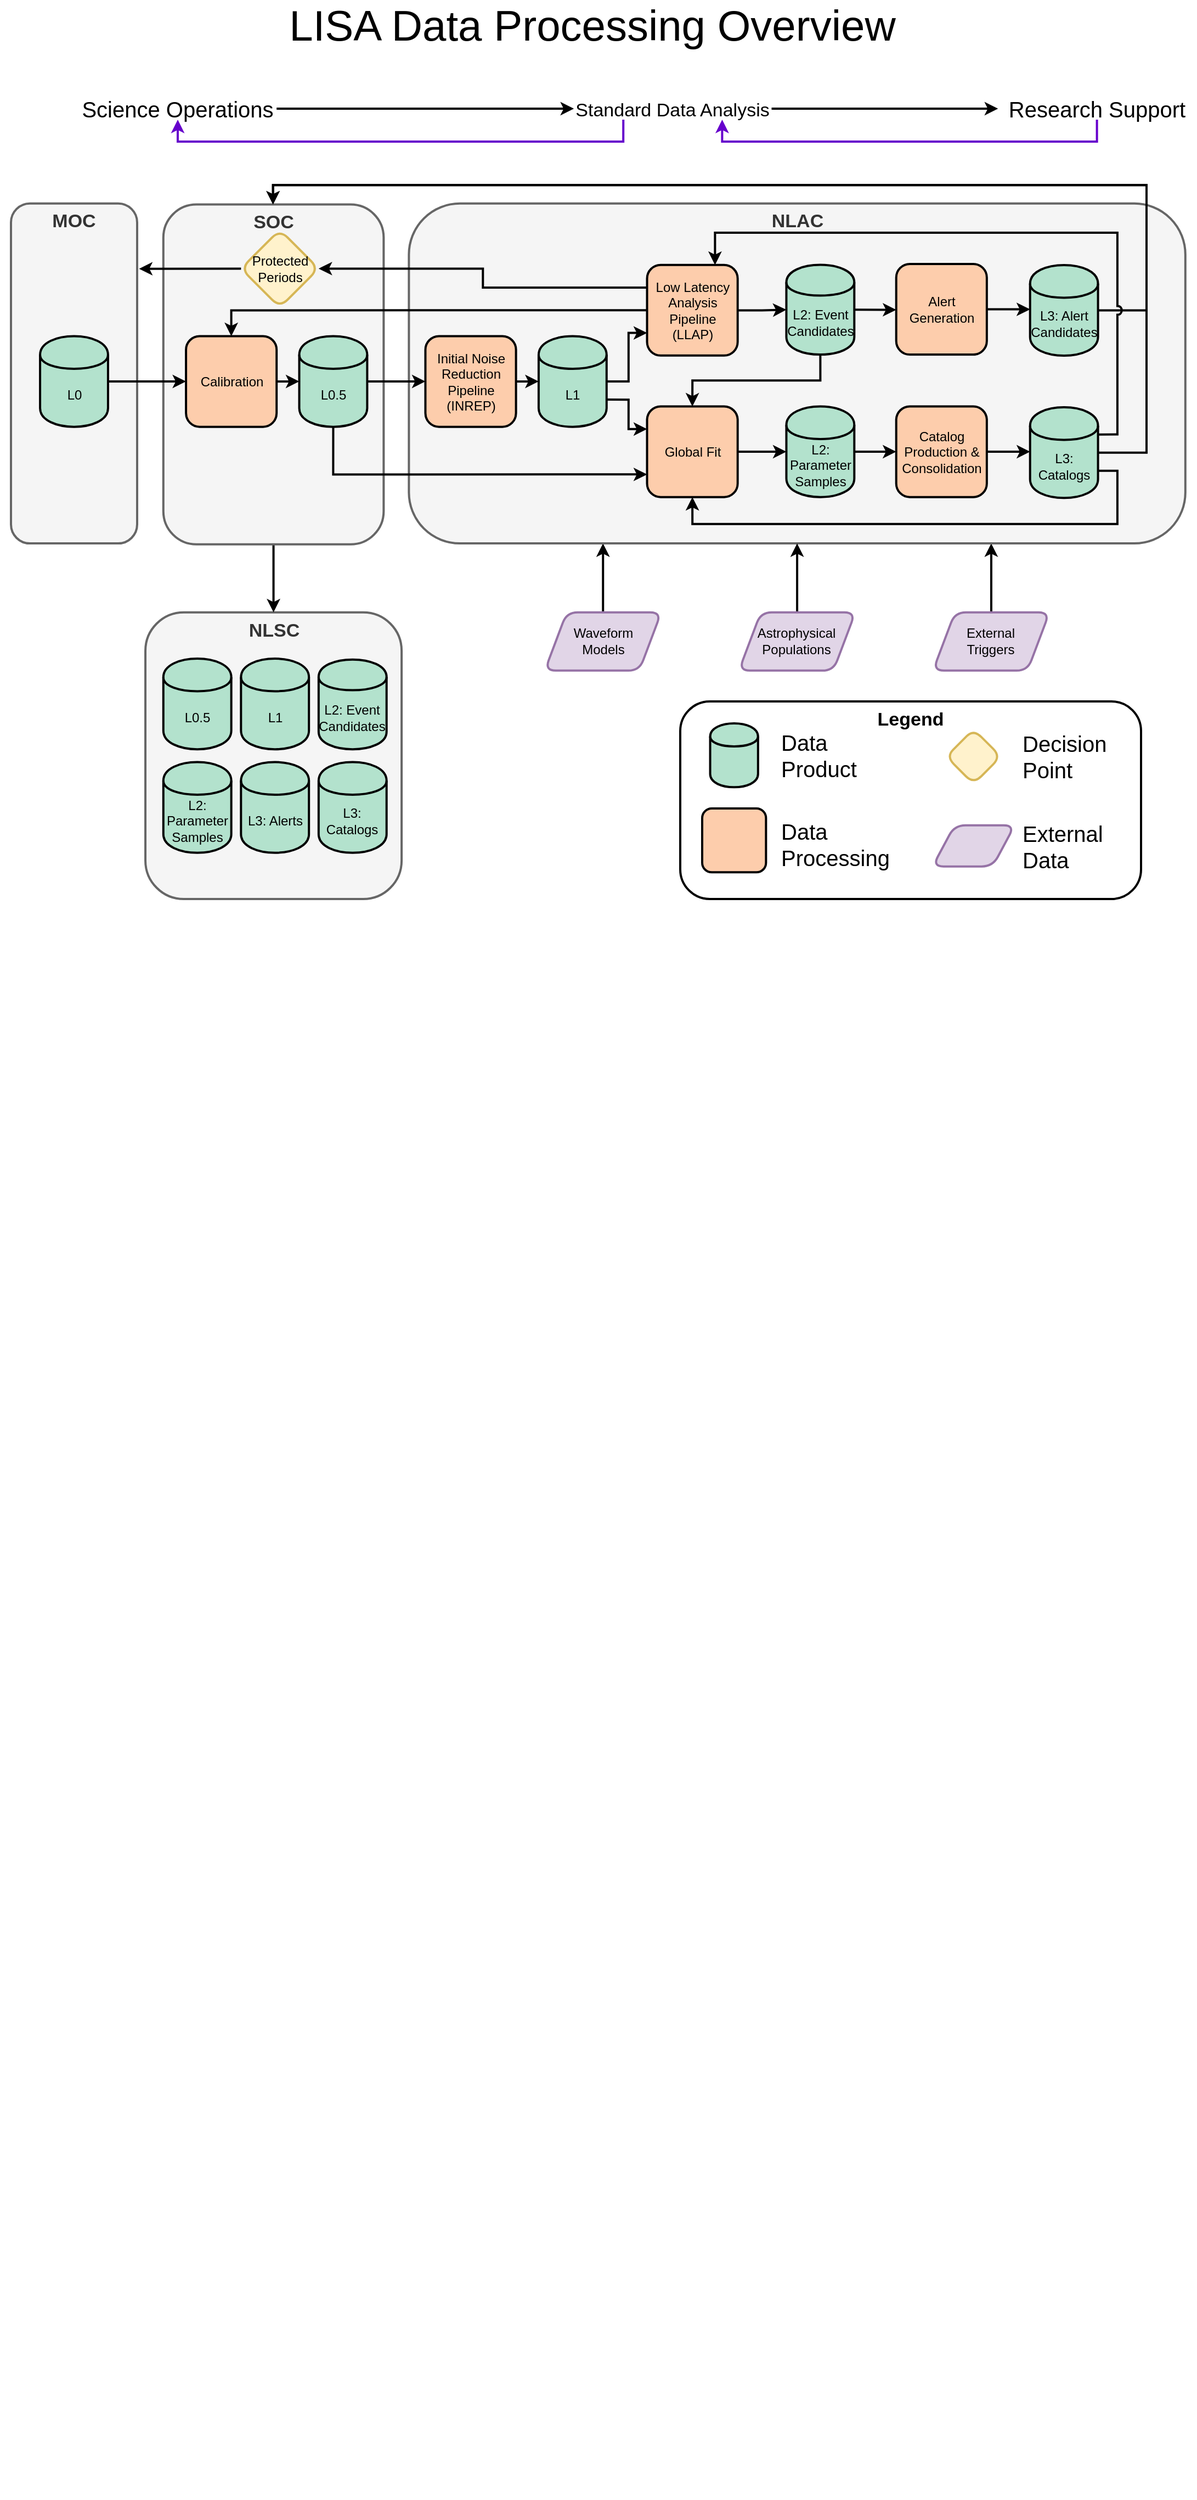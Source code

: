 <mxfile version="24.5.4" type="github" pages="5">
  <diagram id="nEb7vlC1iJB3Md7GIFur" name="Overview">
    <mxGraphModel dx="1743" dy="1045" grid="1" gridSize="10" guides="1" tooltips="1" connect="1" arrows="1" fold="1" page="1" pageScale="1" pageWidth="1100" pageHeight="850" math="0" shadow="0">
      <root>
        <mxCell id="0" />
        <mxCell id="1" parent="0" />
        <mxCell id="Jto_Wyi0qBo86qoHxonb-38" value="" style="group;strokeWidth=2;" parent="1" vertex="1" connectable="0">
          <mxGeometry x="836.5" y="447.5" width="80" height="1840" as="geometry" />
        </mxCell>
        <mxCell id="YCEUVPm51xDz2UzYLd_m-2" value="LISA Data Processing Overview" style="text;html=1;align=center;verticalAlign=middle;whiteSpace=wrap;rounded=0;fontSize=39;" vertex="1" parent="1">
          <mxGeometry y="20" width="1080" height="30" as="geometry" />
        </mxCell>
        <mxCell id="ByXIYSQWZ3scRLlWXXdl-26" value="NLSC" style="rounded=1;whiteSpace=wrap;html=1;fillColor=#f5f5f5;strokeColor=#666666;fontColor=#333333;verticalAlign=top;fontSize=17;fontStyle=1;strokeWidth=2;" parent="1" vertex="1">
          <mxGeometry x="132.52" y="568.85" width="233.53" height="261.15" as="geometry" />
        </mxCell>
        <mxCell id="ByXIYSQWZ3scRLlWXXdl-25" value="MOC" style="rounded=1;whiteSpace=wrap;html=1;fillColor=#f5f5f5;strokeColor=#666666;fontColor=#333333;verticalAlign=top;fontSize=17;fontStyle=1;strokeWidth=2;" parent="1" vertex="1">
          <mxGeometry x="10" y="196.423" width="115.001" height="309.615" as="geometry" />
        </mxCell>
        <mxCell id="S27DlL94fh68zRVT2w3a-4" value="Science Operations" style="text;html=1;strokeColor=none;fillColor=none;align=center;verticalAlign=middle;whiteSpace=wrap;rounded=0;fontSize=20;" parent="1" vertex="1">
          <mxGeometry x="71.928" y="100" width="180.184" height="20.02" as="geometry" />
        </mxCell>
        <mxCell id="S27DlL94fh68zRVT2w3a-13" style="edgeStyle=orthogonalEdgeStyle;rounded=0;orthogonalLoop=1;jettySize=auto;html=1;exitX=0.25;exitY=1;exitDx=0;exitDy=0;entryX=0.5;entryY=1;entryDx=0;entryDy=0;fontSize=20;strokeColor=#6600CC;strokeWidth=2;" parent="1" source="S27DlL94fh68zRVT2w3a-5" target="S27DlL94fh68zRVT2w3a-4" edge="1">
          <mxGeometry relative="1" as="geometry" />
        </mxCell>
        <mxCell id="S27DlL94fh68zRVT2w3a-5" value="&lt;font style=&quot;font-size: 17px;&quot;&gt;Standard Data Analysis&lt;/font&gt;" style="text;html=1;strokeColor=none;fillColor=none;align=center;verticalAlign=middle;whiteSpace=wrap;rounded=0;fontSize=20;" parent="1" vertex="1">
          <mxGeometry x="523.081" y="100" width="180.184" height="20.02" as="geometry" />
        </mxCell>
        <mxCell id="S27DlL94fh68zRVT2w3a-9" style="edgeStyle=orthogonalEdgeStyle;rounded=0;orthogonalLoop=1;jettySize=auto;html=1;entryX=0;entryY=0.5;entryDx=0;entryDy=0;fontSize=20;strokeColor=#000000;strokeWidth=2;" parent="1" source="S27DlL94fh68zRVT2w3a-4" target="S27DlL94fh68zRVT2w3a-5" edge="1">
          <mxGeometry relative="1" as="geometry" />
        </mxCell>
        <mxCell id="S27DlL94fh68zRVT2w3a-12" style="edgeStyle=orthogonalEdgeStyle;rounded=0;orthogonalLoop=1;jettySize=auto;html=1;entryX=0.75;entryY=1;entryDx=0;entryDy=0;fontSize=20;strokeColor=#6600CC;strokeWidth=2;" parent="1" source="S27DlL94fh68zRVT2w3a-6" target="S27DlL94fh68zRVT2w3a-5" edge="1">
          <mxGeometry relative="1" as="geometry">
            <Array as="points">
              <mxPoint x="1000" y="140" />
              <mxPoint x="658" y="140" />
            </Array>
          </mxGeometry>
        </mxCell>
        <mxCell id="S27DlL94fh68zRVT2w3a-6" value="Research Support" style="text;html=1;strokeColor=none;fillColor=none;align=center;verticalAlign=middle;whiteSpace=wrap;rounded=0;fontSize=20;" parent="1" vertex="1">
          <mxGeometry x="909.656" y="100" width="180.184" height="20.02" as="geometry" />
        </mxCell>
        <mxCell id="S27DlL94fh68zRVT2w3a-10" style="edgeStyle=orthogonalEdgeStyle;rounded=0;orthogonalLoop=1;jettySize=auto;html=1;entryX=0;entryY=0.5;entryDx=0;entryDy=0;fontSize=20;strokeColor=#000000;strokeWidth=2;" parent="1" source="S27DlL94fh68zRVT2w3a-5" target="S27DlL94fh68zRVT2w3a-6" edge="1">
          <mxGeometry relative="1" as="geometry" />
        </mxCell>
        <mxCell id="ByXIYSQWZ3scRLlWXXdl-36" style="edgeStyle=orthogonalEdgeStyle;rounded=0;jumpStyle=arc;orthogonalLoop=1;jettySize=auto;html=1;exitX=0.5;exitY=0;exitDx=0;exitDy=0;entryX=0.25;entryY=1;entryDx=0;entryDy=0;strokeColor=#000000;strokeWidth=2;" parent="1" source="ByXIYSQWZ3scRLlWXXdl-11" target="ByXIYSQWZ3scRLlWXXdl-20" edge="1">
          <mxGeometry relative="1" as="geometry" />
        </mxCell>
        <mxCell id="ByXIYSQWZ3scRLlWXXdl-11" value="Waveform &lt;br&gt;Models" style="shape=parallelogram;perimeter=parallelogramPerimeter;whiteSpace=wrap;html=1;fixedSize=1;rounded=1;fillColor=#e1d5e7;strokeColor=#9673a6;strokeWidth=2;" parent="1" vertex="1">
          <mxGeometry x="496.542" y="568.846" width="106.155" height="53.077" as="geometry" />
        </mxCell>
        <mxCell id="ByXIYSQWZ3scRLlWXXdl-35" style="edgeStyle=orthogonalEdgeStyle;rounded=0;jumpStyle=arc;orthogonalLoop=1;jettySize=auto;html=1;exitX=0.5;exitY=0;exitDx=0;exitDy=0;strokeColor=#000000;strokeWidth=2;entryX=0.75;entryY=1;entryDx=0;entryDy=0;" parent="1" source="ByXIYSQWZ3scRLlWXXdl-22" target="ByXIYSQWZ3scRLlWXXdl-20" edge="1">
          <mxGeometry relative="1" as="geometry">
            <mxPoint x="903.468" y="515.769" as="targetPoint" />
          </mxGeometry>
        </mxCell>
        <mxCell id="ByXIYSQWZ3scRLlWXXdl-22" value="External &lt;br&gt;Triggers" style="shape=parallelogram;perimeter=parallelogramPerimeter;whiteSpace=wrap;html=1;fixedSize=1;rounded=1;fillColor=#e1d5e7;strokeColor=#9673a6;strokeWidth=2;" parent="1" vertex="1">
          <mxGeometry x="850.39" y="568.846" width="106.155" height="53.077" as="geometry" />
        </mxCell>
        <mxCell id="ByXIYSQWZ3scRLlWXXdl-20" value="NLAC" style="rounded=1;whiteSpace=wrap;html=1;fillColor=#f5f5f5;strokeColor=#666666;fontColor=#333333;verticalAlign=top;fontSize=17;fontStyle=1;strokeWidth=2;" parent="1" vertex="1">
          <mxGeometry x="372.695" y="196.423" width="707.697" height="309.615" as="geometry" />
        </mxCell>
        <mxCell id="sDZtkpqoOrh_EftVg5CQ-4" style="edgeStyle=orthogonalEdgeStyle;rounded=0;orthogonalLoop=1;jettySize=auto;html=1;exitX=0.5;exitY=1;exitDx=0;exitDy=0;entryX=0.5;entryY=0;entryDx=0;entryDy=0;strokeWidth=2;" edge="1" parent="1" source="ByXIYSQWZ3scRLlWXXdl-19" target="ByXIYSQWZ3scRLlWXXdl-26">
          <mxGeometry relative="1" as="geometry" />
        </mxCell>
        <mxCell id="ByXIYSQWZ3scRLlWXXdl-19" value="SOC" style="rounded=1;whiteSpace=wrap;html=1;fillColor=#f5f5f5;strokeColor=#666666;fontColor=#333333;verticalAlign=top;fontSize=17;fontStyle=1;strokeWidth=2;" parent="1" vertex="1">
          <mxGeometry x="148.886" y="197.308" width="200.809" height="309.615" as="geometry" />
        </mxCell>
        <mxCell id="FSTufDoc9FlRJQP0JMla-43" value="Calibration" style="whiteSpace=wrap;html=1;aspect=fixed;fillColor=#fdcdac;strokeWidth=2;rounded=1;" parent="1" vertex="1">
          <mxGeometry x="169.539" y="317.247" width="82.576" height="82.576" as="geometry" />
        </mxCell>
        <mxCell id="FSTufDoc9FlRJQP0JMla-44" value="Global Fit" style="whiteSpace=wrap;html=1;aspect=fixed;fillColor=#fdcdac;strokeWidth=2;rounded=1;" parent="1" vertex="1">
          <mxGeometry x="589.766" y="381.248" width="82.576" height="82.576" as="geometry" />
        </mxCell>
        <mxCell id="FSTufDoc9FlRJQP0JMla-45" value="L2: Parameter Samples" style="shape=cylinder;whiteSpace=wrap;html=1;boundedLbl=1;backgroundOutline=1;fillColor=#b3e2cd;strokeWidth=2;" parent="1" vertex="1">
          <mxGeometry x="716.729" y="381.248" width="61.933" height="82.578" as="geometry" />
        </mxCell>
        <mxCell id="FSTufDoc9FlRJQP0JMla-46" style="edgeStyle=orthogonalEdgeStyle;rounded=0;orthogonalLoop=1;jettySize=auto;html=1;entryX=0;entryY=0.5;entryDx=0;entryDy=0;strokeWidth=2;strokeColor=#000000;" parent="1" source="FSTufDoc9FlRJQP0JMla-44" target="FSTufDoc9FlRJQP0JMla-45" edge="1">
          <mxGeometry x="113.501" y="310.445" as="geometry" />
        </mxCell>
        <mxCell id="FSTufDoc9FlRJQP0JMla-48" style="edgeStyle=orthogonalEdgeStyle;rounded=0;orthogonalLoop=1;jettySize=auto;html=1;entryX=0.5;entryY=0;entryDx=0;entryDy=0;exitX=0.5;exitY=1;exitDx=0;exitDy=0;strokeColor=#000000;strokeWidth=2;" parent="1" source="FSTufDoc9FlRJQP0JMla-50" target="FSTufDoc9FlRJQP0JMla-44" edge="1">
          <mxGeometry x="113.501" y="310.445" as="geometry" />
        </mxCell>
        <mxCell id="ByXIYSQWZ3scRLlWXXdl-47" style="edgeStyle=orthogonalEdgeStyle;rounded=0;jumpStyle=arc;orthogonalLoop=1;jettySize=auto;html=1;exitX=0;exitY=0.25;exitDx=0;exitDy=0;strokeColor=#000000;fontSize=12;fontColor=#6600CC;strokeWidth=2;" parent="1" source="FSTufDoc9FlRJQP0JMla-49" target="ByXIYSQWZ3scRLlWXXdl-46" edge="1">
          <mxGeometry relative="1" as="geometry" />
        </mxCell>
        <mxCell id="ByXIYSQWZ3scRLlWXXdl-51" style="edgeStyle=orthogonalEdgeStyle;rounded=0;jumpStyle=arc;orthogonalLoop=1;jettySize=auto;html=1;exitX=0;exitY=0.5;exitDx=0;exitDy=0;entryX=0.5;entryY=0;entryDx=0;entryDy=0;strokeColor=#000000;fontSize=12;fontColor=#6600CC;strokeWidth=2;" parent="1" source="FSTufDoc9FlRJQP0JMla-49" target="FSTufDoc9FlRJQP0JMla-43" edge="1">
          <mxGeometry relative="1" as="geometry" />
        </mxCell>
        <mxCell id="FSTufDoc9FlRJQP0JMla-49" value="Low Latency Analysis &lt;br&gt;Pipeline (LLAP)" style="whiteSpace=wrap;html=1;aspect=fixed;fillColor=#fdcdac;strokeWidth=2;rounded=1;" parent="1" vertex="1">
          <mxGeometry x="589.766" y="252.362" width="82.576" height="82.576" as="geometry" />
        </mxCell>
        <mxCell id="FSTufDoc9FlRJQP0JMla-50" value="L2:&amp;nbsp;Event Candidates" style="shape=cylinder;whiteSpace=wrap;html=1;boundedLbl=1;backgroundOutline=1;fillColor=#b3e2cd;strokeWidth=2;" parent="1" vertex="1">
          <mxGeometry x="716.726" y="252.294" width="61.93" height="81.756" as="geometry" />
        </mxCell>
        <mxCell id="FSTufDoc9FlRJQP0JMla-51" style="edgeStyle=orthogonalEdgeStyle;rounded=0;orthogonalLoop=1;jettySize=auto;html=1;entryX=0;entryY=0.5;entryDx=0;entryDy=0;strokeWidth=2;" parent="1" source="FSTufDoc9FlRJQP0JMla-49" target="FSTufDoc9FlRJQP0JMla-50" edge="1">
          <mxGeometry x="113.501" y="310.445" as="geometry" />
        </mxCell>
        <mxCell id="FSTufDoc9FlRJQP0JMla-53" value="Catalog Production &amp;amp; Consolidation" style="whiteSpace=wrap;html=1;aspect=fixed;fillColor=#fdcdac;strokeWidth=2;rounded=1;" parent="1" vertex="1">
          <mxGeometry x="816.853" y="381.248" width="82.576" height="82.576" as="geometry" />
        </mxCell>
        <mxCell id="FSTufDoc9FlRJQP0JMla-54" style="edgeStyle=orthogonalEdgeStyle;rounded=0;orthogonalLoop=1;jettySize=auto;html=1;entryX=0;entryY=0.5;entryDx=0;entryDy=0;strokeWidth=2;strokeColor=#000000;" parent="1" source="FSTufDoc9FlRJQP0JMla-45" target="FSTufDoc9FlRJQP0JMla-53" edge="1">
          <mxGeometry x="113.501" y="310.445" as="geometry" />
        </mxCell>
        <mxCell id="S27DlL94fh68zRVT2w3a-7" style="edgeStyle=orthogonalEdgeStyle;rounded=0;orthogonalLoop=1;jettySize=auto;html=1;entryX=0.5;entryY=1;entryDx=0;entryDy=0;fontSize=20;strokeColor=#000000;exitX=1;exitY=0.7;exitDx=0;exitDy=0;strokeWidth=2;" parent="1" source="FSTufDoc9FlRJQP0JMla-55" target="FSTufDoc9FlRJQP0JMla-44" edge="1">
          <mxGeometry x="113.501" y="310.445" as="geometry">
            <Array as="points">
              <mxPoint x="1018.468" y="439.692" />
              <mxPoint x="1018.468" y="488.346" />
              <mxPoint x="631.004" y="488.346" />
            </Array>
          </mxGeometry>
        </mxCell>
        <mxCell id="sDZtkpqoOrh_EftVg5CQ-15" style="edgeStyle=orthogonalEdgeStyle;rounded=0;orthogonalLoop=1;jettySize=auto;html=1;exitX=1;exitY=0.5;exitDx=0;exitDy=0;entryX=0.5;entryY=0;entryDx=0;entryDy=0;strokeWidth=2;" edge="1" parent="1" source="FSTufDoc9FlRJQP0JMla-55" target="ByXIYSQWZ3scRLlWXXdl-19">
          <mxGeometry relative="1" as="geometry">
            <Array as="points">
              <mxPoint x="1045.007" y="423.769" />
              <mxPoint x="1045.007" y="179.615" />
              <mxPoint x="248.848" y="179.615" />
              <mxPoint x="248.848" y="197.308" />
            </Array>
          </mxGeometry>
        </mxCell>
        <mxCell id="FSTufDoc9FlRJQP0JMla-55" value="L3: Catalogs" style="shape=cylinder;whiteSpace=wrap;html=1;boundedLbl=1;backgroundOutline=1;fillColor=#b3e2cd;strokeWidth=2;" parent="1" vertex="1">
          <mxGeometry x="938.852" y="382.062" width="61.933" height="82.578" as="geometry" />
        </mxCell>
        <mxCell id="FSTufDoc9FlRJQP0JMla-56" style="edgeStyle=orthogonalEdgeStyle;rounded=0;orthogonalLoop=1;jettySize=auto;html=1;exitX=1;exitY=0.5;exitDx=0;exitDy=0;entryX=0;entryY=0.5;entryDx=0;entryDy=0;strokeWidth=2;strokeColor=#000000;" parent="1" source="FSTufDoc9FlRJQP0JMla-53" target="FSTufDoc9FlRJQP0JMla-55" edge="1">
          <mxGeometry x="113.501" y="310.445" as="geometry" />
        </mxCell>
        <mxCell id="FSTufDoc9FlRJQP0JMla-57" style="edgeStyle=orthogonalEdgeStyle;rounded=0;orthogonalLoop=1;jettySize=auto;html=1;exitX=1;exitY=0.5;exitDx=0;exitDy=0;entryX=0;entryY=0.75;entryDx=0;entryDy=0;strokeWidth=2;strokeColor=#000000;" parent="1" source="Df4-ml29ZrFTZII1ApY7-2" target="FSTufDoc9FlRJQP0JMla-49" edge="1">
          <mxGeometry x="113.501" y="310.445" as="geometry" />
        </mxCell>
        <mxCell id="ByXIYSQWZ3scRLlWXXdl-12" style="edgeStyle=orthogonalEdgeStyle;rounded=0;jumpStyle=arc;orthogonalLoop=1;jettySize=auto;html=1;exitX=1;exitY=0.7;exitDx=0;exitDy=0;entryX=0;entryY=0.25;entryDx=0;entryDy=0;strokeWidth=2;strokeColor=#000000;" parent="1" source="Df4-ml29ZrFTZII1ApY7-2" target="FSTufDoc9FlRJQP0JMla-44" edge="1">
          <mxGeometry relative="1" as="geometry" />
        </mxCell>
        <mxCell id="Df4-ml29ZrFTZII1ApY7-3" style="edgeStyle=orthogonalEdgeStyle;rounded=0;orthogonalLoop=1;jettySize=auto;html=1;exitX=1;exitY=0.5;exitDx=0;exitDy=0;entryX=0;entryY=0.5;entryDx=0;entryDy=0;strokeWidth=2;" edge="1" parent="1" source="FSTufDoc9FlRJQP0JMla-59" target="Df4-ml29ZrFTZII1ApY7-1">
          <mxGeometry relative="1" as="geometry" />
        </mxCell>
        <mxCell id="FSTufDoc9FlRJQP0JMla-59" value="L0.5" style="shape=cylinder;whiteSpace=wrap;html=1;boundedLbl=1;backgroundOutline=1;fillColor=#b3e2cd;strokeWidth=2;" parent="1" vertex="1">
          <mxGeometry x="272.76" y="317.247" width="61.933" height="82.578" as="geometry" />
        </mxCell>
        <mxCell id="FSTufDoc9FlRJQP0JMla-60" style="edgeStyle=orthogonalEdgeStyle;rounded=0;orthogonalLoop=1;jettySize=auto;html=1;exitX=1;exitY=0.5;exitDx=0;exitDy=0;entryX=0;entryY=0.5;entryDx=0;entryDy=0;strokeWidth=2;strokeColor=#000000;" parent="1" source="FSTufDoc9FlRJQP0JMla-43" target="FSTufDoc9FlRJQP0JMla-59" edge="1">
          <mxGeometry x="113.501" y="310.445" as="geometry" />
        </mxCell>
        <mxCell id="FSTufDoc9FlRJQP0JMla-61" style="edgeStyle=orthogonalEdgeStyle;rounded=0;orthogonalLoop=1;jettySize=auto;html=1;entryX=0;entryY=0.5;entryDx=0;entryDy=0;strokeWidth=2;strokeColor=#000000;" parent="1" source="FSTufDoc9FlRJQP0JMla-62" target="FSTufDoc9FlRJQP0JMla-43" edge="1">
          <mxGeometry x="113.501" y="310.445" as="geometry" />
        </mxCell>
        <mxCell id="ByXIYSQWZ3scRLlWXXdl-24" style="edgeStyle=orthogonalEdgeStyle;rounded=0;jumpStyle=arc;orthogonalLoop=1;jettySize=auto;html=1;exitX=0.5;exitY=1;exitDx=0;exitDy=0;entryX=0;entryY=0.75;entryDx=0;entryDy=0;fillColor=#6a00ff;strokeColor=#000000;strokeWidth=2;" parent="1" source="FSTufDoc9FlRJQP0JMla-59" target="FSTufDoc9FlRJQP0JMla-44" edge="1">
          <mxGeometry relative="1" as="geometry" />
        </mxCell>
        <mxCell id="FSTufDoc9FlRJQP0JMla-62" value="L0" style="shape=cylinder;whiteSpace=wrap;html=1;boundedLbl=1;backgroundOutline=1;fillColor=#b3e2cd;strokeWidth=2;" parent="1" vertex="1">
          <mxGeometry x="36.53" y="317.247" width="61.933" height="82.578" as="geometry" />
        </mxCell>
        <mxCell id="sDZtkpqoOrh_EftVg5CQ-16" style="edgeStyle=orthogonalEdgeStyle;rounded=0;orthogonalLoop=1;jettySize=auto;html=1;entryX=0.5;entryY=0;entryDx=0;entryDy=0;strokeWidth=2;" edge="1" parent="1" source="mLAuyUtacgfo01PlZUGO-1" target="ByXIYSQWZ3scRLlWXXdl-19">
          <mxGeometry relative="1" as="geometry">
            <Array as="points">
              <mxPoint x="1045.007" y="293.731" />
              <mxPoint x="1045.007" y="179.615" />
              <mxPoint x="248.848" y="179.615" />
              <mxPoint x="248.848" y="197.308" />
            </Array>
          </mxGeometry>
        </mxCell>
        <mxCell id="mLAuyUtacgfo01PlZUGO-1" value="L3: Alert Candidates" style="shape=cylinder;whiteSpace=wrap;html=1;boundedLbl=1;backgroundOutline=1;fillColor=#b3e2cd;strokeWidth=2;" parent="1" vertex="1">
          <mxGeometry x="938.85" y="252.441" width="61.933" height="82.578" as="geometry" />
        </mxCell>
        <mxCell id="ByXIYSQWZ3scRLlWXXdl-1" value="Alert Generation" style="whiteSpace=wrap;html=1;aspect=fixed;fillColor=#fdcdac;strokeWidth=2;rounded=1;" parent="1" vertex="1">
          <mxGeometry x="816.853" y="251.472" width="82.576" height="82.576" as="geometry" />
        </mxCell>
        <mxCell id="ByXIYSQWZ3scRLlWXXdl-8" style="edgeStyle=orthogonalEdgeStyle;rounded=0;orthogonalLoop=1;jettySize=auto;html=1;exitX=1;exitY=0.5;exitDx=0;exitDy=0;jumpStyle=arc;strokeWidth=2;strokeColor=#000000;" parent="1" source="ByXIYSQWZ3scRLlWXXdl-1" target="mLAuyUtacgfo01PlZUGO-1" edge="1">
          <mxGeometry relative="1" as="geometry">
            <Array as="points">
              <mxPoint x="903.468" y="292.846" />
              <mxPoint x="903.468" y="292.846" />
            </Array>
          </mxGeometry>
        </mxCell>
        <mxCell id="ByXIYSQWZ3scRLlWXXdl-7" style="edgeStyle=orthogonalEdgeStyle;rounded=0;orthogonalLoop=1;jettySize=auto;html=1;exitX=1;exitY=0.5;exitDx=0;exitDy=0;entryX=0;entryY=0.5;entryDx=0;entryDy=0;strokeWidth=2;" parent="1" source="FSTufDoc9FlRJQP0JMla-50" target="ByXIYSQWZ3scRLlWXXdl-1" edge="1">
          <mxGeometry relative="1" as="geometry" />
        </mxCell>
        <mxCell id="FSTufDoc9FlRJQP0JMla-52" style="edgeStyle=orthogonalEdgeStyle;rounded=0;orthogonalLoop=1;jettySize=auto;html=1;entryX=0.75;entryY=0;entryDx=0;entryDy=0;exitX=1;exitY=0.3;exitDx=0;exitDy=0;strokeColor=#000000;jumpStyle=arc;strokeWidth=2;" parent="1" source="FSTufDoc9FlRJQP0JMla-55" target="FSTufDoc9FlRJQP0JMla-49" edge="1">
          <mxGeometry x="113.501" y="310.445" as="geometry">
            <Array as="points">
              <mxPoint x="1018.468" y="406.962" />
              <mxPoint x="1018.468" y="222.962" />
              <mxPoint x="651.35" y="222.962" />
            </Array>
          </mxGeometry>
        </mxCell>
        <mxCell id="ByXIYSQWZ3scRLlWXXdl-49" style="edgeStyle=orthogonalEdgeStyle;rounded=0;jumpStyle=arc;orthogonalLoop=1;jettySize=auto;html=1;exitX=0;exitY=0.5;exitDx=0;exitDy=0;strokeColor=#000000;fontSize=12;fontColor=#6600CC;entryX=1.015;entryY=0.192;entryDx=0;entryDy=0;entryPerimeter=0;strokeWidth=2;" parent="1" source="ByXIYSQWZ3scRLlWXXdl-46" target="ByXIYSQWZ3scRLlWXXdl-25" edge="1">
          <mxGeometry relative="1" as="geometry">
            <mxPoint x="151.539" y="274.269" as="targetPoint" />
          </mxGeometry>
        </mxCell>
        <mxCell id="ByXIYSQWZ3scRLlWXXdl-46" value="Protected Periods" style="rhombus;whiteSpace=wrap;html=1;rounded=1;fontSize=12;fillColor=#fff2cc;strokeColor=#d6b656;strokeWidth=2;" parent="1" vertex="1">
          <mxGeometry x="219.664" y="220.308" width="70.77" height="70.769" as="geometry" />
        </mxCell>
        <mxCell id="Df4-ml29ZrFTZII1ApY7-4" style="edgeStyle=orthogonalEdgeStyle;rounded=0;orthogonalLoop=1;jettySize=auto;html=1;exitX=1;exitY=0.5;exitDx=0;exitDy=0;entryX=0;entryY=0.5;entryDx=0;entryDy=0;strokeWidth=2;" edge="1" parent="1" source="Df4-ml29ZrFTZII1ApY7-1" target="Df4-ml29ZrFTZII1ApY7-2">
          <mxGeometry relative="1" as="geometry" />
        </mxCell>
        <mxCell id="Df4-ml29ZrFTZII1ApY7-1" value="Initial Noise Reduction Pipeline &lt;br&gt;(INREP)" style="whiteSpace=wrap;html=1;aspect=fixed;fillColor=#fdcdac;strokeWidth=2;rounded=1;" vertex="1" parent="1">
          <mxGeometry x="387.731" y="317.247" width="82.576" height="82.576" as="geometry" />
        </mxCell>
        <mxCell id="Df4-ml29ZrFTZII1ApY7-2" value="L1" style="shape=cylinder;whiteSpace=wrap;html=1;boundedLbl=1;backgroundOutline=1;fillColor=#b3e2cd;strokeWidth=2;" vertex="1" parent="1">
          <mxGeometry x="490.952" y="317.247" width="61.933" height="82.578" as="geometry" />
        </mxCell>
        <mxCell id="sDZtkpqoOrh_EftVg5CQ-5" value="L2: Parameter Samples" style="shape=cylinder;whiteSpace=wrap;html=1;boundedLbl=1;backgroundOutline=1;fillColor=#b3e2cd;strokeWidth=2;" vertex="1" parent="1">
          <mxGeometry x="148.888" y="705.274" width="61.933" height="82.578" as="geometry" />
        </mxCell>
        <mxCell id="sDZtkpqoOrh_EftVg5CQ-6" value="L2:&amp;nbsp;Event Candidates" style="shape=cylinder;whiteSpace=wrap;html=1;boundedLbl=1;backgroundOutline=1;fillColor=#b3e2cd;strokeWidth=2;" vertex="1" parent="1">
          <mxGeometry x="290.417" y="611.811" width="61.93" height="81.756" as="geometry" />
        </mxCell>
        <mxCell id="sDZtkpqoOrh_EftVg5CQ-7" value="L3: Catalogs" style="shape=cylinder;whiteSpace=wrap;html=1;boundedLbl=1;backgroundOutline=1;fillColor=#b3e2cd;strokeWidth=2;" vertex="1" parent="1">
          <mxGeometry x="290.414" y="705.274" width="61.933" height="82.578" as="geometry" />
        </mxCell>
        <mxCell id="sDZtkpqoOrh_EftVg5CQ-8" value="L0.5" style="shape=cylinder;whiteSpace=wrap;html=1;boundedLbl=1;backgroundOutline=1;fillColor=#b3e2cd;strokeWidth=2;" vertex="1" parent="1">
          <mxGeometry x="148.885" y="610.993" width="61.933" height="82.578" as="geometry" />
        </mxCell>
        <mxCell id="sDZtkpqoOrh_EftVg5CQ-9" value="L3: Alerts" style="shape=cylinder;whiteSpace=wrap;html=1;boundedLbl=1;backgroundOutline=1;fillColor=#b3e2cd;strokeWidth=2;" vertex="1" parent="1">
          <mxGeometry x="219.651" y="705.277" width="61.933" height="82.578" as="geometry" />
        </mxCell>
        <mxCell id="sDZtkpqoOrh_EftVg5CQ-10" value="L1" style="shape=cylinder;whiteSpace=wrap;html=1;boundedLbl=1;backgroundOutline=1;fillColor=#b3e2cd;strokeWidth=2;" vertex="1" parent="1">
          <mxGeometry x="219.654" y="610.993" width="61.933" height="82.578" as="geometry" />
        </mxCell>
        <mxCell id="sDZtkpqoOrh_EftVg5CQ-14" style="edgeStyle=orthogonalEdgeStyle;rounded=0;orthogonalLoop=1;jettySize=auto;html=1;exitX=0.5;exitY=0;exitDx=0;exitDy=0;entryX=0.5;entryY=1;entryDx=0;entryDy=0;strokeWidth=2;" edge="1" parent="1" source="sDZtkpqoOrh_EftVg5CQ-13" target="ByXIYSQWZ3scRLlWXXdl-20">
          <mxGeometry relative="1" as="geometry" />
        </mxCell>
        <mxCell id="sDZtkpqoOrh_EftVg5CQ-13" value="Astrophysical Populations" style="shape=parallelogram;perimeter=parallelogramPerimeter;whiteSpace=wrap;html=1;fixedSize=1;rounded=1;fillColor=#e1d5e7;strokeColor=#9673a6;strokeWidth=2;" vertex="1" parent="1">
          <mxGeometry x="673.466" y="568.846" width="106.155" height="53.077" as="geometry" />
        </mxCell>
        <mxCell id="YCEUVPm51xDz2UzYLd_m-13" value="" style="group" vertex="1" connectable="0" parent="1">
          <mxGeometry x="640" y="670" width="404.27" height="289.618" as="geometry" />
        </mxCell>
        <mxCell id="YCEUVPm51xDz2UzYLd_m-16" value="" style="group" vertex="1" connectable="0" parent="YCEUVPm51xDz2UzYLd_m-13">
          <mxGeometry x="-20" y="-20" width="444.27" height="180" as="geometry" />
        </mxCell>
        <mxCell id="YCEUVPm51xDz2UzYLd_m-15" value="Legend" style="rounded=1;whiteSpace=wrap;html=1;verticalAlign=top;fontSize=17;fontStyle=1;strokeWidth=2;" vertex="1" parent="YCEUVPm51xDz2UzYLd_m-16">
          <mxGeometry width="420" height="180" as="geometry" />
        </mxCell>
        <mxCell id="YCEUVPm51xDz2UzYLd_m-3" value="" style="shape=cylinder;whiteSpace=wrap;html=1;boundedLbl=1;backgroundOutline=1;fillColor=#b3e2cd;strokeWidth=2;" vertex="1" parent="YCEUVPm51xDz2UzYLd_m-16">
          <mxGeometry x="27.277" y="20" width="43.636" height="58.178" as="geometry" />
        </mxCell>
        <mxCell id="YCEUVPm51xDz2UzYLd_m-4" value="" style="shape=parallelogram;perimeter=parallelogramPerimeter;whiteSpace=wrap;html=1;fixedSize=1;rounded=1;fillColor=#e1d5e7;strokeColor=#9673a6;strokeWidth=2;" vertex="1" parent="YCEUVPm51xDz2UzYLd_m-16">
          <mxGeometry x="229.996" y="112.921" width="74.794" height="37.394" as="geometry" />
        </mxCell>
        <mxCell id="YCEUVPm51xDz2UzYLd_m-5" value="" style="whiteSpace=wrap;html=1;aspect=fixed;fillColor=#fdcdac;strokeWidth=2;rounded=1;" vertex="1" parent="YCEUVPm51xDz2UzYLd_m-16">
          <mxGeometry x="20" y="97.493" width="58.175" height="58.175" as="geometry" />
        </mxCell>
        <mxCell id="YCEUVPm51xDz2UzYLd_m-6" value="" style="rhombus;whiteSpace=wrap;html=1;rounded=1;fontSize=12;fillColor=#fff2cc;strokeColor=#d6b656;strokeWidth=2;" vertex="1" parent="YCEUVPm51xDz2UzYLd_m-16">
          <mxGeometry x="242.457" y="25.35" width="49.863" height="49.858" as="geometry" />
        </mxCell>
        <mxCell id="YCEUVPm51xDz2UzYLd_m-8" value="Data&amp;nbsp;&lt;div&gt;Product&lt;/div&gt;" style="text;html=1;strokeColor=none;fillColor=none;align=left;verticalAlign=middle;whiteSpace=wrap;rounded=0;fontSize=20;" vertex="1" parent="YCEUVPm51xDz2UzYLd_m-16">
          <mxGeometry x="90" y="39.08" width="134.27" height="20.02" as="geometry" />
        </mxCell>
        <mxCell id="YCEUVPm51xDz2UzYLd_m-10" value="Data Processing" style="text;html=1;strokeColor=none;fillColor=none;align=left;verticalAlign=middle;whiteSpace=wrap;rounded=0;fontSize=20;" vertex="1" parent="YCEUVPm51xDz2UzYLd_m-16">
          <mxGeometry x="90" y="120.42" width="134.27" height="20.02" as="geometry" />
        </mxCell>
        <mxCell id="YCEUVPm51xDz2UzYLd_m-11" value="Decision&amp;nbsp;&lt;div&gt;Point&lt;/div&gt;" style="text;html=1;strokeColor=none;fillColor=none;align=left;verticalAlign=middle;whiteSpace=wrap;rounded=0;fontSize=20;" vertex="1" parent="YCEUVPm51xDz2UzYLd_m-16">
          <mxGeometry x="310" y="40.27" width="134.27" height="20.02" as="geometry" />
        </mxCell>
        <mxCell id="YCEUVPm51xDz2UzYLd_m-12" value="External&amp;nbsp;&lt;div&gt;Data&lt;/div&gt;" style="text;html=1;strokeColor=none;fillColor=none;align=left;verticalAlign=middle;whiteSpace=wrap;rounded=0;fontSize=20;" vertex="1" parent="YCEUVPm51xDz2UzYLd_m-16">
          <mxGeometry x="310" y="121.61" width="134.27" height="20.02" as="geometry" />
        </mxCell>
      </root>
    </mxGraphModel>
  </diagram>
  <diagram name="Detail" id="sbjZRXAEZZbbHx8DBcZN">
    <mxGraphModel dx="2113" dy="1392" grid="1" gridSize="10" guides="1" tooltips="1" connect="1" arrows="1" fold="1" page="1" pageScale="1" pageWidth="1100" pageHeight="850" math="0" shadow="0">
      <root>
        <mxCell id="otkEtjqC7sHEDD0CAHRX-0" />
        <mxCell id="otkEtjqC7sHEDD0CAHRX-1" parent="otkEtjqC7sHEDD0CAHRX-0" />
        <mxCell id="otkEtjqC7sHEDD0CAHRX-2" value="" style="rounded=0;whiteSpace=wrap;html=1;fillColor=#F4E8EF;strokeColor=#000000;strokeWidth=2;" parent="otkEtjqC7sHEDD0CAHRX-1" vertex="1">
          <mxGeometry x="2250" y="172" width="300" height="1318" as="geometry" />
        </mxCell>
        <mxCell id="otkEtjqC7sHEDD0CAHRX-3" value="Key Science Projects" style="text;html=1;strokeColor=none;fillColor=none;align=center;verticalAlign=middle;whiteSpace=wrap;rounded=0;fontSize=24;strokeWidth=2;" parent="otkEtjqC7sHEDD0CAHRX-1" vertex="1">
          <mxGeometry x="2250" y="179" width="290" height="20" as="geometry" />
        </mxCell>
        <mxCell id="otkEtjqC7sHEDD0CAHRX-4" value="" style="rounded=0;whiteSpace=wrap;html=1;fillColor=#F4E8EF;strokeColor=#000000;strokeWidth=2;" parent="otkEtjqC7sHEDD0CAHRX-1" vertex="1">
          <mxGeometry x="1740" y="172" width="399" height="948" as="geometry" />
        </mxCell>
        <mxCell id="otkEtjqC7sHEDD0CAHRX-5" value="Catalogs" style="text;html=1;strokeColor=none;fillColor=none;align=center;verticalAlign=middle;whiteSpace=wrap;rounded=0;fontSize=24;strokeWidth=2;" parent="otkEtjqC7sHEDD0CAHRX-1" vertex="1">
          <mxGeometry x="1740" y="179" width="400" height="20" as="geometry" />
        </mxCell>
        <mxCell id="otkEtjqC7sHEDD0CAHRX-6" value="" style="rounded=0;whiteSpace=wrap;html=1;fillColor=#F4E8EF;strokeColor=#000000;strokeWidth=2;" parent="otkEtjqC7sHEDD0CAHRX-1" vertex="1">
          <mxGeometry x="160" y="170" width="377" height="615" as="geometry" />
        </mxCell>
        <mxCell id="otkEtjqC7sHEDD0CAHRX-7" value="" style="rounded=0;whiteSpace=wrap;html=1;fillColor=#F4E8EF;strokeColor=#000000;strokeWidth=2;" parent="otkEtjqC7sHEDD0CAHRX-1" vertex="1">
          <mxGeometry x="820" y="170" width="684" height="615" as="geometry" />
        </mxCell>
        <mxCell id="otkEtjqC7sHEDD0CAHRX-8" value="" style="shape=cylinder;whiteSpace=wrap;html=1;boundedLbl=1;backgroundOutline=1;fillColor=#cbd5e8;strokeColor=#000000;strokeWidth=2;" parent="otkEtjqC7sHEDD0CAHRX-1" vertex="1">
          <mxGeometry x="1566.5" y="247.5" width="120" height="463" as="geometry" />
        </mxCell>
        <mxCell id="otkEtjqC7sHEDD0CAHRX-9" value="" style="rounded=0;whiteSpace=wrap;html=1;fillColor=#F4E8EF;strokeColor=#000000;strokeWidth=2;" parent="otkEtjqC7sHEDD0CAHRX-1" vertex="1">
          <mxGeometry x="820" y="892.5" width="684" height="2030" as="geometry" />
        </mxCell>
        <mxCell id="otkEtjqC7sHEDD0CAHRX-10" style="edgeStyle=orthogonalEdgeStyle;rounded=0;orthogonalLoop=1;jettySize=auto;html=1;exitX=0.851;exitY=0.972;exitDx=0;exitDy=0;entryX=0;entryY=0.75;entryDx=0;entryDy=0;exitPerimeter=0;strokeWidth=2;" parent="otkEtjqC7sHEDD0CAHRX-1" source="otkEtjqC7sHEDD0CAHRX-15" target="otkEtjqC7sHEDD0CAHRX-43" edge="1">
          <mxGeometry relative="1" as="geometry">
            <Array as="points">
              <mxPoint x="338.5" y="1902.5" />
            </Array>
          </mxGeometry>
        </mxCell>
        <mxCell id="otkEtjqC7sHEDD0CAHRX-11" style="edgeStyle=orthogonalEdgeStyle;rounded=0;orthogonalLoop=1;jettySize=auto;html=1;entryX=0;entryY=0.75;entryDx=0;entryDy=0;strokeWidth=2;" parent="otkEtjqC7sHEDD0CAHRX-1" target="otkEtjqC7sHEDD0CAHRX-150" edge="1">
          <mxGeometry relative="1" as="geometry">
            <mxPoint x="255" y="686" as="sourcePoint" />
            <Array as="points">
              <mxPoint x="254" y="3020" />
              <mxPoint x="2160" y="3020" />
              <mxPoint x="2160" y="934" />
            </Array>
            <mxPoint x="2220" y="918" as="targetPoint" />
          </mxGeometry>
        </mxCell>
        <mxCell id="otkEtjqC7sHEDD0CAHRX-12" style="edgeStyle=orthogonalEdgeStyle;rounded=0;orthogonalLoop=1;jettySize=auto;html=1;exitX=1;exitY=0.5;exitDx=0;exitDy=0;entryX=0;entryY=0.5;entryDx=0;entryDy=0;strokeColor=#000000;strokeWidth=2;fontSize=24;" parent="otkEtjqC7sHEDD0CAHRX-1" source="otkEtjqC7sHEDD0CAHRX-15" target="otkEtjqC7sHEDD0CAHRX-36" edge="1">
          <mxGeometry relative="1" as="geometry" />
        </mxCell>
        <mxCell id="otkEtjqC7sHEDD0CAHRX-13" style="edgeStyle=orthogonalEdgeStyle;rounded=0;jumpStyle=arc;orthogonalLoop=1;jettySize=auto;html=1;exitX=0.15;exitY=0.95;exitDx=0;exitDy=0;exitPerimeter=0;entryX=0;entryY=0.75;entryDx=0;entryDy=0;strokeWidth=2;" parent="otkEtjqC7sHEDD0CAHRX-1" source="otkEtjqC7sHEDD0CAHRX-15" target="otkEtjqC7sHEDD0CAHRX-152" edge="1">
          <mxGeometry relative="1" as="geometry">
            <Array as="points">
              <mxPoint x="254" y="3020" />
              <mxPoint x="2160" y="3020" />
              <mxPoint x="2160" y="1260" />
            </Array>
          </mxGeometry>
        </mxCell>
        <mxCell id="otkEtjqC7sHEDD0CAHRX-14" style="edgeStyle=orthogonalEdgeStyle;rounded=0;jumpStyle=arc;orthogonalLoop=1;jettySize=auto;html=1;exitX=0.15;exitY=0.95;exitDx=0;exitDy=0;exitPerimeter=0;entryX=0;entryY=0.75;entryDx=0;entryDy=0;strokeWidth=2;" parent="otkEtjqC7sHEDD0CAHRX-1" source="otkEtjqC7sHEDD0CAHRX-15" target="otkEtjqC7sHEDD0CAHRX-153" edge="1">
          <mxGeometry relative="1" as="geometry">
            <Array as="points">
              <mxPoint x="254" y="3020" />
              <mxPoint x="2160" y="3020" />
              <mxPoint x="2160" y="1420" />
            </Array>
          </mxGeometry>
        </mxCell>
        <mxCell id="otkEtjqC7sHEDD0CAHRX-15" value="" style="shape=cylinder;whiteSpace=wrap;html=1;boundedLbl=1;backgroundOutline=1;fillColor=#cbd5e8;strokeColor=#000000;strokeWidth=2;" parent="otkEtjqC7sHEDD0CAHRX-1" vertex="1">
          <mxGeometry x="237" y="246" width="120" height="463" as="geometry" />
        </mxCell>
        <mxCell id="otkEtjqC7sHEDD0CAHRX-16" style="edgeStyle=orthogonalEdgeStyle;rounded=0;orthogonalLoop=1;jettySize=auto;html=1;exitX=1;exitY=0.5;exitDx=0;exitDy=0;strokeWidth=2;entryX=0;entryY=0.25;entryDx=0;entryDy=0;" parent="otkEtjqC7sHEDD0CAHRX-1" source="otkEtjqC7sHEDD0CAHRX-18" target="otkEtjqC7sHEDD0CAHRX-43" edge="1">
          <mxGeometry relative="1" as="geometry">
            <Array as="points">
              <mxPoint x="720" y="572" />
              <mxPoint x="760" y="572" />
              <mxPoint x="760" y="1862" />
              <mxPoint x="770" y="1862" />
            </Array>
            <mxPoint x="670" y="1830" as="targetPoint" />
          </mxGeometry>
        </mxCell>
        <mxCell id="otkEtjqC7sHEDD0CAHRX-17" style="edgeStyle=orthogonalEdgeStyle;rounded=0;orthogonalLoop=1;jettySize=auto;html=1;exitX=1;exitY=0.5;exitDx=0;exitDy=0;entryX=0;entryY=0.5;entryDx=0;entryDy=0;strokeColor=#000000;strokeWidth=2;" parent="otkEtjqC7sHEDD0CAHRX-1" source="otkEtjqC7sHEDD0CAHRX-18" target="otkEtjqC7sHEDD0CAHRX-97" edge="1">
          <mxGeometry relative="1" as="geometry">
            <Array as="points">
              <mxPoint x="760" y="480" />
              <mxPoint x="760" y="468" />
            </Array>
          </mxGeometry>
        </mxCell>
        <mxCell id="otkEtjqC7sHEDD0CAHRX-18" value="" style="shape=cylinder;whiteSpace=wrap;html=1;boundedLbl=1;backgroundOutline=1;fillColor=#cbd5e8;strokeColor=#000000;strokeWidth=2;" parent="otkEtjqC7sHEDD0CAHRX-1" vertex="1">
          <mxGeometry x="600" y="247.5" width="120" height="463" as="geometry" />
        </mxCell>
        <mxCell id="otkEtjqC7sHEDD0CAHRX-19" style="edgeStyle=orthogonalEdgeStyle;rounded=0;jumpStyle=arc;orthogonalLoop=1;jettySize=auto;html=1;exitX=1;exitY=0.5;exitDx=0;exitDy=0;strokeWidth=2;entryX=0;entryY=0.5;entryDx=0;entryDy=0;" parent="otkEtjqC7sHEDD0CAHRX-1" source="otkEtjqC7sHEDD0CAHRX-27" target="otkEtjqC7sHEDD0CAHRX-146" edge="1">
          <mxGeometry relative="1" as="geometry">
            <mxPoint x="2310" y="330" as="targetPoint" />
          </mxGeometry>
        </mxCell>
        <mxCell id="otkEtjqC7sHEDD0CAHRX-20" style="edgeStyle=orthogonalEdgeStyle;rounded=0;jumpStyle=arc;orthogonalLoop=1;jettySize=auto;html=1;exitX=1;exitY=0.5;exitDx=0;exitDy=0;strokeWidth=2;" parent="otkEtjqC7sHEDD0CAHRX-1" source="otkEtjqC7sHEDD0CAHRX-27" target="otkEtjqC7sHEDD0CAHRX-147" edge="1">
          <mxGeometry relative="1" as="geometry" />
        </mxCell>
        <mxCell id="otkEtjqC7sHEDD0CAHRX-21" style="edgeStyle=orthogonalEdgeStyle;rounded=0;jumpStyle=arc;orthogonalLoop=1;jettySize=auto;html=1;exitX=1;exitY=0.5;exitDx=0;exitDy=0;entryX=0;entryY=0.5;entryDx=0;entryDy=0;strokeWidth=2;" parent="otkEtjqC7sHEDD0CAHRX-1" source="otkEtjqC7sHEDD0CAHRX-27" target="otkEtjqC7sHEDD0CAHRX-148" edge="1">
          <mxGeometry relative="1" as="geometry" />
        </mxCell>
        <mxCell id="otkEtjqC7sHEDD0CAHRX-22" style="edgeStyle=orthogonalEdgeStyle;rounded=0;jumpStyle=arc;orthogonalLoop=1;jettySize=auto;html=1;exitX=1;exitY=0.5;exitDx=0;exitDy=0;entryX=0;entryY=0.5;entryDx=0;entryDy=0;strokeWidth=2;" parent="otkEtjqC7sHEDD0CAHRX-1" source="otkEtjqC7sHEDD0CAHRX-27" target="otkEtjqC7sHEDD0CAHRX-149" edge="1">
          <mxGeometry relative="1" as="geometry" />
        </mxCell>
        <mxCell id="otkEtjqC7sHEDD0CAHRX-23" style="edgeStyle=orthogonalEdgeStyle;rounded=0;jumpStyle=arc;orthogonalLoop=1;jettySize=auto;html=1;exitX=1;exitY=0.5;exitDx=0;exitDy=0;strokeWidth=2;" parent="otkEtjqC7sHEDD0CAHRX-1" source="otkEtjqC7sHEDD0CAHRX-27" target="otkEtjqC7sHEDD0CAHRX-150" edge="1">
          <mxGeometry relative="1" as="geometry" />
        </mxCell>
        <mxCell id="otkEtjqC7sHEDD0CAHRX-24" style="edgeStyle=orthogonalEdgeStyle;rounded=0;jumpStyle=arc;orthogonalLoop=1;jettySize=auto;html=1;exitX=1;exitY=0.5;exitDx=0;exitDy=0;entryX=0;entryY=0.5;entryDx=0;entryDy=0;strokeWidth=2;" parent="otkEtjqC7sHEDD0CAHRX-1" source="otkEtjqC7sHEDD0CAHRX-27" target="otkEtjqC7sHEDD0CAHRX-151" edge="1">
          <mxGeometry relative="1" as="geometry" />
        </mxCell>
        <mxCell id="otkEtjqC7sHEDD0CAHRX-25" style="edgeStyle=orthogonalEdgeStyle;rounded=0;jumpStyle=arc;orthogonalLoop=1;jettySize=auto;html=1;exitX=1;exitY=0.5;exitDx=0;exitDy=0;entryX=0;entryY=0.5;entryDx=0;entryDy=0;strokeWidth=2;" parent="otkEtjqC7sHEDD0CAHRX-1" source="otkEtjqC7sHEDD0CAHRX-27" target="otkEtjqC7sHEDD0CAHRX-152" edge="1">
          <mxGeometry relative="1" as="geometry" />
        </mxCell>
        <mxCell id="otkEtjqC7sHEDD0CAHRX-26" style="edgeStyle=orthogonalEdgeStyle;rounded=0;jumpStyle=arc;orthogonalLoop=1;jettySize=auto;html=1;exitX=1;exitY=0.5;exitDx=0;exitDy=0;entryX=0;entryY=0.5;entryDx=0;entryDy=0;strokeWidth=2;" parent="otkEtjqC7sHEDD0CAHRX-1" source="otkEtjqC7sHEDD0CAHRX-27" target="otkEtjqC7sHEDD0CAHRX-153" edge="1">
          <mxGeometry relative="1" as="geometry" />
        </mxCell>
        <mxCell id="otkEtjqC7sHEDD0CAHRX-27" value="" style="shape=cylinder;whiteSpace=wrap;html=1;boundedLbl=1;backgroundOutline=1;fillColor=#cbd5e8;strokeColor=#000000;strokeWidth=2;" parent="otkEtjqC7sHEDD0CAHRX-1" vertex="1">
          <mxGeometry x="1940" y="248" width="120" height="822" as="geometry" />
        </mxCell>
        <mxCell id="otkEtjqC7sHEDD0CAHRX-28" style="edgeStyle=orthogonalEdgeStyle;rounded=0;orthogonalLoop=1;jettySize=auto;html=1;exitX=1;exitY=0.5;exitDx=0;exitDy=0;entryX=0;entryY=0.5;entryDx=0;entryDy=0;strokeWidth=2;jumpStyle=arc;" parent="otkEtjqC7sHEDD0CAHRX-1" source="otkEtjqC7sHEDD0CAHRX-29" target="otkEtjqC7sHEDD0CAHRX-113" edge="1">
          <mxGeometry relative="1" as="geometry">
            <Array as="points">
              <mxPoint x="896" y="228" />
              <mxPoint x="896" y="628" />
            </Array>
          </mxGeometry>
        </mxCell>
        <mxCell id="otkEtjqC7sHEDD0CAHRX-29" value="External Triggers" style="shape=cylinder;whiteSpace=wrap;html=1;boundedLbl=1;backgroundOutline=1;fillColor=#b3e2cd;strokeWidth=2;" parent="otkEtjqC7sHEDD0CAHRX-1" vertex="1">
          <mxGeometry x="50" y="187.5" width="60" height="80" as="geometry" />
        </mxCell>
        <mxCell id="otkEtjqC7sHEDD0CAHRX-30" value="phi_ij" style="shape=cylinder;whiteSpace=wrap;html=1;boundedLbl=1;backgroundOutline=1;fillColor=#b3e2cd;strokeWidth=2;" parent="otkEtjqC7sHEDD0CAHRX-1" vertex="1">
          <mxGeometry x="266.5" y="345.5" width="60" height="80" as="geometry" />
        </mxCell>
        <mxCell id="otkEtjqC7sHEDD0CAHRX-31" value="Aux" style="shape=cylinder;whiteSpace=wrap;html=1;boundedLbl=1;backgroundOutline=1;fillColor=#b3e2cd;strokeWidth=2;" parent="otkEtjqC7sHEDD0CAHRX-1" vertex="1">
          <mxGeometry x="266.5" y="435.5" width="60" height="80" as="geometry" />
        </mxCell>
        <mxCell id="otkEtjqC7sHEDD0CAHRX-32" value="Ranging" style="shape=cylinder;whiteSpace=wrap;html=1;boundedLbl=1;backgroundOutline=1;fillColor=#b3e2cd;strokeWidth=2;" parent="otkEtjqC7sHEDD0CAHRX-1" vertex="1">
          <mxGeometry x="266.5" y="525.5" width="60" height="80" as="geometry" />
        </mxCell>
        <mxCell id="otkEtjqC7sHEDD0CAHRX-33" value="" style="whiteSpace=wrap;html=1;aspect=fixed;fillColor=#fdcdac;strokeWidth=2;" parent="otkEtjqC7sHEDD0CAHRX-1" vertex="1">
          <mxGeometry x="450" y="397.5" width="80" height="80" as="geometry" />
        </mxCell>
        <mxCell id="otkEtjqC7sHEDD0CAHRX-34" style="edgeStyle=orthogonalEdgeStyle;rounded=0;orthogonalLoop=1;jettySize=auto;html=1;exitX=1;exitY=0.5;exitDx=0;exitDy=0;entryX=0;entryY=0.5;entryDx=0;entryDy=0;strokeWidth=2;" parent="otkEtjqC7sHEDD0CAHRX-1" source="otkEtjqC7sHEDD0CAHRX-35" target="otkEtjqC7sHEDD0CAHRX-18" edge="1">
          <mxGeometry relative="1" as="geometry" />
        </mxCell>
        <mxCell id="otkEtjqC7sHEDD0CAHRX-35" value="" style="whiteSpace=wrap;html=1;aspect=fixed;fillColor=#fdcdac;strokeWidth=2;" parent="otkEtjqC7sHEDD0CAHRX-1" vertex="1">
          <mxGeometry x="430" y="417.5" width="80" height="80" as="geometry" />
        </mxCell>
        <mxCell id="otkEtjqC7sHEDD0CAHRX-36" value="TDI Production" style="whiteSpace=wrap;html=1;aspect=fixed;fillColor=#fdcdac;strokeWidth=2;" parent="otkEtjqC7sHEDD0CAHRX-1" vertex="1">
          <mxGeometry x="410" y="437.5" width="80" height="80" as="geometry" />
        </mxCell>
        <mxCell id="otkEtjqC7sHEDD0CAHRX-37" value="TDI" style="shape=cylinder;whiteSpace=wrap;html=1;boundedLbl=1;backgroundOutline=1;fillColor=#b3e2cd;strokeWidth=2;" parent="otkEtjqC7sHEDD0CAHRX-1" vertex="1">
          <mxGeometry x="630" y="322.5" width="60" height="80" as="geometry" />
        </mxCell>
        <mxCell id="otkEtjqC7sHEDD0CAHRX-38" value="Lij" style="shape=cylinder;whiteSpace=wrap;html=1;boundedLbl=1;backgroundOutline=1;fillColor=#b3e2cd;strokeWidth=2;" parent="otkEtjqC7sHEDD0CAHRX-1" vertex="1">
          <mxGeometry x="630" y="412.5" width="60" height="80" as="geometry" />
        </mxCell>
        <mxCell id="otkEtjqC7sHEDD0CAHRX-39" value="DQ" style="shape=cylinder;whiteSpace=wrap;html=1;boundedLbl=1;backgroundOutline=1;fillColor=#b3e2cd;strokeWidth=2;" parent="otkEtjqC7sHEDD0CAHRX-1" vertex="1">
          <mxGeometry x="630" y="502.5" width="60" height="80" as="geometry" />
        </mxCell>
        <mxCell id="otkEtjqC7sHEDD0CAHRX-40" value="Cal." style="shape=cylinder;whiteSpace=wrap;html=1;boundedLbl=1;backgroundOutline=1;fillColor=#b3e2cd;strokeWidth=2;" parent="otkEtjqC7sHEDD0CAHRX-1" vertex="1">
          <mxGeometry x="630" y="592.5" width="60" height="80" as="geometry" />
        </mxCell>
        <mxCell id="otkEtjqC7sHEDD0CAHRX-41" value="" style="group;strokeWidth=2;" parent="otkEtjqC7sHEDD0CAHRX-1" vertex="1" connectable="0">
          <mxGeometry x="836.5" y="447.5" width="80" height="1840" as="geometry" />
        </mxCell>
        <mxCell id="otkEtjqC7sHEDD0CAHRX-42" style="edgeStyle=orthogonalEdgeStyle;rounded=0;orthogonalLoop=1;jettySize=auto;html=1;exitX=1;exitY=0.25;exitDx=0;exitDy=0;entryX=0.5;entryY=0;entryDx=0;entryDy=0;strokeWidth=2;" parent="otkEtjqC7sHEDD0CAHRX-1" source="otkEtjqC7sHEDD0CAHRX-43" target="otkEtjqC7sHEDD0CAHRX-46" edge="1">
          <mxGeometry relative="1" as="geometry" />
        </mxCell>
        <mxCell id="otkEtjqC7sHEDD0CAHRX-43" value="Master Sampler" style="whiteSpace=wrap;html=1;aspect=fixed;fillColor=#fdcdac;strokeWidth=2;" parent="otkEtjqC7sHEDD0CAHRX-1" vertex="1">
          <mxGeometry x="876.5" y="1842.5" width="80" height="80" as="geometry" />
        </mxCell>
        <mxCell id="otkEtjqC7sHEDD0CAHRX-44" style="edgeStyle=orthogonalEdgeStyle;rounded=0;orthogonalLoop=1;jettySize=auto;html=1;exitX=0.5;exitY=1;exitDx=0;exitDy=0;entryX=0.5;entryY=0;entryDx=0;entryDy=0;strokeWidth=2;" parent="otkEtjqC7sHEDD0CAHRX-1" source="otkEtjqC7sHEDD0CAHRX-46" target="otkEtjqC7sHEDD0CAHRX-48" edge="1">
          <mxGeometry relative="1" as="geometry" />
        </mxCell>
        <mxCell id="otkEtjqC7sHEDD0CAHRX-45" style="edgeStyle=orthogonalEdgeStyle;rounded=0;orthogonalLoop=1;jettySize=auto;html=1;exitX=1;exitY=0.5;exitDx=0;exitDy=0;entryX=0.75;entryY=0;entryDx=0;entryDy=0;strokeWidth=2;" parent="otkEtjqC7sHEDD0CAHRX-1" source="otkEtjqC7sHEDD0CAHRX-46" target="otkEtjqC7sHEDD0CAHRX-90" edge="1">
          <mxGeometry relative="1" as="geometry">
            <mxPoint x="2523" y="1332.5" as="targetPoint" />
          </mxGeometry>
        </mxCell>
        <mxCell id="otkEtjqC7sHEDD0CAHRX-46" value="UCB" style="whiteSpace=wrap;html=1;aspect=fixed;fillColor=#fdcdac;strokeWidth=2;" parent="otkEtjqC7sHEDD0CAHRX-1" vertex="1">
          <mxGeometry x="1103" y="1022.5" width="80" height="80" as="geometry" />
        </mxCell>
        <mxCell id="otkEtjqC7sHEDD0CAHRX-47" style="edgeStyle=orthogonalEdgeStyle;rounded=0;orthogonalLoop=1;jettySize=auto;html=1;exitX=0.5;exitY=1;exitDx=0;exitDy=0;entryX=0.5;entryY=0;entryDx=0;entryDy=0;strokeWidth=2;" parent="otkEtjqC7sHEDD0CAHRX-1" source="otkEtjqC7sHEDD0CAHRX-48" target="otkEtjqC7sHEDD0CAHRX-51" edge="1">
          <mxGeometry relative="1" as="geometry" />
        </mxCell>
        <mxCell id="otkEtjqC7sHEDD0CAHRX-48" value="r(t,f) Sn(t,f)" style="shape=cylinder;whiteSpace=wrap;html=1;boundedLbl=1;backgroundOutline=1;fillColor=#b3e2cd;strokeWidth=2;" parent="otkEtjqC7sHEDD0CAHRX-1" vertex="1">
          <mxGeometry x="1113" y="1122.5" width="60" height="80" as="geometry" />
        </mxCell>
        <mxCell id="otkEtjqC7sHEDD0CAHRX-49" style="edgeStyle=orthogonalEdgeStyle;rounded=0;orthogonalLoop=1;jettySize=auto;html=1;exitX=0.5;exitY=1;exitDx=0;exitDy=0;entryX=0.5;entryY=0;entryDx=0;entryDy=0;strokeWidth=2;" parent="otkEtjqC7sHEDD0CAHRX-1" source="otkEtjqC7sHEDD0CAHRX-51" target="otkEtjqC7sHEDD0CAHRX-53" edge="1">
          <mxGeometry relative="1" as="geometry" />
        </mxCell>
        <mxCell id="otkEtjqC7sHEDD0CAHRX-50" style="edgeStyle=orthogonalEdgeStyle;rounded=0;orthogonalLoop=1;jettySize=auto;html=1;exitX=1;exitY=0.5;exitDx=0;exitDy=0;entryX=0.5;entryY=0;entryDx=0;entryDy=0;strokeWidth=2;" parent="otkEtjqC7sHEDD0CAHRX-1" source="otkEtjqC7sHEDD0CAHRX-51" target="otkEtjqC7sHEDD0CAHRX-90" edge="1">
          <mxGeometry relative="1" as="geometry" />
        </mxCell>
        <mxCell id="otkEtjqC7sHEDD0CAHRX-51" value="SOBH" style="whiteSpace=wrap;html=1;aspect=fixed;fillColor=#fdcdac;strokeWidth=2;" parent="otkEtjqC7sHEDD0CAHRX-1" vertex="1">
          <mxGeometry x="1103" y="1222.5" width="80" height="80" as="geometry" />
        </mxCell>
        <mxCell id="otkEtjqC7sHEDD0CAHRX-52" style="edgeStyle=orthogonalEdgeStyle;rounded=0;orthogonalLoop=1;jettySize=auto;html=1;exitX=0.5;exitY=1;exitDx=0;exitDy=0;entryX=0.5;entryY=0;entryDx=0;entryDy=0;strokeWidth=2;" parent="otkEtjqC7sHEDD0CAHRX-1" source="otkEtjqC7sHEDD0CAHRX-53" target="otkEtjqC7sHEDD0CAHRX-56" edge="1">
          <mxGeometry relative="1" as="geometry" />
        </mxCell>
        <mxCell id="otkEtjqC7sHEDD0CAHRX-53" value="r(t,f) Sn(t,f)" style="shape=cylinder;whiteSpace=wrap;html=1;boundedLbl=1;backgroundOutline=1;fillColor=#b3e2cd;strokeWidth=2;" parent="otkEtjqC7sHEDD0CAHRX-1" vertex="1">
          <mxGeometry x="1113" y="1322.5" width="60" height="80" as="geometry" />
        </mxCell>
        <mxCell id="otkEtjqC7sHEDD0CAHRX-54" style="edgeStyle=orthogonalEdgeStyle;rounded=0;orthogonalLoop=1;jettySize=auto;html=1;exitX=0.5;exitY=1;exitDx=0;exitDy=0;entryX=0.5;entryY=0;entryDx=0;entryDy=0;strokeWidth=2;" parent="otkEtjqC7sHEDD0CAHRX-1" source="otkEtjqC7sHEDD0CAHRX-56" target="otkEtjqC7sHEDD0CAHRX-58" edge="1">
          <mxGeometry relative="1" as="geometry" />
        </mxCell>
        <mxCell id="otkEtjqC7sHEDD0CAHRX-55" style="edgeStyle=orthogonalEdgeStyle;rounded=0;orthogonalLoop=1;jettySize=auto;html=1;exitX=1;exitY=0.5;exitDx=0;exitDy=0;entryX=0.25;entryY=0;entryDx=0;entryDy=0;strokeWidth=2;" parent="otkEtjqC7sHEDD0CAHRX-1" source="otkEtjqC7sHEDD0CAHRX-56" target="otkEtjqC7sHEDD0CAHRX-90" edge="1">
          <mxGeometry relative="1" as="geometry">
            <mxPoint x="1263" y="902.5" as="targetPoint" />
          </mxGeometry>
        </mxCell>
        <mxCell id="otkEtjqC7sHEDD0CAHRX-56" value="SMBH" style="whiteSpace=wrap;html=1;aspect=fixed;fillColor=#fdcdac;strokeWidth=2;" parent="otkEtjqC7sHEDD0CAHRX-1" vertex="1">
          <mxGeometry x="1103" y="1442.5" width="80" height="80" as="geometry" />
        </mxCell>
        <mxCell id="otkEtjqC7sHEDD0CAHRX-57" style="edgeStyle=orthogonalEdgeStyle;rounded=0;orthogonalLoop=1;jettySize=auto;html=1;exitX=0.5;exitY=1;exitDx=0;exitDy=0;entryX=0.5;entryY=0;entryDx=0;entryDy=0;strokeWidth=2;" parent="otkEtjqC7sHEDD0CAHRX-1" source="otkEtjqC7sHEDD0CAHRX-58" target="otkEtjqC7sHEDD0CAHRX-61" edge="1">
          <mxGeometry relative="1" as="geometry" />
        </mxCell>
        <mxCell id="otkEtjqC7sHEDD0CAHRX-58" value="r(t,f) Sn(t,f)&lt;br&gt;" style="shape=cylinder;whiteSpace=wrap;html=1;boundedLbl=1;backgroundOutline=1;fillColor=#b3e2cd;strokeWidth=2;" parent="otkEtjqC7sHEDD0CAHRX-1" vertex="1">
          <mxGeometry x="1113" y="1542.5" width="60" height="80" as="geometry" />
        </mxCell>
        <mxCell id="otkEtjqC7sHEDD0CAHRX-59" style="edgeStyle=orthogonalEdgeStyle;rounded=0;orthogonalLoop=1;jettySize=auto;html=1;exitX=0.5;exitY=1;exitDx=0;exitDy=0;entryX=0.5;entryY=0;entryDx=0;entryDy=0;strokeWidth=2;" parent="otkEtjqC7sHEDD0CAHRX-1" source="otkEtjqC7sHEDD0CAHRX-61" target="otkEtjqC7sHEDD0CAHRX-63" edge="1">
          <mxGeometry relative="1" as="geometry" />
        </mxCell>
        <mxCell id="otkEtjqC7sHEDD0CAHRX-60" style="edgeStyle=orthogonalEdgeStyle;rounded=0;orthogonalLoop=1;jettySize=auto;html=1;exitX=1;exitY=0.5;exitDx=0;exitDy=0;entryX=0.002;entryY=0.313;entryDx=0;entryDy=0;entryPerimeter=0;strokeWidth=2;" parent="otkEtjqC7sHEDD0CAHRX-1" source="otkEtjqC7sHEDD0CAHRX-61" target="otkEtjqC7sHEDD0CAHRX-90" edge="1">
          <mxGeometry relative="1" as="geometry">
            <mxPoint x="1183" y="942.5" as="targetPoint" />
          </mxGeometry>
        </mxCell>
        <mxCell id="otkEtjqC7sHEDD0CAHRX-61" value="EMRI" style="whiteSpace=wrap;html=1;aspect=fixed;fillColor=#fdcdac;strokeWidth=2;" parent="otkEtjqC7sHEDD0CAHRX-1" vertex="1">
          <mxGeometry x="1103" y="1642.5" width="80" height="80" as="geometry" />
        </mxCell>
        <mxCell id="otkEtjqC7sHEDD0CAHRX-62" style="edgeStyle=orthogonalEdgeStyle;rounded=0;orthogonalLoop=1;jettySize=auto;html=1;exitX=0.5;exitY=1;exitDx=0;exitDy=0;entryX=0.5;entryY=0;entryDx=0;entryDy=0;strokeWidth=2;" parent="otkEtjqC7sHEDD0CAHRX-1" source="otkEtjqC7sHEDD0CAHRX-63" target="otkEtjqC7sHEDD0CAHRX-66" edge="1">
          <mxGeometry relative="1" as="geometry" />
        </mxCell>
        <mxCell id="otkEtjqC7sHEDD0CAHRX-63" value="r(t,f) Sn(t,f)&lt;br&gt;" style="shape=cylinder;whiteSpace=wrap;html=1;boundedLbl=1;backgroundOutline=1;fillColor=#b3e2cd;strokeWidth=2;" parent="otkEtjqC7sHEDD0CAHRX-1" vertex="1">
          <mxGeometry x="1113" y="1742.5" width="60" height="80" as="geometry" />
        </mxCell>
        <mxCell id="otkEtjqC7sHEDD0CAHRX-64" style="edgeStyle=orthogonalEdgeStyle;rounded=0;orthogonalLoop=1;jettySize=auto;html=1;exitX=0.5;exitY=1;exitDx=0;exitDy=0;entryX=0.5;entryY=0;entryDx=0;entryDy=0;strokeWidth=2;" parent="otkEtjqC7sHEDD0CAHRX-1" source="otkEtjqC7sHEDD0CAHRX-66" target="otkEtjqC7sHEDD0CAHRX-68" edge="1">
          <mxGeometry relative="1" as="geometry" />
        </mxCell>
        <mxCell id="otkEtjqC7sHEDD0CAHRX-65" style="edgeStyle=orthogonalEdgeStyle;rounded=0;orthogonalLoop=1;jettySize=auto;html=1;exitX=1;exitY=0.5;exitDx=0;exitDy=0;entryX=0;entryY=0.5;entryDx=0;entryDy=0;strokeWidth=2;" parent="otkEtjqC7sHEDD0CAHRX-1" source="otkEtjqC7sHEDD0CAHRX-66" target="otkEtjqC7sHEDD0CAHRX-90" edge="1">
          <mxGeometry relative="1" as="geometry" />
        </mxCell>
        <mxCell id="otkEtjqC7sHEDD0CAHRX-66" value="SGWB" style="whiteSpace=wrap;html=1;aspect=fixed;fillColor=#fdcdac;strokeWidth=2;" parent="otkEtjqC7sHEDD0CAHRX-1" vertex="1">
          <mxGeometry x="1103" y="1842.5" width="80" height="80" as="geometry" />
        </mxCell>
        <mxCell id="otkEtjqC7sHEDD0CAHRX-67" style="edgeStyle=orthogonalEdgeStyle;rounded=0;orthogonalLoop=1;jettySize=auto;html=1;exitX=0.5;exitY=1;exitDx=0;exitDy=0;entryX=0.5;entryY=0;entryDx=0;entryDy=0;strokeWidth=2;" parent="otkEtjqC7sHEDD0CAHRX-1" source="otkEtjqC7sHEDD0CAHRX-68" target="otkEtjqC7sHEDD0CAHRX-71" edge="1">
          <mxGeometry relative="1" as="geometry" />
        </mxCell>
        <mxCell id="otkEtjqC7sHEDD0CAHRX-68" value="r(t,f) Sn(t,f)" style="shape=cylinder;whiteSpace=wrap;html=1;boundedLbl=1;backgroundOutline=1;fillColor=#b3e2cd;strokeWidth=2;" parent="otkEtjqC7sHEDD0CAHRX-1" vertex="1">
          <mxGeometry x="1113" y="1942.5" width="60" height="80" as="geometry" />
        </mxCell>
        <mxCell id="otkEtjqC7sHEDD0CAHRX-69" style="edgeStyle=orthogonalEdgeStyle;rounded=0;orthogonalLoop=1;jettySize=auto;html=1;exitX=0.5;exitY=1;exitDx=0;exitDy=0;entryX=0.5;entryY=0;entryDx=0;entryDy=0;strokeWidth=2;" parent="otkEtjqC7sHEDD0CAHRX-1" source="otkEtjqC7sHEDD0CAHRX-71" target="otkEtjqC7sHEDD0CAHRX-73" edge="1">
          <mxGeometry relative="1" as="geometry" />
        </mxCell>
        <mxCell id="otkEtjqC7sHEDD0CAHRX-70" style="edgeStyle=orthogonalEdgeStyle;rounded=0;orthogonalLoop=1;jettySize=auto;html=1;exitX=1;exitY=0.5;exitDx=0;exitDy=0;entryX=0;entryY=0.75;entryDx=0;entryDy=0;strokeWidth=2;" parent="otkEtjqC7sHEDD0CAHRX-1" source="otkEtjqC7sHEDD0CAHRX-71" target="otkEtjqC7sHEDD0CAHRX-90" edge="1">
          <mxGeometry relative="1" as="geometry" />
        </mxCell>
        <mxCell id="otkEtjqC7sHEDD0CAHRX-71" value="GW Bursts" style="whiteSpace=wrap;html=1;aspect=fixed;fillColor=#fdcdac;strokeWidth=2;" parent="otkEtjqC7sHEDD0CAHRX-1" vertex="1">
          <mxGeometry x="1103" y="2062.5" width="80" height="80" as="geometry" />
        </mxCell>
        <mxCell id="otkEtjqC7sHEDD0CAHRX-72" style="edgeStyle=orthogonalEdgeStyle;rounded=0;orthogonalLoop=1;jettySize=auto;html=1;exitX=0.5;exitY=1;exitDx=0;exitDy=0;entryX=0.5;entryY=0;entryDx=0;entryDy=0;strokeWidth=2;" parent="otkEtjqC7sHEDD0CAHRX-1" source="otkEtjqC7sHEDD0CAHRX-73" target="otkEtjqC7sHEDD0CAHRX-76" edge="1">
          <mxGeometry relative="1" as="geometry" />
        </mxCell>
        <mxCell id="otkEtjqC7sHEDD0CAHRX-73" value="r(t,f) Sn(t,f)" style="shape=cylinder;whiteSpace=wrap;html=1;boundedLbl=1;backgroundOutline=1;fillColor=#b3e2cd;strokeWidth=2;" parent="otkEtjqC7sHEDD0CAHRX-1" vertex="1">
          <mxGeometry x="1113" y="2162.5" width="60" height="80" as="geometry" />
        </mxCell>
        <mxCell id="otkEtjqC7sHEDD0CAHRX-74" style="edgeStyle=orthogonalEdgeStyle;rounded=0;orthogonalLoop=1;jettySize=auto;html=1;exitX=0.5;exitY=1;exitDx=0;exitDy=0;strokeWidth=2;" parent="otkEtjqC7sHEDD0CAHRX-1" source="otkEtjqC7sHEDD0CAHRX-76" target="otkEtjqC7sHEDD0CAHRX-78" edge="1">
          <mxGeometry relative="1" as="geometry" />
        </mxCell>
        <mxCell id="otkEtjqC7sHEDD0CAHRX-75" style="edgeStyle=orthogonalEdgeStyle;rounded=0;orthogonalLoop=1;jettySize=auto;html=1;exitX=1;exitY=0.5;exitDx=0;exitDy=0;entryX=0.25;entryY=1;entryDx=0;entryDy=0;strokeWidth=2;" parent="otkEtjqC7sHEDD0CAHRX-1" source="otkEtjqC7sHEDD0CAHRX-76" target="otkEtjqC7sHEDD0CAHRX-90" edge="1">
          <mxGeometry relative="1" as="geometry" />
        </mxCell>
        <mxCell id="otkEtjqC7sHEDD0CAHRX-76" value="Noise" style="whiteSpace=wrap;html=1;aspect=fixed;fillColor=#fdcdac;strokeWidth=2;" parent="otkEtjqC7sHEDD0CAHRX-1" vertex="1">
          <mxGeometry x="1103" y="2262.5" width="80" height="80" as="geometry" />
        </mxCell>
        <mxCell id="otkEtjqC7sHEDD0CAHRX-77" style="edgeStyle=orthogonalEdgeStyle;rounded=0;orthogonalLoop=1;jettySize=auto;html=1;exitX=0.5;exitY=1;exitDx=0;exitDy=0;entryX=0.5;entryY=0;entryDx=0;entryDy=0;strokeWidth=2;" parent="otkEtjqC7sHEDD0CAHRX-1" source="otkEtjqC7sHEDD0CAHRX-78" target="otkEtjqC7sHEDD0CAHRX-81" edge="1">
          <mxGeometry relative="1" as="geometry" />
        </mxCell>
        <mxCell id="otkEtjqC7sHEDD0CAHRX-78" value="r(t,f) Sn(t,f)" style="shape=cylinder;whiteSpace=wrap;html=1;boundedLbl=1;backgroundOutline=1;fillColor=#b3e2cd;strokeWidth=2;" parent="otkEtjqC7sHEDD0CAHRX-1" vertex="1">
          <mxGeometry x="1113" y="2362.5" width="60" height="80" as="geometry" />
        </mxCell>
        <mxCell id="otkEtjqC7sHEDD0CAHRX-79" style="edgeStyle=orthogonalEdgeStyle;rounded=0;orthogonalLoop=1;jettySize=auto;html=1;exitX=0.5;exitY=1;exitDx=0;exitDy=0;entryX=0.5;entryY=0;entryDx=0;entryDy=0;strokeWidth=2;" parent="otkEtjqC7sHEDD0CAHRX-1" source="otkEtjqC7sHEDD0CAHRX-81" target="otkEtjqC7sHEDD0CAHRX-83" edge="1">
          <mxGeometry relative="1" as="geometry" />
        </mxCell>
        <mxCell id="otkEtjqC7sHEDD0CAHRX-80" style="edgeStyle=orthogonalEdgeStyle;rounded=0;orthogonalLoop=1;jettySize=auto;html=1;exitX=1;exitY=0.5;exitDx=0;exitDy=0;entryX=0.5;entryY=1;entryDx=0;entryDy=0;strokeWidth=2;" parent="otkEtjqC7sHEDD0CAHRX-1" source="otkEtjqC7sHEDD0CAHRX-81" target="otkEtjqC7sHEDD0CAHRX-90" edge="1">
          <mxGeometry relative="1" as="geometry" />
        </mxCell>
        <mxCell id="otkEtjqC7sHEDD0CAHRX-81" value="Glitch" style="whiteSpace=wrap;html=1;aspect=fixed;fillColor=#fdcdac;strokeWidth=2;" parent="otkEtjqC7sHEDD0CAHRX-1" vertex="1">
          <mxGeometry x="1103" y="2462.5" width="80" height="80" as="geometry" />
        </mxCell>
        <mxCell id="otkEtjqC7sHEDD0CAHRX-82" style="edgeStyle=orthogonalEdgeStyle;rounded=0;orthogonalLoop=1;jettySize=auto;html=1;exitX=0.5;exitY=1;exitDx=0;exitDy=0;entryX=0.5;entryY=0;entryDx=0;entryDy=0;strokeWidth=2;" parent="otkEtjqC7sHEDD0CAHRX-1" source="otkEtjqC7sHEDD0CAHRX-83" target="otkEtjqC7sHEDD0CAHRX-86" edge="1">
          <mxGeometry relative="1" as="geometry" />
        </mxCell>
        <mxCell id="otkEtjqC7sHEDD0CAHRX-83" value="r(t,f)&lt;br&gt;Sn(t,f)&lt;br&gt;" style="shape=cylinder;whiteSpace=wrap;html=1;boundedLbl=1;backgroundOutline=1;fillColor=#b3e2cd;strokeWidth=2;" parent="otkEtjqC7sHEDD0CAHRX-1" vertex="1">
          <mxGeometry x="1113" y="2562.5" width="60" height="80" as="geometry" />
        </mxCell>
        <mxCell id="otkEtjqC7sHEDD0CAHRX-84" style="edgeStyle=orthogonalEdgeStyle;rounded=0;orthogonalLoop=1;jettySize=auto;html=1;exitX=0.5;exitY=1;exitDx=0;exitDy=0;dashed=1;strokeWidth=2;" parent="otkEtjqC7sHEDD0CAHRX-1" source="otkEtjqC7sHEDD0CAHRX-86" target="otkEtjqC7sHEDD0CAHRX-88" edge="1">
          <mxGeometry relative="1" as="geometry">
            <Array as="points">
              <mxPoint x="1143" y="2763" />
              <mxPoint x="1143" y="2763" />
            </Array>
          </mxGeometry>
        </mxCell>
        <mxCell id="otkEtjqC7sHEDD0CAHRX-85" style="edgeStyle=orthogonalEdgeStyle;rounded=0;orthogonalLoop=1;jettySize=auto;html=1;exitX=1;exitY=0.5;exitDx=0;exitDy=0;entryX=0.75;entryY=1;entryDx=0;entryDy=0;strokeWidth=2;" parent="otkEtjqC7sHEDD0CAHRX-1" source="otkEtjqC7sHEDD0CAHRX-86" target="otkEtjqC7sHEDD0CAHRX-90" edge="1">
          <mxGeometry relative="1" as="geometry" />
        </mxCell>
        <mxCell id="otkEtjqC7sHEDD0CAHRX-86" value="TDI" style="whiteSpace=wrap;html=1;aspect=fixed;fillColor=#fdcdac;strokeWidth=2;" parent="otkEtjqC7sHEDD0CAHRX-1" vertex="1">
          <mxGeometry x="1103" y="2682.5" width="80" height="80" as="geometry" />
        </mxCell>
        <mxCell id="otkEtjqC7sHEDD0CAHRX-87" style="edgeStyle=orthogonalEdgeStyle;rounded=0;orthogonalLoop=1;jettySize=auto;html=1;exitX=0.5;exitY=1;exitDx=0;exitDy=0;entryX=0;entryY=0.5;entryDx=0;entryDy=0;strokeWidth=2;" parent="otkEtjqC7sHEDD0CAHRX-1" source="otkEtjqC7sHEDD0CAHRX-88" target="otkEtjqC7sHEDD0CAHRX-46" edge="1">
          <mxGeometry relative="1" as="geometry">
            <mxPoint x="1093" y="1052.5" as="targetPoint" />
            <Array as="points">
              <mxPoint x="1142.5" y="2882.5" />
              <mxPoint x="1053.5" y="2882.5" />
              <mxPoint x="1053.5" y="1062.5" />
            </Array>
          </mxGeometry>
        </mxCell>
        <mxCell id="otkEtjqC7sHEDD0CAHRX-88" value="r(t,f)&lt;br&gt;Sn(t,f&lt;br&gt;" style="shape=cylinder;whiteSpace=wrap;html=1;boundedLbl=1;backgroundOutline=1;fillColor=#b3e2cd;strokeWidth=2;" parent="otkEtjqC7sHEDD0CAHRX-1" vertex="1">
          <mxGeometry x="1113" y="2782.5" width="60" height="80" as="geometry" />
        </mxCell>
        <mxCell id="otkEtjqC7sHEDD0CAHRX-89" style="edgeStyle=orthogonalEdgeStyle;rounded=0;orthogonalLoop=1;jettySize=auto;html=1;exitX=1;exitY=0.5;exitDx=0;exitDy=0;entryX=0.5;entryY=1;entryDx=0;entryDy=0;strokeWidth=2;" parent="otkEtjqC7sHEDD0CAHRX-1" source="otkEtjqC7sHEDD0CAHRX-90" target="otkEtjqC7sHEDD0CAHRX-94" edge="1">
          <mxGeometry relative="1" as="geometry" />
        </mxCell>
        <mxCell id="otkEtjqC7sHEDD0CAHRX-90" value="Sample Collector" style="whiteSpace=wrap;html=1;aspect=fixed;fillColor=#fdcdac;strokeWidth=2;" parent="otkEtjqC7sHEDD0CAHRX-1" vertex="1">
          <mxGeometry x="1373" y="1842.5" width="80" height="80" as="geometry" />
        </mxCell>
        <mxCell id="otkEtjqC7sHEDD0CAHRX-91" style="edgeStyle=orthogonalEdgeStyle;rounded=0;orthogonalLoop=1;jettySize=auto;html=1;exitX=1;exitY=0.5;exitDx=0;exitDy=0;entryX=0;entryY=0.5;entryDx=0;entryDy=0;strokeWidth=2;" parent="otkEtjqC7sHEDD0CAHRX-1" edge="1">
          <mxGeometry relative="1" as="geometry">
            <Array as="points">
              <mxPoint x="1720" y="546" />
              <mxPoint x="1720" y="516" />
            </Array>
            <mxPoint x="1656.333" y="547.333" as="sourcePoint" />
            <mxPoint x="1759.667" y="517.333" as="targetPoint" />
          </mxGeometry>
        </mxCell>
        <mxCell id="otkEtjqC7sHEDD0CAHRX-92" style="edgeStyle=orthogonalEdgeStyle;rounded=0;orthogonalLoop=1;jettySize=auto;html=1;exitX=1;exitY=0.5;exitDx=0;exitDy=0;entryX=0;entryY=0.5;entryDx=0;entryDy=0;strokeWidth=2;" parent="otkEtjqC7sHEDD0CAHRX-1" source="otkEtjqC7sHEDD0CAHRX-94" target="otkEtjqC7sHEDD0CAHRX-136" edge="1">
          <mxGeometry relative="1" as="geometry">
            <Array as="points">
              <mxPoint x="1720" y="548" />
              <mxPoint x="1720" y="853" />
            </Array>
          </mxGeometry>
        </mxCell>
        <mxCell id="otkEtjqC7sHEDD0CAHRX-93" style="edgeStyle=orthogonalEdgeStyle;rounded=0;orthogonalLoop=1;jettySize=auto;html=1;exitX=1;exitY=0.5;exitDx=0;exitDy=0;entryX=0;entryY=0.5;entryDx=0;entryDy=0;strokeWidth=2;" parent="otkEtjqC7sHEDD0CAHRX-1" source="otkEtjqC7sHEDD0CAHRX-94" target="otkEtjqC7sHEDD0CAHRX-137" edge="1">
          <mxGeometry relative="1" as="geometry">
            <Array as="points">
              <mxPoint x="1680" y="548" />
              <mxPoint x="1720" y="548" />
              <mxPoint x="1720" y="950" />
            </Array>
          </mxGeometry>
        </mxCell>
        <mxCell id="otkEtjqC7sHEDD0CAHRX-94" value="Global Posterior" style="shape=cylinder;whiteSpace=wrap;html=1;boundedLbl=1;backgroundOutline=1;fillColor=#b3e2cd;strokeWidth=2;" parent="otkEtjqC7sHEDD0CAHRX-1" vertex="1">
          <mxGeometry x="1596.5" y="507.5" width="60" height="80" as="geometry" />
        </mxCell>
        <mxCell id="otkEtjqC7sHEDD0CAHRX-95" value="" style="whiteSpace=wrap;html=1;aspect=fixed;fillColor=#fdcdac;strokeWidth=2;" parent="otkEtjqC7sHEDD0CAHRX-1" vertex="1">
          <mxGeometry x="977" y="387.5" width="80" height="80" as="geometry" />
        </mxCell>
        <mxCell id="otkEtjqC7sHEDD0CAHRX-96" value="" style="whiteSpace=wrap;html=1;aspect=fixed;fillColor=#fdcdac;strokeWidth=2;" parent="otkEtjqC7sHEDD0CAHRX-1" vertex="1">
          <mxGeometry x="957" y="407.5" width="80" height="80" as="geometry" />
        </mxCell>
        <mxCell id="otkEtjqC7sHEDD0CAHRX-97" value="Source Subtraction" style="whiteSpace=wrap;html=1;aspect=fixed;fillColor=#fdcdac;strokeWidth=2;" parent="otkEtjqC7sHEDD0CAHRX-1" vertex="1">
          <mxGeometry x="937" y="427.5" width="80" height="80" as="geometry" />
        </mxCell>
        <mxCell id="otkEtjqC7sHEDD0CAHRX-98" value="r(t,f) Sn(t,f)" style="shape=cylinder;whiteSpace=wrap;html=1;boundedLbl=1;backgroundOutline=1;fillColor=#b3e2cd;strokeWidth=2;" parent="otkEtjqC7sHEDD0CAHRX-1" vertex="1">
          <mxGeometry x="1097" y="407.5" width="60" height="80" as="geometry" />
        </mxCell>
        <mxCell id="otkEtjqC7sHEDD0CAHRX-99" style="edgeStyle=orthogonalEdgeStyle;rounded=0;orthogonalLoop=1;jettySize=auto;html=1;exitX=1;exitY=0.5;exitDx=0;exitDy=0;entryX=0;entryY=0.5;entryDx=0;entryDy=0;strokeWidth=2;" parent="otkEtjqC7sHEDD0CAHRX-1" source="otkEtjqC7sHEDD0CAHRX-96" target="otkEtjqC7sHEDD0CAHRX-98" edge="1">
          <mxGeometry relative="1" as="geometry" />
        </mxCell>
        <mxCell id="otkEtjqC7sHEDD0CAHRX-100" style="edgeStyle=orthogonalEdgeStyle;rounded=0;orthogonalLoop=1;jettySize=auto;html=1;exitX=1;exitY=0.5;exitDx=0;exitDy=0;entryX=0;entryY=0.5;entryDx=0;entryDy=0;strokeWidth=2;" parent="otkEtjqC7sHEDD0CAHRX-1" source="otkEtjqC7sHEDD0CAHRX-102" target="otkEtjqC7sHEDD0CAHRX-117" edge="1">
          <mxGeometry relative="1" as="geometry" />
        </mxCell>
        <mxCell id="otkEtjqC7sHEDD0CAHRX-101" style="edgeStyle=orthogonalEdgeStyle;rounded=0;orthogonalLoop=1;jettySize=auto;html=1;exitX=0.5;exitY=1;exitDx=0;exitDy=0;entryX=0.5;entryY=0;entryDx=0;entryDy=0;strokeWidth=2;" parent="otkEtjqC7sHEDD0CAHRX-1" source="otkEtjqC7sHEDD0CAHRX-102" target="otkEtjqC7sHEDD0CAHRX-106" edge="1">
          <mxGeometry relative="1" as="geometry" />
        </mxCell>
        <mxCell id="otkEtjqC7sHEDD0CAHRX-102" value="Transient Search" style="whiteSpace=wrap;html=1;aspect=fixed;fillColor=#fdcdac;strokeWidth=2;" parent="otkEtjqC7sHEDD0CAHRX-1" vertex="1">
          <mxGeometry x="1213.5" y="347.5" width="80" height="80" as="geometry" />
        </mxCell>
        <mxCell id="otkEtjqC7sHEDD0CAHRX-103" style="edgeStyle=orthogonalEdgeStyle;rounded=0;orthogonalLoop=1;jettySize=auto;html=1;exitX=1;exitY=0.5;exitDx=0;exitDy=0;entryX=0;entryY=0.5;entryDx=0;entryDy=0;strokeWidth=2;" parent="otkEtjqC7sHEDD0CAHRX-1" source="otkEtjqC7sHEDD0CAHRX-98" target="otkEtjqC7sHEDD0CAHRX-102" edge="1">
          <mxGeometry relative="1" as="geometry" />
        </mxCell>
        <mxCell id="otkEtjqC7sHEDD0CAHRX-104" style="edgeStyle=orthogonalEdgeStyle;rounded=0;orthogonalLoop=1;jettySize=auto;html=1;exitX=1;exitY=0.25;exitDx=0;exitDy=0;entryX=0;entryY=0.5;entryDx=0;entryDy=0;strokeWidth=2;" parent="otkEtjqC7sHEDD0CAHRX-1" source="otkEtjqC7sHEDD0CAHRX-106" target="otkEtjqC7sHEDD0CAHRX-121" edge="1">
          <mxGeometry relative="1" as="geometry" />
        </mxCell>
        <mxCell id="otkEtjqC7sHEDD0CAHRX-105" style="edgeStyle=orthogonalEdgeStyle;rounded=0;orthogonalLoop=1;jettySize=auto;html=1;exitX=1;exitY=0.5;exitDx=0;exitDy=0;entryX=0;entryY=0.5;entryDx=0;entryDy=0;strokeWidth=2;" parent="otkEtjqC7sHEDD0CAHRX-1" source="otkEtjqC7sHEDD0CAHRX-106" target="otkEtjqC7sHEDD0CAHRX-119" edge="1">
          <mxGeometry relative="1" as="geometry" />
        </mxCell>
        <mxCell id="otkEtjqC7sHEDD0CAHRX-106" value="Transient Update" style="whiteSpace=wrap;html=1;aspect=fixed;fillColor=#fdcdac;strokeWidth=2;" parent="otkEtjqC7sHEDD0CAHRX-1" vertex="1">
          <mxGeometry x="1213.5" y="467.5" width="80" height="80" as="geometry" />
        </mxCell>
        <mxCell id="otkEtjqC7sHEDD0CAHRX-107" style="edgeStyle=orthogonalEdgeStyle;rounded=0;orthogonalLoop=1;jettySize=auto;html=1;exitX=1;exitY=0.5;exitDx=0;exitDy=0;entryX=0;entryY=0.5;entryDx=0;entryDy=0;strokeWidth=2;" parent="otkEtjqC7sHEDD0CAHRX-1" source="otkEtjqC7sHEDD0CAHRX-98" target="otkEtjqC7sHEDD0CAHRX-106" edge="1">
          <mxGeometry relative="1" as="geometry" />
        </mxCell>
        <mxCell id="otkEtjqC7sHEDD0CAHRX-108" style="edgeStyle=orthogonalEdgeStyle;rounded=0;orthogonalLoop=1;jettySize=auto;html=1;exitX=1;exitY=0.5;exitDx=0;exitDy=0;entryX=0;entryY=0.5;entryDx=0;entryDy=0;strokeWidth=2;" parent="otkEtjqC7sHEDD0CAHRX-1" source="otkEtjqC7sHEDD0CAHRX-109" target="otkEtjqC7sHEDD0CAHRX-116" edge="1">
          <mxGeometry relative="1" as="geometry" />
        </mxCell>
        <mxCell id="otkEtjqC7sHEDD0CAHRX-109" value="Source-based Diagnostics" style="whiteSpace=wrap;html=1;aspect=fixed;fillColor=#fdcdac;strokeWidth=2;" parent="otkEtjqC7sHEDD0CAHRX-1" vertex="1">
          <mxGeometry x="1213.5" y="227.5" width="80" height="80" as="geometry" />
        </mxCell>
        <mxCell id="otkEtjqC7sHEDD0CAHRX-110" style="edgeStyle=orthogonalEdgeStyle;rounded=0;orthogonalLoop=1;jettySize=auto;html=1;entryX=0;entryY=0.5;entryDx=0;entryDy=0;strokeWidth=2;" parent="otkEtjqC7sHEDD0CAHRX-1" target="otkEtjqC7sHEDD0CAHRX-109" edge="1">
          <mxGeometry relative="1" as="geometry">
            <mxPoint x="1157" y="448" as="sourcePoint" />
          </mxGeometry>
        </mxCell>
        <mxCell id="otkEtjqC7sHEDD0CAHRX-111" style="edgeStyle=orthogonalEdgeStyle;rounded=0;orthogonalLoop=1;jettySize=auto;html=1;exitX=0.5;exitY=1;exitDx=0;exitDy=0;strokeWidth=2;entryX=0.25;entryY=0;entryDx=0;entryDy=0;" parent="otkEtjqC7sHEDD0CAHRX-1" source="otkEtjqC7sHEDD0CAHRX-113" target="otkEtjqC7sHEDD0CAHRX-43" edge="1">
          <mxGeometry relative="1" as="geometry">
            <Array as="points">
              <mxPoint x="1253" y="637" />
              <mxPoint x="1252" y="637" />
              <mxPoint x="1252" y="837" />
              <mxPoint x="896" y="837" />
            </Array>
          </mxGeometry>
        </mxCell>
        <mxCell id="otkEtjqC7sHEDD0CAHRX-112" style="edgeStyle=orthogonalEdgeStyle;rounded=0;jumpStyle=arc;orthogonalLoop=1;jettySize=auto;html=1;exitX=0.75;exitY=1;exitDx=0;exitDy=0;entryX=0;entryY=0.7;entryDx=0;entryDy=0;strokeWidth=2;" parent="otkEtjqC7sHEDD0CAHRX-1" source="otkEtjqC7sHEDD0CAHRX-113" target="otkEtjqC7sHEDD0CAHRX-121" edge="1">
          <mxGeometry relative="1" as="geometry">
            <Array as="points">
              <mxPoint x="1273" y="688" />
              <mxPoint x="1520" y="688" />
              <mxPoint x="1520" y="443" />
            </Array>
          </mxGeometry>
        </mxCell>
        <mxCell id="otkEtjqC7sHEDD0CAHRX-113" value="Targeted Analyses" style="whiteSpace=wrap;html=1;aspect=fixed;fillColor=#fdcdac;strokeWidth=2;" parent="otkEtjqC7sHEDD0CAHRX-1" vertex="1">
          <mxGeometry x="1213.5" y="587.5" width="80" height="80" as="geometry" />
        </mxCell>
        <mxCell id="otkEtjqC7sHEDD0CAHRX-114" style="edgeStyle=orthogonalEdgeStyle;rounded=0;orthogonalLoop=1;jettySize=auto;html=1;exitX=1;exitY=0.5;exitDx=0;exitDy=0;entryX=0;entryY=0.25;entryDx=0;entryDy=0;strokeWidth=2;" parent="otkEtjqC7sHEDD0CAHRX-1" source="otkEtjqC7sHEDD0CAHRX-98" target="otkEtjqC7sHEDD0CAHRX-113" edge="1">
          <mxGeometry relative="1" as="geometry" />
        </mxCell>
        <mxCell id="otkEtjqC7sHEDD0CAHRX-115" style="edgeStyle=orthogonalEdgeStyle;rounded=0;orthogonalLoop=1;jettySize=auto;html=1;exitX=0.5;exitY=0;exitDx=0;exitDy=0;entryX=0.75;entryY=0;entryDx=0;entryDy=0;strokeColor=#000000;fontSize=24;strokeWidth=2;" parent="otkEtjqC7sHEDD0CAHRX-1" source="otkEtjqC7sHEDD0CAHRX-116" target="otkEtjqC7sHEDD0CAHRX-6" edge="1">
          <mxGeometry relative="1" as="geometry">
            <Array as="points">
              <mxPoint x="1393" y="227" />
              <mxPoint x="1393" y="80" />
              <mxPoint x="442" y="80" />
            </Array>
          </mxGeometry>
        </mxCell>
        <mxCell id="otkEtjqC7sHEDD0CAHRX-116" value="V&amp;amp;V" style="shape=cylinder;whiteSpace=wrap;html=1;boundedLbl=1;backgroundOutline=1;fillColor=#b3e2cd;strokeWidth=2;" parent="otkEtjqC7sHEDD0CAHRX-1" vertex="1">
          <mxGeometry x="1367" y="228.333" width="60" height="80" as="geometry" />
        </mxCell>
        <mxCell id="otkEtjqC7sHEDD0CAHRX-117" value="Protected Periods" style="shape=cylinder;whiteSpace=wrap;html=1;boundedLbl=1;backgroundOutline=1;fillColor=#b3e2cd;strokeWidth=2;" parent="otkEtjqC7sHEDD0CAHRX-1" vertex="1">
          <mxGeometry x="1367" y="348.333" width="60" height="80" as="geometry" />
        </mxCell>
        <mxCell id="otkEtjqC7sHEDD0CAHRX-118" style="edgeStyle=orthogonalEdgeStyle;rounded=0;orthogonalLoop=1;jettySize=auto;html=1;exitX=0.5;exitY=1;exitDx=0;exitDy=0;entryX=0.75;entryY=0;entryDx=0;entryDy=0;strokeWidth=2;jumpStyle=arc;" parent="otkEtjqC7sHEDD0CAHRX-1" source="otkEtjqC7sHEDD0CAHRX-119" target="otkEtjqC7sHEDD0CAHRX-43" edge="1">
          <mxGeometry relative="1" as="geometry">
            <Array as="points">
              <mxPoint x="1394.5" y="867.5" />
              <mxPoint x="936.5" y="867.5" />
            </Array>
          </mxGeometry>
        </mxCell>
        <mxCell id="otkEtjqC7sHEDD0CAHRX-119" value="Global Proposal" style="shape=cylinder;whiteSpace=wrap;html=1;boundedLbl=1;backgroundOutline=1;fillColor=#b3e2cd;strokeWidth=2;" parent="otkEtjqC7sHEDD0CAHRX-1" vertex="1">
          <mxGeometry x="1368.5" y="587.333" width="60" height="80" as="geometry" />
        </mxCell>
        <mxCell id="otkEtjqC7sHEDD0CAHRX-120" style="edgeStyle=orthogonalEdgeStyle;rounded=0;jumpStyle=arc;orthogonalLoop=1;jettySize=auto;html=1;exitX=1;exitY=0.5;exitDx=0;exitDy=0;entryX=0.5;entryY=0;entryDx=0;entryDy=0;strokeWidth=2;" parent="otkEtjqC7sHEDD0CAHRX-1" source="otkEtjqC7sHEDD0CAHRX-121" target="otkEtjqC7sHEDD0CAHRX-163" edge="1">
          <mxGeometry relative="1" as="geometry">
            <Array as="points">
              <mxPoint x="1720" y="427" />
              <mxPoint x="1720" y="80" />
              <mxPoint x="2640" y="80" />
            </Array>
          </mxGeometry>
        </mxCell>
        <mxCell id="otkEtjqC7sHEDD0CAHRX-121" value="MMA Alerts" style="shape=cylinder;whiteSpace=wrap;html=1;boundedLbl=1;backgroundOutline=1;fillColor=#b3e2cd;strokeWidth=2;" parent="otkEtjqC7sHEDD0CAHRX-1" vertex="1">
          <mxGeometry x="1596.5" y="387.333" width="60" height="80" as="geometry" />
        </mxCell>
        <mxCell id="otkEtjqC7sHEDD0CAHRX-122" value="" style="whiteSpace=wrap;html=1;aspect=fixed;fillColor=#fdcdac;strokeWidth=2;" parent="otkEtjqC7sHEDD0CAHRX-1" vertex="1">
          <mxGeometry x="1800" y="437.5" width="80" height="80" as="geometry" />
        </mxCell>
        <mxCell id="otkEtjqC7sHEDD0CAHRX-123" style="edgeStyle=orthogonalEdgeStyle;rounded=0;orthogonalLoop=1;jettySize=auto;html=1;exitX=1;exitY=0.5;exitDx=0;exitDy=0;entryX=0;entryY=0.5;entryDx=0;entryDy=0;strokeWidth=2;" parent="otkEtjqC7sHEDD0CAHRX-1" source="otkEtjqC7sHEDD0CAHRX-127" target="otkEtjqC7sHEDD0CAHRX-131" edge="1">
          <mxGeometry relative="1" as="geometry" />
        </mxCell>
        <mxCell id="otkEtjqC7sHEDD0CAHRX-124" style="edgeStyle=orthogonalEdgeStyle;rounded=0;orthogonalLoop=1;jettySize=auto;html=1;exitX=1;exitY=0.5;exitDx=0;exitDy=0;entryX=0;entryY=0.5;entryDx=0;entryDy=0;strokeWidth=2;" parent="otkEtjqC7sHEDD0CAHRX-1" source="otkEtjqC7sHEDD0CAHRX-127" target="otkEtjqC7sHEDD0CAHRX-132" edge="1">
          <mxGeometry relative="1" as="geometry" />
        </mxCell>
        <mxCell id="otkEtjqC7sHEDD0CAHRX-125" style="edgeStyle=orthogonalEdgeStyle;rounded=0;orthogonalLoop=1;jettySize=auto;html=1;exitX=1;exitY=0.5;exitDx=0;exitDy=0;entryX=0;entryY=0.5;entryDx=0;entryDy=0;strokeWidth=2;" parent="otkEtjqC7sHEDD0CAHRX-1" source="otkEtjqC7sHEDD0CAHRX-127" target="otkEtjqC7sHEDD0CAHRX-133" edge="1">
          <mxGeometry relative="1" as="geometry" />
        </mxCell>
        <mxCell id="otkEtjqC7sHEDD0CAHRX-126" style="edgeStyle=orthogonalEdgeStyle;rounded=0;orthogonalLoop=1;jettySize=auto;html=1;exitX=1;exitY=0.5;exitDx=0;exitDy=0;entryX=0;entryY=0.5;entryDx=0;entryDy=0;strokeWidth=2;" parent="otkEtjqC7sHEDD0CAHRX-1" source="otkEtjqC7sHEDD0CAHRX-127" target="otkEtjqC7sHEDD0CAHRX-134" edge="1">
          <mxGeometry relative="1" as="geometry" />
        </mxCell>
        <mxCell id="otkEtjqC7sHEDD0CAHRX-127" value="" style="whiteSpace=wrap;html=1;aspect=fixed;fillColor=#fdcdac;strokeWidth=2;" parent="otkEtjqC7sHEDD0CAHRX-1" vertex="1">
          <mxGeometry x="1780" y="457.5" width="80" height="80" as="geometry" />
        </mxCell>
        <mxCell id="otkEtjqC7sHEDD0CAHRX-128" style="edgeStyle=orthogonalEdgeStyle;rounded=0;orthogonalLoop=1;jettySize=auto;html=1;exitX=1;exitY=0.5;exitDx=0;exitDy=0;entryX=0;entryY=0.5;entryDx=0;entryDy=0;strokeWidth=2;" parent="otkEtjqC7sHEDD0CAHRX-1" source="otkEtjqC7sHEDD0CAHRX-127" target="otkEtjqC7sHEDD0CAHRX-135" edge="1">
          <mxGeometry relative="1" as="geometry" />
        </mxCell>
        <mxCell id="otkEtjqC7sHEDD0CAHRX-129" value="Post Processing" style="whiteSpace=wrap;html=1;aspect=fixed;fillColor=#fdcdac;strokeWidth=2;" parent="otkEtjqC7sHEDD0CAHRX-1" vertex="1">
          <mxGeometry x="1760" y="477.5" width="80" height="80" as="geometry" />
        </mxCell>
        <mxCell id="otkEtjqC7sHEDD0CAHRX-130" style="edgeStyle=orthogonalEdgeStyle;rounded=0;orthogonalLoop=1;jettySize=auto;html=1;entryX=0.5;entryY=0;entryDx=0;entryDy=0;exitX=0.5;exitY=0;exitDx=0;exitDy=0;strokeWidth=2;jumpStyle=arc;" parent="otkEtjqC7sHEDD0CAHRX-1" source="otkEtjqC7sHEDD0CAHRX-27" target="otkEtjqC7sHEDD0CAHRX-96" edge="1">
          <mxGeometry relative="1" as="geometry">
            <mxPoint x="2150" y="90" as="sourcePoint" />
            <Array as="points">
              <mxPoint x="2000" y="120" />
              <mxPoint x="997" y="120" />
            </Array>
          </mxGeometry>
        </mxCell>
        <mxCell id="otkEtjqC7sHEDD0CAHRX-131" value="Point Estimates" style="shape=cylinder;whiteSpace=wrap;html=1;boundedLbl=1;backgroundOutline=1;fillColor=#b3e2cd;strokeWidth=2;" parent="otkEtjqC7sHEDD0CAHRX-1" vertex="1">
          <mxGeometry x="1970" y="347.333" width="60" height="80" as="geometry" />
        </mxCell>
        <mxCell id="otkEtjqC7sHEDD0CAHRX-132" value="Marg. Posteriors" style="shape=cylinder;whiteSpace=wrap;html=1;boundedLbl=1;backgroundOutline=1;fillColor=#b3e2cd;strokeWidth=2;" parent="otkEtjqC7sHEDD0CAHRX-1" vertex="1">
          <mxGeometry x="1970" y="437.333" width="60" height="80" as="geometry" />
        </mxCell>
        <mxCell id="otkEtjqC7sHEDD0CAHRX-133" value="Rec. Wave." style="shape=cylinder;whiteSpace=wrap;html=1;boundedLbl=1;backgroundOutline=1;fillColor=#b3e2cd;strokeWidth=2;" parent="otkEtjqC7sHEDD0CAHRX-1" vertex="1">
          <mxGeometry x="1970" y="527.333" width="60" height="80" as="geometry" />
        </mxCell>
        <mxCell id="otkEtjqC7sHEDD0CAHRX-134" value="Residuals" style="shape=cylinder;whiteSpace=wrap;html=1;boundedLbl=1;backgroundOutline=1;fillColor=#b3e2cd;strokeWidth=2;" parent="otkEtjqC7sHEDD0CAHRX-1" vertex="1">
          <mxGeometry x="1970" y="617.333" width="60" height="80" as="geometry" />
        </mxCell>
        <mxCell id="otkEtjqC7sHEDD0CAHRX-135" value="Noise Model" style="shape=cylinder;whiteSpace=wrap;html=1;boundedLbl=1;backgroundOutline=1;fillColor=#b3e2cd;strokeWidth=2;" parent="otkEtjqC7sHEDD0CAHRX-1" vertex="1">
          <mxGeometry x="1970" y="714.833" width="60" height="80" as="geometry" />
        </mxCell>
        <mxCell id="otkEtjqC7sHEDD0CAHRX-136" value="Interactive Marginalizer" style="whiteSpace=wrap;html=1;aspect=fixed;fillColor=#fdcdac;strokeWidth=2;" parent="otkEtjqC7sHEDD0CAHRX-1" vertex="1">
          <mxGeometry x="1960" y="812.5" width="80" height="80" as="geometry" />
        </mxCell>
        <mxCell id="otkEtjqC7sHEDD0CAHRX-137" value="Interactive Residuals" style="whiteSpace=wrap;html=1;aspect=fixed;fillColor=#fdcdac;strokeWidth=2;" parent="otkEtjqC7sHEDD0CAHRX-1" vertex="1">
          <mxGeometry x="1960" y="910" width="80" height="80" as="geometry" />
        </mxCell>
        <mxCell id="otkEtjqC7sHEDD0CAHRX-138" style="edgeStyle=orthogonalEdgeStyle;rounded=0;orthogonalLoop=1;jettySize=auto;html=1;exitX=1;exitY=0.75;exitDx=0;exitDy=0;strokeWidth=2;entryX=0.75;entryY=1;entryDx=0;entryDy=0;" parent="otkEtjqC7sHEDD0CAHRX-1" source="otkEtjqC7sHEDD0CAHRX-150" target="otkEtjqC7sHEDD0CAHRX-43" edge="1">
          <mxGeometry relative="1" as="geometry">
            <Array as="points">
              <mxPoint x="2500" y="934" />
              <mxPoint x="2500" y="2950" />
              <mxPoint x="937" y="2950" />
            </Array>
            <mxPoint x="2180" y="918" as="sourcePoint" />
            <mxPoint x="750" y="2050" as="targetPoint" />
          </mxGeometry>
        </mxCell>
        <mxCell id="otkEtjqC7sHEDD0CAHRX-139" value="INREP" style="text;html=1;strokeColor=none;fillColor=none;align=center;verticalAlign=middle;whiteSpace=wrap;rounded=0;fontSize=24;strokeWidth=2;" parent="otkEtjqC7sHEDD0CAHRX-1" vertex="1">
          <mxGeometry x="148.5" y="177.5" width="400" height="20" as="geometry" />
        </mxCell>
        <mxCell id="otkEtjqC7sHEDD0CAHRX-140" value="Low Latency" style="text;html=1;strokeColor=none;fillColor=none;align=center;verticalAlign=middle;whiteSpace=wrap;rounded=0;fontSize=24;strokeWidth=2;" parent="otkEtjqC7sHEDD0CAHRX-1" vertex="1">
          <mxGeometry x="782.5" y="177.5" width="741" height="20" as="geometry" />
        </mxCell>
        <mxCell id="otkEtjqC7sHEDD0CAHRX-141" value="Global Fit" style="text;html=1;strokeColor=none;fillColor=none;align=center;verticalAlign=middle;whiteSpace=wrap;rounded=0;fontSize=24;strokeWidth=2;" parent="otkEtjqC7sHEDD0CAHRX-1" vertex="1">
          <mxGeometry x="788" y="907.5" width="770" height="20" as="geometry" />
        </mxCell>
        <mxCell id="otkEtjqC7sHEDD0CAHRX-142" value="L0.5" style="text;html=1;strokeColor=none;fillColor=none;align=center;verticalAlign=middle;whiteSpace=wrap;rounded=0;fontSize=24;strokeWidth=2;" parent="otkEtjqC7sHEDD0CAHRX-1" vertex="1">
          <mxGeometry x="277" y="281.5" width="40" height="20" as="geometry" />
        </mxCell>
        <mxCell id="otkEtjqC7sHEDD0CAHRX-143" value="L1" style="text;html=1;strokeColor=none;fillColor=none;align=center;verticalAlign=middle;whiteSpace=wrap;rounded=0;fontSize=24;strokeWidth=2;" parent="otkEtjqC7sHEDD0CAHRX-1" vertex="1">
          <mxGeometry x="640" y="283.5" width="40" height="20" as="geometry" />
        </mxCell>
        <mxCell id="otkEtjqC7sHEDD0CAHRX-144" value="L2" style="text;html=1;strokeColor=none;fillColor=none;align=center;verticalAlign=middle;whiteSpace=wrap;rounded=0;fontSize=24;strokeWidth=2;" parent="otkEtjqC7sHEDD0CAHRX-1" vertex="1">
          <mxGeometry x="1606.5" y="283.5" width="40" height="20" as="geometry" />
        </mxCell>
        <mxCell id="otkEtjqC7sHEDD0CAHRX-145" value="L3&lt;br&gt;" style="text;html=1;strokeColor=none;fillColor=none;align=center;verticalAlign=middle;whiteSpace=wrap;rounded=0;fontSize=24;strokeWidth=2;" parent="otkEtjqC7sHEDD0CAHRX-1" vertex="1">
          <mxGeometry x="1980" y="283.5" width="40" height="20" as="geometry" />
        </mxCell>
        <mxCell id="otkEtjqC7sHEDD0CAHRX-146" value="SO 1&lt;br&gt;" style="whiteSpace=wrap;html=1;aspect=fixed;fillColor=#fdcdac;strokeWidth=2;" parent="otkEtjqC7sHEDD0CAHRX-1" vertex="1">
          <mxGeometry x="2380" y="240" width="80" height="80" as="geometry" />
        </mxCell>
        <mxCell id="otkEtjqC7sHEDD0CAHRX-147" value="SO 2&lt;br&gt;" style="whiteSpace=wrap;html=1;aspect=fixed;fillColor=#fdcdac;strokeWidth=2;" parent="otkEtjqC7sHEDD0CAHRX-1" vertex="1">
          <mxGeometry x="2380" y="397.5" width="80" height="80" as="geometry" />
        </mxCell>
        <mxCell id="otkEtjqC7sHEDD0CAHRX-148" value="SO 3&lt;br&gt;" style="whiteSpace=wrap;html=1;aspect=fixed;fillColor=#fdcdac;strokeWidth=2;" parent="otkEtjqC7sHEDD0CAHRX-1" vertex="1">
          <mxGeometry x="2380" y="547.5" width="80" height="80" as="geometry" />
        </mxCell>
        <mxCell id="otkEtjqC7sHEDD0CAHRX-149" value="SO 4&lt;br&gt;" style="whiteSpace=wrap;html=1;aspect=fixed;fillColor=#fdcdac;strokeWidth=2;" parent="otkEtjqC7sHEDD0CAHRX-1" vertex="1">
          <mxGeometry x="2380" y="710.5" width="80" height="80" as="geometry" />
        </mxCell>
        <mxCell id="otkEtjqC7sHEDD0CAHRX-150" value="SO 5&lt;br&gt;" style="whiteSpace=wrap;html=1;aspect=fixed;fillColor=#fdcdac;strokeWidth=2;" parent="otkEtjqC7sHEDD0CAHRX-1" vertex="1">
          <mxGeometry x="2380" y="873.5" width="80" height="80" as="geometry" />
        </mxCell>
        <mxCell id="otkEtjqC7sHEDD0CAHRX-151" value="SO 6&lt;br&gt;" style="whiteSpace=wrap;html=1;aspect=fixed;fillColor=#fdcdac;strokeWidth=2;" parent="otkEtjqC7sHEDD0CAHRX-1" vertex="1">
          <mxGeometry x="2380" y="1036.5" width="80" height="80" as="geometry" />
        </mxCell>
        <mxCell id="otkEtjqC7sHEDD0CAHRX-152" value="SO 7&lt;br&gt;" style="whiteSpace=wrap;html=1;aspect=fixed;fillColor=#fdcdac;strokeWidth=2;" parent="otkEtjqC7sHEDD0CAHRX-1" vertex="1">
          <mxGeometry x="2380" y="1199.5" width="80" height="80" as="geometry" />
        </mxCell>
        <mxCell id="otkEtjqC7sHEDD0CAHRX-153" value="SO 8&lt;br&gt;" style="whiteSpace=wrap;html=1;aspect=fixed;fillColor=#fdcdac;strokeWidth=2;" parent="otkEtjqC7sHEDD0CAHRX-1" vertex="1">
          <mxGeometry x="2380" y="1359.5" width="80" height="80" as="geometry" />
        </mxCell>
        <mxCell id="otkEtjqC7sHEDD0CAHRX-154" value="&lt;h1 style=&quot;font-size: 33px&quot;&gt;Science Objectives (from ScIRD)&lt;br&gt;&lt;br&gt;&lt;/h1&gt;&lt;h1 style=&quot;font-size: 24px&quot;&gt;&lt;span style=&quot;font-weight: normal&quot;&gt;SO 1: Study the formation and evolution of compact binary stars in the Milky Way Galaxy.&amp;nbsp;&lt;br&gt;&lt;/span&gt;&lt;/h1&gt;&lt;div style=&quot;font-size: 24px&quot;&gt;&lt;font style=&quot;font-size: 24px&quot;&gt;SO 2: Trace the origin, growth and merger history of massive black holes across cosmic ages&lt;br&gt;&lt;br&gt;&lt;/font&gt;&lt;/div&gt;&lt;div style=&quot;font-size: 24px&quot;&gt;&lt;font style=&quot;font-size: 24px&quot;&gt;SO 3: Probe the dynamics of dense nuclear clusters using EMRIs&lt;br&gt;&lt;/font&gt;&lt;/div&gt;&lt;div style=&quot;font-size: 24px&quot;&gt;&lt;font style=&quot;font-size: 24px&quot;&gt;&lt;br&gt;SO 4: Understand the astrophysics of stellar origin black holes&lt;br&gt;&lt;/font&gt;&lt;/div&gt;&lt;div style=&quot;font-size: 24px&quot;&gt;&lt;font style=&quot;font-size: 24px&quot;&gt;&lt;br&gt;SO 5: Explore the fundamental nature of gravity and black holes&lt;br&gt;&lt;/font&gt;&lt;/div&gt;&lt;div style=&quot;font-size: 24px&quot;&gt;&lt;font style=&quot;font-size: 24px&quot;&gt;&lt;br&gt;SO 6: Probe the rate of expansion of the Universe&lt;br&gt;&lt;/font&gt;&lt;/div&gt;&lt;div style=&quot;font-size: 24px&quot;&gt;&lt;font style=&quot;font-size: 24px&quot;&gt;&lt;br&gt;SO 7: Understand stochastic GW backgrounds and their implications for the early Universe and TeV-scale particle physics&lt;br&gt;&lt;/font&gt;&lt;/div&gt;&lt;p style=&quot;font-size: 24px&quot;&gt;&lt;font style=&quot;font-size: 24px&quot;&gt;SO 8: Search for GW bursts and unforeseen sources&lt;/font&gt;&lt;br&gt;&lt;/p&gt;" style="text;html=1;strokeColor=none;fillColor=none;spacing=5;spacingTop=-20;whiteSpace=wrap;overflow=hidden;rounded=0;" parent="otkEtjqC7sHEDD0CAHRX-1" vertex="1">
          <mxGeometry x="2680" y="864.5" width="580" height="810" as="geometry" />
        </mxCell>
        <mxCell id="otkEtjqC7sHEDD0CAHRX-155" value="External Obs." style="shape=cylinder;whiteSpace=wrap;html=1;boundedLbl=1;backgroundOutline=1;fillColor=#b3e2cd;strokeWidth=2;" parent="otkEtjqC7sHEDD0CAHRX-1" vertex="1">
          <mxGeometry x="2600" y="628.833" width="60" height="80" as="geometry" />
        </mxCell>
        <mxCell id="otkEtjqC7sHEDD0CAHRX-156" style="edgeStyle=orthogonalEdgeStyle;rounded=0;jumpStyle=arc;orthogonalLoop=1;jettySize=auto;html=1;exitX=0;exitY=0.5;exitDx=0;exitDy=0;entryX=1;entryY=0.5;entryDx=0;entryDy=0;strokeWidth=2;" parent="otkEtjqC7sHEDD0CAHRX-1" source="otkEtjqC7sHEDD0CAHRX-163" target="otkEtjqC7sHEDD0CAHRX-146" edge="1">
          <mxGeometry relative="1" as="geometry" />
        </mxCell>
        <mxCell id="otkEtjqC7sHEDD0CAHRX-157" style="edgeStyle=orthogonalEdgeStyle;rounded=0;jumpStyle=arc;orthogonalLoop=1;jettySize=auto;html=1;exitX=0;exitY=0.5;exitDx=0;exitDy=0;entryX=1;entryY=0.5;entryDx=0;entryDy=0;strokeWidth=2;" parent="otkEtjqC7sHEDD0CAHRX-1" source="otkEtjqC7sHEDD0CAHRX-163" target="otkEtjqC7sHEDD0CAHRX-147" edge="1">
          <mxGeometry relative="1" as="geometry" />
        </mxCell>
        <mxCell id="otkEtjqC7sHEDD0CAHRX-158" style="edgeStyle=orthogonalEdgeStyle;rounded=0;jumpStyle=arc;orthogonalLoop=1;jettySize=auto;html=1;exitX=0;exitY=0.5;exitDx=0;exitDy=0;entryX=1;entryY=0.5;entryDx=0;entryDy=0;strokeWidth=2;dashed=1;" parent="otkEtjqC7sHEDD0CAHRX-1" source="otkEtjqC7sHEDD0CAHRX-163" target="otkEtjqC7sHEDD0CAHRX-148" edge="1">
          <mxGeometry relative="1" as="geometry" />
        </mxCell>
        <mxCell id="otkEtjqC7sHEDD0CAHRX-159" style="edgeStyle=orthogonalEdgeStyle;rounded=0;jumpStyle=arc;orthogonalLoop=1;jettySize=auto;html=1;exitX=0;exitY=0.5;exitDx=0;exitDy=0;entryX=1;entryY=0.5;entryDx=0;entryDy=0;strokeWidth=2;" parent="otkEtjqC7sHEDD0CAHRX-1" source="otkEtjqC7sHEDD0CAHRX-163" target="otkEtjqC7sHEDD0CAHRX-149" edge="1">
          <mxGeometry relative="1" as="geometry" />
        </mxCell>
        <mxCell id="otkEtjqC7sHEDD0CAHRX-160" style="edgeStyle=orthogonalEdgeStyle;rounded=0;jumpStyle=arc;orthogonalLoop=1;jettySize=auto;html=1;exitX=0;exitY=0.5;exitDx=0;exitDy=0;entryX=1;entryY=0.5;entryDx=0;entryDy=0;strokeWidth=2;" parent="otkEtjqC7sHEDD0CAHRX-1" source="otkEtjqC7sHEDD0CAHRX-163" target="otkEtjqC7sHEDD0CAHRX-151" edge="1">
          <mxGeometry relative="1" as="geometry" />
        </mxCell>
        <mxCell id="otkEtjqC7sHEDD0CAHRX-161" style="edgeStyle=orthogonalEdgeStyle;rounded=0;jumpStyle=arc;orthogonalLoop=1;jettySize=auto;html=1;exitX=0;exitY=0.5;exitDx=0;exitDy=0;entryX=1;entryY=0.5;entryDx=0;entryDy=0;strokeWidth=2;" parent="otkEtjqC7sHEDD0CAHRX-1" source="otkEtjqC7sHEDD0CAHRX-163" target="otkEtjqC7sHEDD0CAHRX-153" edge="1">
          <mxGeometry relative="1" as="geometry" />
        </mxCell>
        <mxCell id="otkEtjqC7sHEDD0CAHRX-162" style="edgeStyle=orthogonalEdgeStyle;rounded=0;jumpStyle=arc;orthogonalLoop=1;jettySize=auto;html=1;exitX=0.5;exitY=0;exitDx=0;exitDy=0;entryX=0.25;entryY=1;entryDx=0;entryDy=0;strokeWidth=2;" parent="otkEtjqC7sHEDD0CAHRX-1" source="otkEtjqC7sHEDD0CAHRX-172" target="otkEtjqC7sHEDD0CAHRX-43" edge="1">
          <mxGeometry relative="1" as="geometry">
            <Array as="points" />
          </mxGeometry>
        </mxCell>
        <mxCell id="otkEtjqC7sHEDD0CAHRX-163" value="" style="shape=cylinder;whiteSpace=wrap;html=1;boundedLbl=1;backgroundOutline=1;fillColor=#cbd5e8;strokeColor=#000000;strokeWidth=2;" parent="otkEtjqC7sHEDD0CAHRX-1" vertex="1">
          <mxGeometry x="2580" y="246" width="120" height="463" as="geometry" />
        </mxCell>
        <mxCell id="otkEtjqC7sHEDD0CAHRX-164" value="ExObs&lt;br&gt;" style="text;html=1;strokeColor=none;fillColor=none;align=center;verticalAlign=middle;whiteSpace=wrap;rounded=0;fontSize=24;strokeWidth=2;" parent="otkEtjqC7sHEDD0CAHRX-1" vertex="1">
          <mxGeometry x="2620" y="273" width="40" height="20" as="geometry" />
        </mxCell>
        <mxCell id="otkEtjqC7sHEDD0CAHRX-165" value="Targeted" style="shape=cylinder;whiteSpace=wrap;html=1;boundedLbl=1;backgroundOutline=1;fillColor=#b3e2cd;strokeWidth=2;" parent="otkEtjqC7sHEDD0CAHRX-1" vertex="1">
          <mxGeometry x="2610" y="398.833" width="60" height="80" as="geometry" />
        </mxCell>
        <mxCell id="otkEtjqC7sHEDD0CAHRX-166" value="Archival" style="shape=cylinder;whiteSpace=wrap;html=1;boundedLbl=1;backgroundOutline=1;fillColor=#b3e2cd;strokeWidth=2;" parent="otkEtjqC7sHEDD0CAHRX-1" vertex="1">
          <mxGeometry x="2610" y="514" width="60" height="80" as="geometry" />
        </mxCell>
        <mxCell id="otkEtjqC7sHEDD0CAHRX-167" value="&lt;h1&gt;Master Sampler&lt;/h1&gt;&lt;p&gt;Coordinate the running of the global fit, including updates to priors/proposals, incorporating new data/datatypes, updating waveform/noise/data models, selecting subtask algorithm/implementation, controlling cadence of sub-task parameter updates.&lt;/p&gt;" style="text;html=1;strokeColor=none;fillColor=none;spacing=5;spacingTop=-20;whiteSpace=wrap;overflow=hidden;rounded=0;" parent="otkEtjqC7sHEDD0CAHRX-1" vertex="1">
          <mxGeometry x="610" y="1960" width="190" height="190" as="geometry" />
        </mxCell>
        <mxCell id="otkEtjqC7sHEDD0CAHRX-168" value="&lt;h1&gt;Downstream application of L0 Data&lt;/h1&gt;&lt;p&gt;Low-level data processing that effects the relative phase or amplitude of TDI at levels &amp;lt; ~O(1e-4), or that can be used as witness channels to noise&amp;nbsp; levels/transients,&amp;nbsp;will feed into parameter estimation, analysis and interpretation of fundamental physics, and detection/characterization of unmodeled transients.&lt;/p&gt;&lt;p&gt;&lt;br&gt;&lt;/p&gt;" style="text;html=1;strokeColor=none;fillColor=none;spacing=5;spacingTop=-20;whiteSpace=wrap;overflow=hidden;rounded=0;" parent="otkEtjqC7sHEDD0CAHRX-1" vertex="1">
          <mxGeometry x="355" y="895" width="275" height="285" as="geometry" />
        </mxCell>
        <mxCell id="otkEtjqC7sHEDD0CAHRX-169" value="&lt;h1&gt;TDI in Global Fit&lt;/h1&gt;&lt;p&gt;Uncertainties in TDI production lead to systematic errors in source recovery. For observables that have smaller statistical errors than the systematics introduced by TDI (e.g. high SNR SMBHs) including a model for TDI production in the global fit robustly propagates errors to the final parameter estimation&lt;/p&gt;" style="text;html=1;strokeColor=none;fillColor=none;spacing=5;spacingTop=-20;whiteSpace=wrap;overflow=hidden;rounded=0;" parent="otkEtjqC7sHEDD0CAHRX-1" vertex="1">
          <mxGeometry x="1519.5" y="2667.5" width="233" height="190" as="geometry" />
        </mxCell>
        <mxCell id="otkEtjqC7sHEDD0CAHRX-170" value="&lt;h1&gt;External Observations&lt;/h1&gt;&lt;p&gt;MMA or multiband observations feed back into interpretation of some key science results, and as priors to inform global fit (e.g.&amp;nbsp;a priori known galactic binaries, retrodicting SOBH inspirals, identified host galaxies for SMBH mergers, etc.)&lt;/p&gt;" style="text;html=1;strokeColor=none;fillColor=none;spacing=5;spacingTop=-20;whiteSpace=wrap;overflow=hidden;rounded=0;" parent="otkEtjqC7sHEDD0CAHRX-1" vertex="1">
          <mxGeometry x="2720" y="356" width="240" height="205" as="geometry" />
        </mxCell>
        <mxCell id="otkEtjqC7sHEDD0CAHRX-171" value="&lt;h1&gt;Fundamental Physics&lt;/h1&gt;&lt;p&gt;Findings from fundamental physics analyses (e.g. testing GR) feedback into the waveform models used for the global fit.&lt;/p&gt;" style="text;html=1;strokeColor=#000000;fillColor=#ffffff;spacing=5;spacingTop=-20;whiteSpace=wrap;overflow=hidden;rounded=0;" parent="otkEtjqC7sHEDD0CAHRX-1" vertex="1">
          <mxGeometry x="2400" y="1511" width="200" height="157" as="geometry" />
        </mxCell>
        <mxCell id="otkEtjqC7sHEDD0CAHRX-172" value="Informed Priors" style="shape=cylinder;whiteSpace=wrap;html=1;boundedLbl=1;backgroundOutline=1;fillColor=#b3e2cd;strokeWidth=2;" parent="otkEtjqC7sHEDD0CAHRX-1" vertex="1">
          <mxGeometry x="867" y="1969.889" width="60" height="80" as="geometry" />
        </mxCell>
        <mxCell id="otkEtjqC7sHEDD0CAHRX-173" style="edgeStyle=orthogonalEdgeStyle;rounded=0;jumpStyle=arc;orthogonalLoop=1;jettySize=auto;html=1;exitX=0.5;exitY=1;exitDx=0;exitDy=0;entryX=0.5;entryY=1;entryDx=0;entryDy=0;strokeWidth=2;" parent="otkEtjqC7sHEDD0CAHRX-1" source="otkEtjqC7sHEDD0CAHRX-163" target="otkEtjqC7sHEDD0CAHRX-172" edge="1">
          <mxGeometry relative="1" as="geometry">
            <mxPoint x="2640.333" y="710" as="sourcePoint" />
            <mxPoint x="897" y="1923.333" as="targetPoint" />
            <Array as="points">
              <mxPoint x="2640" y="3060" />
              <mxPoint x="897" y="3060" />
            </Array>
          </mxGeometry>
        </mxCell>
      </root>
    </mxGraphModel>
  </diagram>
  <diagram id="maw5QJAgZs0E4DX1hk_s" name="Low Latency">
    <mxGraphModel dx="6240" dy="3978" grid="1" gridSize="10" guides="1" tooltips="1" connect="1" arrows="1" fold="1" page="1" pageScale="1" pageWidth="1100" pageHeight="850" math="0" shadow="0">
      <root>
        <mxCell id="3XuAEK8ueRrN9_x_EUcA-0" />
        <mxCell id="3XuAEK8ueRrN9_x_EUcA-1" parent="3XuAEK8ueRrN9_x_EUcA-0" />
        <mxCell id="WetyZotprAL_jUTMdqpL-5" value="" style="edgeStyle=orthogonalEdgeStyle;rounded=0;orthogonalLoop=1;jettySize=auto;html=1;strokeWidth=2;fontSize=20;entryX=0;entryY=0.5;entryDx=0;entryDy=0;" parent="3XuAEK8ueRrN9_x_EUcA-1" source="-bfImiETWIbjMdlEebnR-2" target="-bfImiETWIbjMdlEebnR-3" edge="1">
          <mxGeometry relative="1" as="geometry">
            <mxPoint x="614.155" y="635.646" as="targetPoint" />
          </mxGeometry>
        </mxCell>
        <mxCell id="-bfImiETWIbjMdlEebnR-2" value="Known Source Subtraction" style="whiteSpace=wrap;html=1;aspect=fixed;fillColor=#fdcdac;strokeWidth=2;fontSize=20;verticalAlign=top;" parent="3XuAEK8ueRrN9_x_EUcA-1" vertex="1">
          <mxGeometry x="-136.5" y="461.318" width="351" height="351" as="geometry" />
        </mxCell>
        <mxCell id="rgaDsjSY1Y0xgREQmZ7s-5" value="" style="edgeStyle=orthogonalEdgeStyle;rounded=0;orthogonalLoop=1;jettySize=auto;html=1;strokeWidth=2;fontSize=20;" parent="3XuAEK8ueRrN9_x_EUcA-1" source="-bfImiETWIbjMdlEebnR-3" target="rgaDsjSY1Y0xgREQmZ7s-3" edge="1">
          <mxGeometry relative="1" as="geometry" />
        </mxCell>
        <mxCell id="3J3IbKjB3IemLFBrtwjP-2" style="edgeStyle=orthogonalEdgeStyle;rounded=0;jumpStyle=arc;orthogonalLoop=1;jettySize=auto;html=1;exitX=1;exitY=0.3;exitDx=0;exitDy=0;entryX=0;entryY=0.5;entryDx=0;entryDy=0;strokeWidth=2;fontSize=20;" parent="3XuAEK8ueRrN9_x_EUcA-1" source="-bfImiETWIbjMdlEebnR-3" target="-bfImiETWIbjMdlEebnR-13" edge="1">
          <mxGeometry relative="1" as="geometry">
            <Array as="points">
              <mxPoint x="420" y="610" />
              <mxPoint x="420" y="-186" />
            </Array>
          </mxGeometry>
        </mxCell>
        <mxCell id="-bfImiETWIbjMdlEebnR-3" value="r(t,f)" style="shape=cylinder;whiteSpace=wrap;html=1;boundedLbl=1;backgroundOutline=1;fillColor=#b3e2cd;strokeWidth=2;fontSize=20;" parent="3XuAEK8ueRrN9_x_EUcA-1" vertex="1">
          <mxGeometry x="281.31" y="570.136" width="99.491" height="132.727" as="geometry" />
        </mxCell>
        <mxCell id="9YBVD9pvkKJH88VziFdL-3" value="" style="edgeStyle=orthogonalEdgeStyle;rounded=0;orthogonalLoop=1;jettySize=auto;html=1;strokeWidth=2;fontSize=24;entryX=0;entryY=0.5;entryDx=0;entryDy=0;" parent="3XuAEK8ueRrN9_x_EUcA-1" source="-bfImiETWIbjMdlEebnR-10" target="9YBVD9pvkKJH88VziFdL-1" edge="1">
          <mxGeometry relative="1" as="geometry">
            <mxPoint x="1562.5" y="636.5" as="targetPoint" />
          </mxGeometry>
        </mxCell>
        <mxCell id="VTcu06xXdWE9epwGxsNg-0" style="edgeStyle=orthogonalEdgeStyle;rounded=0;jumpStyle=arc;orthogonalLoop=1;jettySize=auto;html=1;exitX=1;exitY=0.75;exitDx=0;exitDy=0;entryX=0;entryY=0.5;entryDx=0;entryDy=0;strokeWidth=2;fontSize=20;" parent="3XuAEK8ueRrN9_x_EUcA-1" source="-bfImiETWIbjMdlEebnR-10" target="-bfImiETWIbjMdlEebnR-19" edge="1">
          <mxGeometry relative="1" as="geometry">
            <Array as="points">
              <mxPoint x="1588.5" y="724.5" />
              <mxPoint x="1588.5" y="970.5" />
            </Array>
          </mxGeometry>
        </mxCell>
        <mxCell id="-bfImiETWIbjMdlEebnR-10" value="Transient Updates" style="whiteSpace=wrap;html=1;aspect=fixed;fillColor=#fdcdac;strokeWidth=2;fontSize=20;verticalAlign=top;horizontal=1;" parent="3XuAEK8ueRrN9_x_EUcA-1" vertex="1">
          <mxGeometry x="1132.5" y="461.5" width="350" height="350" as="geometry" />
        </mxCell>
        <mxCell id="VTcu06xXdWE9epwGxsNg-2" value="" style="edgeStyle=orthogonalEdgeStyle;rounded=0;jumpStyle=arc;orthogonalLoop=1;jettySize=auto;html=1;strokeWidth=2;fontSize=20;exitX=1;exitY=0.75;exitDx=0;exitDy=0;entryX=0;entryY=0.75;entryDx=0;entryDy=0;" parent="3XuAEK8ueRrN9_x_EUcA-1" source="-bfImiETWIbjMdlEebnR-13" target="VTcu06xXdWE9epwGxsNg-1" edge="1">
          <mxGeometry relative="1" as="geometry" />
        </mxCell>
        <mxCell id="-bfImiETWIbjMdlEebnR-13" value="Source-based Diagnostics" style="whiteSpace=wrap;html=1;aspect=fixed;fillColor=#fdcdac;strokeWidth=2;fontSize=20;verticalAlign=top;" parent="3XuAEK8ueRrN9_x_EUcA-1" vertex="1">
          <mxGeometry x="1132.5" y="-363" width="351" height="351" as="geometry" />
        </mxCell>
        <mxCell id="VTcu06xXdWE9epwGxsNg-5" value="" style="edgeStyle=orthogonalEdgeStyle;rounded=0;jumpStyle=arc;orthogonalLoop=1;jettySize=auto;html=1;strokeWidth=2;fontSize=20;entryX=0;entryY=0.5;entryDx=0;entryDy=0;" parent="3XuAEK8ueRrN9_x_EUcA-1" source="VTcu06xXdWE9epwGxsNg-1" target="-bfImiETWIbjMdlEebnR-17" edge="1">
          <mxGeometry relative="1" as="geometry">
            <mxPoint x="1994.5" y="-187.5" as="targetPoint" />
          </mxGeometry>
        </mxCell>
        <mxCell id="H4kyvPR5S-uWt5r7vrhX-1" style="edgeStyle=orthogonalEdgeStyle;rounded=0;orthogonalLoop=1;jettySize=auto;html=1;exitX=1;exitY=0.25;exitDx=0;exitDy=0;entryX=0.5;entryY=0;entryDx=0;entryDy=0;" parent="3XuAEK8ueRrN9_x_EUcA-1" source="VTcu06xXdWE9epwGxsNg-1" target="rgaDsjSY1Y0xgREQmZ7s-3" edge="1">
          <mxGeometry relative="1" as="geometry">
            <Array as="points">
              <mxPoint x="2150" y="-275" />
              <mxPoint x="2150" y="-430" />
              <mxPoint x="615" y="-430" />
            </Array>
          </mxGeometry>
        </mxCell>
        <mxCell id="VTcu06xXdWE9epwGxsNg-1" value="Data/Detector Characterization" style="whiteSpace=wrap;html=1;aspect=fixed;fillColor=#fdcdac;strokeWidth=2;fontSize=20;verticalAlign=top;" parent="3XuAEK8ueRrN9_x_EUcA-1" vertex="1">
          <mxGeometry x="1688.5" y="-363" width="351" height="351" as="geometry" />
        </mxCell>
        <mxCell id="FXZepiGKs5vkscwB45Pw-0" style="edgeStyle=orthogonalEdgeStyle;rounded=0;jumpStyle=arc;orthogonalLoop=1;jettySize=auto;html=1;exitX=0.5;exitY=1;exitDx=0;exitDy=0;entryX=0.25;entryY=0;entryDx=0;entryDy=0;strokeWidth=2;fontSize=24;" parent="3XuAEK8ueRrN9_x_EUcA-1" source="-bfImiETWIbjMdlEebnR-15" target="hFL9TR4JW11vJpNJ5bxd-0" edge="1">
          <mxGeometry relative="1" as="geometry">
            <Array as="points">
              <mxPoint x="1302.5" y="1397.5" />
              <mxPoint x="1744.5" y="1397.5" />
            </Array>
          </mxGeometry>
        </mxCell>
        <mxCell id="-bfImiETWIbjMdlEebnR-15" value="Targeted Analyses" style="whiteSpace=wrap;html=1;aspect=fixed;fillColor=#fdcdac;strokeWidth=2;fontSize=20;verticalAlign=top;" parent="3XuAEK8ueRrN9_x_EUcA-1" vertex="1">
          <mxGeometry x="1126.5" y="881.773" width="350" height="350" as="geometry" />
        </mxCell>
        <mxCell id="FXZepiGKs5vkscwB45Pw-1" style="edgeStyle=orthogonalEdgeStyle;rounded=0;jumpStyle=arc;orthogonalLoop=1;jettySize=auto;html=1;exitX=1;exitY=0.5;exitDx=0;exitDy=0;entryX=0.75;entryY=0;entryDx=0;entryDy=0;strokeWidth=2;fontSize=24;" parent="3XuAEK8ueRrN9_x_EUcA-1" source="-bfImiETWIbjMdlEebnR-17" target="hl9KzxjVSsyaxfWnzv4--0" edge="1">
          <mxGeometry relative="1" as="geometry">
            <Array as="points">
              <mxPoint x="2358" y="-186" />
              <mxPoint x="2378" y="-186" />
              <mxPoint x="2378" y="-562" />
              <mxPoint x="-507" y="-562" />
            </Array>
          </mxGeometry>
        </mxCell>
        <mxCell id="-bfImiETWIbjMdlEebnR-17" value="Data Quality Flags" style="shape=cylinder;whiteSpace=wrap;html=1;boundedLbl=1;backgroundOutline=1;fillColor=#b3e2cd;strokeWidth=2;fontSize=20;" parent="3XuAEK8ueRrN9_x_EUcA-1" vertex="1">
          <mxGeometry x="2258.521" y="-253.617" width="99.491" height="132.727" as="geometry" />
        </mxCell>
        <mxCell id="oKeu4PvBLqIMzsV_jKF4-4" value="" style="edgeStyle=orthogonalEdgeStyle;rounded=0;orthogonalLoop=1;jettySize=auto;html=1;strokeWidth=2;fontSize=24;entryX=0.5;entryY=0;entryDx=0;entryDy=0;" parent="3XuAEK8ueRrN9_x_EUcA-1" target="hl9KzxjVSsyaxfWnzv4--0" edge="1">
          <mxGeometry relative="1" as="geometry">
            <mxPoint x="2358.5" y="557.5" as="sourcePoint" />
            <mxPoint x="2308.267" y="337.973" as="targetPoint" />
            <Array as="points">
              <mxPoint x="2358.5" y="552.5" />
              <mxPoint x="2438.5" y="552.5" />
              <mxPoint x="2438.5" y="-642.5" />
              <mxPoint x="-561.5" y="-642.5" />
            </Array>
          </mxGeometry>
        </mxCell>
        <mxCell id="-bfImiETWIbjMdlEebnR-18" value="Protected Periods" style="shape=cylinder;whiteSpace=wrap;html=1;boundedLbl=1;backgroundOutline=1;fillColor=#b3e2cd;strokeWidth=2;fontSize=20;" parent="3XuAEK8ueRrN9_x_EUcA-1" vertex="1">
          <mxGeometry x="2258.521" y="485.473" width="99.491" height="132.727" as="geometry" />
        </mxCell>
        <mxCell id="A2G4jQxbwDntU2vziL_y-0" style="edgeStyle=orthogonalEdgeStyle;rounded=0;jumpStyle=arc;orthogonalLoop=1;jettySize=auto;html=1;exitX=1;exitY=0.5;exitDx=0;exitDy=0;entryX=0.75;entryY=0;entryDx=0;entryDy=0;strokeWidth=2;fontSize=24;" parent="3XuAEK8ueRrN9_x_EUcA-1" source="-bfImiETWIbjMdlEebnR-19" target="hFL9TR4JW11vJpNJ5bxd-0" edge="1">
          <mxGeometry relative="1" as="geometry">
            <Array as="points">
              <mxPoint x="2440" y="970" />
              <mxPoint x="2440" y="1400" />
              <mxPoint x="1855" y="1400" />
            </Array>
          </mxGeometry>
        </mxCell>
        <mxCell id="-bfImiETWIbjMdlEebnR-19" value="Global Proposal" style="shape=cylinder;whiteSpace=wrap;html=1;boundedLbl=1;backgroundOutline=1;fillColor=#b3e2cd;strokeWidth=2;fontSize=20;" parent="3XuAEK8ueRrN9_x_EUcA-1" vertex="1">
          <mxGeometry x="2258.521" y="903.996" width="99.491" height="132.727" as="geometry" />
        </mxCell>
        <mxCell id="WetyZotprAL_jUTMdqpL-1" value="" style="group" parent="3XuAEK8ueRrN9_x_EUcA-1" vertex="1" connectable="0">
          <mxGeometry x="-330" y="550.5" width="120" height="174" as="geometry" />
        </mxCell>
        <mxCell id="qXLHIWBwBKkOgzkuXnPm-0" value="" style="shape=cylinder;whiteSpace=wrap;html=1;boundedLbl=1;backgroundOutline=1;fillColor=#cbd5e8;strokeColor=#000000;strokeWidth=2;" parent="WetyZotprAL_jUTMdqpL-1" vertex="1">
          <mxGeometry width="120" height="174" as="geometry" />
        </mxCell>
        <mxCell id="WetyZotprAL_jUTMdqpL-0" value="L1" style="text;html=1;strokeColor=none;fillColor=none;align=center;verticalAlign=middle;whiteSpace=wrap;rounded=0;fontSize=24;strokeWidth=2;" parent="WetyZotprAL_jUTMdqpL-1" vertex="1">
          <mxGeometry x="40" y="24" width="40" height="20" as="geometry" />
        </mxCell>
        <mxCell id="WetyZotprAL_jUTMdqpL-3" value="" style="edgeStyle=orthogonalEdgeStyle;rounded=0;orthogonalLoop=1;jettySize=auto;html=1;entryX=0;entryY=0.5;entryDx=0;entryDy=0;strokeWidth=2;" parent="3XuAEK8ueRrN9_x_EUcA-1" source="qXLHIWBwBKkOgzkuXnPm-0" target="-bfImiETWIbjMdlEebnR-2" edge="1">
          <mxGeometry relative="1" as="geometry">
            <mxPoint x="19" y="591.5" as="targetPoint" />
          </mxGeometry>
        </mxCell>
        <mxCell id="rgaDsjSY1Y0xgREQmZ7s-0" value="&lt;b&gt;UCB: &lt;/b&gt;MSFC&lt;br&gt;&lt;i&gt;GBMCMC&lt;/i&gt;" style="rounded=1;whiteSpace=wrap;html=1;fontSize=20;fillColor=#f8cecc;strokeColor=#b85450;strokeWidth=2;" parent="3XuAEK8ueRrN9_x_EUcA-1" vertex="1">
          <mxGeometry x="-77" y="513" width="232" height="69" as="geometry" />
        </mxCell>
        <mxCell id="rgaDsjSY1Y0xgREQmZ7s-1" value="&lt;b&gt;SMBH:&lt;/b&gt;" style="rounded=1;whiteSpace=wrap;html=1;fontSize=20;fillColor=#f8cecc;strokeColor=#b85450;dashed=1;opacity=50;" parent="3XuAEK8ueRrN9_x_EUcA-1" vertex="1">
          <mxGeometry x="-77" y="600" width="232" height="69" as="geometry" />
        </mxCell>
        <mxCell id="rgaDsjSY1Y0xgREQmZ7s-2" value="&lt;b&gt;Other: &lt;/b&gt;" style="rounded=1;whiteSpace=wrap;html=1;fontSize=20;fillColor=#f8cecc;strokeColor=#b85450;dashed=1;opacity=50;" parent="3XuAEK8ueRrN9_x_EUcA-1" vertex="1">
          <mxGeometry x="-77" y="697.5" width="232" height="69" as="geometry" />
        </mxCell>
        <mxCell id="rgaDsjSY1Y0xgREQmZ7s-11" value="" style="edgeStyle=orthogonalEdgeStyle;rounded=0;orthogonalLoop=1;jettySize=auto;html=1;strokeWidth=2;fontSize=20;exitX=1;exitY=0.75;exitDx=0;exitDy=0;" parent="3XuAEK8ueRrN9_x_EUcA-1" source="rgaDsjSY1Y0xgREQmZ7s-3" target="rgaDsjSY1Y0xgREQmZ7s-6" edge="1">
          <mxGeometry relative="1" as="geometry" />
        </mxCell>
        <mxCell id="VTcu06xXdWE9epwGxsNg-3" style="edgeStyle=orthogonalEdgeStyle;rounded=0;jumpStyle=arc;orthogonalLoop=1;jettySize=auto;html=1;exitX=1;exitY=0.25;exitDx=0;exitDy=0;entryX=0;entryY=0.25;entryDx=0;entryDy=0;strokeWidth=2;fontSize=20;" parent="3XuAEK8ueRrN9_x_EUcA-1" source="rgaDsjSY1Y0xgREQmZ7s-3" target="VTcu06xXdWE9epwGxsNg-1" edge="1">
          <mxGeometry relative="1" as="geometry">
            <Array as="points">
              <mxPoint x="900" y="535" />
              <mxPoint x="900" y="-410" />
              <mxPoint x="1570" y="-410" />
              <mxPoint x="1570" y="-275" />
            </Array>
          </mxGeometry>
        </mxCell>
        <mxCell id="3J3IbKjB3IemLFBrtwjP-1" style="edgeStyle=orthogonalEdgeStyle;rounded=0;jumpStyle=arc;orthogonalLoop=1;jettySize=auto;html=1;exitX=1;exitY=0.5;exitDx=0;exitDy=0;entryX=0;entryY=0.75;entryDx=0;entryDy=0;strokeWidth=2;fontSize=20;" parent="3XuAEK8ueRrN9_x_EUcA-1" source="rgaDsjSY1Y0xgREQmZ7s-3" target="-bfImiETWIbjMdlEebnR-13" edge="1">
          <mxGeometry relative="1" as="geometry" />
        </mxCell>
        <mxCell id="rgaDsjSY1Y0xgREQmZ7s-3" value="Noise Characterization" style="whiteSpace=wrap;html=1;fillColor=#fdcdac;strokeWidth=2;fontSize=20;verticalAlign=top;" parent="3XuAEK8ueRrN9_x_EUcA-1" vertex="1">
          <mxGeometry x="440" y="343" width="351" height="587" as="geometry" />
        </mxCell>
        <mxCell id="er2q5yDXE8LTiYrgIb5t-1" value="" style="edgeStyle=orthogonalEdgeStyle;rounded=0;orthogonalLoop=1;jettySize=auto;html=1;strokeWidth=2;fontSize=34;entryX=0;entryY=0.5;entryDx=0;entryDy=0;" parent="3XuAEK8ueRrN9_x_EUcA-1" source="rgaDsjSY1Y0xgREQmZ7s-6" target="-bfImiETWIbjMdlEebnR-10" edge="1">
          <mxGeometry relative="1" as="geometry">
            <mxPoint x="1019.302" y="636.5" as="targetPoint" />
          </mxGeometry>
        </mxCell>
        <mxCell id="6D6MobDnChJ_LN2jzCTh-0" style="edgeStyle=orthogonalEdgeStyle;rounded=0;jumpStyle=arc;orthogonalLoop=1;jettySize=auto;html=1;exitX=1;exitY=0.7;exitDx=0;exitDy=0;entryX=0;entryY=0.5;entryDx=0;entryDy=0;strokeWidth=2;fontSize=24;" parent="3XuAEK8ueRrN9_x_EUcA-1" source="rgaDsjSY1Y0xgREQmZ7s-6" target="-bfImiETWIbjMdlEebnR-15" edge="1">
          <mxGeometry relative="1" as="geometry">
            <Array as="points">
              <mxPoint x="1009" y="766" />
              <mxPoint x="1009" y="1057" />
            </Array>
          </mxGeometry>
        </mxCell>
        <mxCell id="rgaDsjSY1Y0xgREQmZ7s-6" value="r(t,f)&lt;br&gt;Sn(t,f)" style="shape=cylinder;whiteSpace=wrap;html=1;boundedLbl=1;backgroundOutline=1;fillColor=#b3e2cd;strokeWidth=2;fontSize=20;" parent="3XuAEK8ueRrN9_x_EUcA-1" vertex="1">
          <mxGeometry x="839.81" y="673.636" width="99.491" height="132.727" as="geometry" />
        </mxCell>
        <mxCell id="rgaDsjSY1Y0xgREQmZ7s-8" value="&lt;b&gt;Instrument Noise&lt;/b&gt;" style="rounded=1;whiteSpace=wrap;html=1;fontSize=20;fillColor=#f8cecc;strokeColor=#b85450;strokeWidth=2;dashed=1;opacity=50;" parent="3XuAEK8ueRrN9_x_EUcA-1" vertex="1">
          <mxGeometry x="499.5" y="415" width="232" height="69" as="geometry" />
        </mxCell>
        <mxCell id="rgaDsjSY1Y0xgREQmZ7s-9" value="&lt;b&gt;Confusion Noise&lt;/b&gt;" style="rounded=1;whiteSpace=wrap;html=1;fontSize=20;fillColor=#f8cecc;strokeColor=#b85450;strokeWidth=2;dashed=1;opacity=50;" parent="3XuAEK8ueRrN9_x_EUcA-1" vertex="1">
          <mxGeometry x="499.5" y="503" width="232" height="69" as="geometry" />
        </mxCell>
        <mxCell id="rgaDsjSY1Y0xgREQmZ7s-10" value="&lt;b&gt;Glitch Subtraction&lt;/b&gt;" style="rounded=1;whiteSpace=wrap;html=1;fontSize=20;fillColor=#f8cecc;strokeColor=#b85450;strokeWidth=2;dashed=1;opacity=50;" parent="3XuAEK8ueRrN9_x_EUcA-1" vertex="1">
          <mxGeometry x="499.5" y="591" width="232" height="69" as="geometry" />
        </mxCell>
        <mxCell id="rgaDsjSY1Y0xgREQmZ7s-15" value="&lt;b&gt;Glitch Gating&lt;/b&gt;" style="rounded=1;whiteSpace=wrap;html=1;fontSize=20;fillColor=#f8cecc;strokeColor=#b85450;strokeWidth=2;dashed=1;opacity=50;" parent="3XuAEK8ueRrN9_x_EUcA-1" vertex="1">
          <mxGeometry x="499.5" y="678" width="232" height="69" as="geometry" />
        </mxCell>
        <mxCell id="er2q5yDXE8LTiYrgIb5t-3" value="" style="edgeStyle=orthogonalEdgeStyle;rounded=0;orthogonalLoop=1;jettySize=auto;html=1;strokeWidth=2;fontSize=34;" parent="3XuAEK8ueRrN9_x_EUcA-1" source="-bfImiETWIbjMdlEebnR-7" target="-bfImiETWIbjMdlEebnR-10" edge="1">
          <mxGeometry relative="1" as="geometry" />
        </mxCell>
        <mxCell id="er2q5yDXE8LTiYrgIb5t-5" value="&lt;b&gt;SMBH: &lt;/b&gt;Nice&lt;br&gt;&lt;i&gt;Machine Learning&lt;/i&gt;" style="rounded=1;whiteSpace=wrap;html=1;fontSize=20;fillColor=#f8cecc;strokeColor=#b85450;" parent="3XuAEK8ueRrN9_x_EUcA-1" vertex="1">
          <mxGeometry x="1191" y="511.5" width="232" height="69" as="geometry" />
        </mxCell>
        <mxCell id="er2q5yDXE8LTiYrgIb5t-6" value="&lt;b&gt;EMRI:&lt;/b&gt;" style="rounded=1;whiteSpace=wrap;html=1;fontSize=20;fillColor=#f8cecc;strokeColor=#b85450;dashed=1;opacity=50;" parent="3XuAEK8ueRrN9_x_EUcA-1" vertex="1">
          <mxGeometry x="1191" y="609" width="232" height="69" as="geometry" />
        </mxCell>
        <mxCell id="hl9KzxjVSsyaxfWnzv4--2" value="" style="edgeStyle=orthogonalEdgeStyle;rounded=0;orthogonalLoop=1;jettySize=auto;html=1;strokeWidth=2;fontSize=24;entryX=0;entryY=0.5;entryDx=0;entryDy=0;" parent="3XuAEK8ueRrN9_x_EUcA-1" source="hl9KzxjVSsyaxfWnzv4--0" target="qXLHIWBwBKkOgzkuXnPm-0" edge="1">
          <mxGeometry relative="1" as="geometry">
            <mxPoint x="-371.5" y="637.0" as="targetPoint" />
          </mxGeometry>
        </mxCell>
        <mxCell id="tE6WmCm0acGEwcfen0qS-2" style="edgeStyle=orthogonalEdgeStyle;rounded=0;jumpStyle=arc;orthogonalLoop=1;jettySize=auto;html=1;exitX=0.5;exitY=1;exitDx=0;exitDy=0;entryX=0;entryY=0.75;entryDx=0;entryDy=0;strokeWidth=2;fontSize=20;" parent="3XuAEK8ueRrN9_x_EUcA-1" source="hl9KzxjVSsyaxfWnzv4--0" target="-bfImiETWIbjMdlEebnR-15" edge="1">
          <mxGeometry relative="1" as="geometry" />
        </mxCell>
        <mxCell id="3J3IbKjB3IemLFBrtwjP-8" style="edgeStyle=orthogonalEdgeStyle;rounded=0;jumpStyle=arc;orthogonalLoop=1;jettySize=auto;html=1;exitX=1;exitY=0.25;exitDx=0;exitDy=0;strokeWidth=2;fontSize=20;entryX=0;entryY=0.5;entryDx=0;entryDy=0;" parent="3XuAEK8ueRrN9_x_EUcA-1" source="hl9KzxjVSsyaxfWnzv4--0" target="VTcu06xXdWE9epwGxsNg-1" edge="1">
          <mxGeometry relative="1" as="geometry">
            <Array as="points">
              <mxPoint x="-400" y="585" />
              <mxPoint x="-400" y="-380" />
              <mxPoint x="1530" y="-380" />
              <mxPoint x="1530" y="-188" />
            </Array>
          </mxGeometry>
        </mxCell>
        <mxCell id="DVAUPr30rjWCWO70xo3C-0" style="edgeStyle=orthogonalEdgeStyle;rounded=0;orthogonalLoop=1;jettySize=auto;html=1;exitX=1;exitY=0.25;exitDx=0;exitDy=0;entryX=0;entryY=0.25;entryDx=0;entryDy=0;" parent="3XuAEK8ueRrN9_x_EUcA-1" source="hl9KzxjVSsyaxfWnzv4--0" target="-bfImiETWIbjMdlEebnR-13" edge="1">
          <mxGeometry relative="1" as="geometry">
            <Array as="points">
              <mxPoint x="-420" y="582" />
              <mxPoint x="-420" y="-274" />
            </Array>
          </mxGeometry>
        </mxCell>
        <mxCell id="hl9KzxjVSsyaxfWnzv4--0" value="SOC" style="rounded=0;whiteSpace=wrap;html=1;fillColor=#F4E8EF;strokeColor=#000000;strokeWidth=2;fontSize=24;" parent="3XuAEK8ueRrN9_x_EUcA-1" vertex="1">
          <mxGeometry x="-671.5" y="529.5" width="220" height="215" as="geometry" />
        </mxCell>
        <mxCell id="wVsYG4GmZJUKOGiR1xmp-3" value="" style="edgeStyle=orthogonalEdgeStyle;rounded=0;orthogonalLoop=1;jettySize=auto;html=1;strokeWidth=2;fontSize=24;exitX=1;exitY=0.3;exitDx=0;exitDy=0;" parent="3XuAEK8ueRrN9_x_EUcA-1" source="rgaDsjSY1Y0xgREQmZ7s-6" target="-bfImiETWIbjMdlEebnR-7" edge="1">
          <mxGeometry relative="1" as="geometry">
            <mxPoint x="1051.5" y="210" as="sourcePoint" />
            <Array as="points">
              <mxPoint x="1009" y="712" />
              <mxPoint x="1009" y="210" />
            </Array>
          </mxGeometry>
        </mxCell>
        <mxCell id="9YBVD9pvkKJH88VziFdL-10" value="" style="edgeStyle=orthogonalEdgeStyle;rounded=0;orthogonalLoop=1;jettySize=auto;html=1;strokeWidth=2;fontSize=24;entryX=0;entryY=0.25;entryDx=0;entryDy=0;" parent="3XuAEK8ueRrN9_x_EUcA-1" source="-bfImiETWIbjMdlEebnR-7" target="9YBVD9pvkKJH88VziFdL-1" edge="1">
          <mxGeometry relative="1" as="geometry">
            <mxPoint x="1562.5" y="210" as="targetPoint" />
          </mxGeometry>
        </mxCell>
        <mxCell id="-bfImiETWIbjMdlEebnR-7" value="Transient Search" style="whiteSpace=wrap;html=1;aspect=fixed;fillColor=#fdcdac;strokeWidth=2;fontSize=20;verticalAlign=top;" parent="3XuAEK8ueRrN9_x_EUcA-1" vertex="1">
          <mxGeometry x="1132.5" y="34.5" width="351" height="351" as="geometry" />
        </mxCell>
        <mxCell id="KXqTEVa4ev76UXaCZKqk-0" value="&lt;b&gt;EMRI&lt;/b&gt;:" style="rounded=1;whiteSpace=wrap;html=1;fontSize=20;fillColor=#f8cecc;strokeColor=#b85450;dashed=1;opacity=50;" parent="3XuAEK8ueRrN9_x_EUcA-1" vertex="1">
          <mxGeometry x="1191" y="177" width="232" height="69" as="geometry" />
        </mxCell>
        <mxCell id="KXqTEVa4ev76UXaCZKqk-1" value="&lt;b&gt;Burst: &lt;/b&gt;UF" style="rounded=1;whiteSpace=wrap;html=1;fontSize=20;fillColor=#f8cecc;strokeColor=#b85450;dashed=1;opacity=50;" parent="3XuAEK8ueRrN9_x_EUcA-1" vertex="1">
          <mxGeometry x="1191" y="274.5" width="232" height="69" as="geometry" />
        </mxCell>
        <mxCell id="oKeu4PvBLqIMzsV_jKF4-2" style="edgeStyle=orthogonalEdgeStyle;rounded=0;orthogonalLoop=1;jettySize=auto;html=1;entryX=0;entryY=0.5;entryDx=0;entryDy=0;strokeWidth=2;fontSize=24;exitX=1;exitY=0.5;exitDx=0;exitDy=0;" parent="3XuAEK8ueRrN9_x_EUcA-1" source="9YBVD9pvkKJH88VziFdL-6" target="oKeu4PvBLqIMzsV_jKF4-1" edge="1">
          <mxGeometry relative="1" as="geometry">
            <mxPoint x="2208.5" y="767.5" as="sourcePoint" />
          </mxGeometry>
        </mxCell>
        <mxCell id="9YBVD9pvkKJH88VziFdL-1" value="Alert Generation" style="whiteSpace=wrap;html=1;fillColor=#fdcdac;strokeWidth=2;fontSize=20;verticalAlign=top;" parent="3XuAEK8ueRrN9_x_EUcA-1" vertex="1">
          <mxGeometry x="1688.5" y="461.5" width="350" height="350" as="geometry" />
        </mxCell>
        <mxCell id="9YBVD9pvkKJH88VziFdL-7" value="" style="edgeStyle=orthogonalEdgeStyle;rounded=0;orthogonalLoop=1;jettySize=auto;html=1;strokeWidth=2;fontSize=24;" parent="3XuAEK8ueRrN9_x_EUcA-1" source="9YBVD9pvkKJH88VziFdL-4" target="9YBVD9pvkKJH88VziFdL-5" edge="1">
          <mxGeometry relative="1" as="geometry" />
        </mxCell>
        <mxCell id="9YBVD9pvkKJH88VziFdL-11" style="edgeStyle=orthogonalEdgeStyle;rounded=0;orthogonalLoop=1;jettySize=auto;html=1;strokeWidth=2;fontSize=24;entryX=0;entryY=0.5;entryDx=0;entryDy=0;" parent="3XuAEK8ueRrN9_x_EUcA-1" target="-bfImiETWIbjMdlEebnR-18" edge="1">
          <mxGeometry relative="1" as="geometry">
            <mxPoint x="2188.5" y="377.5" as="targetPoint" />
            <mxPoint x="2038.5" y="551.5" as="sourcePoint" />
          </mxGeometry>
        </mxCell>
        <mxCell id="9YBVD9pvkKJH88VziFdL-4" value="&lt;b&gt;Internal Event Notices&lt;/b&gt;" style="rounded=1;whiteSpace=wrap;html=1;fontSize=20;fillColor=#f8cecc;strokeColor=#b85450;dashed=1;opacity=50;" parent="3XuAEK8ueRrN9_x_EUcA-1" vertex="1">
          <mxGeometry x="1747.5" y="516" width="232" height="69" as="geometry" />
        </mxCell>
        <mxCell id="9YBVD9pvkKJH88VziFdL-5" value="&lt;b&gt;Localization Maps&lt;/b&gt;" style="rounded=1;whiteSpace=wrap;html=1;fontSize=20;fillColor=#f8cecc;strokeColor=#b85450;dashed=1;opacity=50;" parent="3XuAEK8ueRrN9_x_EUcA-1" vertex="1">
          <mxGeometry x="1747.5" y="611.5" width="232" height="69" as="geometry" />
        </mxCell>
        <mxCell id="9YBVD9pvkKJH88VziFdL-8" value="" style="edgeStyle=orthogonalEdgeStyle;rounded=0;orthogonalLoop=1;jettySize=auto;html=1;strokeWidth=2;fontSize=24;" parent="3XuAEK8ueRrN9_x_EUcA-1" source="9YBVD9pvkKJH88VziFdL-5" target="9YBVD9pvkKJH88VziFdL-6" edge="1">
          <mxGeometry relative="1" as="geometry" />
        </mxCell>
        <mxCell id="9YBVD9pvkKJH88VziFdL-6" value="&lt;b&gt;External Event Notices&lt;/b&gt;" style="rounded=1;whiteSpace=wrap;html=1;fontSize=20;fillColor=#f8cecc;strokeColor=#b85450;dashed=1;opacity=50;" parent="3XuAEK8ueRrN9_x_EUcA-1" vertex="1">
          <mxGeometry x="1747.5" y="707" width="232" height="69" as="geometry" />
        </mxCell>
        <mxCell id="oKeu4PvBLqIMzsV_jKF4-6" value="" style="edgeStyle=orthogonalEdgeStyle;rounded=0;orthogonalLoop=1;jettySize=auto;html=1;strokeWidth=2;fontSize=24;entryX=0.25;entryY=0;entryDx=0;entryDy=0;" parent="3XuAEK8ueRrN9_x_EUcA-1" source="oKeu4PvBLqIMzsV_jKF4-1" target="hl9KzxjVSsyaxfWnzv4--0" edge="1">
          <mxGeometry relative="1" as="geometry">
            <mxPoint x="2438.013" y="741.337" as="targetPoint" />
            <Array as="points">
              <mxPoint x="2538" y="742" />
              <mxPoint x="2538" y="-713" />
              <mxPoint x="-616" y="-713" />
            </Array>
          </mxGeometry>
        </mxCell>
        <mxCell id="oKeu4PvBLqIMzsV_jKF4-1" value="MMA Alerts" style="shape=cylinder;whiteSpace=wrap;html=1;boundedLbl=1;backgroundOutline=1;fillColor=#b3e2cd;strokeWidth=2;fontSize=20;" parent="3XuAEK8ueRrN9_x_EUcA-1" vertex="1">
          <mxGeometry x="2258.521" y="675.973" width="99.491" height="132.727" as="geometry" />
        </mxCell>
        <mxCell id="gQ154X6A3rRtmsKXtPJH-0" value="" style="group" parent="3XuAEK8ueRrN9_x_EUcA-1" vertex="1" connectable="0">
          <mxGeometry x="2708.5" y="550.5" width="120" height="174" as="geometry" />
        </mxCell>
        <mxCell id="gQ154X6A3rRtmsKXtPJH-1" value="" style="shape=cylinder;whiteSpace=wrap;html=1;boundedLbl=1;backgroundOutline=1;fillColor=#cbd5e8;strokeColor=#000000;strokeWidth=2;" parent="gQ154X6A3rRtmsKXtPJH-0" vertex="1">
          <mxGeometry width="120" height="174" as="geometry" />
        </mxCell>
        <mxCell id="gQ154X6A3rRtmsKXtPJH-2" value="L3" style="text;html=1;strokeColor=none;fillColor=none;align=center;verticalAlign=middle;whiteSpace=wrap;rounded=0;fontSize=24;strokeWidth=2;" parent="gQ154X6A3rRtmsKXtPJH-0" vertex="1">
          <mxGeometry x="40" y="24" width="40" height="20" as="geometry" />
        </mxCell>
        <mxCell id="gQ154X6A3rRtmsKXtPJH-3" style="edgeStyle=orthogonalEdgeStyle;rounded=0;orthogonalLoop=1;jettySize=auto;html=1;exitX=1;exitY=0.5;exitDx=0;exitDy=0;entryX=0.5;entryY=0;entryDx=0;entryDy=0;strokeWidth=2;fontSize=24;jumpStyle=arc;" parent="3XuAEK8ueRrN9_x_EUcA-1" source="gQ154X6A3rRtmsKXtPJH-1" target="-bfImiETWIbjMdlEebnR-2" edge="1">
          <mxGeometry relative="1" as="geometry">
            <Array as="points">
              <mxPoint x="2888.5" y="637.5" />
              <mxPoint x="2888.5" y="-452.5" />
              <mxPoint x="38.5" y="-452.5" />
            </Array>
          </mxGeometry>
        </mxCell>
        <mxCell id="hFL9TR4JW11vJpNJ5bxd-0" value="Global Fit" style="rounded=0;whiteSpace=wrap;html=1;fillColor=#F4E8EF;strokeColor=#000000;strokeWidth=2;fontSize=24;" parent="3XuAEK8ueRrN9_x_EUcA-1" vertex="1">
          <mxGeometry x="1688.5" y="1462.5" width="220" height="215" as="geometry" />
        </mxCell>
        <mxCell id="-Cdb_pNPUTI6CyU5BzoS-0" value="&lt;b&gt;UCB: &lt;/b&gt;MSFC&lt;br&gt;&lt;i&gt;GBMCMC&lt;/i&gt;" style="rounded=1;whiteSpace=wrap;html=1;fontSize=20;fillColor=#f8cecc;strokeColor=#b85450;strokeWidth=2;" parent="3XuAEK8ueRrN9_x_EUcA-1" vertex="1">
          <mxGeometry x="1191" y="934.5" width="232" height="69" as="geometry" />
        </mxCell>
        <mxCell id="-Cdb_pNPUTI6CyU5BzoS-1" value="&lt;b&gt;SMBH&lt;/b&gt;: ISS-SCI&lt;br&gt;&lt;i&gt;NN(s) on FPGAs&lt;/i&gt;" style="rounded=1;whiteSpace=wrap;html=1;fontSize=20;fillColor=#f8cecc;strokeColor=#b85450;strokeWidth=2;" parent="3XuAEK8ueRrN9_x_EUcA-1" vertex="1">
          <mxGeometry x="1191" y="77.5" width="232" height="69" as="geometry" />
        </mxCell>
        <mxCell id="zHRRPKYyiwyu8aZWP-Na-0" value="&lt;b&gt;UCB: &lt;/b&gt;MSFC&lt;br&gt;&lt;i&gt;GBMCMC&lt;/i&gt;" style="rounded=1;whiteSpace=wrap;html=1;fontSize=20;fillColor=#f8cecc;strokeColor=#b85450;strokeWidth=2;" parent="3XuAEK8ueRrN9_x_EUcA-1" vertex="1">
          <mxGeometry x="1185.5" y="-320" width="232" height="69" as="geometry" />
        </mxCell>
        <mxCell id="zHRRPKYyiwyu8aZWP-Na-1" value="&lt;b&gt;UCB: &lt;/b&gt;AEI&lt;br&gt;&lt;i&gt;TDIR&lt;/i&gt;" style="rounded=1;whiteSpace=wrap;html=1;fontSize=20;fillColor=#f8cecc;strokeColor=#b85450;strokeWidth=2;opacity=50;dashed=1;" parent="3XuAEK8ueRrN9_x_EUcA-1" vertex="1">
          <mxGeometry x="1191" y="-222" width="232" height="69" as="geometry" />
        </mxCell>
        <mxCell id="tE6WmCm0acGEwcfen0qS-1" style="edgeStyle=orthogonalEdgeStyle;rounded=0;jumpStyle=arc;orthogonalLoop=1;jettySize=auto;html=1;exitX=1;exitY=0.7;exitDx=0;exitDy=0;entryX=0.5;entryY=1;entryDx=0;entryDy=0;strokeWidth=2;fontSize=20;" parent="3XuAEK8ueRrN9_x_EUcA-1" source="tE6WmCm0acGEwcfen0qS-0" target="hl9KzxjVSsyaxfWnzv4--0" edge="1">
          <mxGeometry relative="1" as="geometry">
            <Array as="points">
              <mxPoint x="-842.5" y="677.5" />
              <mxPoint x="-561.5" y="677.5" />
            </Array>
          </mxGeometry>
        </mxCell>
        <mxCell id="tE6WmCm0acGEwcfen0qS-0" value="External Triggers" style="shape=cylinder;whiteSpace=wrap;html=1;boundedLbl=1;backgroundOutline=1;fillColor=#b3e2cd;strokeWidth=2;fontSize=20;" parent="3XuAEK8ueRrN9_x_EUcA-1" vertex="1">
          <mxGeometry x="-941.5" y="587.136" width="99.491" height="132.727" as="geometry" />
        </mxCell>
        <mxCell id="2mqSmFsxA47uSnTlbquk-0" value="&lt;h1&gt;LEGEND&lt;/h1&gt;" style="text;html=1;strokeColor=#000000;fillColor=#ffffff;spacing=5;spacingTop=-20;whiteSpace=wrap;overflow=hidden;rounded=0;align=center;labelBackgroundColor=none;" parent="3XuAEK8ueRrN9_x_EUcA-1" vertex="1">
          <mxGeometry x="-1070" y="1170" width="450" height="440" as="geometry" />
        </mxCell>
        <mxCell id="2mqSmFsxA47uSnTlbquk-15" value="" style="group" parent="3XuAEK8ueRrN9_x_EUcA-1" vertex="1" connectable="0">
          <mxGeometry x="-1040" y="1455" width="430" height="50" as="geometry" />
        </mxCell>
        <mxCell id="2mqSmFsxA47uSnTlbquk-7" value="" style="rounded=1;whiteSpace=wrap;html=1;fontSize=20;fillColor=#f8cecc;strokeColor=#b85450;strokeWidth=2;" parent="2mqSmFsxA47uSnTlbquk-15" vertex="1">
          <mxGeometry width="40" height="50" as="geometry" />
        </mxCell>
        <mxCell id="2mqSmFsxA47uSnTlbquk-14" value="&lt;h1 style=&quot;font-size: 20px&quot;&gt;&lt;span style=&quot;font-weight: normal ; font-size: 20px&quot;&gt;In progress Sub-WP / projects&lt;/span&gt;&lt;/h1&gt;" style="text;html=1;strokeColor=none;fillColor=none;spacing=5;spacingTop=-20;whiteSpace=wrap;overflow=hidden;rounded=0;fontStyle=1;fontSize=20;" parent="2mqSmFsxA47uSnTlbquk-15" vertex="1">
          <mxGeometry x="83" y="10" width="347" height="40" as="geometry" />
        </mxCell>
        <mxCell id="2mqSmFsxA47uSnTlbquk-16" value="" style="group" parent="3XuAEK8ueRrN9_x_EUcA-1" vertex="1" connectable="0">
          <mxGeometry x="-1040" y="1399.818" width="430" height="50.182" as="geometry" />
        </mxCell>
        <mxCell id="2mqSmFsxA47uSnTlbquk-6" value="" style="whiteSpace=wrap;html=1;fillColor=#fdcdac;strokeWidth=2;fontSize=20;verticalAlign=top;" parent="2mqSmFsxA47uSnTlbquk-16" vertex="1">
          <mxGeometry width="40" height="50" as="geometry" />
        </mxCell>
        <mxCell id="2mqSmFsxA47uSnTlbquk-12" value="&lt;h1 style=&quot;font-size: 20px&quot;&gt;&lt;span style=&quot;font-weight: normal ; font-size: 20px&quot;&gt;Work Packages (WP)&lt;/span&gt;&lt;/h1&gt;" style="text;html=1;strokeColor=none;fillColor=none;spacing=5;spacingTop=-20;whiteSpace=wrap;overflow=hidden;rounded=0;fontStyle=1;fontSize=20;" parent="2mqSmFsxA47uSnTlbquk-16" vertex="1">
          <mxGeometry x="83" y="10.182" width="347" height="40" as="geometry" />
        </mxCell>
        <mxCell id="2mqSmFsxA47uSnTlbquk-17" value="" style="group" parent="3XuAEK8ueRrN9_x_EUcA-1" vertex="1" connectable="0">
          <mxGeometry x="-1040" y="1340" width="430" height="50" as="geometry" />
        </mxCell>
        <mxCell id="2mqSmFsxA47uSnTlbquk-3" value="" style="group;" parent="2mqSmFsxA47uSnTlbquk-17" vertex="1" connectable="0">
          <mxGeometry width="40" height="50" as="geometry" />
        </mxCell>
        <mxCell id="2mqSmFsxA47uSnTlbquk-4" value="" style="shape=cylinder;whiteSpace=wrap;html=1;boundedLbl=1;backgroundOutline=1;fillColor=#cbd5e8;strokeColor=#000000;strokeWidth=2;" parent="2mqSmFsxA47uSnTlbquk-3" vertex="1">
          <mxGeometry width="40" height="50" as="geometry" />
        </mxCell>
        <mxCell id="2mqSmFsxA47uSnTlbquk-11" value="&lt;h1 style=&quot;font-size: 20px&quot;&gt;&lt;span style=&quot;font-weight: normal ; font-size: 20px&quot;&gt;Data Products&lt;/span&gt;&lt;/h1&gt;" style="text;html=1;strokeColor=none;fillColor=none;spacing=5;spacingTop=-20;whiteSpace=wrap;overflow=hidden;rounded=0;fontStyle=1;fontSize=20;" parent="2mqSmFsxA47uSnTlbquk-17" vertex="1">
          <mxGeometry x="83" y="10" width="347" height="40" as="geometry" />
        </mxCell>
        <mxCell id="2mqSmFsxA47uSnTlbquk-18" value="" style="group" parent="3XuAEK8ueRrN9_x_EUcA-1" vertex="1" connectable="0">
          <mxGeometry x="-1040" y="1285" width="430" height="50" as="geometry" />
        </mxCell>
        <mxCell id="2mqSmFsxA47uSnTlbquk-2" value="" style="rounded=0;whiteSpace=wrap;html=1;fillColor=#F4E8EF;strokeColor=#000000;strokeWidth=2;fontSize=24;" parent="2mqSmFsxA47uSnTlbquk-18" vertex="1">
          <mxGeometry width="40" height="50" as="geometry" />
        </mxCell>
        <mxCell id="2mqSmFsxA47uSnTlbquk-10" value="&lt;h1 style=&quot;font-size: 20px;&quot;&gt;&lt;span style=&quot;font-weight: normal; font-size: 20px;&quot;&gt;Other LISA Data Analysis&amp;nbsp; Piplines&lt;/span&gt;&lt;/h1&gt;" style="text;html=1;strokeColor=none;fillColor=none;spacing=5;spacingTop=-20;whiteSpace=wrap;overflow=hidden;rounded=0;fontStyle=1;fontSize=20;" parent="2mqSmFsxA47uSnTlbquk-18" vertex="1">
          <mxGeometry x="83" y="9.5" width="347" height="40" as="geometry" />
        </mxCell>
        <mxCell id="2mqSmFsxA47uSnTlbquk-20" value="" style="group" parent="3XuAEK8ueRrN9_x_EUcA-1" vertex="1" connectable="0">
          <mxGeometry x="-1040" y="1230" width="430" height="50" as="geometry" />
        </mxCell>
        <mxCell id="2mqSmFsxA47uSnTlbquk-1" value="" style="shape=cylinder;whiteSpace=wrap;html=1;boundedLbl=1;backgroundOutline=1;fillColor=#b3e2cd;strokeWidth=2;fontSize=20;" parent="2mqSmFsxA47uSnTlbquk-20" vertex="1">
          <mxGeometry width="40" height="50" as="geometry" />
        </mxCell>
        <mxCell id="2mqSmFsxA47uSnTlbquk-9" value="&lt;h1 style=&quot;font-size: 20px&quot;&gt;&lt;span style=&quot;font-weight: normal ; font-size: 20px&quot;&gt;Intermediate Data Products&lt;/span&gt;&lt;/h1&gt;" style="text;html=1;strokeColor=none;fillColor=none;spacing=5;spacingTop=-20;whiteSpace=wrap;overflow=hidden;rounded=0;fontStyle=1;fontSize=20;" parent="2mqSmFsxA47uSnTlbquk-20" vertex="1">
          <mxGeometry x="83" y="10" width="347" height="40" as="geometry" />
        </mxCell>
        <mxCell id="2mqSmFsxA47uSnTlbquk-21" value="" style="group" parent="3XuAEK8ueRrN9_x_EUcA-1" vertex="1" connectable="0">
          <mxGeometry x="-1040" y="1512" width="430" height="50" as="geometry" />
        </mxCell>
        <mxCell id="2mqSmFsxA47uSnTlbquk-22" value="" style="rounded=1;whiteSpace=wrap;html=1;fontSize=20;fillColor=#f8cecc;strokeColor=#b85450;strokeWidth=2;dashed=1;opacity=50;" parent="2mqSmFsxA47uSnTlbquk-21" vertex="1">
          <mxGeometry width="40" height="50" as="geometry" />
        </mxCell>
        <mxCell id="2mqSmFsxA47uSnTlbquk-23" value="&lt;h1 style=&quot;font-size: 20px&quot;&gt;&lt;span style=&quot;font-weight: normal ; font-size: 20px&quot;&gt;Planned Sub-WP / projects&lt;/span&gt;&lt;/h1&gt;" style="text;html=1;strokeColor=none;fillColor=none;spacing=5;spacingTop=-20;whiteSpace=wrap;overflow=hidden;rounded=0;fontStyle=1;fontSize=20;" parent="2mqSmFsxA47uSnTlbquk-21" vertex="1">
          <mxGeometry x="83" y="10" width="347" height="40" as="geometry" />
        </mxCell>
        <mxCell id="H4kyvPR5S-uWt5r7vrhX-0" value="&lt;b&gt;Glitches: &lt;/b&gt;Nice&lt;br&gt;" style="rounded=1;whiteSpace=wrap;html=1;fontSize=20;fillColor=#f8cecc;strokeColor=#b85450;strokeWidth=2;dashed=1;opacity=50;" parent="3XuAEK8ueRrN9_x_EUcA-1" vertex="1">
          <mxGeometry x="1747.5" y="-310" width="232" height="69" as="geometry" />
        </mxCell>
        <mxCell id="IuR73NYQfj9rJD_sq0u8-0" value="&lt;b&gt;Gap Filling&lt;/b&gt;" style="rounded=1;whiteSpace=wrap;html=1;fontSize=20;fillColor=#f8cecc;strokeColor=#b85450;strokeWidth=2;dashed=1;opacity=50;" parent="3XuAEK8ueRrN9_x_EUcA-1" vertex="1">
          <mxGeometry x="499.5" y="768" width="232" height="69" as="geometry" />
        </mxCell>
      </root>
    </mxGraphModel>
  </diagram>
  <diagram id="eudohnYF3d1JdbeArwqK" name="Global Fit">
    <mxGraphModel dx="3405" dy="2368" grid="1" gridSize="10" guides="1" tooltips="1" connect="1" arrows="1" fold="1" page="1" pageScale="1" pageWidth="1100" pageHeight="850" math="0" shadow="0">
      <root>
        <mxCell id="JTwieSXLjlI79sAsuV_H-0" />
        <mxCell id="JTwieSXLjlI79sAsuV_H-1" parent="JTwieSXLjlI79sAsuV_H-0" />
        <mxCell id="QCUe52wZTerY90ueSjrE-146" style="edgeStyle=orthogonalEdgeStyle;rounded=0;orthogonalLoop=1;jettySize=auto;html=1;exitX=0.5;exitY=0;exitDx=0;exitDy=0;entryX=0.5;entryY=0;entryDx=0;entryDy=0;strokeWidth=1;fontSize=30;" parent="JTwieSXLjlI79sAsuV_H-1" source="QCUe52wZTerY90ueSjrE-143" target="fz_osLnUqpV3CWwy4zfS-353" edge="1">
          <mxGeometry relative="1" as="geometry">
            <Array as="points">
              <mxPoint x="-800" y="2364.5" />
              <mxPoint x="-800" y="2252.5" />
              <mxPoint x="2290" y="2252.5" />
            </Array>
          </mxGeometry>
        </mxCell>
        <mxCell id="QCUe52wZTerY90ueSjrE-143" value="Select L0.5 Inputs" style="rounded=1;whiteSpace=wrap;html=1;dashed=1;fillColor=#CBD5E8;fontSize=20;opacity=50;fontStyle=1;verticalAlign=top;" parent="JTwieSXLjlI79sAsuV_H-1" vertex="1">
          <mxGeometry x="-1022" y="2363.5" width="440" height="261" as="geometry" />
        </mxCell>
        <mxCell id="QCUe52wZTerY90ueSjrE-103" style="edgeStyle=orthogonalEdgeStyle;rounded=0;orthogonalLoop=1;jettySize=auto;html=1;entryX=0.5;entryY=0;entryDx=0;entryDy=0;strokeWidth=1;fontSize=30;" parent="JTwieSXLjlI79sAsuV_H-1" source="QCUe52wZTerY90ueSjrE-102" target="QCUe52wZTerY90ueSjrE-89" edge="1">
          <mxGeometry relative="1" as="geometry">
            <Array as="points">
              <mxPoint x="-795" y="4790.5" />
              <mxPoint x="1640" y="4790.5" />
            </Array>
          </mxGeometry>
        </mxCell>
        <mxCell id="QCUe52wZTerY90ueSjrE-163" style="edgeStyle=orthogonalEdgeStyle;rounded=0;jumpStyle=arc;orthogonalLoop=1;jettySize=auto;html=1;entryX=0;entryY=0.25;entryDx=0;entryDy=0;strokeWidth=1;fontSize=30;" parent="JTwieSXLjlI79sAsuV_H-1" source="QCUe52wZTerY90ueSjrE-102" target="QCUe52wZTerY90ueSjrE-64" edge="1">
          <mxGeometry relative="1" as="geometry">
            <Array as="points">
              <mxPoint x="-490" y="5042" />
              <mxPoint x="-490" y="5470" />
            </Array>
          </mxGeometry>
        </mxCell>
        <mxCell id="QCUe52wZTerY90ueSjrE-102" value="Select L0.5 Inputs" style="rounded=1;whiteSpace=wrap;html=1;dashed=1;fillColor=#CBD5E8;fontSize=20;opacity=50;fontStyle=1;verticalAlign=top;" parent="JTwieSXLjlI79sAsuV_H-1" vertex="1">
          <mxGeometry x="-1013" y="4910.5" width="440" height="261" as="geometry" />
        </mxCell>
        <mxCell id="YBuO22FoYnGql8BAsneD-5" style="edgeStyle=orthogonalEdgeStyle;rounded=0;orthogonalLoop=1;jettySize=auto;html=1;fontSize=20;" parent="JTwieSXLjlI79sAsuV_H-1" source="YBuO22FoYnGql8BAsneD-4" target="JTwieSXLjlI79sAsuV_H-4" edge="1">
          <mxGeometry relative="1" as="geometry">
            <mxPoint x="-479.5" y="242.5" as="targetPoint" />
          </mxGeometry>
        </mxCell>
        <mxCell id="YBuO22FoYnGql8BAsneD-4" value="L1 Inputs" style="rounded=1;whiteSpace=wrap;html=1;dashed=1;fillColor=#CBD5E8;fontSize=20;opacity=50;fontStyle=1;verticalAlign=top;" parent="JTwieSXLjlI79sAsuV_H-1" vertex="1">
          <mxGeometry x="-1040" y="79.5" width="440" height="562" as="geometry" />
        </mxCell>
        <mxCell id="ghmHJoBTKwSTSRhx4yNf-5" style="edgeStyle=orthogonalEdgeStyle;rounded=0;orthogonalLoop=1;jettySize=auto;html=1;entryX=0;entryY=0.5;entryDx=0;entryDy=0;fontSize=17;" parent="JTwieSXLjlI79sAsuV_H-1" source="JTwieSXLjlI79sAsuV_H-7" target="JTwieSXLjlI79sAsuV_H-9" edge="1">
          <mxGeometry relative="1" as="geometry" />
        </mxCell>
        <mxCell id="ghmHJoBTKwSTSRhx4yNf-17" style="edgeStyle=orthogonalEdgeStyle;rounded=0;orthogonalLoop=1;jettySize=auto;html=1;entryX=0;entryY=0.75;entryDx=0;entryDy=0;fontSize=17;" parent="JTwieSXLjlI79sAsuV_H-1" source="JTwieSXLjlI79sAsuV_H-7" target="JTwieSXLjlI79sAsuV_H-50" edge="1">
          <mxGeometry relative="1" as="geometry">
            <Array as="points">
              <mxPoint x="320" y="1093.5" />
            </Array>
          </mxGeometry>
        </mxCell>
        <mxCell id="JTwieSXLjlI79sAsuV_H-7" value="&lt;b&gt;UCB&lt;/b&gt;" style="whiteSpace=wrap;html=1;aspect=fixed;fillColor=#fdcdac;strokeWidth=2;verticalAlign=top;fontSize=20;" parent="JTwieSXLjlI79sAsuV_H-1" vertex="1">
          <mxGeometry x="150" y="285.5" width="350" height="350" as="geometry" />
        </mxCell>
        <mxCell id="ghmHJoBTKwSTSRhx4yNf-7" style="edgeStyle=orthogonalEdgeStyle;rounded=0;orthogonalLoop=1;jettySize=auto;html=1;fontSize=17;" parent="JTwieSXLjlI79sAsuV_H-1" source="JTwieSXLjlI79sAsuV_H-17" target="dDhyE_QBy5ipJXHnTpg0-20" edge="1">
          <mxGeometry relative="1" as="geometry" />
        </mxCell>
        <mxCell id="ghmHJoBTKwSTSRhx4yNf-18" style="edgeStyle=orthogonalEdgeStyle;rounded=0;orthogonalLoop=1;jettySize=auto;html=1;entryX=0;entryY=0.5;entryDx=0;entryDy=0;fontSize=17;" parent="JTwieSXLjlI79sAsuV_H-1" source="JTwieSXLjlI79sAsuV_H-17" target="JTwieSXLjlI79sAsuV_H-50" edge="1">
          <mxGeometry relative="1" as="geometry">
            <Array as="points">
              <mxPoint x="972" y="1005.5" />
            </Array>
          </mxGeometry>
        </mxCell>
        <mxCell id="JTwieSXLjlI79sAsuV_H-17" value="SMBH" style="whiteSpace=wrap;html=1;aspect=fixed;fillColor=#fdcdac;strokeWidth=2;verticalAlign=top;fontSize=20;" parent="JTwieSXLjlI79sAsuV_H-1" vertex="1">
          <mxGeometry x="780" y="285.5" width="350" height="350" as="geometry" />
        </mxCell>
        <mxCell id="ghmHJoBTKwSTSRhx4yNf-29" style="edgeStyle=orthogonalEdgeStyle;rounded=0;orthogonalLoop=1;jettySize=auto;html=1;entryX=0;entryY=0.5;entryDx=0;entryDy=0;fontSize=17;" parent="JTwieSXLjlI79sAsuV_H-1" source="JTwieSXLjlI79sAsuV_H-37" target="ghmHJoBTKwSTSRhx4yNf-28" edge="1">
          <mxGeometry relative="1" as="geometry" />
        </mxCell>
        <mxCell id="JTwieSXLjlI79sAsuV_H-37" value="Noise" style="whiteSpace=wrap;html=1;aspect=fixed;fillColor=#fdcdac;strokeWidth=2;verticalAlign=top;fontSize=20;" parent="JTwieSXLjlI79sAsuV_H-1" vertex="1">
          <mxGeometry x="3344" y="285.5" width="350" height="350" as="geometry" />
        </mxCell>
        <mxCell id="fz_osLnUqpV3CWwy4zfS-4" style="edgeStyle=orthogonalEdgeStyle;rounded=0;orthogonalLoop=1;jettySize=auto;html=1;fontSize=30;" parent="JTwieSXLjlI79sAsuV_H-1" source="JTwieSXLjlI79sAsuV_H-50" target="fz_osLnUqpV3CWwy4zfS-1" edge="1">
          <mxGeometry relative="1" as="geometry" />
        </mxCell>
        <mxCell id="JTwieSXLjlI79sAsuV_H-50" value="Sample Collector" style="whiteSpace=wrap;html=1;aspect=fixed;fillColor=#fdcdac;strokeWidth=2;verticalAlign=top;fontSize=20;" parent="JTwieSXLjlI79sAsuV_H-1" vertex="1">
          <mxGeometry x="1438" y="831.5" width="350" height="350" as="geometry" />
        </mxCell>
        <mxCell id="ghmHJoBTKwSTSRhx4yNf-6" style="edgeStyle=orthogonalEdgeStyle;rounded=0;orthogonalLoop=1;jettySize=auto;html=1;entryX=0;entryY=0.5;entryDx=0;entryDy=0;fontSize=17;" parent="JTwieSXLjlI79sAsuV_H-1" source="JTwieSXLjlI79sAsuV_H-9" target="JTwieSXLjlI79sAsuV_H-17" edge="1">
          <mxGeometry relative="1" as="geometry" />
        </mxCell>
        <mxCell id="JTwieSXLjlI79sAsuV_H-9" value="&lt;p style=&quot;line-height: 180% ; font-size: 18px&quot;&gt;&lt;font face=&quot;Times New Roman&quot;&gt;&lt;i&gt;r&lt;/i&gt;(&lt;i&gt;t,f&lt;/i&gt;) &lt;br style=&quot;font-size: 18px&quot;&gt;&lt;i&gt;S&lt;sub&gt;n&lt;/sub&gt;&lt;/i&gt;(&lt;i&gt;t,f&lt;/i&gt;)&lt;br style=&quot;font-size: 18px&quot;&gt;&lt;i&gt;L&lt;sub&gt;ij&lt;/sub&gt;&lt;/i&gt;(&lt;i&gt;t&lt;/i&gt;)&lt;/font&gt;&lt;/p&gt;" style="shape=cylinder;whiteSpace=wrap;html=1;boundedLbl=1;backgroundOutline=1;fillColor=#b3e2cd;strokeWidth=2;verticalAlign=middle;fontSize=18;aspect=fixed;" parent="JTwieSXLjlI79sAsuV_H-1" vertex="1">
          <mxGeometry x="570" y="360.5" width="150" height="200" as="geometry" />
        </mxCell>
        <mxCell id="ghmHJoBTKwSTSRhx4yNf-13" style="edgeStyle=orthogonalEdgeStyle;rounded=0;orthogonalLoop=1;jettySize=auto;html=1;fontSize=17;" parent="JTwieSXLjlI79sAsuV_H-1" source="JTwieSXLjlI79sAsuV_H-12" target="ghmHJoBTKwSTSRhx4yNf-0" edge="1">
          <mxGeometry relative="1" as="geometry" />
        </mxCell>
        <mxCell id="ghmHJoBTKwSTSRhx4yNf-21" style="edgeStyle=orthogonalEdgeStyle;rounded=0;orthogonalLoop=1;jettySize=auto;html=1;fontSize=17;" parent="JTwieSXLjlI79sAsuV_H-1" source="JTwieSXLjlI79sAsuV_H-12" target="JTwieSXLjlI79sAsuV_H-50" edge="1">
          <mxGeometry relative="1" as="geometry">
            <Array as="points">
              <mxPoint x="2896" y="1101.5" />
            </Array>
          </mxGeometry>
        </mxCell>
        <mxCell id="JTwieSXLjlI79sAsuV_H-12" value="SOBH" style="whiteSpace=wrap;html=1;aspect=fixed;fillColor=#fdcdac;strokeWidth=2;verticalAlign=top;fontSize=20;" parent="JTwieSXLjlI79sAsuV_H-1" vertex="1">
          <mxGeometry x="2720" y="285.5" width="350" height="350" as="geometry" />
        </mxCell>
        <mxCell id="ghmHJoBTKwSTSRhx4yNf-9" style="edgeStyle=orthogonalEdgeStyle;rounded=0;orthogonalLoop=1;jettySize=auto;html=1;fontSize=17;" parent="JTwieSXLjlI79sAsuV_H-1" source="JTwieSXLjlI79sAsuV_H-22" target="dDhyE_QBy5ipJXHnTpg0-21" edge="1">
          <mxGeometry relative="1" as="geometry" />
        </mxCell>
        <mxCell id="ghmHJoBTKwSTSRhx4yNf-47" style="edgeStyle=orthogonalEdgeStyle;rounded=0;orthogonalLoop=1;jettySize=auto;html=1;exitX=0.5;exitY=1;exitDx=0;exitDy=0;entryX=0.5;entryY=0;entryDx=0;entryDy=0;fontSize=17;" parent="JTwieSXLjlI79sAsuV_H-1" source="JTwieSXLjlI79sAsuV_H-22" target="JTwieSXLjlI79sAsuV_H-50" edge="1">
          <mxGeometry relative="1" as="geometry" />
        </mxCell>
        <mxCell id="JTwieSXLjlI79sAsuV_H-22" value="EMRI" style="whiteSpace=wrap;html=1;aspect=fixed;fillColor=#fdcdac;strokeWidth=2;verticalAlign=top;fontSize=20;" parent="JTwieSXLjlI79sAsuV_H-1" vertex="1">
          <mxGeometry x="1438" y="285.5" width="350" height="350" as="geometry" />
        </mxCell>
        <mxCell id="ghmHJoBTKwSTSRhx4yNf-11" style="edgeStyle=orthogonalEdgeStyle;rounded=0;orthogonalLoop=1;jettySize=auto;html=1;fontSize=17;" parent="JTwieSXLjlI79sAsuV_H-1" source="JTwieSXLjlI79sAsuV_H-27" target="dDhyE_QBy5ipJXHnTpg0-22" edge="1">
          <mxGeometry relative="1" as="geometry" />
        </mxCell>
        <mxCell id="ghmHJoBTKwSTSRhx4yNf-20" style="edgeStyle=orthogonalEdgeStyle;rounded=0;orthogonalLoop=1;jettySize=auto;html=1;fontSize=17;" parent="JTwieSXLjlI79sAsuV_H-1" source="JTwieSXLjlI79sAsuV_H-27" target="JTwieSXLjlI79sAsuV_H-50" edge="1">
          <mxGeometry relative="1" as="geometry">
            <Array as="points">
              <mxPoint x="2272" y="1005.5" />
            </Array>
          </mxGeometry>
        </mxCell>
        <mxCell id="JTwieSXLjlI79sAsuV_H-27" value="SGWB" style="whiteSpace=wrap;html=1;aspect=fixed;fillColor=#fdcdac;strokeWidth=2;verticalAlign=top;fontSize=20;" parent="JTwieSXLjlI79sAsuV_H-1" vertex="1">
          <mxGeometry x="2096" y="285.5" width="350" height="350" as="geometry" />
        </mxCell>
        <mxCell id="dDhyE_QBy5ipJXHnTpg0-13" style="edgeStyle=orthogonalEdgeStyle;rounded=0;orthogonalLoop=1;jettySize=auto;html=1;exitX=0.75;exitY=1;exitDx=0;exitDy=0;entryX=0.401;entryY=0.001;entryDx=0;entryDy=0;entryPerimeter=0;fontSize=17;" parent="JTwieSXLjlI79sAsuV_H-1" source="dDhyE_QBy5ipJXHnTpg0-0" target="dDhyE_QBy5ipJXHnTpg0-5" edge="1">
          <mxGeometry relative="1" as="geometry" />
        </mxCell>
        <mxCell id="dDhyE_QBy5ipJXHnTpg0-14" style="edgeStyle=orthogonalEdgeStyle;rounded=0;orthogonalLoop=1;jettySize=auto;html=1;exitX=0.5;exitY=1;exitDx=0;exitDy=0;entryX=0.601;entryY=-0.024;entryDx=0;entryDy=0;entryPerimeter=0;fontSize=17;" parent="JTwieSXLjlI79sAsuV_H-1" source="dDhyE_QBy5ipJXHnTpg0-0" target="dDhyE_QBy5ipJXHnTpg0-4" edge="1">
          <mxGeometry relative="1" as="geometry" />
        </mxCell>
        <mxCell id="dDhyE_QBy5ipJXHnTpg0-15" style="edgeStyle=orthogonalEdgeStyle;rounded=0;orthogonalLoop=1;jettySize=auto;html=1;exitX=0.25;exitY=1;exitDx=0;exitDy=0;entryX=0.595;entryY=0.014;entryDx=0;entryDy=0;entryPerimeter=0;fontSize=17;" parent="JTwieSXLjlI79sAsuV_H-1" source="dDhyE_QBy5ipJXHnTpg0-0" target="dDhyE_QBy5ipJXHnTpg0-2" edge="1">
          <mxGeometry relative="1" as="geometry" />
        </mxCell>
        <mxCell id="dDhyE_QBy5ipJXHnTpg0-0" value="&lt;font style=&quot;font-size: 19px&quot;&gt;Split&amp;nbsp;&lt;font face=&quot;Times New Roman&quot; style=&quot;font-size: 19px&quot;&gt;&lt;i&gt;r&lt;/i&gt;(&lt;i&gt;t,f&lt;/i&gt;)&lt;/font&gt; into &lt;i&gt;&lt;font face=&quot;Times New Roman&quot; style=&quot;font-size: 19px&quot;&gt;N&lt;/font&gt;&lt;/i&gt; segments&lt;/font&gt;&lt;br&gt;Farm out &lt;i&gt;&lt;font face=&quot;Times New Roman&quot;&gt;N&lt;/font&gt;&lt;/i&gt; threads" style="rounded=1;whiteSpace=wrap;html=1;fontSize=20;fillColor=#f8cecc;strokeColor=#b85450;strokeWidth=2;" parent="JTwieSXLjlI79sAsuV_H-1" vertex="1">
          <mxGeometry x="209" y="326" width="232" height="69" as="geometry" />
        </mxCell>
        <mxCell id="dDhyE_QBy5ipJXHnTpg0-1" value="Collect parameter state&lt;br&gt;Update&amp;nbsp;&lt;i style=&quot;font-family: &amp;#34;times new roman&amp;#34; ; font-size: 19px&quot;&gt;r&lt;/i&gt;&lt;span style=&quot;font-family: &amp;#34;times new roman&amp;#34; ; font-size: 19px&quot;&gt;(&lt;/span&gt;&lt;i style=&quot;font-family: &amp;#34;times new roman&amp;#34; ; font-size: 19px&quot;&gt;t,f&lt;/i&gt;&lt;span style=&quot;font-family: &amp;#34;times new roman&amp;#34; ; font-size: 19px&quot;&gt;)&lt;/span&gt;" style="rounded=1;whiteSpace=wrap;html=1;fontSize=20;fillColor=#f8cecc;strokeColor=#b85450;strokeWidth=2;" parent="JTwieSXLjlI79sAsuV_H-1" vertex="1">
          <mxGeometry x="209" y="546" width="232" height="69" as="geometry" />
        </mxCell>
        <mxCell id="dDhyE_QBy5ipJXHnTpg0-16" style="edgeStyle=orthogonalEdgeStyle;rounded=0;orthogonalLoop=1;jettySize=auto;html=1;entryX=0.154;entryY=0.002;entryDx=0;entryDy=0;entryPerimeter=0;fontSize=17;" parent="JTwieSXLjlI79sAsuV_H-1" source="dDhyE_QBy5ipJXHnTpg0-2" target="dDhyE_QBy5ipJXHnTpg0-1" edge="1">
          <mxGeometry relative="1" as="geometry" />
        </mxCell>
        <mxCell id="dDhyE_QBy5ipJXHnTpg0-2" value="Update params&lt;br&gt;seg 0" style="rounded=1;whiteSpace=wrap;html=1;fontSize=20;fillColor=#f8cecc;strokeColor=#b85450;strokeWidth=2;" parent="JTwieSXLjlI79sAsuV_H-1" vertex="1">
          <mxGeometry x="165" y="426" width="80" height="90" as="geometry" />
        </mxCell>
        <mxCell id="dDhyE_QBy5ipJXHnTpg0-17" style="edgeStyle=orthogonalEdgeStyle;rounded=0;orthogonalLoop=1;jettySize=auto;html=1;exitX=0.5;exitY=1;exitDx=0;exitDy=0;entryX=0.429;entryY=0.002;entryDx=0;entryDy=0;entryPerimeter=0;fontSize=17;" parent="JTwieSXLjlI79sAsuV_H-1" source="dDhyE_QBy5ipJXHnTpg0-4" target="dDhyE_QBy5ipJXHnTpg0-1" edge="1">
          <mxGeometry relative="1" as="geometry" />
        </mxCell>
        <mxCell id="dDhyE_QBy5ipJXHnTpg0-4" value="Update params&lt;br&gt;seg 1" style="rounded=1;whiteSpace=wrap;html=1;fontSize=20;fillColor=#f8cecc;strokeColor=#b85450;strokeWidth=2;" parent="JTwieSXLjlI79sAsuV_H-1" vertex="1">
          <mxGeometry x="272" y="426" width="80" height="90" as="geometry" />
        </mxCell>
        <mxCell id="dDhyE_QBy5ipJXHnTpg0-18" style="edgeStyle=orthogonalEdgeStyle;rounded=0;orthogonalLoop=1;jettySize=auto;html=1;exitX=0.5;exitY=1;exitDx=0;exitDy=0;entryX=0.75;entryY=0;entryDx=0;entryDy=0;fontSize=17;" parent="JTwieSXLjlI79sAsuV_H-1" source="dDhyE_QBy5ipJXHnTpg0-5" target="dDhyE_QBy5ipJXHnTpg0-1" edge="1">
          <mxGeometry relative="1" as="geometry" />
        </mxCell>
        <mxCell id="dDhyE_QBy5ipJXHnTpg0-5" value="Update params&lt;br&gt;seg&lt;i&gt;N&lt;/i&gt;" style="rounded=1;whiteSpace=wrap;html=1;fontSize=20;fillColor=#f8cecc;strokeColor=#b85450;strokeWidth=2;" parent="JTwieSXLjlI79sAsuV_H-1" vertex="1">
          <mxGeometry x="400" y="426" width="80" height="90" as="geometry" />
        </mxCell>
        <mxCell id="dDhyE_QBy5ipJXHnTpg0-6" value="..." style="rounded=1;whiteSpace=wrap;html=1;fontSize=20;fillColor=none;strokeColor=none;strokeWidth=2;" parent="JTwieSXLjlI79sAsuV_H-1" vertex="1">
          <mxGeometry x="334" y="436" width="80" height="69" as="geometry" />
        </mxCell>
        <mxCell id="ghmHJoBTKwSTSRhx4yNf-8" style="edgeStyle=orthogonalEdgeStyle;rounded=0;orthogonalLoop=1;jettySize=auto;html=1;fontSize=17;" parent="JTwieSXLjlI79sAsuV_H-1" source="dDhyE_QBy5ipJXHnTpg0-20" target="JTwieSXLjlI79sAsuV_H-22" edge="1">
          <mxGeometry relative="1" as="geometry" />
        </mxCell>
        <mxCell id="dDhyE_QBy5ipJXHnTpg0-20" value="&lt;p style=&quot;line-height: 180% ; font-size: 18px&quot;&gt;&lt;font face=&quot;Times New Roman&quot;&gt;&lt;i&gt;r&lt;/i&gt;(&lt;i&gt;t,f&lt;/i&gt;) &lt;br style=&quot;font-size: 18px&quot;&gt;&lt;i&gt;S&lt;sub&gt;n&lt;/sub&gt;&lt;/i&gt;(&lt;i&gt;t,f&lt;/i&gt;)&lt;br style=&quot;font-size: 18px&quot;&gt;&lt;i&gt;L&lt;sub&gt;ij&lt;/sub&gt;&lt;/i&gt;(&lt;i&gt;t&lt;/i&gt;)&lt;/font&gt;&lt;/p&gt;" style="shape=cylinder;whiteSpace=wrap;html=1;boundedLbl=1;backgroundOutline=1;fillColor=#b3e2cd;strokeWidth=2;verticalAlign=middle;fontSize=18;aspect=fixed;" parent="JTwieSXLjlI79sAsuV_H-1" vertex="1">
          <mxGeometry x="1209" y="360.5" width="150" height="200" as="geometry" />
        </mxCell>
        <mxCell id="ghmHJoBTKwSTSRhx4yNf-10" style="edgeStyle=orthogonalEdgeStyle;rounded=0;orthogonalLoop=1;jettySize=auto;html=1;fontSize=17;" parent="JTwieSXLjlI79sAsuV_H-1" source="dDhyE_QBy5ipJXHnTpg0-21" target="JTwieSXLjlI79sAsuV_H-27" edge="1">
          <mxGeometry relative="1" as="geometry" />
        </mxCell>
        <mxCell id="dDhyE_QBy5ipJXHnTpg0-21" value="&lt;p style=&quot;line-height: 180% ; font-size: 18px&quot;&gt;&lt;font face=&quot;Times New Roman&quot;&gt;&lt;i&gt;r&lt;/i&gt;(&lt;i&gt;t,f&lt;/i&gt;) &lt;br style=&quot;font-size: 18px&quot;&gt;&lt;i&gt;S&lt;sub&gt;n&lt;/sub&gt;&lt;/i&gt;(&lt;i&gt;t,f&lt;/i&gt;)&lt;br style=&quot;font-size: 18px&quot;&gt;&lt;i&gt;L&lt;sub&gt;ij&lt;/sub&gt;&lt;/i&gt;(&lt;i&gt;t&lt;/i&gt;)&lt;/font&gt;&lt;/p&gt;" style="shape=cylinder;whiteSpace=wrap;html=1;boundedLbl=1;backgroundOutline=1;fillColor=#b3e2cd;strokeWidth=2;verticalAlign=middle;fontSize=18;aspect=fixed;" parent="JTwieSXLjlI79sAsuV_H-1" vertex="1">
          <mxGeometry x="1867" y="360.5" width="150" height="200" as="geometry" />
        </mxCell>
        <mxCell id="ghmHJoBTKwSTSRhx4yNf-12" style="edgeStyle=orthogonalEdgeStyle;rounded=0;orthogonalLoop=1;jettySize=auto;html=1;fontSize=17;" parent="JTwieSXLjlI79sAsuV_H-1" source="dDhyE_QBy5ipJXHnTpg0-22" target="JTwieSXLjlI79sAsuV_H-12" edge="1">
          <mxGeometry relative="1" as="geometry" />
        </mxCell>
        <mxCell id="dDhyE_QBy5ipJXHnTpg0-22" value="&lt;p style=&quot;line-height: 180% ; font-size: 18px&quot;&gt;&lt;font face=&quot;Times New Roman&quot;&gt;&lt;i&gt;r&lt;/i&gt;(&lt;i&gt;t,f&lt;/i&gt;) &lt;br style=&quot;font-size: 18px&quot;&gt;&lt;i&gt;S&lt;sub&gt;n&lt;/sub&gt;&lt;/i&gt;(&lt;i&gt;t,f&lt;/i&gt;)&lt;br style=&quot;font-size: 18px&quot;&gt;&lt;i&gt;L&lt;sub&gt;ij&lt;/sub&gt;&lt;/i&gt;(&lt;i&gt;t&lt;/i&gt;)&lt;/font&gt;&lt;/p&gt;" style="shape=cylinder;whiteSpace=wrap;html=1;boundedLbl=1;backgroundOutline=1;fillColor=#b3e2cd;strokeWidth=2;verticalAlign=middle;fontSize=18;aspect=fixed;" parent="JTwieSXLjlI79sAsuV_H-1" vertex="1">
          <mxGeometry x="2508" y="360.5" width="150" height="200" as="geometry" />
        </mxCell>
        <mxCell id="ghmHJoBTKwSTSRhx4yNf-16" style="edgeStyle=orthogonalEdgeStyle;rounded=0;orthogonalLoop=1;jettySize=auto;html=1;entryX=0.5;entryY=0;entryDx=0;entryDy=0;fontSize=17;exitX=0.5;exitY=0;exitDx=0;exitDy=0;" parent="JTwieSXLjlI79sAsuV_H-1" source="ghmHJoBTKwSTSRhx4yNf-28" target="JTwieSXLjlI79sAsuV_H-7" edge="1">
          <mxGeometry relative="1" as="geometry">
            <mxPoint x="3400" y="121.5" as="sourcePoint" />
            <Array as="points">
              <mxPoint x="3830" y="-2.5" />
              <mxPoint x="325" y="-2.5" />
            </Array>
          </mxGeometry>
        </mxCell>
        <mxCell id="ghmHJoBTKwSTSRhx4yNf-27" style="edgeStyle=orthogonalEdgeStyle;rounded=0;orthogonalLoop=1;jettySize=auto;html=1;entryX=0;entryY=0.5;entryDx=0;entryDy=0;fontSize=17;" parent="JTwieSXLjlI79sAsuV_H-1" source="ghmHJoBTKwSTSRhx4yNf-0" target="JTwieSXLjlI79sAsuV_H-37" edge="1">
          <mxGeometry relative="1" as="geometry" />
        </mxCell>
        <mxCell id="ghmHJoBTKwSTSRhx4yNf-0" value="&lt;p style=&quot;line-height: 180% ; font-size: 18px&quot;&gt;&lt;font face=&quot;Times New Roman&quot;&gt;&lt;i&gt;r&lt;/i&gt;(&lt;i&gt;t,f&lt;/i&gt;) &lt;br style=&quot;font-size: 18px&quot;&gt;&lt;i&gt;S&lt;sub&gt;n&lt;/sub&gt;&lt;/i&gt;(&lt;i&gt;t,f&lt;/i&gt;)&lt;br style=&quot;font-size: 18px&quot;&gt;&lt;i&gt;L&lt;sub&gt;ij&lt;/sub&gt;&lt;/i&gt;(&lt;i&gt;t&lt;/i&gt;)&lt;/font&gt;&lt;/p&gt;" style="shape=cylinder;whiteSpace=wrap;html=1;boundedLbl=1;backgroundOutline=1;fillColor=#b3e2cd;strokeWidth=2;verticalAlign=middle;fontSize=18;aspect=fixed;" parent="JTwieSXLjlI79sAsuV_H-1" vertex="1">
          <mxGeometry x="3132" y="360.5" width="150" height="200" as="geometry" />
        </mxCell>
        <mxCell id="ghmHJoBTKwSTSRhx4yNf-25" value="TDI" style="shape=cylinder;whiteSpace=wrap;html=1;boundedLbl=1;backgroundOutline=1;fillColor=#CBD5E8;strokeWidth=2;verticalAlign=middle;fontSize=18;aspect=fixed;" parent="JTwieSXLjlI79sAsuV_H-1" vertex="1">
          <mxGeometry x="-991" y="141.5" width="141" height="187" as="geometry" />
        </mxCell>
        <mxCell id="ghmHJoBTKwSTSRhx4yNf-26" value="Orbits" style="shape=cylinder;whiteSpace=wrap;html=1;boundedLbl=1;backgroundOutline=1;fillColor=#CBD5E8;strokeWidth=2;verticalAlign=middle;fontSize=18;aspect=fixed;" parent="JTwieSXLjlI79sAsuV_H-1" vertex="1">
          <mxGeometry x="-991" y="388.889" width="150" height="200" as="geometry" />
        </mxCell>
        <mxCell id="ghmHJoBTKwSTSRhx4yNf-28" value="&lt;p style=&quot;line-height: 180% ; font-size: 18px&quot;&gt;&lt;font face=&quot;Times New Roman&quot;&gt;&lt;i&gt;r&lt;/i&gt;(&lt;i&gt;t,f&lt;/i&gt;) &lt;br style=&quot;font-size: 18px&quot;&gt;&lt;i&gt;S&lt;sub&gt;n&lt;/sub&gt;&lt;/i&gt;(&lt;i&gt;t,f&lt;/i&gt;)&lt;br style=&quot;font-size: 18px&quot;&gt;&lt;i&gt;L&lt;sub&gt;ij&lt;/sub&gt;&lt;/i&gt;(&lt;i&gt;t&lt;/i&gt;)&lt;/font&gt;&lt;/p&gt;" style="shape=cylinder;whiteSpace=wrap;html=1;boundedLbl=1;backgroundOutline=1;fillColor=#b3e2cd;strokeWidth=2;verticalAlign=middle;fontSize=18;aspect=fixed;" parent="JTwieSXLjlI79sAsuV_H-1" vertex="1">
          <mxGeometry x="3756" y="360.5" width="150" height="200" as="geometry" />
        </mxCell>
        <mxCell id="ghmHJoBTKwSTSRhx4yNf-32" style="edgeStyle=orthogonalEdgeStyle;rounded=0;orthogonalLoop=1;jettySize=auto;html=1;exitX=0.5;exitY=1;exitDx=0;exitDy=0;entryX=0.5;entryY=0;entryDx=0;entryDy=0;fontSize=17;" parent="JTwieSXLjlI79sAsuV_H-1" source="ghmHJoBTKwSTSRhx4yNf-30" target="ghmHJoBTKwSTSRhx4yNf-31" edge="1">
          <mxGeometry relative="1" as="geometry" />
        </mxCell>
        <mxCell id="ghmHJoBTKwSTSRhx4yNf-30" value="&lt;span style=&quot;font-size: 19px&quot;&gt;Update SBMH params&lt;/span&gt;" style="rounded=1;whiteSpace=wrap;html=1;fontSize=20;fillColor=#f8cecc;strokeColor=#b85450;strokeWidth=2;" parent="JTwieSXLjlI79sAsuV_H-1" vertex="1">
          <mxGeometry x="839" y="367" width="232" height="69" as="geometry" />
        </mxCell>
        <mxCell id="ghmHJoBTKwSTSRhx4yNf-31" value="Collect parameter state&lt;br&gt;Update&amp;nbsp;&lt;i style=&quot;font-family: &amp;#34;times new roman&amp;#34; ; font-size: 19px&quot;&gt;r&lt;/i&gt;&lt;span style=&quot;font-family: &amp;#34;times new roman&amp;#34; ; font-size: 19px&quot;&gt;(&lt;/span&gt;&lt;i style=&quot;font-family: &amp;#34;times new roman&amp;#34; ; font-size: 19px&quot;&gt;t,f&lt;/i&gt;&lt;span style=&quot;font-family: &amp;#34;times new roman&amp;#34; ; font-size: 19px&quot;&gt;)&lt;/span&gt;" style="rounded=1;whiteSpace=wrap;html=1;fontSize=20;fillColor=#f8cecc;strokeColor=#b85450;strokeWidth=2;" parent="JTwieSXLjlI79sAsuV_H-1" vertex="1">
          <mxGeometry x="839" y="477" width="232" height="69" as="geometry" />
        </mxCell>
        <mxCell id="ghmHJoBTKwSTSRhx4yNf-33" style="edgeStyle=orthogonalEdgeStyle;rounded=0;orthogonalLoop=1;jettySize=auto;html=1;exitX=0.5;exitY=1;exitDx=0;exitDy=0;entryX=0.5;entryY=0;entryDx=0;entryDy=0;fontSize=17;" parent="JTwieSXLjlI79sAsuV_H-1" source="ghmHJoBTKwSTSRhx4yNf-34" target="ghmHJoBTKwSTSRhx4yNf-35" edge="1">
          <mxGeometry relative="1" as="geometry" />
        </mxCell>
        <mxCell id="ghmHJoBTKwSTSRhx4yNf-34" value="&lt;span style=&quot;font-size: 19px&quot;&gt;Update EMRI params&lt;/span&gt;" style="rounded=1;whiteSpace=wrap;html=1;fontSize=20;fillColor=#f8cecc;strokeColor=#b85450;strokeWidth=2;" parent="JTwieSXLjlI79sAsuV_H-1" vertex="1">
          <mxGeometry x="1497" y="360.5" width="232" height="69" as="geometry" />
        </mxCell>
        <mxCell id="ghmHJoBTKwSTSRhx4yNf-35" value="Collect parameter state&lt;br&gt;Update&amp;nbsp;&lt;i style=&quot;font-family: &amp;#34;times new roman&amp;#34; ; font-size: 19px&quot;&gt;r&lt;/i&gt;&lt;span style=&quot;font-family: &amp;#34;times new roman&amp;#34; ; font-size: 19px&quot;&gt;(&lt;/span&gt;&lt;i style=&quot;font-family: &amp;#34;times new roman&amp;#34; ; font-size: 19px&quot;&gt;t,f&lt;/i&gt;&lt;span style=&quot;font-family: &amp;#34;times new roman&amp;#34; ; font-size: 19px&quot;&gt;)&lt;/span&gt;" style="rounded=1;whiteSpace=wrap;html=1;fontSize=20;fillColor=#f8cecc;strokeColor=#b85450;strokeWidth=2;" parent="JTwieSXLjlI79sAsuV_H-1" vertex="1">
          <mxGeometry x="1497" y="470.5" width="232" height="69" as="geometry" />
        </mxCell>
        <mxCell id="ghmHJoBTKwSTSRhx4yNf-36" style="edgeStyle=orthogonalEdgeStyle;rounded=0;orthogonalLoop=1;jettySize=auto;html=1;exitX=0.5;exitY=1;exitDx=0;exitDy=0;entryX=0.5;entryY=0;entryDx=0;entryDy=0;fontSize=17;" parent="JTwieSXLjlI79sAsuV_H-1" source="ghmHJoBTKwSTSRhx4yNf-37" target="ghmHJoBTKwSTSRhx4yNf-38" edge="1">
          <mxGeometry relative="1" as="geometry" />
        </mxCell>
        <mxCell id="ghmHJoBTKwSTSRhx4yNf-37" value="&lt;span style=&quot;font-size: 19px&quot;&gt;Update SGWB params&lt;/span&gt;" style="rounded=1;whiteSpace=wrap;html=1;fontSize=20;fillColor=#f8cecc;strokeColor=#b85450;strokeWidth=2;" parent="JTwieSXLjlI79sAsuV_H-1" vertex="1">
          <mxGeometry x="2155" y="360.5" width="232" height="69" as="geometry" />
        </mxCell>
        <mxCell id="ghmHJoBTKwSTSRhx4yNf-38" value="Collect parameter state&lt;br&gt;Update&amp;nbsp;&lt;i style=&quot;font-family: &amp;#34;times new roman&amp;#34; ; font-size: 19px&quot;&gt;r&lt;/i&gt;&lt;span style=&quot;font-family: &amp;#34;times new roman&amp;#34; ; font-size: 19px&quot;&gt;(&lt;/span&gt;&lt;i style=&quot;font-family: &amp;#34;times new roman&amp;#34; ; font-size: 19px&quot;&gt;t,f&lt;/i&gt;&lt;span style=&quot;font-family: &amp;#34;times new roman&amp;#34; ; font-size: 19px&quot;&gt;)&lt;/span&gt;" style="rounded=1;whiteSpace=wrap;html=1;fontSize=20;fillColor=#f8cecc;strokeColor=#b85450;strokeWidth=2;" parent="JTwieSXLjlI79sAsuV_H-1" vertex="1">
          <mxGeometry x="2155" y="470.5" width="232" height="69" as="geometry" />
        </mxCell>
        <mxCell id="ghmHJoBTKwSTSRhx4yNf-39" style="edgeStyle=orthogonalEdgeStyle;rounded=0;orthogonalLoop=1;jettySize=auto;html=1;exitX=0.5;exitY=1;exitDx=0;exitDy=0;entryX=0.5;entryY=0;entryDx=0;entryDy=0;fontSize=17;" parent="JTwieSXLjlI79sAsuV_H-1" source="ghmHJoBTKwSTSRhx4yNf-40" target="ghmHJoBTKwSTSRhx4yNf-41" edge="1">
          <mxGeometry relative="1" as="geometry" />
        </mxCell>
        <mxCell id="ghmHJoBTKwSTSRhx4yNf-40" value="&lt;span style=&quot;font-size: 19px&quot;&gt;Update SOBH params&lt;/span&gt;" style="rounded=1;whiteSpace=wrap;html=1;fontSize=20;fillColor=#f8cecc;strokeColor=#b85450;strokeWidth=2;" parent="JTwieSXLjlI79sAsuV_H-1" vertex="1">
          <mxGeometry x="2779" y="360.5" width="232" height="69" as="geometry" />
        </mxCell>
        <mxCell id="ghmHJoBTKwSTSRhx4yNf-41" value="Collect parameter state&lt;br&gt;Update&amp;nbsp;&lt;i style=&quot;font-family: &amp;#34;times new roman&amp;#34; ; font-size: 19px&quot;&gt;r&lt;/i&gt;&lt;span style=&quot;font-family: &amp;#34;times new roman&amp;#34; ; font-size: 19px&quot;&gt;(&lt;/span&gt;&lt;i style=&quot;font-family: &amp;#34;times new roman&amp;#34; ; font-size: 19px&quot;&gt;t,f&lt;/i&gt;&lt;span style=&quot;font-family: &amp;#34;times new roman&amp;#34; ; font-size: 19px&quot;&gt;)&lt;/span&gt;" style="rounded=1;whiteSpace=wrap;html=1;fontSize=20;fillColor=#f8cecc;strokeColor=#b85450;strokeWidth=2;" parent="JTwieSXLjlI79sAsuV_H-1" vertex="1">
          <mxGeometry x="2779" y="470.5" width="232" height="69" as="geometry" />
        </mxCell>
        <mxCell id="ghmHJoBTKwSTSRhx4yNf-42" style="edgeStyle=orthogonalEdgeStyle;rounded=0;orthogonalLoop=1;jettySize=auto;html=1;exitX=0.5;exitY=1;exitDx=0;exitDy=0;entryX=0.5;entryY=0;entryDx=0;entryDy=0;fontSize=17;" parent="JTwieSXLjlI79sAsuV_H-1" source="ghmHJoBTKwSTSRhx4yNf-43" target="ghmHJoBTKwSTSRhx4yNf-44" edge="1">
          <mxGeometry relative="1" as="geometry" />
        </mxCell>
        <mxCell id="ghmHJoBTKwSTSRhx4yNf-43" value="&lt;span style=&quot;font-size: 19px&quot;&gt;Update Noise params&lt;/span&gt;" style="rounded=1;whiteSpace=wrap;html=1;fontSize=20;fillColor=#f8cecc;strokeColor=#b85450;strokeWidth=2;" parent="JTwieSXLjlI79sAsuV_H-1" vertex="1">
          <mxGeometry x="3403" y="360.5" width="232" height="69" as="geometry" />
        </mxCell>
        <mxCell id="ghmHJoBTKwSTSRhx4yNf-44" value="Update&amp;nbsp;&lt;i style=&quot;font-family: &amp;#34;times new roman&amp;#34; ; font-size: 19px&quot;&gt;S&lt;sub&gt;n&lt;/sub&gt;&lt;/i&gt;&lt;span style=&quot;font-family: &amp;#34;times new roman&amp;#34; ; font-size: 19px&quot;&gt;(&lt;/span&gt;&lt;i style=&quot;font-family: &amp;#34;times new roman&amp;#34; ; font-size: 19px&quot;&gt;t,f&lt;/i&gt;&lt;span style=&quot;font-family: &amp;#34;times new roman&amp;#34; ; font-size: 19px&quot;&gt;)&lt;/span&gt;" style="rounded=1;whiteSpace=wrap;html=1;fontSize=20;fillColor=#f8cecc;strokeColor=#b85450;strokeWidth=2;" parent="JTwieSXLjlI79sAsuV_H-1" vertex="1">
          <mxGeometry x="3403" y="470.5" width="232" height="69" as="geometry" />
        </mxCell>
        <mxCell id="ghmHJoBTKwSTSRhx4yNf-50" value="Data Quality Vetoes" style="shape=cylinder;whiteSpace=wrap;html=1;boundedLbl=1;backgroundOutline=1;fillColor=#CBD5E8;strokeWidth=2;verticalAlign=middle;fontSize=18;aspect=fixed;" parent="JTwieSXLjlI79sAsuV_H-1" vertex="1">
          <mxGeometry x="-791" y="383.389" width="150" height="200" as="geometry" />
        </mxCell>
        <mxCell id="ghmHJoBTKwSTSRhx4yNf-51" value="Archived L3 Products" style="shape=cylinder;whiteSpace=wrap;html=1;boundedLbl=1;backgroundOutline=1;fillColor=#CBD5E8;strokeWidth=2;verticalAlign=middle;fontSize=18;aspect=fixed;" parent="JTwieSXLjlI79sAsuV_H-1" vertex="1">
          <mxGeometry x="-791" y="141.389" width="150" height="200" as="geometry" />
        </mxCell>
        <mxCell id="YBuO22FoYnGql8BAsneD-3" style="edgeStyle=orthogonalEdgeStyle;rounded=0;orthogonalLoop=1;jettySize=auto;html=1;exitX=1;exitY=0.5;exitDx=0;exitDy=0;entryX=0;entryY=0.5;entryDx=0;entryDy=0;fontSize=17;" parent="JTwieSXLjlI79sAsuV_H-1" source="YBuO22FoYnGql8BAsneD-0" target="JTwieSXLjlI79sAsuV_H-7" edge="1">
          <mxGeometry relative="1" as="geometry" />
        </mxCell>
        <mxCell id="YBuO22FoYnGql8BAsneD-0" value="&lt;p style=&quot;line-height: 180% ; font-size: 18px&quot;&gt;&lt;font face=&quot;Times New Roman&quot;&gt;&lt;i&gt;r&lt;/i&gt;(&lt;i&gt;t,f&lt;/i&gt;) &lt;br style=&quot;font-size: 18px&quot;&gt;&lt;i&gt;S&lt;sub&gt;n&lt;/sub&gt;&lt;/i&gt;(&lt;i&gt;t,f&lt;/i&gt;)&lt;br style=&quot;font-size: 18px&quot;&gt;&lt;i&gt;L&lt;sub&gt;ij&lt;/sub&gt;&lt;/i&gt;(&lt;i&gt;t&lt;/i&gt;)&lt;/font&gt;&lt;/p&gt;" style="shape=cylinder;whiteSpace=wrap;html=1;boundedLbl=1;backgroundOutline=1;fillColor=#b3e2cd;strokeWidth=2;verticalAlign=middle;fontSize=18;aspect=fixed;" parent="JTwieSXLjlI79sAsuV_H-1" vertex="1">
          <mxGeometry x="-60" y="360.5" width="150" height="200" as="geometry" />
        </mxCell>
        <mxCell id="YBuO22FoYnGql8BAsneD-1" value="" style="group" parent="JTwieSXLjlI79sAsuV_H-1" vertex="1" connectable="0">
          <mxGeometry x="-479.5" y="285.5" width="350" height="350" as="geometry" />
        </mxCell>
        <mxCell id="JTwieSXLjlI79sAsuV_H-4" value="Master Sampler" style="whiteSpace=wrap;html=1;aspect=fixed;fillColor=#fdcdac;strokeWidth=2;verticalAlign=top;fontSize=20;" parent="YBuO22FoYnGql8BAsneD-1" vertex="1">
          <mxGeometry width="350" height="350" as="geometry" />
        </mxCell>
        <mxCell id="ghmHJoBTKwSTSRhx4yNf-22" value="&lt;font style=&quot;font-size: 19px&quot;&gt;Generate&amp;nbsp;&lt;font face=&quot;Times New Roman&quot; style=&quot;font-size: 19px&quot;&gt;&lt;i&gt;r&lt;/i&gt;(&lt;i&gt;t,f&lt;/i&gt;) &lt;/font&gt;&lt;font style=&quot;font-size: 19px&quot;&gt;from TDI, DQV, Archived L3&lt;/font&gt;&lt;/font&gt;" style="rounded=1;whiteSpace=wrap;html=1;fontSize=20;fillColor=#f8cecc;strokeColor=#b85450;strokeWidth=2;" parent="YBuO22FoYnGql8BAsneD-1" vertex="1">
          <mxGeometry x="59" y="60.5" width="232" height="69" as="geometry" />
        </mxCell>
        <mxCell id="ghmHJoBTKwSTSRhx4yNf-23" value="&lt;font style=&quot;font-size: 19px&quot;&gt;Format &lt;font style=&quot;font-size: 19px&quot;&gt;&lt;font face=&quot;Times New Roman&quot;&gt;&lt;i&gt;L&lt;sub&gt;ij&lt;/sub&gt;&lt;/i&gt;(&lt;i&gt;t&lt;/i&gt;)&amp;nbsp;&lt;/font&gt;&lt;/font&gt;&lt;/font&gt;&lt;span style=&quot;font-size: 19px&quot;&gt;from Orbits&lt;/span&gt;" style="rounded=1;whiteSpace=wrap;html=1;fontSize=20;fillColor=#f8cecc;strokeColor=#b85450;strokeWidth=2;" parent="YBuO22FoYnGql8BAsneD-1" vertex="1">
          <mxGeometry x="59" y="146" width="232" height="69" as="geometry" />
        </mxCell>
        <mxCell id="ghmHJoBTKwSTSRhx4yNf-24" value="&lt;span style=&quot;font-size: 19px&quot;&gt;Setup priors, proposals, sampling schedule, etc.&lt;/span&gt;" style="rounded=1;whiteSpace=wrap;html=1;fontSize=20;fillColor=#f8cecc;strokeColor=#b85450;strokeWidth=2;" parent="YBuO22FoYnGql8BAsneD-1" vertex="1">
          <mxGeometry x="59" y="231.5" width="232" height="69" as="geometry" />
        </mxCell>
        <mxCell id="YBuO22FoYnGql8BAsneD-2" style="edgeStyle=orthogonalEdgeStyle;rounded=0;orthogonalLoop=1;jettySize=auto;html=1;exitX=1;exitY=0.5;exitDx=0;exitDy=0;entryX=0;entryY=0.5;entryDx=0;entryDy=0;fontSize=17;" parent="JTwieSXLjlI79sAsuV_H-1" source="JTwieSXLjlI79sAsuV_H-4" target="YBuO22FoYnGql8BAsneD-0" edge="1">
          <mxGeometry relative="1" as="geometry" />
        </mxCell>
        <mxCell id="W7cCacjkpdOi612aT1i8-0" value="&lt;h4&gt;&lt;font style=&quot;font-size: 40px&quot;&gt;Beginner L2 data production&lt;/font&gt;&lt;/h4&gt;&lt;h1 style=&quot;font-size: 30px&quot;&gt;&lt;span style=&quot;font-weight: normal&quot;&gt;Comports with the generally assumed ground segment analysis workflow. The Global Fit takes gated TDI as input and focuses explicitly on detection/characterization of anticipated astrophysical sources, plus an adaptive noise model to deal with non-stationary Gaussian-noise.&lt;/span&gt;&lt;/h1&gt;&lt;h5&gt;&lt;font style=&quot;font-size: 30px&quot;&gt;Pros&lt;/font&gt;:&lt;/h5&gt;&lt;div&gt;&lt;ul&gt;&lt;li&gt;Provides clean interface between L1 and L2 products&lt;/li&gt;&lt;li&gt;Most &quot;flight heritage&quot; from past and current (M)LDCs&lt;/li&gt;&lt;li&gt;Arguably the simplest approach w/out falling back to hierarchical searches.&lt;/li&gt;&lt;/ul&gt;&lt;/div&gt;&lt;h5&gt;&lt;font style=&quot;font-size: 30px&quot;&gt;Cons&lt;/font&gt;:&lt;/h5&gt;&lt;div&gt;&lt;ul&gt;&lt;li&gt;Fixed point-estimates of L1 products, including TDI and arm-lengths (needed to generate templates)&lt;/li&gt;&lt;li&gt;Uncharacterized systematic errors from L1 production propagate into posteriors&lt;/li&gt;&lt;/ul&gt;&lt;/div&gt;&lt;div&gt;&lt;br&gt;&lt;/div&gt;" style="text;html=1;strokeColor=none;fillColor=none;spacing=5;spacingTop=-20;whiteSpace=wrap;overflow=hidden;rounded=0;fontSize=30;" parent="JTwieSXLjlI79sAsuV_H-1" vertex="1">
          <mxGeometry x="-970" y="763.5" width="960" height="820" as="geometry" />
        </mxCell>
        <mxCell id="8-08IEjXRoGIfxQHzaIh-2" value="" style="group" parent="JTwieSXLjlI79sAsuV_H-1" vertex="1" connectable="0">
          <mxGeometry x="1500" y="887.5" width="232" height="261" as="geometry" />
        </mxCell>
        <mxCell id="W7cCacjkpdOi612aT1i8-1" value="&lt;span style=&quot;font-size: 19px&quot;&gt;Collate model state from different samplers&lt;/span&gt;" style="rounded=1;whiteSpace=wrap;html=1;fontSize=20;fillColor=#f8cecc;strokeColor=#b85450;strokeWidth=2;" parent="8-08IEjXRoGIfxQHzaIh-2" vertex="1">
          <mxGeometry width="232" height="69" as="geometry" />
        </mxCell>
        <mxCell id="W7cCacjkpdOi612aT1i8-2" value="&lt;span style=&quot;font-size: 19px&quot;&gt;Remap parameters&amp;nbsp;&lt;/span&gt;" style="rounded=1;whiteSpace=wrap;html=1;fontSize=20;fillColor=#f8cecc;strokeColor=#b85450;strokeWidth=2;" parent="8-08IEjXRoGIfxQHzaIh-2" vertex="1">
          <mxGeometry y="96" width="232" height="69" as="geometry" />
        </mxCell>
        <mxCell id="8-08IEjXRoGIfxQHzaIh-1" value="&lt;span style=&quot;font-size: 19px&quot;&gt;Downsample samples as needed&lt;/span&gt;" style="rounded=1;whiteSpace=wrap;html=1;fontSize=20;fillColor=#f8cecc;strokeColor=#b85450;strokeWidth=2;" parent="8-08IEjXRoGIfxQHzaIh-2" vertex="1">
          <mxGeometry y="192" width="232" height="69" as="geometry" />
        </mxCell>
        <mxCell id="fz_osLnUqpV3CWwy4zfS-1" value="Updated L2 Global Fit Products" style="shape=cylinder;whiteSpace=wrap;html=1;boundedLbl=1;backgroundOutline=1;fillColor=#CBD5E8;strokeWidth=2;verticalAlign=middle;fontSize=18;aspect=fixed;" parent="JTwieSXLjlI79sAsuV_H-1" vertex="1">
          <mxGeometry x="1538" y="1297.389" width="150" height="200" as="geometry" />
        </mxCell>
        <mxCell id="fz_osLnUqpV3CWwy4zfS-83" value="" style="ellipse;whiteSpace=wrap;html=1;aspect=fixed;fontSize=30;fillColor=#00FF00;" parent="JTwieSXLjlI79sAsuV_H-1" vertex="1">
          <mxGeometry x="-1066" y="781.5" width="80" height="80" as="geometry" />
        </mxCell>
        <mxCell id="fz_osLnUqpV3CWwy4zfS-238" value="&lt;h4&gt;&lt;font style=&quot;font-size: 40px&quot;&gt;Advanced L2 data production&lt;/font&gt;&lt;/h4&gt;&lt;h1 style=&quot;font-size: 31px&quot;&gt;&lt;span style=&quot;font-weight: normal&quot;&gt;&lt;font style=&quot;font-size: 31px&quot;&gt;The most ambitious and robust approach to the Global Fit, including extensive modeling of the detector behavior in order to fully account for uncertainty in TDI/calibration production and how it propagates&amp;nbsp;to astrophysical/cosmological observables.&lt;/font&gt;&lt;/span&gt;&lt;/h1&gt;&lt;h5 style=&quot;font-size: 31px&quot;&gt;Pros:&lt;/h5&gt;&lt;div&gt;&lt;ul&gt;&lt;li&gt;Provides the most statistically robust results, properly folding instrumental systematic errors into well-characterized statistical errors&lt;/li&gt;&lt;li&gt;Better-insulated to changing (real or understood) instrument performance.&lt;/li&gt;&lt;li&gt;Provide robust feedback from science analysis to Instrument Team about instrument performance&lt;/li&gt;&lt;/ul&gt;&lt;/div&gt;&lt;h5&gt;&lt;font style=&quot;font-size: 31px&quot;&gt;Cons&lt;/font&gt;&lt;span style=&quot;font-size: 25px&quot;&gt;:&lt;/span&gt;&lt;/h5&gt;&lt;div&gt;&lt;ul&gt;&lt;li&gt;Substantially more low-level data needed&lt;/li&gt;&lt;li&gt;Increased demand on Instrument Team supporting lower-level data products for science analysis&lt;/li&gt;&lt;/ul&gt;&lt;/div&gt;&lt;div&gt;&lt;br&gt;&lt;/div&gt;" style="text;html=1;strokeColor=none;fillColor=none;spacing=5;spacingTop=-20;overflow=hidden;rounded=0;fontSize=30;whiteSpace=wrap;align=left;" parent="JTwieSXLjlI79sAsuV_H-1" vertex="1">
          <mxGeometry x="-932" y="5774.5" width="882" height="966" as="geometry" />
        </mxCell>
        <mxCell id="fz_osLnUqpV3CWwy4zfS-245" value="" style="rhombus;whiteSpace=wrap;html=1;fillColor=#000000;fontSize=30;" parent="JTwieSXLjlI79sAsuV_H-1" vertex="1">
          <mxGeometry x="-1038" y="5782.5" width="80" height="80" as="geometry" />
        </mxCell>
        <mxCell id="fz_osLnUqpV3CWwy4zfS-163" value="" style="whiteSpace=wrap;html=1;aspect=fixed;fillColor=#007FFF;fontSize=30;" parent="JTwieSXLjlI79sAsuV_H-1" vertex="1">
          <mxGeometry x="-1048" y="3196.5" width="80" height="80" as="geometry" />
        </mxCell>
        <mxCell id="fz_osLnUqpV3CWwy4zfS-85" value="L1 Inputs" style="rounded=1;whiteSpace=wrap;html=1;dashed=1;fillColor=#CBD5E8;fontSize=20;opacity=50;fontStyle=1;verticalAlign=top;" parent="JTwieSXLjlI79sAsuV_H-1" vertex="1">
          <mxGeometry x="-1022" y="2642.5" width="440" height="524" as="geometry" />
        </mxCell>
        <mxCell id="fz_osLnUqpV3CWwy4zfS-88" value="&lt;b&gt;UCB&lt;/b&gt;" style="whiteSpace=wrap;html=1;aspect=fixed;fillColor=#fdcdac;strokeWidth=2;verticalAlign=top;fontSize=20;" parent="JTwieSXLjlI79sAsuV_H-1" vertex="1">
          <mxGeometry x="168" y="2810.5" width="350" height="350" as="geometry" />
        </mxCell>
        <mxCell id="fz_osLnUqpV3CWwy4zfS-91" value="SMBH" style="whiteSpace=wrap;html=1;aspect=fixed;fillColor=#fdcdac;strokeWidth=2;verticalAlign=top;fontSize=20;" parent="JTwieSXLjlI79sAsuV_H-1" vertex="1">
          <mxGeometry x="798" y="2810.5" width="350" height="350" as="geometry" />
        </mxCell>
        <mxCell id="fz_osLnUqpV3CWwy4zfS-93" value="Noise" style="whiteSpace=wrap;html=1;aspect=fixed;fillColor=#fdcdac;strokeWidth=2;verticalAlign=top;fontSize=20;" parent="JTwieSXLjlI79sAsuV_H-1" vertex="1">
          <mxGeometry x="3362" y="2810.5" width="350" height="350" as="geometry" />
        </mxCell>
        <mxCell id="fz_osLnUqpV3CWwy4zfS-95" value="Sample Collector" style="whiteSpace=wrap;html=1;aspect=fixed;fillColor=#fdcdac;strokeWidth=2;verticalAlign=top;fontSize=20;" parent="JTwieSXLjlI79sAsuV_H-1" vertex="1">
          <mxGeometry x="1456" y="3356.5" width="350" height="350" as="geometry" />
        </mxCell>
        <mxCell id="fz_osLnUqpV3CWwy4zfS-87" style="edgeStyle=orthogonalEdgeStyle;rounded=0;orthogonalLoop=1;jettySize=auto;html=1;entryX=0;entryY=0.75;entryDx=0;entryDy=0;fontSize=17;" parent="JTwieSXLjlI79sAsuV_H-1" source="fz_osLnUqpV3CWwy4zfS-88" target="fz_osLnUqpV3CWwy4zfS-95" edge="1">
          <mxGeometry relative="1" as="geometry">
            <Array as="points">
              <mxPoint x="338" y="3618.5" />
            </Array>
          </mxGeometry>
        </mxCell>
        <mxCell id="fz_osLnUqpV3CWwy4zfS-90" style="edgeStyle=orthogonalEdgeStyle;rounded=0;orthogonalLoop=1;jettySize=auto;html=1;entryX=0;entryY=0.5;entryDx=0;entryDy=0;fontSize=17;" parent="JTwieSXLjlI79sAsuV_H-1" source="fz_osLnUqpV3CWwy4zfS-91" target="fz_osLnUqpV3CWwy4zfS-95" edge="1">
          <mxGeometry relative="1" as="geometry">
            <Array as="points">
              <mxPoint x="990" y="3530.5" />
            </Array>
          </mxGeometry>
        </mxCell>
        <mxCell id="fz_osLnUqpV3CWwy4zfS-96" style="edgeStyle=orthogonalEdgeStyle;rounded=0;orthogonalLoop=1;jettySize=auto;html=1;entryX=0;entryY=0.5;entryDx=0;entryDy=0;fontSize=17;" parent="JTwieSXLjlI79sAsuV_H-1" source="fz_osLnUqpV3CWwy4zfS-97" target="fz_osLnUqpV3CWwy4zfS-91" edge="1">
          <mxGeometry relative="1" as="geometry" />
        </mxCell>
        <mxCell id="fz_osLnUqpV3CWwy4zfS-97" value="&lt;p style=&quot;line-height: 180% ; font-size: 18px&quot;&gt;&lt;font face=&quot;Times New Roman&quot;&gt;&lt;i&gt;r&lt;/i&gt;(&lt;i&gt;t,f&lt;/i&gt;) &lt;br style=&quot;font-size: 18px&quot;&gt;&lt;i&gt;S&lt;sub&gt;n&lt;/sub&gt;&lt;/i&gt;(&lt;i&gt;t,f&lt;/i&gt;)&lt;br style=&quot;font-size: 18px&quot;&gt;&lt;i&gt;L&lt;sub&gt;ij&lt;/sub&gt;&lt;/i&gt;(&lt;i&gt;t&lt;/i&gt;)&lt;/font&gt;&lt;/p&gt;" style="shape=cylinder;whiteSpace=wrap;html=1;boundedLbl=1;backgroundOutline=1;fillColor=#b3e2cd;strokeWidth=2;verticalAlign=middle;fontSize=18;aspect=fixed;" parent="JTwieSXLjlI79sAsuV_H-1" vertex="1">
          <mxGeometry x="588" y="2885.5" width="150" height="200" as="geometry" />
        </mxCell>
        <mxCell id="fz_osLnUqpV3CWwy4zfS-86" style="edgeStyle=orthogonalEdgeStyle;rounded=0;orthogonalLoop=1;jettySize=auto;html=1;entryX=0;entryY=0.5;entryDx=0;entryDy=0;fontSize=17;" parent="JTwieSXLjlI79sAsuV_H-1" source="fz_osLnUqpV3CWwy4zfS-88" target="fz_osLnUqpV3CWwy4zfS-97" edge="1">
          <mxGeometry relative="1" as="geometry" />
        </mxCell>
        <mxCell id="fz_osLnUqpV3CWwy4zfS-99" style="edgeStyle=orthogonalEdgeStyle;rounded=0;orthogonalLoop=1;jettySize=auto;html=1;fontSize=17;entryX=1;entryY=0.5;entryDx=0;entryDy=0;" parent="JTwieSXLjlI79sAsuV_H-1" source="fz_osLnUqpV3CWwy4zfS-100" target="fz_osLnUqpV3CWwy4zfS-95" edge="1">
          <mxGeometry relative="1" as="geometry">
            <Array as="points">
              <mxPoint x="2915" y="3530" />
            </Array>
          </mxGeometry>
        </mxCell>
        <mxCell id="fz_osLnUqpV3CWwy4zfS-100" value="SOBH" style="whiteSpace=wrap;html=1;aspect=fixed;fillColor=#fdcdac;strokeWidth=2;verticalAlign=top;fontSize=20;" parent="JTwieSXLjlI79sAsuV_H-1" vertex="1">
          <mxGeometry x="2738" y="2810.5" width="350" height="350" as="geometry" />
        </mxCell>
        <mxCell id="fz_osLnUqpV3CWwy4zfS-102" style="edgeStyle=orthogonalEdgeStyle;rounded=0;orthogonalLoop=1;jettySize=auto;html=1;exitX=0.5;exitY=1;exitDx=0;exitDy=0;entryX=0.5;entryY=0;entryDx=0;entryDy=0;fontSize=17;" parent="JTwieSXLjlI79sAsuV_H-1" source="fz_osLnUqpV3CWwy4zfS-103" target="fz_osLnUqpV3CWwy4zfS-95" edge="1">
          <mxGeometry relative="1" as="geometry" />
        </mxCell>
        <mxCell id="fz_osLnUqpV3CWwy4zfS-103" value="EMRI" style="whiteSpace=wrap;html=1;aspect=fixed;fillColor=#fdcdac;strokeWidth=2;verticalAlign=top;fontSize=20;" parent="JTwieSXLjlI79sAsuV_H-1" vertex="1">
          <mxGeometry x="1456" y="2810.5" width="350" height="350" as="geometry" />
        </mxCell>
        <mxCell id="fz_osLnUqpV3CWwy4zfS-105" style="edgeStyle=orthogonalEdgeStyle;rounded=0;orthogonalLoop=1;jettySize=auto;html=1;fontSize=17;entryX=1;entryY=0.25;entryDx=0;entryDy=0;" parent="JTwieSXLjlI79sAsuV_H-1" source="fz_osLnUqpV3CWwy4zfS-106" target="fz_osLnUqpV3CWwy4zfS-95" edge="1">
          <mxGeometry relative="1" as="geometry">
            <Array as="points">
              <mxPoint x="2290" y="3445" />
            </Array>
          </mxGeometry>
        </mxCell>
        <mxCell id="fz_osLnUqpV3CWwy4zfS-106" value="SGWB" style="whiteSpace=wrap;html=1;aspect=fixed;fillColor=#fdcdac;strokeWidth=2;verticalAlign=top;fontSize=20;" parent="JTwieSXLjlI79sAsuV_H-1" vertex="1">
          <mxGeometry x="2114" y="2810.5" width="350" height="350" as="geometry" />
        </mxCell>
        <mxCell id="fz_osLnUqpV3CWwy4zfS-110" value="&lt;font style=&quot;font-size: 19px&quot;&gt;Split&amp;nbsp;&lt;font face=&quot;Times New Roman&quot; style=&quot;font-size: 19px&quot;&gt;&lt;i&gt;r&lt;/i&gt;(&lt;i&gt;t,f&lt;/i&gt;)&lt;/font&gt; into &lt;i&gt;&lt;font face=&quot;Times New Roman&quot; style=&quot;font-size: 19px&quot;&gt;N&lt;/font&gt;&lt;/i&gt; segments&lt;/font&gt;&lt;br&gt;Farm out &lt;i&gt;&lt;font face=&quot;Times New Roman&quot;&gt;N&lt;/font&gt;&lt;/i&gt; threads" style="rounded=1;whiteSpace=wrap;html=1;fontSize=20;fillColor=#f8cecc;strokeColor=#b85450;strokeWidth=2;" parent="JTwieSXLjlI79sAsuV_H-1" vertex="1">
          <mxGeometry x="227" y="2851" width="232" height="69" as="geometry" />
        </mxCell>
        <mxCell id="fz_osLnUqpV3CWwy4zfS-111" value="Collect parameter state&lt;br&gt;Update&amp;nbsp;&lt;i style=&quot;font-family: &amp;#34;times new roman&amp;#34; ; font-size: 19px&quot;&gt;r&lt;/i&gt;&lt;span style=&quot;font-family: &amp;#34;times new roman&amp;#34; ; font-size: 19px&quot;&gt;(&lt;/span&gt;&lt;i style=&quot;font-family: &amp;#34;times new roman&amp;#34; ; font-size: 19px&quot;&gt;t,f&lt;/i&gt;&lt;span style=&quot;font-family: &amp;#34;times new roman&amp;#34; ; font-size: 19px&quot;&gt;)&lt;/span&gt;" style="rounded=1;whiteSpace=wrap;html=1;fontSize=20;fillColor=#f8cecc;strokeColor=#b85450;strokeWidth=2;" parent="JTwieSXLjlI79sAsuV_H-1" vertex="1">
          <mxGeometry x="227" y="3071" width="232" height="69" as="geometry" />
        </mxCell>
        <mxCell id="fz_osLnUqpV3CWwy4zfS-112" style="edgeStyle=orthogonalEdgeStyle;rounded=0;orthogonalLoop=1;jettySize=auto;html=1;entryX=0.154;entryY=0.002;entryDx=0;entryDy=0;entryPerimeter=0;fontSize=17;" parent="JTwieSXLjlI79sAsuV_H-1" source="fz_osLnUqpV3CWwy4zfS-113" target="fz_osLnUqpV3CWwy4zfS-111" edge="1">
          <mxGeometry relative="1" as="geometry" />
        </mxCell>
        <mxCell id="fz_osLnUqpV3CWwy4zfS-113" value="Update params&lt;br&gt;seg 0" style="rounded=1;whiteSpace=wrap;html=1;fontSize=20;fillColor=#f8cecc;strokeColor=#b85450;strokeWidth=2;" parent="JTwieSXLjlI79sAsuV_H-1" vertex="1">
          <mxGeometry x="183" y="2951" width="80" height="90" as="geometry" />
        </mxCell>
        <mxCell id="fz_osLnUqpV3CWwy4zfS-109" style="edgeStyle=orthogonalEdgeStyle;rounded=0;orthogonalLoop=1;jettySize=auto;html=1;exitX=0.25;exitY=1;exitDx=0;exitDy=0;entryX=0.595;entryY=0.014;entryDx=0;entryDy=0;entryPerimeter=0;fontSize=17;" parent="JTwieSXLjlI79sAsuV_H-1" source="fz_osLnUqpV3CWwy4zfS-110" target="fz_osLnUqpV3CWwy4zfS-113" edge="1">
          <mxGeometry relative="1" as="geometry" />
        </mxCell>
        <mxCell id="fz_osLnUqpV3CWwy4zfS-114" style="edgeStyle=orthogonalEdgeStyle;rounded=0;orthogonalLoop=1;jettySize=auto;html=1;exitX=0.5;exitY=1;exitDx=0;exitDy=0;entryX=0.429;entryY=0.002;entryDx=0;entryDy=0;entryPerimeter=0;fontSize=17;" parent="JTwieSXLjlI79sAsuV_H-1" source="fz_osLnUqpV3CWwy4zfS-115" target="fz_osLnUqpV3CWwy4zfS-111" edge="1">
          <mxGeometry relative="1" as="geometry" />
        </mxCell>
        <mxCell id="fz_osLnUqpV3CWwy4zfS-115" value="Update params&lt;br&gt;seg 1" style="rounded=1;whiteSpace=wrap;html=1;fontSize=20;fillColor=#f8cecc;strokeColor=#b85450;strokeWidth=2;" parent="JTwieSXLjlI79sAsuV_H-1" vertex="1">
          <mxGeometry x="290" y="2951" width="80" height="90" as="geometry" />
        </mxCell>
        <mxCell id="fz_osLnUqpV3CWwy4zfS-108" style="edgeStyle=orthogonalEdgeStyle;rounded=0;orthogonalLoop=1;jettySize=auto;html=1;exitX=0.5;exitY=1;exitDx=0;exitDy=0;entryX=0.601;entryY=-0.024;entryDx=0;entryDy=0;entryPerimeter=0;fontSize=17;" parent="JTwieSXLjlI79sAsuV_H-1" source="fz_osLnUqpV3CWwy4zfS-110" target="fz_osLnUqpV3CWwy4zfS-115" edge="1">
          <mxGeometry relative="1" as="geometry" />
        </mxCell>
        <mxCell id="fz_osLnUqpV3CWwy4zfS-116" style="edgeStyle=orthogonalEdgeStyle;rounded=0;orthogonalLoop=1;jettySize=auto;html=1;exitX=0.5;exitY=1;exitDx=0;exitDy=0;entryX=0.75;entryY=0;entryDx=0;entryDy=0;fontSize=17;" parent="JTwieSXLjlI79sAsuV_H-1" source="fz_osLnUqpV3CWwy4zfS-117" target="fz_osLnUqpV3CWwy4zfS-111" edge="1">
          <mxGeometry relative="1" as="geometry" />
        </mxCell>
        <mxCell id="fz_osLnUqpV3CWwy4zfS-117" value="Update params&lt;br&gt;seg&lt;i&gt;N&lt;/i&gt;" style="rounded=1;whiteSpace=wrap;html=1;fontSize=20;fillColor=#f8cecc;strokeColor=#b85450;strokeWidth=2;" parent="JTwieSXLjlI79sAsuV_H-1" vertex="1">
          <mxGeometry x="418" y="2951" width="80" height="90" as="geometry" />
        </mxCell>
        <mxCell id="fz_osLnUqpV3CWwy4zfS-107" style="edgeStyle=orthogonalEdgeStyle;rounded=0;orthogonalLoop=1;jettySize=auto;html=1;exitX=0.75;exitY=1;exitDx=0;exitDy=0;entryX=0.401;entryY=0.001;entryDx=0;entryDy=0;entryPerimeter=0;fontSize=17;" parent="JTwieSXLjlI79sAsuV_H-1" source="fz_osLnUqpV3CWwy4zfS-110" target="fz_osLnUqpV3CWwy4zfS-117" edge="1">
          <mxGeometry relative="1" as="geometry" />
        </mxCell>
        <mxCell id="fz_osLnUqpV3CWwy4zfS-118" value="..." style="rounded=1;whiteSpace=wrap;html=1;fontSize=20;fillColor=none;strokeColor=none;strokeWidth=2;" parent="JTwieSXLjlI79sAsuV_H-1" vertex="1">
          <mxGeometry x="352" y="2961" width="80" height="69" as="geometry" />
        </mxCell>
        <mxCell id="fz_osLnUqpV3CWwy4zfS-119" style="edgeStyle=orthogonalEdgeStyle;rounded=0;orthogonalLoop=1;jettySize=auto;html=1;fontSize=17;" parent="JTwieSXLjlI79sAsuV_H-1" source="fz_osLnUqpV3CWwy4zfS-120" target="fz_osLnUqpV3CWwy4zfS-103" edge="1">
          <mxGeometry relative="1" as="geometry" />
        </mxCell>
        <mxCell id="fz_osLnUqpV3CWwy4zfS-120" value="&lt;p style=&quot;line-height: 180% ; font-size: 18px&quot;&gt;&lt;font face=&quot;Times New Roman&quot;&gt;&lt;i&gt;r&lt;/i&gt;(&lt;i&gt;t,f&lt;/i&gt;) &lt;br style=&quot;font-size: 18px&quot;&gt;&lt;i&gt;S&lt;sub&gt;n&lt;/sub&gt;&lt;/i&gt;(&lt;i&gt;t,f&lt;/i&gt;)&lt;br style=&quot;font-size: 18px&quot;&gt;&lt;i&gt;L&lt;sub&gt;ij&lt;/sub&gt;&lt;/i&gt;(&lt;i&gt;t&lt;/i&gt;)&lt;/font&gt;&lt;/p&gt;" style="shape=cylinder;whiteSpace=wrap;html=1;boundedLbl=1;backgroundOutline=1;fillColor=#b3e2cd;strokeWidth=2;verticalAlign=middle;fontSize=18;aspect=fixed;" parent="JTwieSXLjlI79sAsuV_H-1" vertex="1">
          <mxGeometry x="1227" y="2885.5" width="150" height="200" as="geometry" />
        </mxCell>
        <mxCell id="fz_osLnUqpV3CWwy4zfS-89" style="edgeStyle=orthogonalEdgeStyle;rounded=0;orthogonalLoop=1;jettySize=auto;html=1;fontSize=17;" parent="JTwieSXLjlI79sAsuV_H-1" source="fz_osLnUqpV3CWwy4zfS-91" target="fz_osLnUqpV3CWwy4zfS-120" edge="1">
          <mxGeometry relative="1" as="geometry" />
        </mxCell>
        <mxCell id="fz_osLnUqpV3CWwy4zfS-121" style="edgeStyle=orthogonalEdgeStyle;rounded=0;orthogonalLoop=1;jettySize=auto;html=1;fontSize=17;" parent="JTwieSXLjlI79sAsuV_H-1" source="fz_osLnUqpV3CWwy4zfS-122" target="fz_osLnUqpV3CWwy4zfS-106" edge="1">
          <mxGeometry relative="1" as="geometry" />
        </mxCell>
        <mxCell id="fz_osLnUqpV3CWwy4zfS-122" value="&lt;p style=&quot;line-height: 180% ; font-size: 18px&quot;&gt;&lt;font face=&quot;Times New Roman&quot;&gt;&lt;i&gt;r&lt;/i&gt;(&lt;i&gt;t,f&lt;/i&gt;) &lt;br style=&quot;font-size: 18px&quot;&gt;&lt;i&gt;S&lt;sub&gt;n&lt;/sub&gt;&lt;/i&gt;(&lt;i&gt;t,f&lt;/i&gt;)&lt;br style=&quot;font-size: 18px&quot;&gt;&lt;i&gt;L&lt;sub&gt;ij&lt;/sub&gt;&lt;/i&gt;(&lt;i&gt;t&lt;/i&gt;)&lt;/font&gt;&lt;/p&gt;" style="shape=cylinder;whiteSpace=wrap;html=1;boundedLbl=1;backgroundOutline=1;fillColor=#b3e2cd;strokeWidth=2;verticalAlign=middle;fontSize=18;aspect=fixed;" parent="JTwieSXLjlI79sAsuV_H-1" vertex="1">
          <mxGeometry x="1885" y="2885.5" width="150" height="200" as="geometry" />
        </mxCell>
        <mxCell id="fz_osLnUqpV3CWwy4zfS-101" style="edgeStyle=orthogonalEdgeStyle;rounded=0;orthogonalLoop=1;jettySize=auto;html=1;fontSize=17;" parent="JTwieSXLjlI79sAsuV_H-1" source="fz_osLnUqpV3CWwy4zfS-103" target="fz_osLnUqpV3CWwy4zfS-122" edge="1">
          <mxGeometry relative="1" as="geometry" />
        </mxCell>
        <mxCell id="fz_osLnUqpV3CWwy4zfS-123" style="edgeStyle=orthogonalEdgeStyle;rounded=0;orthogonalLoop=1;jettySize=auto;html=1;fontSize=17;" parent="JTwieSXLjlI79sAsuV_H-1" source="fz_osLnUqpV3CWwy4zfS-124" target="fz_osLnUqpV3CWwy4zfS-100" edge="1">
          <mxGeometry relative="1" as="geometry" />
        </mxCell>
        <mxCell id="fz_osLnUqpV3CWwy4zfS-124" value="&lt;p style=&quot;line-height: 180% ; font-size: 18px&quot;&gt;&lt;font face=&quot;Times New Roman&quot;&gt;&lt;i&gt;r&lt;/i&gt;(&lt;i&gt;t,f&lt;/i&gt;) &lt;br style=&quot;font-size: 18px&quot;&gt;&lt;i&gt;S&lt;sub&gt;n&lt;/sub&gt;&lt;/i&gt;(&lt;i&gt;t,f&lt;/i&gt;)&lt;br style=&quot;font-size: 18px&quot;&gt;&lt;i&gt;L&lt;sub&gt;ij&lt;/sub&gt;&lt;/i&gt;(&lt;i&gt;t&lt;/i&gt;)&lt;/font&gt;&lt;/p&gt;" style="shape=cylinder;whiteSpace=wrap;html=1;boundedLbl=1;backgroundOutline=1;fillColor=#b3e2cd;strokeWidth=2;verticalAlign=middle;fontSize=18;aspect=fixed;" parent="JTwieSXLjlI79sAsuV_H-1" vertex="1">
          <mxGeometry x="2526" y="2885.5" width="150" height="200" as="geometry" />
        </mxCell>
        <mxCell id="fz_osLnUqpV3CWwy4zfS-104" style="edgeStyle=orthogonalEdgeStyle;rounded=0;orthogonalLoop=1;jettySize=auto;html=1;fontSize=17;" parent="JTwieSXLjlI79sAsuV_H-1" source="fz_osLnUqpV3CWwy4zfS-106" target="fz_osLnUqpV3CWwy4zfS-124" edge="1">
          <mxGeometry relative="1" as="geometry" />
        </mxCell>
        <mxCell id="fz_osLnUqpV3CWwy4zfS-126" style="edgeStyle=orthogonalEdgeStyle;rounded=0;orthogonalLoop=1;jettySize=auto;html=1;entryX=0;entryY=0.5;entryDx=0;entryDy=0;fontSize=17;" parent="JTwieSXLjlI79sAsuV_H-1" source="fz_osLnUqpV3CWwy4zfS-127" target="fz_osLnUqpV3CWwy4zfS-93" edge="1">
          <mxGeometry relative="1" as="geometry" />
        </mxCell>
        <mxCell id="fz_osLnUqpV3CWwy4zfS-127" value="&lt;p style=&quot;line-height: 180% ; font-size: 18px&quot;&gt;&lt;font face=&quot;Times New Roman&quot;&gt;&lt;i&gt;r&lt;/i&gt;(&lt;i&gt;t,f&lt;/i&gt;) &lt;br style=&quot;font-size: 18px&quot;&gt;&lt;i&gt;S&lt;sub&gt;n&lt;/sub&gt;&lt;/i&gt;(&lt;i&gt;t,f&lt;/i&gt;)&lt;br style=&quot;font-size: 18px&quot;&gt;&lt;i&gt;L&lt;sub&gt;ij&lt;/sub&gt;&lt;/i&gt;(&lt;i&gt;t&lt;/i&gt;)&lt;/font&gt;&lt;/p&gt;" style="shape=cylinder;whiteSpace=wrap;html=1;boundedLbl=1;backgroundOutline=1;fillColor=#b3e2cd;strokeWidth=2;verticalAlign=middle;fontSize=18;aspect=fixed;" parent="JTwieSXLjlI79sAsuV_H-1" vertex="1">
          <mxGeometry x="3150" y="2885.5" width="150" height="200" as="geometry" />
        </mxCell>
        <mxCell id="fz_osLnUqpV3CWwy4zfS-98" style="edgeStyle=orthogonalEdgeStyle;rounded=0;orthogonalLoop=1;jettySize=auto;html=1;fontSize=17;" parent="JTwieSXLjlI79sAsuV_H-1" source="fz_osLnUqpV3CWwy4zfS-100" target="fz_osLnUqpV3CWwy4zfS-127" edge="1">
          <mxGeometry relative="1" as="geometry" />
        </mxCell>
        <mxCell id="fz_osLnUqpV3CWwy4zfS-128" value="TDI" style="shape=cylinder;whiteSpace=wrap;html=1;boundedLbl=1;backgroundOutline=1;fillColor=#CBD5E8;strokeWidth=2;verticalAlign=middle;fontSize=18;aspect=fixed;" parent="JTwieSXLjlI79sAsuV_H-1" vertex="1">
          <mxGeometry x="-973" y="2666.5" width="141" height="187" as="geometry" />
        </mxCell>
        <mxCell id="fz_osLnUqpV3CWwy4zfS-129" value="Orbits" style="shape=cylinder;whiteSpace=wrap;html=1;boundedLbl=1;backgroundOutline=1;fillColor=#CBD5E8;strokeWidth=2;verticalAlign=middle;fontSize=18;aspect=fixed;" parent="JTwieSXLjlI79sAsuV_H-1" vertex="1">
          <mxGeometry x="-973" y="2913.889" width="150" height="200" as="geometry" />
        </mxCell>
        <mxCell id="fz_osLnUqpV3CWwy4zfS-130" value="&lt;p style=&quot;line-height: 180% ; font-size: 18px&quot;&gt;&lt;font face=&quot;Times New Roman&quot;&gt;&lt;i&gt;r&lt;/i&gt;(&lt;i&gt;t,f&lt;/i&gt;) &lt;br style=&quot;font-size: 18px&quot;&gt;&lt;i&gt;S&lt;sub&gt;n&lt;/sub&gt;&lt;/i&gt;(&lt;i&gt;t,f&lt;/i&gt;)&lt;br style=&quot;font-size: 18px&quot;&gt;&lt;i&gt;L&lt;sub&gt;ij&lt;/sub&gt;&lt;/i&gt;(&lt;i&gt;t&lt;/i&gt;)&lt;/font&gt;&lt;/p&gt;" style="shape=cylinder;whiteSpace=wrap;html=1;boundedLbl=1;backgroundOutline=1;fillColor=#b3e2cd;strokeWidth=2;verticalAlign=middle;fontSize=18;aspect=fixed;" parent="JTwieSXLjlI79sAsuV_H-1" vertex="1">
          <mxGeometry x="3774" y="2885.5" width="150" height="200" as="geometry" />
        </mxCell>
        <mxCell id="fz_osLnUqpV3CWwy4zfS-92" style="edgeStyle=orthogonalEdgeStyle;rounded=0;orthogonalLoop=1;jettySize=auto;html=1;entryX=0;entryY=0.5;entryDx=0;entryDy=0;fontSize=17;" parent="JTwieSXLjlI79sAsuV_H-1" source="fz_osLnUqpV3CWwy4zfS-93" target="fz_osLnUqpV3CWwy4zfS-130" edge="1">
          <mxGeometry relative="1" as="geometry" />
        </mxCell>
        <mxCell id="fz_osLnUqpV3CWwy4zfS-132" value="&lt;span style=&quot;font-size: 19px&quot;&gt;Update SBMH params&lt;/span&gt;" style="rounded=1;whiteSpace=wrap;html=1;fontSize=20;fillColor=#f8cecc;strokeColor=#b85450;strokeWidth=2;" parent="JTwieSXLjlI79sAsuV_H-1" vertex="1">
          <mxGeometry x="857" y="2892" width="232" height="69" as="geometry" />
        </mxCell>
        <mxCell id="fz_osLnUqpV3CWwy4zfS-133" value="Collect parameter state&lt;br&gt;Update&amp;nbsp;&lt;i style=&quot;font-family: &amp;#34;times new roman&amp;#34; ; font-size: 19px&quot;&gt;r&lt;/i&gt;&lt;span style=&quot;font-family: &amp;#34;times new roman&amp;#34; ; font-size: 19px&quot;&gt;(&lt;/span&gt;&lt;i style=&quot;font-family: &amp;#34;times new roman&amp;#34; ; font-size: 19px&quot;&gt;t,f&lt;/i&gt;&lt;span style=&quot;font-family: &amp;#34;times new roman&amp;#34; ; font-size: 19px&quot;&gt;)&lt;/span&gt;" style="rounded=1;whiteSpace=wrap;html=1;fontSize=20;fillColor=#f8cecc;strokeColor=#b85450;strokeWidth=2;" parent="JTwieSXLjlI79sAsuV_H-1" vertex="1">
          <mxGeometry x="857" y="3002" width="232" height="69" as="geometry" />
        </mxCell>
        <mxCell id="fz_osLnUqpV3CWwy4zfS-131" style="edgeStyle=orthogonalEdgeStyle;rounded=0;orthogonalLoop=1;jettySize=auto;html=1;exitX=0.5;exitY=1;exitDx=0;exitDy=0;entryX=0.5;entryY=0;entryDx=0;entryDy=0;fontSize=17;" parent="JTwieSXLjlI79sAsuV_H-1" source="fz_osLnUqpV3CWwy4zfS-132" target="fz_osLnUqpV3CWwy4zfS-133" edge="1">
          <mxGeometry relative="1" as="geometry" />
        </mxCell>
        <mxCell id="fz_osLnUqpV3CWwy4zfS-135" value="&lt;span style=&quot;font-size: 19px&quot;&gt;Update EMRI params&lt;/span&gt;" style="rounded=1;whiteSpace=wrap;html=1;fontSize=20;fillColor=#f8cecc;strokeColor=#b85450;strokeWidth=2;" parent="JTwieSXLjlI79sAsuV_H-1" vertex="1">
          <mxGeometry x="1515" y="2885.5" width="232" height="69" as="geometry" />
        </mxCell>
        <mxCell id="fz_osLnUqpV3CWwy4zfS-136" value="Collect parameter state&lt;br&gt;Update&amp;nbsp;&lt;i style=&quot;font-family: &amp;#34;times new roman&amp;#34; ; font-size: 19px&quot;&gt;r&lt;/i&gt;&lt;span style=&quot;font-family: &amp;#34;times new roman&amp;#34; ; font-size: 19px&quot;&gt;(&lt;/span&gt;&lt;i style=&quot;font-family: &amp;#34;times new roman&amp;#34; ; font-size: 19px&quot;&gt;t,f&lt;/i&gt;&lt;span style=&quot;font-family: &amp;#34;times new roman&amp;#34; ; font-size: 19px&quot;&gt;)&lt;/span&gt;" style="rounded=1;whiteSpace=wrap;html=1;fontSize=20;fillColor=#f8cecc;strokeColor=#b85450;strokeWidth=2;" parent="JTwieSXLjlI79sAsuV_H-1" vertex="1">
          <mxGeometry x="1515" y="2995.5" width="232" height="69" as="geometry" />
        </mxCell>
        <mxCell id="fz_osLnUqpV3CWwy4zfS-134" style="edgeStyle=orthogonalEdgeStyle;rounded=0;orthogonalLoop=1;jettySize=auto;html=1;exitX=0.5;exitY=1;exitDx=0;exitDy=0;entryX=0.5;entryY=0;entryDx=0;entryDy=0;fontSize=17;" parent="JTwieSXLjlI79sAsuV_H-1" source="fz_osLnUqpV3CWwy4zfS-135" target="fz_osLnUqpV3CWwy4zfS-136" edge="1">
          <mxGeometry relative="1" as="geometry" />
        </mxCell>
        <mxCell id="fz_osLnUqpV3CWwy4zfS-138" value="&lt;span style=&quot;font-size: 19px&quot;&gt;Update SGWB params&lt;/span&gt;" style="rounded=1;whiteSpace=wrap;html=1;fontSize=20;fillColor=#f8cecc;strokeColor=#b85450;strokeWidth=2;" parent="JTwieSXLjlI79sAsuV_H-1" vertex="1">
          <mxGeometry x="2173" y="2885.5" width="232" height="69" as="geometry" />
        </mxCell>
        <mxCell id="fz_osLnUqpV3CWwy4zfS-139" value="Collect parameter state&lt;br&gt;Update&amp;nbsp;&lt;i style=&quot;font-family: &amp;#34;times new roman&amp;#34; ; font-size: 19px&quot;&gt;r&lt;/i&gt;&lt;span style=&quot;font-family: &amp;#34;times new roman&amp;#34; ; font-size: 19px&quot;&gt;(&lt;/span&gt;&lt;i style=&quot;font-family: &amp;#34;times new roman&amp;#34; ; font-size: 19px&quot;&gt;t,f&lt;/i&gt;&lt;span style=&quot;font-family: &amp;#34;times new roman&amp;#34; ; font-size: 19px&quot;&gt;)&lt;/span&gt;" style="rounded=1;whiteSpace=wrap;html=1;fontSize=20;fillColor=#f8cecc;strokeColor=#b85450;strokeWidth=2;" parent="JTwieSXLjlI79sAsuV_H-1" vertex="1">
          <mxGeometry x="2173" y="2995.5" width="232" height="69" as="geometry" />
        </mxCell>
        <mxCell id="fz_osLnUqpV3CWwy4zfS-137" style="edgeStyle=orthogonalEdgeStyle;rounded=0;orthogonalLoop=1;jettySize=auto;html=1;exitX=0.5;exitY=1;exitDx=0;exitDy=0;entryX=0.5;entryY=0;entryDx=0;entryDy=0;fontSize=17;" parent="JTwieSXLjlI79sAsuV_H-1" source="fz_osLnUqpV3CWwy4zfS-138" target="fz_osLnUqpV3CWwy4zfS-139" edge="1">
          <mxGeometry relative="1" as="geometry" />
        </mxCell>
        <mxCell id="fz_osLnUqpV3CWwy4zfS-141" value="&lt;span style=&quot;font-size: 19px&quot;&gt;Update SOBH params&lt;/span&gt;" style="rounded=1;whiteSpace=wrap;html=1;fontSize=20;fillColor=#f8cecc;strokeColor=#b85450;strokeWidth=2;" parent="JTwieSXLjlI79sAsuV_H-1" vertex="1">
          <mxGeometry x="2797" y="2885.5" width="232" height="69" as="geometry" />
        </mxCell>
        <mxCell id="fz_osLnUqpV3CWwy4zfS-142" value="Collect parameter state&lt;br&gt;Update&amp;nbsp;&lt;i style=&quot;font-family: &amp;#34;times new roman&amp;#34; ; font-size: 19px&quot;&gt;r&lt;/i&gt;&lt;span style=&quot;font-family: &amp;#34;times new roman&amp;#34; ; font-size: 19px&quot;&gt;(&lt;/span&gt;&lt;i style=&quot;font-family: &amp;#34;times new roman&amp;#34; ; font-size: 19px&quot;&gt;t,f&lt;/i&gt;&lt;span style=&quot;font-family: &amp;#34;times new roman&amp;#34; ; font-size: 19px&quot;&gt;)&lt;/span&gt;" style="rounded=1;whiteSpace=wrap;html=1;fontSize=20;fillColor=#f8cecc;strokeColor=#b85450;strokeWidth=2;" parent="JTwieSXLjlI79sAsuV_H-1" vertex="1">
          <mxGeometry x="2797" y="2995.5" width="232" height="69" as="geometry" />
        </mxCell>
        <mxCell id="fz_osLnUqpV3CWwy4zfS-140" style="edgeStyle=orthogonalEdgeStyle;rounded=0;orthogonalLoop=1;jettySize=auto;html=1;exitX=0.5;exitY=1;exitDx=0;exitDy=0;entryX=0.5;entryY=0;entryDx=0;entryDy=0;fontSize=17;" parent="JTwieSXLjlI79sAsuV_H-1" source="fz_osLnUqpV3CWwy4zfS-141" target="fz_osLnUqpV3CWwy4zfS-142" edge="1">
          <mxGeometry relative="1" as="geometry" />
        </mxCell>
        <mxCell id="fz_osLnUqpV3CWwy4zfS-144" value="&lt;span style=&quot;font-size: 19px&quot;&gt;Update Noise params&lt;/span&gt;" style="rounded=1;whiteSpace=wrap;html=1;fontSize=20;fillColor=#f8cecc;strokeColor=#b85450;strokeWidth=2;" parent="JTwieSXLjlI79sAsuV_H-1" vertex="1">
          <mxGeometry x="3421" y="2885.5" width="232" height="69" as="geometry" />
        </mxCell>
        <mxCell id="fz_osLnUqpV3CWwy4zfS-145" value="Update&amp;nbsp;&lt;i style=&quot;font-family: &amp;#34;times new roman&amp;#34; ; font-size: 19px&quot;&gt;S&lt;sub&gt;n&lt;/sub&gt;&lt;/i&gt;&lt;span style=&quot;font-family: &amp;#34;times new roman&amp;#34; ; font-size: 19px&quot;&gt;(&lt;/span&gt;&lt;i style=&quot;font-family: &amp;#34;times new roman&amp;#34; ; font-size: 19px&quot;&gt;t,f&lt;/i&gt;&lt;span style=&quot;font-family: &amp;#34;times new roman&amp;#34; ; font-size: 19px&quot;&gt;)&lt;/span&gt;" style="rounded=1;whiteSpace=wrap;html=1;fontSize=20;fillColor=#f8cecc;strokeColor=#b85450;strokeWidth=2;" parent="JTwieSXLjlI79sAsuV_H-1" vertex="1">
          <mxGeometry x="3421" y="2995.5" width="232" height="69" as="geometry" />
        </mxCell>
        <mxCell id="fz_osLnUqpV3CWwy4zfS-143" style="edgeStyle=orthogonalEdgeStyle;rounded=0;orthogonalLoop=1;jettySize=auto;html=1;exitX=0.5;exitY=1;exitDx=0;exitDy=0;entryX=0.5;entryY=0;entryDx=0;entryDy=0;fontSize=17;" parent="JTwieSXLjlI79sAsuV_H-1" source="fz_osLnUqpV3CWwy4zfS-144" target="fz_osLnUqpV3CWwy4zfS-145" edge="1">
          <mxGeometry relative="1" as="geometry" />
        </mxCell>
        <mxCell id="fz_osLnUqpV3CWwy4zfS-146" value="Data Quality Vetoes" style="shape=cylinder;whiteSpace=wrap;html=1;boundedLbl=1;backgroundOutline=1;fillColor=#CBD5E8;strokeWidth=2;verticalAlign=middle;fontSize=18;aspect=fixed;" parent="JTwieSXLjlI79sAsuV_H-1" vertex="1">
          <mxGeometry x="-773" y="2908.389" width="150" height="200" as="geometry" />
        </mxCell>
        <mxCell id="fz_osLnUqpV3CWwy4zfS-147" value="Archived L3 Products" style="shape=cylinder;whiteSpace=wrap;html=1;boundedLbl=1;backgroundOutline=1;fillColor=#CBD5E8;strokeWidth=2;verticalAlign=middle;fontSize=18;aspect=fixed;" parent="JTwieSXLjlI79sAsuV_H-1" vertex="1">
          <mxGeometry x="-773" y="2666.389" width="150" height="200" as="geometry" />
        </mxCell>
        <mxCell id="fz_osLnUqpV3CWwy4zfS-148" style="edgeStyle=orthogonalEdgeStyle;rounded=0;orthogonalLoop=1;jettySize=auto;html=1;exitX=1;exitY=0.5;exitDx=0;exitDy=0;entryX=0;entryY=0.5;entryDx=0;entryDy=0;fontSize=17;" parent="JTwieSXLjlI79sAsuV_H-1" source="fz_osLnUqpV3CWwy4zfS-149" target="fz_osLnUqpV3CWwy4zfS-88" edge="1">
          <mxGeometry relative="1" as="geometry" />
        </mxCell>
        <mxCell id="fz_osLnUqpV3CWwy4zfS-149" value="&lt;p style=&quot;line-height: 180% ; font-size: 18px&quot;&gt;&lt;font face=&quot;Times New Roman&quot;&gt;&lt;i&gt;r&lt;/i&gt;(&lt;i&gt;t,f&lt;/i&gt;) &lt;br style=&quot;font-size: 18px&quot;&gt;&lt;i&gt;S&lt;sub&gt;n&lt;/sub&gt;&lt;/i&gt;(&lt;i&gt;t,f&lt;/i&gt;)&lt;br style=&quot;font-size: 18px&quot;&gt;&lt;i&gt;L&lt;sub&gt;ij&lt;/sub&gt;&lt;/i&gt;(&lt;i&gt;t&lt;/i&gt;)&lt;/font&gt;&lt;/p&gt;" style="shape=cylinder;whiteSpace=wrap;html=1;boundedLbl=1;backgroundOutline=1;fillColor=#b3e2cd;strokeWidth=2;verticalAlign=middle;fontSize=18;aspect=fixed;" parent="JTwieSXLjlI79sAsuV_H-1" vertex="1">
          <mxGeometry x="-42" y="2885.5" width="150" height="200" as="geometry" />
        </mxCell>
        <mxCell id="fz_osLnUqpV3CWwy4zfS-150" value="" style="group" parent="JTwieSXLjlI79sAsuV_H-1" vertex="1" connectable="0">
          <mxGeometry x="-461.5" y="2810.5" width="350" height="350" as="geometry" />
        </mxCell>
        <mxCell id="fz_osLnUqpV3CWwy4zfS-151" value="Master Sampler" style="whiteSpace=wrap;html=1;aspect=fixed;fillColor=#fdcdac;strokeWidth=2;verticalAlign=top;fontSize=20;" parent="fz_osLnUqpV3CWwy4zfS-150" vertex="1">
          <mxGeometry width="350" height="350" as="geometry" />
        </mxCell>
        <mxCell id="fz_osLnUqpV3CWwy4zfS-152" value="&lt;font style=&quot;font-size: 19px&quot;&gt;Generate&amp;nbsp;&lt;font face=&quot;Times New Roman&quot; style=&quot;font-size: 19px&quot;&gt;&lt;i&gt;r&lt;/i&gt;(&lt;i&gt;t,f&lt;/i&gt;) &lt;/font&gt;&lt;font style=&quot;font-size: 19px&quot;&gt;from TDI, DQV, Archived L3&lt;/font&gt;&lt;/font&gt;" style="rounded=1;whiteSpace=wrap;html=1;fontSize=20;fillColor=#f8cecc;strokeColor=#b85450;strokeWidth=2;" parent="fz_osLnUqpV3CWwy4zfS-150" vertex="1">
          <mxGeometry x="59" y="60.5" width="232" height="69" as="geometry" />
        </mxCell>
        <mxCell id="fz_osLnUqpV3CWwy4zfS-153" value="&lt;font style=&quot;font-size: 19px&quot;&gt;Format &lt;font style=&quot;font-size: 19px&quot;&gt;&lt;font face=&quot;Times New Roman&quot;&gt;&lt;i&gt;L&lt;sub&gt;ij&lt;/sub&gt;&lt;/i&gt;(&lt;i&gt;t&lt;/i&gt;)&amp;nbsp;&lt;/font&gt;&lt;/font&gt;&lt;/font&gt;&lt;span style=&quot;font-size: 19px&quot;&gt;from Orbits&lt;/span&gt;" style="rounded=1;whiteSpace=wrap;html=1;fontSize=20;fillColor=#f8cecc;strokeColor=#b85450;strokeWidth=2;" parent="fz_osLnUqpV3CWwy4zfS-150" vertex="1">
          <mxGeometry x="59" y="146" width="232" height="69" as="geometry" />
        </mxCell>
        <mxCell id="fz_osLnUqpV3CWwy4zfS-154" value="&lt;span style=&quot;font-size: 19px&quot;&gt;Setup priors, proposals, sampling schedule, etc.&lt;/span&gt;" style="rounded=1;whiteSpace=wrap;html=1;fontSize=20;fillColor=#f8cecc;strokeColor=#b85450;strokeWidth=2;" parent="fz_osLnUqpV3CWwy4zfS-150" vertex="1">
          <mxGeometry x="59" y="231.5" width="232" height="69" as="geometry" />
        </mxCell>
        <mxCell id="fz_osLnUqpV3CWwy4zfS-84" style="edgeStyle=orthogonalEdgeStyle;rounded=0;orthogonalLoop=1;jettySize=auto;html=1;fontSize=20;" parent="JTwieSXLjlI79sAsuV_H-1" source="fz_osLnUqpV3CWwy4zfS-85" target="fz_osLnUqpV3CWwy4zfS-151" edge="1">
          <mxGeometry relative="1" as="geometry">
            <mxPoint x="-461.5" y="2767.5" as="targetPoint" />
          </mxGeometry>
        </mxCell>
        <mxCell id="fz_osLnUqpV3CWwy4zfS-155" style="edgeStyle=orthogonalEdgeStyle;rounded=0;orthogonalLoop=1;jettySize=auto;html=1;exitX=1;exitY=0.5;exitDx=0;exitDy=0;entryX=0;entryY=0.5;entryDx=0;entryDy=0;fontSize=17;" parent="JTwieSXLjlI79sAsuV_H-1" source="fz_osLnUqpV3CWwy4zfS-151" target="fz_osLnUqpV3CWwy4zfS-149" edge="1">
          <mxGeometry relative="1" as="geometry" />
        </mxCell>
        <mxCell id="fz_osLnUqpV3CWwy4zfS-156" value="&lt;h4&gt;&lt;font style=&quot;font-size: 40px&quot;&gt;Intermediate L2 data production&lt;/font&gt;&lt;/h4&gt;&lt;h1 style=&quot;font-size: 30px&quot;&gt;&lt;span style=&quot;font-weight: normal&quot;&gt;Global Fit is marginalized over calibration uncertainty based on error estimates coming from L1 data production.&lt;/span&gt;&lt;/h1&gt;&lt;h5&gt;&lt;font style=&quot;font-size: 30px&quot;&gt;Pros&lt;/font&gt;:&lt;/h5&gt;&lt;div&gt;&lt;ul&gt;&lt;li&gt;&lt;span&gt;Not totally alien, LIGO-like way of incorporating calibration uncertainty&lt;/span&gt;&lt;/li&gt;&lt;li&gt;Relatively simple to implement&lt;/li&gt;&lt;li&gt;Conservative error estimate&lt;/li&gt;&lt;li&gt;Includes parameterized models for glitches &amp;amp; GW bursts, searching for unmodeled transients&lt;/li&gt;&lt;/ul&gt;&lt;/div&gt;&lt;h5&gt;&lt;font style=&quot;font-size: 30px&quot;&gt;Cons:&lt;/font&gt;&lt;/h5&gt;&lt;div&gt;&lt;ul&gt;&lt;li&gt;&lt;span&gt;Conservative error estimate!&lt;/span&gt;&lt;/li&gt;&lt;li&gt;&lt;span&gt;Little-to-no insight from science analysis into where those errors are coming from, how they propagate&lt;/span&gt;&lt;span&gt;&amp;nbsp;through TDI etc.&lt;/span&gt;&lt;br&gt;&lt;/li&gt;&lt;li&gt;&lt;span&gt;Difficult to claim burst detection w/out thorough vetting of HK data&lt;/span&gt;&lt;/li&gt;&lt;/ul&gt;&lt;/div&gt;&lt;div&gt;&lt;br&gt;&lt;/div&gt;" style="text;html=1;strokeColor=none;fillColor=none;spacing=5;spacingTop=-20;whiteSpace=wrap;overflow=hidden;rounded=0;fontSize=30;" parent="JTwieSXLjlI79sAsuV_H-1" vertex="1">
          <mxGeometry x="-932" y="3178.5" width="896" height="844" as="geometry" />
        </mxCell>
        <mxCell id="fz_osLnUqpV3CWwy4zfS-157" value="" style="group" parent="JTwieSXLjlI79sAsuV_H-1" vertex="1" connectable="0">
          <mxGeometry x="1518" y="3412.5" width="232" height="261" as="geometry" />
        </mxCell>
        <mxCell id="fz_osLnUqpV3CWwy4zfS-158" value="&lt;span style=&quot;font-size: 19px&quot;&gt;Collate model state from different samplers&lt;/span&gt;" style="rounded=1;whiteSpace=wrap;html=1;fontSize=20;fillColor=#f8cecc;strokeColor=#b85450;strokeWidth=2;" parent="fz_osLnUqpV3CWwy4zfS-157" vertex="1">
          <mxGeometry width="232" height="69" as="geometry" />
        </mxCell>
        <mxCell id="fz_osLnUqpV3CWwy4zfS-159" value="&lt;span style=&quot;font-size: 19px&quot;&gt;Remap parameters&amp;nbsp;&lt;/span&gt;" style="rounded=1;whiteSpace=wrap;html=1;fontSize=20;fillColor=#f8cecc;strokeColor=#b85450;strokeWidth=2;" parent="fz_osLnUqpV3CWwy4zfS-157" vertex="1">
          <mxGeometry y="96" width="232" height="69" as="geometry" />
        </mxCell>
        <mxCell id="fz_osLnUqpV3CWwy4zfS-160" value="&lt;span style=&quot;font-size: 19px&quot;&gt;Downsample samples as needed&lt;/span&gt;" style="rounded=1;whiteSpace=wrap;html=1;fontSize=20;fillColor=#f8cecc;strokeColor=#b85450;strokeWidth=2;" parent="fz_osLnUqpV3CWwy4zfS-157" vertex="1">
          <mxGeometry y="192" width="232" height="69" as="geometry" />
        </mxCell>
        <mxCell id="fz_osLnUqpV3CWwy4zfS-161" value="Updated L2 Global Fit Products" style="shape=cylinder;whiteSpace=wrap;html=1;boundedLbl=1;backgroundOutline=1;fillColor=#CBD5E8;strokeWidth=2;verticalAlign=middle;fontSize=18;aspect=fixed;" parent="JTwieSXLjlI79sAsuV_H-1" vertex="1">
          <mxGeometry x="1556" y="3822.389" width="150" height="200" as="geometry" />
        </mxCell>
        <mxCell id="fz_osLnUqpV3CWwy4zfS-94" style="edgeStyle=orthogonalEdgeStyle;rounded=0;orthogonalLoop=1;jettySize=auto;html=1;fontSize=30;" parent="JTwieSXLjlI79sAsuV_H-1" source="fz_osLnUqpV3CWwy4zfS-95" target="fz_osLnUqpV3CWwy4zfS-161" edge="1">
          <mxGeometry relative="1" as="geometry" />
        </mxCell>
        <mxCell id="fz_osLnUqpV3CWwy4zfS-338" value="Calibration&lt;br&gt;Error Estimates" style="shape=cylinder;whiteSpace=wrap;html=1;boundedLbl=1;backgroundOutline=1;fillColor=#CBD5E8;strokeWidth=2;verticalAlign=middle;fontSize=18;aspect=fixed;" parent="JTwieSXLjlI79sAsuV_H-1" vertex="1">
          <mxGeometry x="-973" y="2413.5" width="141" height="187" as="geometry" />
        </mxCell>
        <mxCell id="fz_osLnUqpV3CWwy4zfS-395" style="edgeStyle=orthogonalEdgeStyle;rounded=0;orthogonalLoop=1;jettySize=auto;html=1;entryX=0.5;entryY=0;entryDx=0;entryDy=0;strokeWidth=2;fontSize=30;" parent="JTwieSXLjlI79sAsuV_H-1" source="fz_osLnUqpV3CWwy4zfS-351" target="fz_osLnUqpV3CWwy4zfS-88" edge="1">
          <mxGeometry relative="1" as="geometry" />
        </mxCell>
        <mxCell id="fz_osLnUqpV3CWwy4zfS-351" value="&lt;p style=&quot;line-height: 180% ; font-size: 18px&quot;&gt;&lt;font face=&quot;Times New Roman&quot;&gt;&lt;i&gt;r&lt;/i&gt;(&lt;i&gt;t,f&lt;/i&gt;) &lt;br style=&quot;font-size: 18px&quot;&gt;&lt;i&gt;S&lt;sub&gt;n&lt;/sub&gt;&lt;/i&gt;(&lt;i&gt;t,f&lt;/i&gt;)&lt;br style=&quot;font-size: 18px&quot;&gt;&lt;i&gt;L&lt;sub&gt;ij&lt;/sub&gt;&lt;/i&gt;(&lt;i&gt;t&lt;/i&gt;)&lt;/font&gt;&lt;/p&gt;" style="shape=cylinder;whiteSpace=wrap;html=1;boundedLbl=1;backgroundOutline=1;fillColor=#b3e2cd;strokeWidth=2;verticalAlign=middle;fontSize=18;aspect=fixed;" parent="JTwieSXLjlI79sAsuV_H-1" vertex="1">
          <mxGeometry x="1901" y="2437.5" width="150" height="200" as="geometry" />
        </mxCell>
        <mxCell id="fz_osLnUqpV3CWwy4zfS-359" style="edgeStyle=orthogonalEdgeStyle;rounded=0;orthogonalLoop=1;jettySize=auto;html=1;fontSize=30;" parent="JTwieSXLjlI79sAsuV_H-1" source="fz_osLnUqpV3CWwy4zfS-353" target="fz_osLnUqpV3CWwy4zfS-351" edge="1">
          <mxGeometry relative="1" as="geometry" />
        </mxCell>
        <mxCell id="fz_osLnUqpV3CWwy4zfS-353" value="Calibration Marginalization" style="whiteSpace=wrap;html=1;aspect=fixed;fillColor=#fdcdac;strokeWidth=2;verticalAlign=top;fontSize=20;" parent="JTwieSXLjlI79sAsuV_H-1" vertex="1">
          <mxGeometry x="2114.5" y="2362.5" width="350" height="350" as="geometry" />
        </mxCell>
        <mxCell id="fz_osLnUqpV3CWwy4zfS-354" value="&lt;span style=&quot;font-size: 19px&quot;&gt;Draw from Calibration Uncertainty&lt;/span&gt;" style="rounded=1;whiteSpace=wrap;html=1;fontSize=20;fillColor=#f8cecc;strokeColor=#b85450;strokeWidth=2;" parent="JTwieSXLjlI79sAsuV_H-1" vertex="1">
          <mxGeometry x="2171.5" y="2414.5" width="232" height="69" as="geometry" />
        </mxCell>
        <mxCell id="fz_osLnUqpV3CWwy4zfS-400" style="edgeStyle=orthogonalEdgeStyle;rounded=0;orthogonalLoop=1;jettySize=auto;html=1;exitX=0.5;exitY=1;exitDx=0;exitDy=0;entryX=0.5;entryY=0;entryDx=0;entryDy=0;strokeWidth=1;fontSize=30;" parent="JTwieSXLjlI79sAsuV_H-1" source="fz_osLnUqpV3CWwy4zfS-355" target="fz_osLnUqpV3CWwy4zfS-399" edge="1">
          <mxGeometry relative="1" as="geometry" />
        </mxCell>
        <mxCell id="fz_osLnUqpV3CWwy4zfS-355" value="&lt;span&gt;Update &lt;/span&gt;&lt;i&gt;r&lt;/i&gt;&lt;span style=&quot;font-family: &amp;#34;times new roman&amp;#34; ; font-size: 19px&quot;&gt;(&lt;/span&gt;&lt;i style=&quot;font-family: &amp;#34;times new roman&amp;#34; ; font-size: 19px&quot;&gt;t,f&lt;/i&gt;&lt;span style=&quot;font-family: &amp;#34;times new roman&amp;#34; ; font-size: 19px&quot;&gt;)&lt;/span&gt;" style="rounded=1;whiteSpace=wrap;html=1;fontSize=20;fillColor=#f8cecc;strokeColor=#b85450;strokeWidth=2;" parent="JTwieSXLjlI79sAsuV_H-1" vertex="1">
          <mxGeometry x="2171.5" y="2507.5" width="232" height="69" as="geometry" />
        </mxCell>
        <mxCell id="fz_osLnUqpV3CWwy4zfS-356" style="edgeStyle=orthogonalEdgeStyle;rounded=0;orthogonalLoop=1;jettySize=auto;html=1;exitX=0.5;exitY=1;exitDx=0;exitDy=0;entryX=0.5;entryY=0;entryDx=0;entryDy=0;fontSize=17;" parent="JTwieSXLjlI79sAsuV_H-1" source="fz_osLnUqpV3CWwy4zfS-354" target="fz_osLnUqpV3CWwy4zfS-355" edge="1">
          <mxGeometry relative="1" as="geometry" />
        </mxCell>
        <mxCell id="fz_osLnUqpV3CWwy4zfS-375" style="edgeStyle=orthogonalEdgeStyle;rounded=0;orthogonalLoop=1;jettySize=auto;html=1;fontSize=30;entryX=1;entryY=0.5;entryDx=0;entryDy=0;" parent="JTwieSXLjlI79sAsuV_H-1" target="fz_osLnUqpV3CWwy4zfS-353" edge="1">
          <mxGeometry relative="1" as="geometry">
            <mxPoint x="3849.0" y="2885.5" as="sourcePoint" />
            <Array as="points">
              <mxPoint x="3849" y="2537.5" />
            </Array>
          </mxGeometry>
        </mxCell>
        <mxCell id="fz_osLnUqpV3CWwy4zfS-399" value="&lt;span&gt;Update &lt;/span&gt;&lt;i&gt;&lt;font face=&quot;Times New Roman&quot;&gt;L&lt;sub&gt;ij&lt;/sub&gt;&lt;/font&gt;&lt;/i&gt;&lt;span style=&quot;font-family: &amp;#34;times new roman&amp;#34; ; font-size: 19px&quot;&gt;(&lt;/span&gt;&lt;i style=&quot;font-family: &amp;#34;times new roman&amp;#34; ; font-size: 19px&quot;&gt;t&lt;/i&gt;&lt;span style=&quot;font-family: &amp;#34;times new roman&amp;#34; ; font-size: 19px&quot;&gt;)&lt;/span&gt;" style="rounded=1;whiteSpace=wrap;html=1;fontSize=20;fillColor=#f8cecc;strokeColor=#b85450;strokeWidth=2;" parent="JTwieSXLjlI79sAsuV_H-1" vertex="1">
          <mxGeometry x="2173.5" y="2607.5" width="232" height="69" as="geometry" />
        </mxCell>
        <mxCell id="QCUe52wZTerY90ueSjrE-0" value="L1 Inputs" style="rounded=1;whiteSpace=wrap;html=1;dashed=1;fillColor=#CBD5E8;fontSize=20;opacity=50;fontStyle=1;verticalAlign=top;" parent="JTwieSXLjlI79sAsuV_H-1" vertex="1">
          <mxGeometry x="-1012" y="5200.5" width="440" height="538" as="geometry" />
        </mxCell>
        <mxCell id="QCUe52wZTerY90ueSjrE-1" value="&lt;b&gt;UCB&lt;/b&gt;" style="whiteSpace=wrap;html=1;aspect=fixed;fillColor=#fdcdac;strokeWidth=2;verticalAlign=top;fontSize=20;" parent="JTwieSXLjlI79sAsuV_H-1" vertex="1">
          <mxGeometry x="178" y="5382.5" width="350" height="350" as="geometry" />
        </mxCell>
        <mxCell id="QCUe52wZTerY90ueSjrE-2" value="SMBH" style="whiteSpace=wrap;html=1;aspect=fixed;fillColor=#fdcdac;strokeWidth=2;verticalAlign=top;fontSize=20;" parent="JTwieSXLjlI79sAsuV_H-1" vertex="1">
          <mxGeometry x="808" y="5382.5" width="350" height="350" as="geometry" />
        </mxCell>
        <mxCell id="QCUe52wZTerY90ueSjrE-3" value="Noise" style="whiteSpace=wrap;html=1;aspect=fixed;fillColor=#fdcdac;strokeWidth=2;verticalAlign=top;fontSize=20;" parent="JTwieSXLjlI79sAsuV_H-1" vertex="1">
          <mxGeometry x="3372" y="5382.5" width="350" height="350" as="geometry" />
        </mxCell>
        <mxCell id="QCUe52wZTerY90ueSjrE-4" value="Source Sample Collector" style="whiteSpace=wrap;html=1;aspect=fixed;fillColor=#fdcdac;strokeWidth=2;verticalAlign=top;fontSize=20;" parent="JTwieSXLjlI79sAsuV_H-1" vertex="1">
          <mxGeometry x="1466" y="5928.5" width="350" height="350" as="geometry" />
        </mxCell>
        <mxCell id="QCUe52wZTerY90ueSjrE-5" style="edgeStyle=orthogonalEdgeStyle;rounded=0;orthogonalLoop=1;jettySize=auto;html=1;entryX=0;entryY=0.75;entryDx=0;entryDy=0;fontSize=17;" parent="JTwieSXLjlI79sAsuV_H-1" source="QCUe52wZTerY90ueSjrE-1" target="QCUe52wZTerY90ueSjrE-4" edge="1">
          <mxGeometry relative="1" as="geometry">
            <Array as="points">
              <mxPoint x="348" y="6190.5" />
            </Array>
          </mxGeometry>
        </mxCell>
        <mxCell id="QCUe52wZTerY90ueSjrE-6" style="edgeStyle=orthogonalEdgeStyle;rounded=0;orthogonalLoop=1;jettySize=auto;html=1;entryX=0;entryY=0.5;entryDx=0;entryDy=0;fontSize=17;" parent="JTwieSXLjlI79sAsuV_H-1" source="QCUe52wZTerY90ueSjrE-2" target="QCUe52wZTerY90ueSjrE-4" edge="1">
          <mxGeometry relative="1" as="geometry">
            <Array as="points">
              <mxPoint x="1000" y="6102.5" />
            </Array>
          </mxGeometry>
        </mxCell>
        <mxCell id="QCUe52wZTerY90ueSjrE-7" style="edgeStyle=orthogonalEdgeStyle;rounded=0;orthogonalLoop=1;jettySize=auto;html=1;entryX=0;entryY=0.5;entryDx=0;entryDy=0;fontSize=17;" parent="JTwieSXLjlI79sAsuV_H-1" source="QCUe52wZTerY90ueSjrE-8" target="QCUe52wZTerY90ueSjrE-2" edge="1">
          <mxGeometry relative="1" as="geometry" />
        </mxCell>
        <mxCell id="QCUe52wZTerY90ueSjrE-8" value="&lt;p style=&quot;line-height: 180% ; font-size: 18px&quot;&gt;&lt;font face=&quot;Times New Roman&quot;&gt;&lt;i&gt;r&lt;/i&gt;(&lt;i&gt;t,f&lt;/i&gt;) &lt;br style=&quot;font-size: 18px&quot;&gt;&lt;i&gt;S&lt;sub&gt;n&lt;/sub&gt;&lt;/i&gt;(&lt;i&gt;t,f&lt;/i&gt;)&lt;br style=&quot;font-size: 18px&quot;&gt;&lt;i&gt;L&lt;sub&gt;ij&lt;/sub&gt;&lt;/i&gt;(&lt;i&gt;t&lt;/i&gt;)&lt;/font&gt;&lt;/p&gt;" style="shape=cylinder;whiteSpace=wrap;html=1;boundedLbl=1;backgroundOutline=1;fillColor=#b3e2cd;strokeWidth=2;verticalAlign=middle;fontSize=18;aspect=fixed;" parent="JTwieSXLjlI79sAsuV_H-1" vertex="1">
          <mxGeometry x="598" y="5457.5" width="150" height="200" as="geometry" />
        </mxCell>
        <mxCell id="QCUe52wZTerY90ueSjrE-9" style="edgeStyle=orthogonalEdgeStyle;rounded=0;orthogonalLoop=1;jettySize=auto;html=1;entryX=0;entryY=0.5;entryDx=0;entryDy=0;fontSize=17;" parent="JTwieSXLjlI79sAsuV_H-1" source="QCUe52wZTerY90ueSjrE-1" target="QCUe52wZTerY90ueSjrE-8" edge="1">
          <mxGeometry relative="1" as="geometry" />
        </mxCell>
        <mxCell id="QCUe52wZTerY90ueSjrE-10" style="edgeStyle=orthogonalEdgeStyle;rounded=0;orthogonalLoop=1;jettySize=auto;html=1;fontSize=17;entryX=1;entryY=0.5;entryDx=0;entryDy=0;" parent="JTwieSXLjlI79sAsuV_H-1" source="QCUe52wZTerY90ueSjrE-11" target="QCUe52wZTerY90ueSjrE-4" edge="1">
          <mxGeometry relative="1" as="geometry">
            <Array as="points">
              <mxPoint x="2924" y="6104" />
            </Array>
            <mxPoint x="1840" y="6150" as="targetPoint" />
          </mxGeometry>
        </mxCell>
        <mxCell id="QCUe52wZTerY90ueSjrE-11" value="SOBH" style="whiteSpace=wrap;html=1;aspect=fixed;fillColor=#fdcdac;strokeWidth=2;verticalAlign=top;fontSize=20;" parent="JTwieSXLjlI79sAsuV_H-1" vertex="1">
          <mxGeometry x="2748" y="5382.5" width="350" height="350" as="geometry" />
        </mxCell>
        <mxCell id="QCUe52wZTerY90ueSjrE-12" style="edgeStyle=orthogonalEdgeStyle;rounded=0;orthogonalLoop=1;jettySize=auto;html=1;exitX=0.5;exitY=1;exitDx=0;exitDy=0;entryX=0.5;entryY=0;entryDx=0;entryDy=0;fontSize=17;" parent="JTwieSXLjlI79sAsuV_H-1" source="QCUe52wZTerY90ueSjrE-13" target="QCUe52wZTerY90ueSjrE-4" edge="1">
          <mxGeometry relative="1" as="geometry" />
        </mxCell>
        <mxCell id="QCUe52wZTerY90ueSjrE-13" value="EMRI" style="whiteSpace=wrap;html=1;aspect=fixed;fillColor=#fdcdac;strokeWidth=2;verticalAlign=top;fontSize=20;" parent="JTwieSXLjlI79sAsuV_H-1" vertex="1">
          <mxGeometry x="1466" y="5382.5" width="350" height="350" as="geometry" />
        </mxCell>
        <mxCell id="QCUe52wZTerY90ueSjrE-14" style="edgeStyle=orthogonalEdgeStyle;rounded=0;orthogonalLoop=1;jettySize=auto;html=1;fontSize=17;entryX=1;entryY=0.25;entryDx=0;entryDy=0;" parent="JTwieSXLjlI79sAsuV_H-1" source="QCUe52wZTerY90ueSjrE-15" target="QCUe52wZTerY90ueSjrE-4" edge="1">
          <mxGeometry relative="1" as="geometry">
            <Array as="points">
              <mxPoint x="2300" y="6016" />
            </Array>
          </mxGeometry>
        </mxCell>
        <mxCell id="QCUe52wZTerY90ueSjrE-15" value="SGWB" style="whiteSpace=wrap;html=1;aspect=fixed;fillColor=#fdcdac;strokeWidth=2;verticalAlign=top;fontSize=20;" parent="JTwieSXLjlI79sAsuV_H-1" vertex="1">
          <mxGeometry x="2124" y="5382.5" width="350" height="350" as="geometry" />
        </mxCell>
        <mxCell id="QCUe52wZTerY90ueSjrE-16" value="&lt;font style=&quot;font-size: 19px&quot;&gt;Split&amp;nbsp;&lt;font face=&quot;Times New Roman&quot; style=&quot;font-size: 19px&quot;&gt;&lt;i&gt;r&lt;/i&gt;(&lt;i&gt;t,f&lt;/i&gt;)&lt;/font&gt; into &lt;i&gt;&lt;font face=&quot;Times New Roman&quot; style=&quot;font-size: 19px&quot;&gt;N&lt;/font&gt;&lt;/i&gt; segments&lt;/font&gt;&lt;br&gt;Farm out &lt;i&gt;&lt;font face=&quot;Times New Roman&quot;&gt;N&lt;/font&gt;&lt;/i&gt; threads" style="rounded=1;whiteSpace=wrap;html=1;fontSize=20;fillColor=#f8cecc;strokeColor=#b85450;strokeWidth=2;" parent="JTwieSXLjlI79sAsuV_H-1" vertex="1">
          <mxGeometry x="237" y="5423" width="232" height="69" as="geometry" />
        </mxCell>
        <mxCell id="QCUe52wZTerY90ueSjrE-17" value="Collect parameter state&lt;br&gt;Update&amp;nbsp;&lt;i style=&quot;font-family: &amp;#34;times new roman&amp;#34; ; font-size: 19px&quot;&gt;r&lt;/i&gt;&lt;span style=&quot;font-family: &amp;#34;times new roman&amp;#34; ; font-size: 19px&quot;&gt;(&lt;/span&gt;&lt;i style=&quot;font-family: &amp;#34;times new roman&amp;#34; ; font-size: 19px&quot;&gt;t,f&lt;/i&gt;&lt;span style=&quot;font-family: &amp;#34;times new roman&amp;#34; ; font-size: 19px&quot;&gt;)&lt;/span&gt;" style="rounded=1;whiteSpace=wrap;html=1;fontSize=20;fillColor=#f8cecc;strokeColor=#b85450;strokeWidth=2;" parent="JTwieSXLjlI79sAsuV_H-1" vertex="1">
          <mxGeometry x="237" y="5643" width="232" height="69" as="geometry" />
        </mxCell>
        <mxCell id="QCUe52wZTerY90ueSjrE-18" style="edgeStyle=orthogonalEdgeStyle;rounded=0;orthogonalLoop=1;jettySize=auto;html=1;entryX=0.154;entryY=0.002;entryDx=0;entryDy=0;entryPerimeter=0;fontSize=17;" parent="JTwieSXLjlI79sAsuV_H-1" source="QCUe52wZTerY90ueSjrE-19" target="QCUe52wZTerY90ueSjrE-17" edge="1">
          <mxGeometry relative="1" as="geometry" />
        </mxCell>
        <mxCell id="QCUe52wZTerY90ueSjrE-19" value="Update params&lt;br&gt;seg 0" style="rounded=1;whiteSpace=wrap;html=1;fontSize=20;fillColor=#f8cecc;strokeColor=#b85450;strokeWidth=2;" parent="JTwieSXLjlI79sAsuV_H-1" vertex="1">
          <mxGeometry x="193" y="5523" width="80" height="90" as="geometry" />
        </mxCell>
        <mxCell id="QCUe52wZTerY90ueSjrE-20" style="edgeStyle=orthogonalEdgeStyle;rounded=0;orthogonalLoop=1;jettySize=auto;html=1;exitX=0.25;exitY=1;exitDx=0;exitDy=0;entryX=0.595;entryY=0.014;entryDx=0;entryDy=0;entryPerimeter=0;fontSize=17;" parent="JTwieSXLjlI79sAsuV_H-1" source="QCUe52wZTerY90ueSjrE-16" target="QCUe52wZTerY90ueSjrE-19" edge="1">
          <mxGeometry relative="1" as="geometry" />
        </mxCell>
        <mxCell id="QCUe52wZTerY90ueSjrE-21" style="edgeStyle=orthogonalEdgeStyle;rounded=0;orthogonalLoop=1;jettySize=auto;html=1;exitX=0.5;exitY=1;exitDx=0;exitDy=0;entryX=0.429;entryY=0.002;entryDx=0;entryDy=0;entryPerimeter=0;fontSize=17;" parent="JTwieSXLjlI79sAsuV_H-1" source="QCUe52wZTerY90ueSjrE-22" target="QCUe52wZTerY90ueSjrE-17" edge="1">
          <mxGeometry relative="1" as="geometry" />
        </mxCell>
        <mxCell id="QCUe52wZTerY90ueSjrE-22" value="Update params&lt;br&gt;seg 1" style="rounded=1;whiteSpace=wrap;html=1;fontSize=20;fillColor=#f8cecc;strokeColor=#b85450;strokeWidth=2;" parent="JTwieSXLjlI79sAsuV_H-1" vertex="1">
          <mxGeometry x="300" y="5523" width="80" height="90" as="geometry" />
        </mxCell>
        <mxCell id="QCUe52wZTerY90ueSjrE-23" style="edgeStyle=orthogonalEdgeStyle;rounded=0;orthogonalLoop=1;jettySize=auto;html=1;exitX=0.5;exitY=1;exitDx=0;exitDy=0;entryX=0.601;entryY=-0.024;entryDx=0;entryDy=0;entryPerimeter=0;fontSize=17;" parent="JTwieSXLjlI79sAsuV_H-1" source="QCUe52wZTerY90ueSjrE-16" target="QCUe52wZTerY90ueSjrE-22" edge="1">
          <mxGeometry relative="1" as="geometry" />
        </mxCell>
        <mxCell id="QCUe52wZTerY90ueSjrE-24" style="edgeStyle=orthogonalEdgeStyle;rounded=0;orthogonalLoop=1;jettySize=auto;html=1;exitX=0.5;exitY=1;exitDx=0;exitDy=0;entryX=0.75;entryY=0;entryDx=0;entryDy=0;fontSize=17;" parent="JTwieSXLjlI79sAsuV_H-1" source="QCUe52wZTerY90ueSjrE-25" target="QCUe52wZTerY90ueSjrE-17" edge="1">
          <mxGeometry relative="1" as="geometry" />
        </mxCell>
        <mxCell id="QCUe52wZTerY90ueSjrE-25" value="Update params&lt;br&gt;seg&lt;i&gt;N&lt;/i&gt;" style="rounded=1;whiteSpace=wrap;html=1;fontSize=20;fillColor=#f8cecc;strokeColor=#b85450;strokeWidth=2;" parent="JTwieSXLjlI79sAsuV_H-1" vertex="1">
          <mxGeometry x="428" y="5523" width="80" height="90" as="geometry" />
        </mxCell>
        <mxCell id="QCUe52wZTerY90ueSjrE-26" style="edgeStyle=orthogonalEdgeStyle;rounded=0;orthogonalLoop=1;jettySize=auto;html=1;exitX=0.75;exitY=1;exitDx=0;exitDy=0;entryX=0.401;entryY=0.001;entryDx=0;entryDy=0;entryPerimeter=0;fontSize=17;" parent="JTwieSXLjlI79sAsuV_H-1" source="QCUe52wZTerY90ueSjrE-16" target="QCUe52wZTerY90ueSjrE-25" edge="1">
          <mxGeometry relative="1" as="geometry" />
        </mxCell>
        <mxCell id="QCUe52wZTerY90ueSjrE-27" value="..." style="rounded=1;whiteSpace=wrap;html=1;fontSize=20;fillColor=none;strokeColor=none;strokeWidth=2;" parent="JTwieSXLjlI79sAsuV_H-1" vertex="1">
          <mxGeometry x="362" y="5533" width="80" height="69" as="geometry" />
        </mxCell>
        <mxCell id="QCUe52wZTerY90ueSjrE-28" style="edgeStyle=orthogonalEdgeStyle;rounded=0;orthogonalLoop=1;jettySize=auto;html=1;fontSize=17;" parent="JTwieSXLjlI79sAsuV_H-1" source="QCUe52wZTerY90ueSjrE-29" target="QCUe52wZTerY90ueSjrE-13" edge="1">
          <mxGeometry relative="1" as="geometry" />
        </mxCell>
        <mxCell id="QCUe52wZTerY90ueSjrE-29" value="&lt;p style=&quot;line-height: 180% ; font-size: 18px&quot;&gt;&lt;font face=&quot;Times New Roman&quot;&gt;&lt;i&gt;r&lt;/i&gt;(&lt;i&gt;t,f&lt;/i&gt;) &lt;br style=&quot;font-size: 18px&quot;&gt;&lt;i&gt;S&lt;sub&gt;n&lt;/sub&gt;&lt;/i&gt;(&lt;i&gt;t,f&lt;/i&gt;)&lt;br style=&quot;font-size: 18px&quot;&gt;&lt;i&gt;L&lt;sub&gt;ij&lt;/sub&gt;&lt;/i&gt;(&lt;i&gt;t&lt;/i&gt;)&lt;/font&gt;&lt;/p&gt;" style="shape=cylinder;whiteSpace=wrap;html=1;boundedLbl=1;backgroundOutline=1;fillColor=#b3e2cd;strokeWidth=2;verticalAlign=middle;fontSize=18;aspect=fixed;" parent="JTwieSXLjlI79sAsuV_H-1" vertex="1">
          <mxGeometry x="1237" y="5457.5" width="150" height="200" as="geometry" />
        </mxCell>
        <mxCell id="QCUe52wZTerY90ueSjrE-30" style="edgeStyle=orthogonalEdgeStyle;rounded=0;orthogonalLoop=1;jettySize=auto;html=1;fontSize=17;" parent="JTwieSXLjlI79sAsuV_H-1" source="QCUe52wZTerY90ueSjrE-2" target="QCUe52wZTerY90ueSjrE-29" edge="1">
          <mxGeometry relative="1" as="geometry" />
        </mxCell>
        <mxCell id="QCUe52wZTerY90ueSjrE-31" style="edgeStyle=orthogonalEdgeStyle;rounded=0;orthogonalLoop=1;jettySize=auto;html=1;fontSize=17;" parent="JTwieSXLjlI79sAsuV_H-1" source="QCUe52wZTerY90ueSjrE-32" target="QCUe52wZTerY90ueSjrE-15" edge="1">
          <mxGeometry relative="1" as="geometry" />
        </mxCell>
        <mxCell id="QCUe52wZTerY90ueSjrE-32" value="&lt;p style=&quot;line-height: 180% ; font-size: 18px&quot;&gt;&lt;font face=&quot;Times New Roman&quot;&gt;&lt;i&gt;r&lt;/i&gt;(&lt;i&gt;t,f&lt;/i&gt;) &lt;br style=&quot;font-size: 18px&quot;&gt;&lt;i&gt;S&lt;sub&gt;n&lt;/sub&gt;&lt;/i&gt;(&lt;i&gt;t,f&lt;/i&gt;)&lt;br style=&quot;font-size: 18px&quot;&gt;&lt;i&gt;L&lt;sub&gt;ij&lt;/sub&gt;&lt;/i&gt;(&lt;i&gt;t&lt;/i&gt;)&lt;/font&gt;&lt;/p&gt;" style="shape=cylinder;whiteSpace=wrap;html=1;boundedLbl=1;backgroundOutline=1;fillColor=#b3e2cd;strokeWidth=2;verticalAlign=middle;fontSize=18;aspect=fixed;" parent="JTwieSXLjlI79sAsuV_H-1" vertex="1">
          <mxGeometry x="1895" y="5457.5" width="150" height="200" as="geometry" />
        </mxCell>
        <mxCell id="QCUe52wZTerY90ueSjrE-33" style="edgeStyle=orthogonalEdgeStyle;rounded=0;orthogonalLoop=1;jettySize=auto;html=1;fontSize=17;" parent="JTwieSXLjlI79sAsuV_H-1" source="QCUe52wZTerY90ueSjrE-13" target="QCUe52wZTerY90ueSjrE-32" edge="1">
          <mxGeometry relative="1" as="geometry" />
        </mxCell>
        <mxCell id="QCUe52wZTerY90ueSjrE-34" style="edgeStyle=orthogonalEdgeStyle;rounded=0;orthogonalLoop=1;jettySize=auto;html=1;fontSize=17;" parent="JTwieSXLjlI79sAsuV_H-1" source="QCUe52wZTerY90ueSjrE-35" target="QCUe52wZTerY90ueSjrE-11" edge="1">
          <mxGeometry relative="1" as="geometry" />
        </mxCell>
        <mxCell id="QCUe52wZTerY90ueSjrE-35" value="&lt;p style=&quot;line-height: 180% ; font-size: 18px&quot;&gt;&lt;font face=&quot;Times New Roman&quot;&gt;&lt;i&gt;r&lt;/i&gt;(&lt;i&gt;t,f&lt;/i&gt;) &lt;br style=&quot;font-size: 18px&quot;&gt;&lt;i&gt;S&lt;sub&gt;n&lt;/sub&gt;&lt;/i&gt;(&lt;i&gt;t,f&lt;/i&gt;)&lt;br style=&quot;font-size: 18px&quot;&gt;&lt;i&gt;L&lt;sub&gt;ij&lt;/sub&gt;&lt;/i&gt;(&lt;i&gt;t&lt;/i&gt;)&lt;/font&gt;&lt;/p&gt;" style="shape=cylinder;whiteSpace=wrap;html=1;boundedLbl=1;backgroundOutline=1;fillColor=#b3e2cd;strokeWidth=2;verticalAlign=middle;fontSize=18;aspect=fixed;" parent="JTwieSXLjlI79sAsuV_H-1" vertex="1">
          <mxGeometry x="2536" y="5457.5" width="150" height="200" as="geometry" />
        </mxCell>
        <mxCell id="QCUe52wZTerY90ueSjrE-36" style="edgeStyle=orthogonalEdgeStyle;rounded=0;orthogonalLoop=1;jettySize=auto;html=1;fontSize=17;" parent="JTwieSXLjlI79sAsuV_H-1" source="QCUe52wZTerY90ueSjrE-15" target="QCUe52wZTerY90ueSjrE-35" edge="1">
          <mxGeometry relative="1" as="geometry" />
        </mxCell>
        <mxCell id="QCUe52wZTerY90ueSjrE-37" style="edgeStyle=orthogonalEdgeStyle;rounded=0;orthogonalLoop=1;jettySize=auto;html=1;entryX=0;entryY=0.5;entryDx=0;entryDy=0;fontSize=17;" parent="JTwieSXLjlI79sAsuV_H-1" source="QCUe52wZTerY90ueSjrE-38" target="QCUe52wZTerY90ueSjrE-3" edge="1">
          <mxGeometry relative="1" as="geometry" />
        </mxCell>
        <mxCell id="QCUe52wZTerY90ueSjrE-38" value="&lt;p style=&quot;line-height: 180% ; font-size: 18px&quot;&gt;&lt;font face=&quot;Times New Roman&quot;&gt;&lt;i&gt;r&lt;/i&gt;(&lt;i&gt;t,f&lt;/i&gt;) &lt;br style=&quot;font-size: 18px&quot;&gt;&lt;i&gt;S&lt;sub&gt;n&lt;/sub&gt;&lt;/i&gt;(&lt;i&gt;t,f&lt;/i&gt;)&lt;br style=&quot;font-size: 18px&quot;&gt;&lt;i&gt;L&lt;sub&gt;ij&lt;/sub&gt;&lt;/i&gt;(&lt;i&gt;t&lt;/i&gt;)&lt;/font&gt;&lt;/p&gt;" style="shape=cylinder;whiteSpace=wrap;html=1;boundedLbl=1;backgroundOutline=1;fillColor=#b3e2cd;strokeWidth=2;verticalAlign=middle;fontSize=18;aspect=fixed;" parent="JTwieSXLjlI79sAsuV_H-1" vertex="1">
          <mxGeometry x="3160" y="5457.5" width="150" height="200" as="geometry" />
        </mxCell>
        <mxCell id="QCUe52wZTerY90ueSjrE-39" style="edgeStyle=orthogonalEdgeStyle;rounded=0;orthogonalLoop=1;jettySize=auto;html=1;fontSize=17;" parent="JTwieSXLjlI79sAsuV_H-1" source="QCUe52wZTerY90ueSjrE-11" target="QCUe52wZTerY90ueSjrE-38" edge="1">
          <mxGeometry relative="1" as="geometry" />
        </mxCell>
        <mxCell id="QCUe52wZTerY90ueSjrE-40" value="TDI" style="shape=cylinder;whiteSpace=wrap;html=1;boundedLbl=1;backgroundOutline=1;fillColor=#CBD5E8;strokeWidth=2;verticalAlign=middle;fontSize=18;aspect=fixed;" parent="JTwieSXLjlI79sAsuV_H-1" vertex="1">
          <mxGeometry x="-963" y="5238.5" width="141" height="187" as="geometry" />
        </mxCell>
        <mxCell id="QCUe52wZTerY90ueSjrE-41" value="Orbits" style="shape=cylinder;whiteSpace=wrap;html=1;boundedLbl=1;backgroundOutline=1;fillColor=#CBD5E8;strokeWidth=2;verticalAlign=middle;fontSize=18;aspect=fixed;" parent="JTwieSXLjlI79sAsuV_H-1" vertex="1">
          <mxGeometry x="-963" y="5485.889" width="150" height="200" as="geometry" />
        </mxCell>
        <mxCell id="QCUe52wZTerY90ueSjrE-138" style="edgeStyle=orthogonalEdgeStyle;rounded=0;orthogonalLoop=1;jettySize=auto;html=1;entryX=1;entryY=0.5;entryDx=0;entryDy=0;strokeWidth=1;fontSize=30;" parent="JTwieSXLjlI79sAsuV_H-1" source="QCUe52wZTerY90ueSjrE-42" target="QCUe52wZTerY90ueSjrE-128" edge="1">
          <mxGeometry relative="1" as="geometry">
            <Array as="points">
              <mxPoint x="3852" y="5108.5" />
            </Array>
          </mxGeometry>
        </mxCell>
        <mxCell id="QCUe52wZTerY90ueSjrE-42" value="&lt;p style=&quot;line-height: 180% ; font-size: 18px&quot;&gt;&lt;font face=&quot;Times New Roman&quot;&gt;&lt;i&gt;r&lt;/i&gt;(&lt;i&gt;t,f&lt;/i&gt;) &lt;br style=&quot;font-size: 18px&quot;&gt;&lt;i&gt;S&lt;sub&gt;n&lt;/sub&gt;&lt;/i&gt;(&lt;i&gt;t,f&lt;/i&gt;)&lt;br style=&quot;font-size: 18px&quot;&gt;&lt;i&gt;L&lt;sub&gt;ij&lt;/sub&gt;&lt;/i&gt;(&lt;i&gt;t&lt;/i&gt;)&lt;/font&gt;&lt;/p&gt;" style="shape=cylinder;whiteSpace=wrap;html=1;boundedLbl=1;backgroundOutline=1;fillColor=#b3e2cd;strokeWidth=2;verticalAlign=middle;fontSize=18;aspect=fixed;" parent="JTwieSXLjlI79sAsuV_H-1" vertex="1">
          <mxGeometry x="3784" y="5457.5" width="150" height="200" as="geometry" />
        </mxCell>
        <mxCell id="QCUe52wZTerY90ueSjrE-43" style="edgeStyle=orthogonalEdgeStyle;rounded=0;orthogonalLoop=1;jettySize=auto;html=1;entryX=0;entryY=0.5;entryDx=0;entryDy=0;fontSize=17;" parent="JTwieSXLjlI79sAsuV_H-1" source="QCUe52wZTerY90ueSjrE-3" target="QCUe52wZTerY90ueSjrE-42" edge="1">
          <mxGeometry relative="1" as="geometry" />
        </mxCell>
        <mxCell id="QCUe52wZTerY90ueSjrE-44" value="&lt;span style=&quot;font-size: 19px&quot;&gt;Update SBMH params&lt;/span&gt;" style="rounded=1;whiteSpace=wrap;html=1;fontSize=20;fillColor=#f8cecc;strokeColor=#b85450;strokeWidth=2;" parent="JTwieSXLjlI79sAsuV_H-1" vertex="1">
          <mxGeometry x="867" y="5464" width="232" height="69" as="geometry" />
        </mxCell>
        <mxCell id="QCUe52wZTerY90ueSjrE-45" value="Collect parameter state&lt;br&gt;Update&amp;nbsp;&lt;i style=&quot;font-family: &amp;#34;times new roman&amp;#34; ; font-size: 19px&quot;&gt;r&lt;/i&gt;&lt;span style=&quot;font-family: &amp;#34;times new roman&amp;#34; ; font-size: 19px&quot;&gt;(&lt;/span&gt;&lt;i style=&quot;font-family: &amp;#34;times new roman&amp;#34; ; font-size: 19px&quot;&gt;t,f&lt;/i&gt;&lt;span style=&quot;font-family: &amp;#34;times new roman&amp;#34; ; font-size: 19px&quot;&gt;)&lt;/span&gt;" style="rounded=1;whiteSpace=wrap;html=1;fontSize=20;fillColor=#f8cecc;strokeColor=#b85450;strokeWidth=2;" parent="JTwieSXLjlI79sAsuV_H-1" vertex="1">
          <mxGeometry x="867" y="5574" width="232" height="69" as="geometry" />
        </mxCell>
        <mxCell id="QCUe52wZTerY90ueSjrE-46" style="edgeStyle=orthogonalEdgeStyle;rounded=0;orthogonalLoop=1;jettySize=auto;html=1;exitX=0.5;exitY=1;exitDx=0;exitDy=0;entryX=0.5;entryY=0;entryDx=0;entryDy=0;fontSize=17;" parent="JTwieSXLjlI79sAsuV_H-1" source="QCUe52wZTerY90ueSjrE-44" target="QCUe52wZTerY90ueSjrE-45" edge="1">
          <mxGeometry relative="1" as="geometry" />
        </mxCell>
        <mxCell id="QCUe52wZTerY90ueSjrE-47" value="&lt;span style=&quot;font-size: 19px&quot;&gt;Update EMRI params&lt;/span&gt;" style="rounded=1;whiteSpace=wrap;html=1;fontSize=20;fillColor=#f8cecc;strokeColor=#b85450;strokeWidth=2;" parent="JTwieSXLjlI79sAsuV_H-1" vertex="1">
          <mxGeometry x="1525" y="5457.5" width="232" height="69" as="geometry" />
        </mxCell>
        <mxCell id="QCUe52wZTerY90ueSjrE-48" value="Collect parameter state&lt;br&gt;Update&amp;nbsp;&lt;i style=&quot;font-family: &amp;#34;times new roman&amp;#34; ; font-size: 19px&quot;&gt;r&lt;/i&gt;&lt;span style=&quot;font-family: &amp;#34;times new roman&amp;#34; ; font-size: 19px&quot;&gt;(&lt;/span&gt;&lt;i style=&quot;font-family: &amp;#34;times new roman&amp;#34; ; font-size: 19px&quot;&gt;t,f&lt;/i&gt;&lt;span style=&quot;font-family: &amp;#34;times new roman&amp;#34; ; font-size: 19px&quot;&gt;)&lt;/span&gt;" style="rounded=1;whiteSpace=wrap;html=1;fontSize=20;fillColor=#f8cecc;strokeColor=#b85450;strokeWidth=2;" parent="JTwieSXLjlI79sAsuV_H-1" vertex="1">
          <mxGeometry x="1525" y="5567.5" width="232" height="69" as="geometry" />
        </mxCell>
        <mxCell id="QCUe52wZTerY90ueSjrE-49" style="edgeStyle=orthogonalEdgeStyle;rounded=0;orthogonalLoop=1;jettySize=auto;html=1;exitX=0.5;exitY=1;exitDx=0;exitDy=0;entryX=0.5;entryY=0;entryDx=0;entryDy=0;fontSize=17;" parent="JTwieSXLjlI79sAsuV_H-1" source="QCUe52wZTerY90ueSjrE-47" target="QCUe52wZTerY90ueSjrE-48" edge="1">
          <mxGeometry relative="1" as="geometry" />
        </mxCell>
        <mxCell id="QCUe52wZTerY90ueSjrE-50" value="&lt;span style=&quot;font-size: 19px&quot;&gt;Update SGWB params&lt;/span&gt;" style="rounded=1;whiteSpace=wrap;html=1;fontSize=20;fillColor=#f8cecc;strokeColor=#b85450;strokeWidth=2;" parent="JTwieSXLjlI79sAsuV_H-1" vertex="1">
          <mxGeometry x="2183" y="5457.5" width="232" height="69" as="geometry" />
        </mxCell>
        <mxCell id="QCUe52wZTerY90ueSjrE-51" value="Collect parameter state&lt;br&gt;Update&amp;nbsp;&lt;i style=&quot;font-family: &amp;#34;times new roman&amp;#34; ; font-size: 19px&quot;&gt;r&lt;/i&gt;&lt;span style=&quot;font-family: &amp;#34;times new roman&amp;#34; ; font-size: 19px&quot;&gt;(&lt;/span&gt;&lt;i style=&quot;font-family: &amp;#34;times new roman&amp;#34; ; font-size: 19px&quot;&gt;t,f&lt;/i&gt;&lt;span style=&quot;font-family: &amp;#34;times new roman&amp;#34; ; font-size: 19px&quot;&gt;)&lt;/span&gt;" style="rounded=1;whiteSpace=wrap;html=1;fontSize=20;fillColor=#f8cecc;strokeColor=#b85450;strokeWidth=2;" parent="JTwieSXLjlI79sAsuV_H-1" vertex="1">
          <mxGeometry x="2183" y="5567.5" width="232" height="69" as="geometry" />
        </mxCell>
        <mxCell id="QCUe52wZTerY90ueSjrE-52" style="edgeStyle=orthogonalEdgeStyle;rounded=0;orthogonalLoop=1;jettySize=auto;html=1;exitX=0.5;exitY=1;exitDx=0;exitDy=0;entryX=0.5;entryY=0;entryDx=0;entryDy=0;fontSize=17;" parent="JTwieSXLjlI79sAsuV_H-1" source="QCUe52wZTerY90ueSjrE-50" target="QCUe52wZTerY90ueSjrE-51" edge="1">
          <mxGeometry relative="1" as="geometry" />
        </mxCell>
        <mxCell id="QCUe52wZTerY90ueSjrE-53" value="&lt;span style=&quot;font-size: 19px&quot;&gt;Update SOBH params&lt;/span&gt;" style="rounded=1;whiteSpace=wrap;html=1;fontSize=20;fillColor=#f8cecc;strokeColor=#b85450;strokeWidth=2;" parent="JTwieSXLjlI79sAsuV_H-1" vertex="1">
          <mxGeometry x="2807" y="5457.5" width="232" height="69" as="geometry" />
        </mxCell>
        <mxCell id="QCUe52wZTerY90ueSjrE-54" value="Collect parameter state&lt;br&gt;Update&amp;nbsp;&lt;i style=&quot;font-family: &amp;#34;times new roman&amp;#34; ; font-size: 19px&quot;&gt;r&lt;/i&gt;&lt;span style=&quot;font-family: &amp;#34;times new roman&amp;#34; ; font-size: 19px&quot;&gt;(&lt;/span&gt;&lt;i style=&quot;font-family: &amp;#34;times new roman&amp;#34; ; font-size: 19px&quot;&gt;t,f&lt;/i&gt;&lt;span style=&quot;font-family: &amp;#34;times new roman&amp;#34; ; font-size: 19px&quot;&gt;)&lt;/span&gt;" style="rounded=1;whiteSpace=wrap;html=1;fontSize=20;fillColor=#f8cecc;strokeColor=#b85450;strokeWidth=2;" parent="JTwieSXLjlI79sAsuV_H-1" vertex="1">
          <mxGeometry x="2807" y="5567.5" width="232" height="69" as="geometry" />
        </mxCell>
        <mxCell id="QCUe52wZTerY90ueSjrE-55" style="edgeStyle=orthogonalEdgeStyle;rounded=0;orthogonalLoop=1;jettySize=auto;html=1;exitX=0.5;exitY=1;exitDx=0;exitDy=0;entryX=0.5;entryY=0;entryDx=0;entryDy=0;fontSize=17;" parent="JTwieSXLjlI79sAsuV_H-1" source="QCUe52wZTerY90ueSjrE-53" target="QCUe52wZTerY90ueSjrE-54" edge="1">
          <mxGeometry relative="1" as="geometry" />
        </mxCell>
        <mxCell id="QCUe52wZTerY90ueSjrE-56" value="&lt;span style=&quot;font-size: 19px&quot;&gt;Update Noise params&lt;/span&gt;" style="rounded=1;whiteSpace=wrap;html=1;fontSize=20;fillColor=#f8cecc;strokeColor=#b85450;strokeWidth=2;" parent="JTwieSXLjlI79sAsuV_H-1" vertex="1">
          <mxGeometry x="3431" y="5457.5" width="232" height="69" as="geometry" />
        </mxCell>
        <mxCell id="QCUe52wZTerY90ueSjrE-57" value="Update&amp;nbsp;&lt;i style=&quot;font-family: &amp;#34;times new roman&amp;#34; ; font-size: 19px&quot;&gt;S&lt;sub&gt;n&lt;/sub&gt;&lt;/i&gt;&lt;span style=&quot;font-family: &amp;#34;times new roman&amp;#34; ; font-size: 19px&quot;&gt;(&lt;/span&gt;&lt;i style=&quot;font-family: &amp;#34;times new roman&amp;#34; ; font-size: 19px&quot;&gt;t,f&lt;/i&gt;&lt;span style=&quot;font-family: &amp;#34;times new roman&amp;#34; ; font-size: 19px&quot;&gt;)&lt;/span&gt;" style="rounded=1;whiteSpace=wrap;html=1;fontSize=20;fillColor=#f8cecc;strokeColor=#b85450;strokeWidth=2;" parent="JTwieSXLjlI79sAsuV_H-1" vertex="1">
          <mxGeometry x="3431" y="5567.5" width="232" height="69" as="geometry" />
        </mxCell>
        <mxCell id="QCUe52wZTerY90ueSjrE-58" style="edgeStyle=orthogonalEdgeStyle;rounded=0;orthogonalLoop=1;jettySize=auto;html=1;exitX=0.5;exitY=1;exitDx=0;exitDy=0;entryX=0.5;entryY=0;entryDx=0;entryDy=0;fontSize=17;" parent="JTwieSXLjlI79sAsuV_H-1" source="QCUe52wZTerY90ueSjrE-56" target="QCUe52wZTerY90ueSjrE-57" edge="1">
          <mxGeometry relative="1" as="geometry" />
        </mxCell>
        <mxCell id="QCUe52wZTerY90ueSjrE-59" value="Data Quality Vetoes" style="shape=cylinder;whiteSpace=wrap;html=1;boundedLbl=1;backgroundOutline=1;fillColor=#CBD5E8;strokeWidth=2;verticalAlign=middle;fontSize=18;aspect=fixed;" parent="JTwieSXLjlI79sAsuV_H-1" vertex="1">
          <mxGeometry x="-763" y="5480.389" width="150" height="200" as="geometry" />
        </mxCell>
        <mxCell id="QCUe52wZTerY90ueSjrE-60" value="Archived L3 Products" style="shape=cylinder;whiteSpace=wrap;html=1;boundedLbl=1;backgroundOutline=1;fillColor=#CBD5E8;strokeWidth=2;verticalAlign=middle;fontSize=18;aspect=fixed;" parent="JTwieSXLjlI79sAsuV_H-1" vertex="1">
          <mxGeometry x="-763" y="5238.389" width="150" height="200" as="geometry" />
        </mxCell>
        <mxCell id="QCUe52wZTerY90ueSjrE-61" style="edgeStyle=orthogonalEdgeStyle;rounded=0;orthogonalLoop=1;jettySize=auto;html=1;exitX=1;exitY=0.5;exitDx=0;exitDy=0;entryX=0;entryY=0.5;entryDx=0;entryDy=0;fontSize=17;" parent="JTwieSXLjlI79sAsuV_H-1" source="QCUe52wZTerY90ueSjrE-62" target="QCUe52wZTerY90ueSjrE-1" edge="1">
          <mxGeometry relative="1" as="geometry" />
        </mxCell>
        <mxCell id="QCUe52wZTerY90ueSjrE-62" value="&lt;p style=&quot;line-height: 180% ; font-size: 18px&quot;&gt;&lt;font face=&quot;Times New Roman&quot;&gt;&lt;i&gt;r&lt;/i&gt;(&lt;i&gt;t,f&lt;/i&gt;) &lt;br style=&quot;font-size: 18px&quot;&gt;&lt;i&gt;S&lt;sub&gt;n&lt;/sub&gt;&lt;/i&gt;(&lt;i&gt;t,f&lt;/i&gt;)&lt;br style=&quot;font-size: 18px&quot;&gt;&lt;i&gt;L&lt;sub&gt;ij&lt;/sub&gt;&lt;/i&gt;(&lt;i&gt;t&lt;/i&gt;)&lt;/font&gt;&lt;/p&gt;" style="shape=cylinder;whiteSpace=wrap;html=1;boundedLbl=1;backgroundOutline=1;fillColor=#b3e2cd;strokeWidth=2;verticalAlign=middle;fontSize=18;aspect=fixed;" parent="JTwieSXLjlI79sAsuV_H-1" vertex="1">
          <mxGeometry x="-32" y="5457.5" width="150" height="200" as="geometry" />
        </mxCell>
        <mxCell id="QCUe52wZTerY90ueSjrE-63" value="" style="group" parent="JTwieSXLjlI79sAsuV_H-1" vertex="1" connectable="0">
          <mxGeometry x="-451.5" y="5382.5" width="350" height="350" as="geometry" />
        </mxCell>
        <mxCell id="QCUe52wZTerY90ueSjrE-64" value="Master Sampler" style="whiteSpace=wrap;html=1;aspect=fixed;fillColor=#fdcdac;strokeWidth=2;verticalAlign=top;fontSize=20;" parent="QCUe52wZTerY90ueSjrE-63" vertex="1">
          <mxGeometry width="350" height="350" as="geometry" />
        </mxCell>
        <mxCell id="QCUe52wZTerY90ueSjrE-65" value="&lt;font style=&quot;font-size: 19px&quot;&gt;Generate&amp;nbsp;&lt;font face=&quot;Times New Roman&quot; style=&quot;font-size: 19px&quot;&gt;&lt;i&gt;r&lt;/i&gt;(&lt;i&gt;t,f&lt;/i&gt;) &lt;/font&gt;&lt;font style=&quot;font-size: 19px&quot;&gt;from L0, DQV, Archived L3&lt;/font&gt;&lt;/font&gt;" style="rounded=1;whiteSpace=wrap;html=1;fontSize=20;fillColor=#f8cecc;strokeColor=#b85450;strokeWidth=2;" parent="QCUe52wZTerY90ueSjrE-63" vertex="1">
          <mxGeometry x="59" y="60.5" width="232" height="69" as="geometry" />
        </mxCell>
        <mxCell id="QCUe52wZTerY90ueSjrE-66" value="&lt;font style=&quot;font-size: 19px&quot;&gt;Format &lt;font style=&quot;font-size: 19px&quot;&gt;&lt;font face=&quot;Times New Roman&quot;&gt;&lt;i&gt;L&lt;sub&gt;ij&lt;/sub&gt;&lt;/i&gt;(&lt;i&gt;t&lt;/i&gt;)&amp;nbsp;&lt;/font&gt;&lt;/font&gt;&lt;/font&gt;&lt;span style=&quot;font-size: 19px&quot;&gt;from L0, Orbits&lt;/span&gt;" style="rounded=1;whiteSpace=wrap;html=1;fontSize=20;fillColor=#f8cecc;strokeColor=#b85450;strokeWidth=2;" parent="QCUe52wZTerY90ueSjrE-63" vertex="1">
          <mxGeometry x="59" y="146" width="232" height="69" as="geometry" />
        </mxCell>
        <mxCell id="QCUe52wZTerY90ueSjrE-67" value="&lt;span style=&quot;font-size: 19px&quot;&gt;Setup priors, proposals, sampling schedule, etc.&lt;/span&gt;" style="rounded=1;whiteSpace=wrap;html=1;fontSize=20;fillColor=#f8cecc;strokeColor=#b85450;strokeWidth=2;" parent="QCUe52wZTerY90ueSjrE-63" vertex="1">
          <mxGeometry x="59" y="238" width="232" height="69" as="geometry" />
        </mxCell>
        <mxCell id="QCUe52wZTerY90ueSjrE-68" style="edgeStyle=orthogonalEdgeStyle;rounded=0;orthogonalLoop=1;jettySize=auto;html=1;fontSize=20;" parent="JTwieSXLjlI79sAsuV_H-1" source="QCUe52wZTerY90ueSjrE-0" target="QCUe52wZTerY90ueSjrE-64" edge="1">
          <mxGeometry relative="1" as="geometry">
            <mxPoint x="-451.5" y="5339.5" as="targetPoint" />
          </mxGeometry>
        </mxCell>
        <mxCell id="QCUe52wZTerY90ueSjrE-69" style="edgeStyle=orthogonalEdgeStyle;rounded=0;orthogonalLoop=1;jettySize=auto;html=1;exitX=1;exitY=0.5;exitDx=0;exitDy=0;entryX=0;entryY=0.5;entryDx=0;entryDy=0;fontSize=17;" parent="JTwieSXLjlI79sAsuV_H-1" source="QCUe52wZTerY90ueSjrE-64" target="QCUe52wZTerY90ueSjrE-62" edge="1">
          <mxGeometry relative="1" as="geometry" />
        </mxCell>
        <mxCell id="QCUe52wZTerY90ueSjrE-70" value="" style="group" parent="JTwieSXLjlI79sAsuV_H-1" vertex="1" connectable="0">
          <mxGeometry x="1528" y="5984.5" width="232" height="261" as="geometry" />
        </mxCell>
        <mxCell id="QCUe52wZTerY90ueSjrE-71" value="&lt;span style=&quot;font-size: 19px&quot;&gt;Collate model state from different samplers&lt;/span&gt;" style="rounded=1;whiteSpace=wrap;html=1;fontSize=20;fillColor=#f8cecc;strokeColor=#b85450;strokeWidth=2;" parent="QCUe52wZTerY90ueSjrE-70" vertex="1">
          <mxGeometry width="232" height="69" as="geometry" />
        </mxCell>
        <mxCell id="QCUe52wZTerY90ueSjrE-72" value="&lt;span style=&quot;font-size: 19px&quot;&gt;Remap parameters&amp;nbsp;&lt;/span&gt;" style="rounded=1;whiteSpace=wrap;html=1;fontSize=20;fillColor=#f8cecc;strokeColor=#b85450;strokeWidth=2;" parent="QCUe52wZTerY90ueSjrE-70" vertex="1">
          <mxGeometry y="96" width="232" height="69" as="geometry" />
        </mxCell>
        <mxCell id="QCUe52wZTerY90ueSjrE-73" value="&lt;span style=&quot;font-size: 19px&quot;&gt;Downsample samples as needed&lt;/span&gt;" style="rounded=1;whiteSpace=wrap;html=1;fontSize=20;fillColor=#f8cecc;strokeColor=#b85450;strokeWidth=2;" parent="QCUe52wZTerY90ueSjrE-70" vertex="1">
          <mxGeometry y="192" width="232" height="69" as="geometry" />
        </mxCell>
        <mxCell id="QCUe52wZTerY90ueSjrE-74" value="Updated L2 Global Fit Products" style="shape=cylinder;whiteSpace=wrap;html=1;boundedLbl=1;backgroundOutline=1;fillColor=#CBD5E8;strokeWidth=2;verticalAlign=middle;fontSize=18;aspect=fixed;" parent="JTwieSXLjlI79sAsuV_H-1" vertex="1">
          <mxGeometry x="1566" y="6394.389" width="150" height="200" as="geometry" />
        </mxCell>
        <mxCell id="QCUe52wZTerY90ueSjrE-75" style="edgeStyle=orthogonalEdgeStyle;rounded=0;orthogonalLoop=1;jettySize=auto;html=1;fontSize=30;" parent="JTwieSXLjlI79sAsuV_H-1" source="QCUe52wZTerY90ueSjrE-4" target="QCUe52wZTerY90ueSjrE-74" edge="1">
          <mxGeometry relative="1" as="geometry" />
        </mxCell>
        <mxCell id="QCUe52wZTerY90ueSjrE-76" value="Phasemeter output" style="shape=cylinder;whiteSpace=wrap;html=1;boundedLbl=1;backgroundOutline=1;fillColor=#CBD5E8;strokeWidth=2;verticalAlign=middle;fontSize=18;aspect=fixed;" parent="JTwieSXLjlI79sAsuV_H-1" vertex="1">
          <mxGeometry x="-960" y="4949.5" width="141" height="187" as="geometry" />
        </mxCell>
        <mxCell id="QCUe52wZTerY90ueSjrE-142" style="edgeStyle=orthogonalEdgeStyle;rounded=0;orthogonalLoop=1;jettySize=auto;html=1;entryX=0.5;entryY=0;entryDx=0;entryDy=0;strokeWidth=1;fontSize=30;" parent="JTwieSXLjlI79sAsuV_H-1" source="QCUe52wZTerY90ueSjrE-87" target="QCUe52wZTerY90ueSjrE-1" edge="1">
          <mxGeometry relative="1" as="geometry" />
        </mxCell>
        <mxCell id="QCUe52wZTerY90ueSjrE-87" value="&lt;p style=&quot;line-height: 180% ; font-size: 18px&quot;&gt;&lt;font face=&quot;Times New Roman&quot;&gt;&lt;i&gt;r&lt;/i&gt;(&lt;i&gt;t,f&lt;/i&gt;) &lt;br style=&quot;font-size: 18px&quot;&gt;&lt;i&gt;S&lt;sub&gt;n&lt;/sub&gt;&lt;/i&gt;(&lt;i&gt;t,f&lt;/i&gt;)&lt;br style=&quot;font-size: 18px&quot;&gt;&lt;i&gt;L&lt;sub&gt;ij&lt;/sub&gt;&lt;/i&gt;(&lt;i&gt;t&lt;/i&gt;)&lt;/font&gt;&lt;/p&gt;" style="shape=cylinder;whiteSpace=wrap;html=1;boundedLbl=1;backgroundOutline=1;fillColor=#b3e2cd;strokeWidth=2;verticalAlign=middle;fontSize=18;aspect=fixed;" parent="JTwieSXLjlI79sAsuV_H-1" vertex="1">
          <mxGeometry x="1252.5" y="5008" width="150" height="200" as="geometry" />
        </mxCell>
        <mxCell id="QCUe52wZTerY90ueSjrE-88" style="edgeStyle=orthogonalEdgeStyle;rounded=0;orthogonalLoop=1;jettySize=auto;html=1;fontSize=30;" parent="JTwieSXLjlI79sAsuV_H-1" source="QCUe52wZTerY90ueSjrE-89" target="QCUe52wZTerY90ueSjrE-87" edge="1">
          <mxGeometry relative="1" as="geometry" />
        </mxCell>
        <mxCell id="QCUe52wZTerY90ueSjrE-156" style="edgeStyle=orthogonalEdgeStyle;rounded=0;jumpStyle=arc;orthogonalLoop=1;jettySize=auto;html=1;exitX=0.75;exitY=0;exitDx=0;exitDy=0;strokeWidth=1;fontSize=30;" parent="JTwieSXLjlI79sAsuV_H-1" source="QCUe52wZTerY90ueSjrE-89" target="QCUe52wZTerY90ueSjrE-151" edge="1">
          <mxGeometry relative="1" as="geometry">
            <Array as="points">
              <mxPoint x="1728" y="4740" />
              <mxPoint x="1644" y="4740" />
            </Array>
          </mxGeometry>
        </mxCell>
        <mxCell id="QCUe52wZTerY90ueSjrE-89" value="TDI" style="whiteSpace=wrap;html=1;aspect=fixed;fillColor=#fdcdac;strokeWidth=2;verticalAlign=top;fontSize=20;" parent="JTwieSXLjlI79sAsuV_H-1" vertex="1">
          <mxGeometry x="1466" y="4933" width="350" height="350" as="geometry" />
        </mxCell>
        <mxCell id="QCUe52wZTerY90ueSjrE-90" value="&lt;span style=&quot;font-size: 19px&quot;&gt;Update inter-spacecraft&amp;nbsp; path length params&lt;/span&gt;" style="rounded=1;whiteSpace=wrap;html=1;fontSize=20;fillColor=#f8cecc;strokeColor=#b85450;strokeWidth=2;" parent="JTwieSXLjlI79sAsuV_H-1" vertex="1">
          <mxGeometry x="1523" y="4986" width="232" height="69" as="geometry" />
        </mxCell>
        <mxCell id="QCUe52wZTerY90ueSjrE-91" style="edgeStyle=orthogonalEdgeStyle;rounded=0;orthogonalLoop=1;jettySize=auto;html=1;exitX=0.5;exitY=1;exitDx=0;exitDy=0;entryX=0.5;entryY=0;entryDx=0;entryDy=0;strokeWidth=1;fontSize=30;" parent="JTwieSXLjlI79sAsuV_H-1" source="QCUe52wZTerY90ueSjrE-92" target="QCUe52wZTerY90ueSjrE-94" edge="1">
          <mxGeometry relative="1" as="geometry" />
        </mxCell>
        <mxCell id="QCUe52wZTerY90ueSjrE-92" value="Update intra-spacecraft path length params" style="rounded=1;whiteSpace=wrap;html=1;fontSize=20;fillColor=#f8cecc;strokeColor=#b85450;strokeWidth=2;" parent="JTwieSXLjlI79sAsuV_H-1" vertex="1">
          <mxGeometry x="1523" y="5079" width="232" height="69" as="geometry" />
        </mxCell>
        <mxCell id="QCUe52wZTerY90ueSjrE-93" style="edgeStyle=orthogonalEdgeStyle;rounded=0;orthogonalLoop=1;jettySize=auto;html=1;exitX=0.5;exitY=1;exitDx=0;exitDy=0;entryX=0.5;entryY=0;entryDx=0;entryDy=0;fontSize=17;" parent="JTwieSXLjlI79sAsuV_H-1" source="QCUe52wZTerY90ueSjrE-90" target="QCUe52wZTerY90ueSjrE-92" edge="1">
          <mxGeometry relative="1" as="geometry" />
        </mxCell>
        <mxCell id="QCUe52wZTerY90ueSjrE-94" value="Update &lt;i&gt;&lt;font face=&quot;Times New Roman&quot;&gt;L&lt;sub&gt;ij&lt;/sub&gt;&lt;/font&gt;&lt;/i&gt;&lt;span style=&quot;font-family: &amp;#34;times new roman&amp;#34; ; font-size: 19px&quot;&gt;(&lt;/span&gt;&lt;i style=&quot;font-family: &amp;#34;times new roman&amp;#34; ; font-size: 19px&quot;&gt;t&lt;/i&gt;&lt;span style=&quot;font-family: &amp;#34;times new roman&amp;#34; ; font-size: 19px&quot;&gt;), &lt;i&gt;r&lt;/i&gt;(&lt;i&gt;t,f&lt;/i&gt;)&lt;/span&gt;" style="rounded=1;whiteSpace=wrap;html=1;fontSize=20;fillColor=#f8cecc;strokeColor=#b85450;strokeWidth=2;" parent="JTwieSXLjlI79sAsuV_H-1" vertex="1">
          <mxGeometry x="1525" y="5179" width="232" height="69" as="geometry" />
        </mxCell>
        <mxCell id="QCUe52wZTerY90ueSjrE-98" value="Intermediate Data Products Relevant to TDI" style="shape=cylinder;whiteSpace=wrap;html=1;boundedLbl=1;backgroundOutline=1;fillColor=#CBD5E8;strokeWidth=2;verticalAlign=middle;fontSize=18;aspect=fixed;" parent="JTwieSXLjlI79sAsuV_H-1" vertex="1">
          <mxGeometry x="-758.5" y="4949.5" width="141" height="187" as="geometry" />
        </mxCell>
        <mxCell id="QCUe52wZTerY90ueSjrE-104" value="&lt;p style=&quot;line-height: 180% ; font-size: 18px&quot;&gt;&lt;font face=&quot;Times New Roman&quot;&gt;&lt;i&gt;r&lt;/i&gt;(&lt;i&gt;t,f&lt;/i&gt;) &lt;br style=&quot;font-size: 18px&quot;&gt;&lt;i&gt;S&lt;sub&gt;n&lt;/sub&gt;&lt;/i&gt;(&lt;i&gt;t,f&lt;/i&gt;)&lt;br style=&quot;font-size: 18px&quot;&gt;&lt;i&gt;L&lt;sub&gt;ij&lt;/sub&gt;&lt;/i&gt;(&lt;i&gt;t&lt;/i&gt;)&lt;/font&gt;&lt;/p&gt;" style="shape=cylinder;whiteSpace=wrap;html=1;boundedLbl=1;backgroundOutline=1;fillColor=#b3e2cd;strokeWidth=2;verticalAlign=middle;fontSize=18;aspect=fixed;" parent="JTwieSXLjlI79sAsuV_H-1" vertex="1">
          <mxGeometry x="3149" y="2437.5" width="150" height="200" as="geometry" />
        </mxCell>
        <mxCell id="QCUe52wZTerY90ueSjrE-105" style="edgeStyle=orthogonalEdgeStyle;rounded=0;orthogonalLoop=1;jettySize=auto;html=1;fontSize=30;" parent="JTwieSXLjlI79sAsuV_H-1" source="QCUe52wZTerY90ueSjrE-106" target="QCUe52wZTerY90ueSjrE-104" edge="1">
          <mxGeometry relative="1" as="geometry" />
        </mxCell>
        <mxCell id="QCUe52wZTerY90ueSjrE-106" value="Glitches" style="whiteSpace=wrap;html=1;aspect=fixed;fillColor=#fdcdac;strokeWidth=2;verticalAlign=top;fontSize=20;" parent="JTwieSXLjlI79sAsuV_H-1" vertex="1">
          <mxGeometry x="3362.5" y="2362.5" width="350" height="350" as="geometry" />
        </mxCell>
        <mxCell id="QCUe52wZTerY90ueSjrE-107" value="&lt;span style=&quot;font-size: 19px&quot;&gt;Update glitch parameters&lt;/span&gt;" style="rounded=1;whiteSpace=wrap;html=1;fontSize=20;fillColor=#f8cecc;strokeColor=#b85450;strokeWidth=2;" parent="JTwieSXLjlI79sAsuV_H-1" vertex="1">
          <mxGeometry x="3419.5" y="2437.5" width="232" height="69" as="geometry" />
        </mxCell>
        <mxCell id="QCUe52wZTerY90ueSjrE-109" value="&lt;span&gt;Update &lt;/span&gt;&lt;i&gt;r&lt;/i&gt;&lt;span style=&quot;font-family: &amp;#34;times new roman&amp;#34; ; font-size: 19px&quot;&gt;(&lt;/span&gt;&lt;i style=&quot;font-family: &amp;#34;times new roman&amp;#34; ; font-size: 19px&quot;&gt;t,f&lt;/i&gt;&lt;span style=&quot;font-family: &amp;#34;times new roman&amp;#34; ; font-size: 19px&quot;&gt;)&lt;/span&gt;" style="rounded=1;whiteSpace=wrap;html=1;fontSize=20;fillColor=#f8cecc;strokeColor=#b85450;strokeWidth=2;" parent="JTwieSXLjlI79sAsuV_H-1" vertex="1">
          <mxGeometry x="3419.5" y="2555.5" width="232" height="69" as="geometry" />
        </mxCell>
        <mxCell id="QCUe52wZTerY90ueSjrE-110" style="edgeStyle=orthogonalEdgeStyle;rounded=0;orthogonalLoop=1;jettySize=auto;html=1;exitX=0.5;exitY=1;exitDx=0;exitDy=0;entryX=0.5;entryY=0;entryDx=0;entryDy=0;fontSize=17;" parent="JTwieSXLjlI79sAsuV_H-1" source="QCUe52wZTerY90ueSjrE-107" target="QCUe52wZTerY90ueSjrE-109" edge="1">
          <mxGeometry relative="1" as="geometry" />
        </mxCell>
        <mxCell id="QCUe52wZTerY90ueSjrE-112" value="&lt;p style=&quot;line-height: 180% ; font-size: 18px&quot;&gt;&lt;font face=&quot;Times New Roman&quot;&gt;&lt;i&gt;r&lt;/i&gt;(&lt;i&gt;t,f&lt;/i&gt;) &lt;br style=&quot;font-size: 18px&quot;&gt;&lt;i&gt;S&lt;sub&gt;n&lt;/sub&gt;&lt;/i&gt;(&lt;i&gt;t,f&lt;/i&gt;)&lt;br style=&quot;font-size: 18px&quot;&gt;&lt;i&gt;L&lt;sub&gt;ij&lt;/sub&gt;&lt;/i&gt;(&lt;i&gt;t&lt;/i&gt;)&lt;/font&gt;&lt;/p&gt;" style="shape=cylinder;whiteSpace=wrap;html=1;boundedLbl=1;backgroundOutline=1;fillColor=#b3e2cd;strokeWidth=2;verticalAlign=middle;fontSize=18;aspect=fixed;" parent="JTwieSXLjlI79sAsuV_H-1" vertex="1">
          <mxGeometry x="2524.5" y="2438" width="150" height="200" as="geometry" />
        </mxCell>
        <mxCell id="QCUe52wZTerY90ueSjrE-113" style="edgeStyle=orthogonalEdgeStyle;rounded=0;orthogonalLoop=1;jettySize=auto;html=1;fontSize=30;" parent="JTwieSXLjlI79sAsuV_H-1" source="QCUe52wZTerY90ueSjrE-114" target="QCUe52wZTerY90ueSjrE-112" edge="1">
          <mxGeometry relative="1" as="geometry" />
        </mxCell>
        <mxCell id="QCUe52wZTerY90ueSjrE-150" style="edgeStyle=orthogonalEdgeStyle;rounded=0;orthogonalLoop=1;jettySize=auto;html=1;entryX=1;entryY=0.75;entryDx=0;entryDy=0;strokeWidth=1;fontSize=30;jumpStyle=arc;" parent="JTwieSXLjlI79sAsuV_H-1" source="QCUe52wZTerY90ueSjrE-114" target="fz_osLnUqpV3CWwy4zfS-95" edge="1">
          <mxGeometry relative="1" as="geometry">
            <Array as="points">
              <mxPoint x="2912" y="2760" />
              <mxPoint x="3120" y="2760" />
              <mxPoint x="3120" y="3620" />
            </Array>
          </mxGeometry>
        </mxCell>
        <mxCell id="QCUe52wZTerY90ueSjrE-114" value="Bursts" style="whiteSpace=wrap;html=1;aspect=fixed;fillColor=#fdcdac;strokeWidth=2;verticalAlign=top;fontSize=20;" parent="JTwieSXLjlI79sAsuV_H-1" vertex="1">
          <mxGeometry x="2738" y="2363" width="350" height="350" as="geometry" />
        </mxCell>
        <mxCell id="QCUe52wZTerY90ueSjrE-115" value="&lt;span style=&quot;font-size: 19px&quot;&gt;Update burst parameters&lt;/span&gt;" style="rounded=1;whiteSpace=wrap;html=1;fontSize=20;fillColor=#f8cecc;strokeColor=#b85450;strokeWidth=2;" parent="JTwieSXLjlI79sAsuV_H-1" vertex="1">
          <mxGeometry x="2795" y="2438" width="232" height="69" as="geometry" />
        </mxCell>
        <mxCell id="QCUe52wZTerY90ueSjrE-116" value="&lt;span&gt;Update &lt;/span&gt;&lt;i&gt;r&lt;/i&gt;&lt;span style=&quot;font-family: &amp;#34;times new roman&amp;#34; ; font-size: 19px&quot;&gt;(&lt;/span&gt;&lt;i style=&quot;font-family: &amp;#34;times new roman&amp;#34; ; font-size: 19px&quot;&gt;t,f&lt;/i&gt;&lt;span style=&quot;font-family: &amp;#34;times new roman&amp;#34; ; font-size: 19px&quot;&gt;)&lt;/span&gt;" style="rounded=1;whiteSpace=wrap;html=1;fontSize=20;fillColor=#f8cecc;strokeColor=#b85450;strokeWidth=2;" parent="JTwieSXLjlI79sAsuV_H-1" vertex="1">
          <mxGeometry x="2795" y="2556" width="232" height="69" as="geometry" />
        </mxCell>
        <mxCell id="QCUe52wZTerY90ueSjrE-117" style="edgeStyle=orthogonalEdgeStyle;rounded=0;orthogonalLoop=1;jettySize=auto;html=1;exitX=0.5;exitY=1;exitDx=0;exitDy=0;entryX=0.5;entryY=0;entryDx=0;entryDy=0;fontSize=17;" parent="JTwieSXLjlI79sAsuV_H-1" source="QCUe52wZTerY90ueSjrE-115" target="QCUe52wZTerY90ueSjrE-116" edge="1">
          <mxGeometry relative="1" as="geometry" />
        </mxCell>
        <mxCell id="QCUe52wZTerY90ueSjrE-141" style="edgeStyle=orthogonalEdgeStyle;rounded=0;orthogonalLoop=1;jettySize=auto;html=1;strokeWidth=1;fontSize=30;" parent="JTwieSXLjlI79sAsuV_H-1" source="QCUe52wZTerY90ueSjrE-118" target="QCUe52wZTerY90ueSjrE-89" edge="1">
          <mxGeometry relative="1" as="geometry" />
        </mxCell>
        <mxCell id="QCUe52wZTerY90ueSjrE-118" value="&lt;p style=&quot;line-height: 180% ; font-size: 18px&quot;&gt;&lt;font face=&quot;Times New Roman&quot;&gt;&lt;i&gt;r&lt;/i&gt;(&lt;i&gt;t,f&lt;/i&gt;) &lt;br style=&quot;font-size: 18px&quot;&gt;&lt;i&gt;S&lt;sub&gt;n&lt;/sub&gt;&lt;/i&gt;(&lt;i&gt;t,f&lt;/i&gt;)&lt;br style=&quot;font-size: 18px&quot;&gt;&lt;i&gt;L&lt;sub&gt;ij&lt;/sub&gt;&lt;/i&gt;(&lt;i&gt;t&lt;/i&gt;)&lt;/font&gt;&lt;/p&gt;" style="shape=cylinder;whiteSpace=wrap;html=1;boundedLbl=1;backgroundOutline=1;fillColor=#b3e2cd;strokeWidth=2;verticalAlign=middle;fontSize=18;aspect=fixed;" parent="JTwieSXLjlI79sAsuV_H-1" vertex="1">
          <mxGeometry x="1911" y="5008.5" width="150" height="200" as="geometry" />
        </mxCell>
        <mxCell id="QCUe52wZTerY90ueSjrE-119" style="edgeStyle=orthogonalEdgeStyle;rounded=0;orthogonalLoop=1;jettySize=auto;html=1;fontSize=30;" parent="JTwieSXLjlI79sAsuV_H-1" source="QCUe52wZTerY90ueSjrE-120" target="QCUe52wZTerY90ueSjrE-118" edge="1">
          <mxGeometry relative="1" as="geometry" />
        </mxCell>
        <mxCell id="QCUe52wZTerY90ueSjrE-157" style="edgeStyle=orthogonalEdgeStyle;rounded=0;jumpStyle=arc;orthogonalLoop=1;jettySize=auto;html=1;entryX=1;entryY=0.75;entryDx=0;entryDy=0;strokeWidth=1;fontSize=30;" parent="JTwieSXLjlI79sAsuV_H-1" source="QCUe52wZTerY90ueSjrE-120" target="QCUe52wZTerY90ueSjrE-151" edge="1">
          <mxGeometry relative="1" as="geometry">
            <Array as="points">
              <mxPoint x="2300" y="4587" />
            </Array>
          </mxGeometry>
        </mxCell>
        <mxCell id="QCUe52wZTerY90ueSjrE-120" value="Self-Calibration" style="whiteSpace=wrap;html=1;aspect=fixed;fillColor=#fdcdac;strokeWidth=2;verticalAlign=top;fontSize=20;" parent="JTwieSXLjlI79sAsuV_H-1" vertex="1">
          <mxGeometry x="2124.5" y="4933.5" width="350" height="350" as="geometry" />
        </mxCell>
        <mxCell id="QCUe52wZTerY90ueSjrE-147" style="edgeStyle=orthogonalEdgeStyle;rounded=0;orthogonalLoop=1;jettySize=auto;html=1;strokeWidth=1;fontSize=30;" parent="JTwieSXLjlI79sAsuV_H-1" source="QCUe52wZTerY90ueSjrE-121" target="QCUe52wZTerY90ueSjrE-123" edge="1">
          <mxGeometry relative="1" as="geometry" />
        </mxCell>
        <mxCell id="QCUe52wZTerY90ueSjrE-121" value="&lt;span style=&quot;font-size: 19px&quot;&gt;Update Calibration Parameters&lt;/span&gt;" style="rounded=1;whiteSpace=wrap;html=1;fontSize=20;fillColor=#f8cecc;strokeColor=#b85450;strokeWidth=2;" parent="JTwieSXLjlI79sAsuV_H-1" vertex="1">
          <mxGeometry x="2182" y="5009" width="232" height="69" as="geometry" />
        </mxCell>
        <mxCell id="QCUe52wZTerY90ueSjrE-123" value="&lt;span&gt;Update &lt;/span&gt;&lt;i&gt;r&lt;/i&gt;&lt;span style=&quot;font-family: &amp;#34;times new roman&amp;#34; ; font-size: 19px&quot;&gt;(&lt;/span&gt;&lt;i style=&quot;font-family: &amp;#34;times new roman&amp;#34; ; font-size: 19px&quot;&gt;t,f&lt;/i&gt;&lt;span style=&quot;font-family: &amp;#34;times new roman&amp;#34; ; font-size: 19px&quot;&gt;)&lt;/span&gt;" style="rounded=1;whiteSpace=wrap;html=1;fontSize=20;fillColor=#f8cecc;strokeColor=#b85450;strokeWidth=2;" parent="JTwieSXLjlI79sAsuV_H-1" vertex="1">
          <mxGeometry x="2182" y="5126.5" width="232" height="69" as="geometry" />
        </mxCell>
        <mxCell id="QCUe52wZTerY90ueSjrE-139" style="edgeStyle=orthogonalEdgeStyle;rounded=0;orthogonalLoop=1;jettySize=auto;html=1;entryX=1;entryY=0.5;entryDx=0;entryDy=0;strokeWidth=1;fontSize=30;" parent="JTwieSXLjlI79sAsuV_H-1" source="QCUe52wZTerY90ueSjrE-126" target="QCUe52wZTerY90ueSjrE-134" edge="1">
          <mxGeometry relative="1" as="geometry" />
        </mxCell>
        <mxCell id="QCUe52wZTerY90ueSjrE-126" value="&lt;p style=&quot;line-height: 180% ; font-size: 18px&quot;&gt;&lt;font face=&quot;Times New Roman&quot;&gt;&lt;i&gt;r&lt;/i&gt;(&lt;i&gt;t,f&lt;/i&gt;) &lt;br style=&quot;font-size: 18px&quot;&gt;&lt;i&gt;S&lt;sub&gt;n&lt;/sub&gt;&lt;/i&gt;(&lt;i&gt;t,f&lt;/i&gt;)&lt;br style=&quot;font-size: 18px&quot;&gt;&lt;i&gt;L&lt;sub&gt;ij&lt;/sub&gt;&lt;/i&gt;(&lt;i&gt;t&lt;/i&gt;)&lt;/font&gt;&lt;/p&gt;" style="shape=cylinder;whiteSpace=wrap;html=1;boundedLbl=1;backgroundOutline=1;fillColor=#b3e2cd;strokeWidth=2;verticalAlign=middle;fontSize=18;aspect=fixed;" parent="JTwieSXLjlI79sAsuV_H-1" vertex="1">
          <mxGeometry x="3159" y="5008.5" width="150" height="200" as="geometry" />
        </mxCell>
        <mxCell id="QCUe52wZTerY90ueSjrE-127" style="edgeStyle=orthogonalEdgeStyle;rounded=0;orthogonalLoop=1;jettySize=auto;html=1;fontSize=30;" parent="JTwieSXLjlI79sAsuV_H-1" source="QCUe52wZTerY90ueSjrE-128" target="QCUe52wZTerY90ueSjrE-126" edge="1">
          <mxGeometry relative="1" as="geometry" />
        </mxCell>
        <mxCell id="QCUe52wZTerY90ueSjrE-159" style="edgeStyle=orthogonalEdgeStyle;rounded=0;jumpStyle=arc;orthogonalLoop=1;jettySize=auto;html=1;entryX=1;entryY=0.25;entryDx=0;entryDy=0;strokeWidth=1;fontSize=30;" parent="JTwieSXLjlI79sAsuV_H-1" source="QCUe52wZTerY90ueSjrE-128" target="QCUe52wZTerY90ueSjrE-151" edge="1">
          <mxGeometry relative="1" as="geometry">
            <Array as="points">
              <mxPoint x="3550" y="4413" />
            </Array>
          </mxGeometry>
        </mxCell>
        <mxCell id="QCUe52wZTerY90ueSjrE-128" value="Glitches" style="whiteSpace=wrap;html=1;aspect=fixed;fillColor=#fdcdac;strokeWidth=2;verticalAlign=top;fontSize=20;" parent="JTwieSXLjlI79sAsuV_H-1" vertex="1">
          <mxGeometry x="3372.5" y="4933.5" width="350" height="350" as="geometry" />
        </mxCell>
        <mxCell id="QCUe52wZTerY90ueSjrE-129" value="&lt;span style=&quot;font-size: 19px&quot;&gt;Update glitch parameters&lt;/span&gt;" style="rounded=1;whiteSpace=wrap;html=1;fontSize=20;fillColor=#f8cecc;strokeColor=#b85450;strokeWidth=2;" parent="JTwieSXLjlI79sAsuV_H-1" vertex="1">
          <mxGeometry x="3429.5" y="5008.5" width="232" height="69" as="geometry" />
        </mxCell>
        <mxCell id="QCUe52wZTerY90ueSjrE-130" value="&lt;span&gt;Update &lt;/span&gt;&lt;i&gt;r&lt;/i&gt;&lt;span style=&quot;font-family: &amp;#34;times new roman&amp;#34; ; font-size: 19px&quot;&gt;(&lt;/span&gt;&lt;i style=&quot;font-family: &amp;#34;times new roman&amp;#34; ; font-size: 19px&quot;&gt;t,f&lt;/i&gt;&lt;span style=&quot;font-family: &amp;#34;times new roman&amp;#34; ; font-size: 19px&quot;&gt;)&lt;/span&gt;" style="rounded=1;whiteSpace=wrap;html=1;fontSize=20;fillColor=#f8cecc;strokeColor=#b85450;strokeWidth=2;" parent="JTwieSXLjlI79sAsuV_H-1" vertex="1">
          <mxGeometry x="3429.5" y="5126.5" width="232" height="69" as="geometry" />
        </mxCell>
        <mxCell id="QCUe52wZTerY90ueSjrE-131" style="edgeStyle=orthogonalEdgeStyle;rounded=0;orthogonalLoop=1;jettySize=auto;html=1;exitX=0.5;exitY=1;exitDx=0;exitDy=0;entryX=0.5;entryY=0;entryDx=0;entryDy=0;fontSize=17;" parent="JTwieSXLjlI79sAsuV_H-1" source="QCUe52wZTerY90ueSjrE-129" target="QCUe52wZTerY90ueSjrE-130" edge="1">
          <mxGeometry relative="1" as="geometry" />
        </mxCell>
        <mxCell id="QCUe52wZTerY90ueSjrE-140" style="edgeStyle=orthogonalEdgeStyle;rounded=0;orthogonalLoop=1;jettySize=auto;html=1;entryX=1;entryY=0.5;entryDx=0;entryDy=0;strokeWidth=1;fontSize=30;" parent="JTwieSXLjlI79sAsuV_H-1" source="QCUe52wZTerY90ueSjrE-132" target="QCUe52wZTerY90ueSjrE-120" edge="1">
          <mxGeometry relative="1" as="geometry" />
        </mxCell>
        <mxCell id="QCUe52wZTerY90ueSjrE-132" value="&lt;p style=&quot;line-height: 180% ; font-size: 18px&quot;&gt;&lt;font face=&quot;Times New Roman&quot;&gt;&lt;i&gt;r&lt;/i&gt;(&lt;i&gt;t,f&lt;/i&gt;) &lt;br style=&quot;font-size: 18px&quot;&gt;&lt;i&gt;S&lt;sub&gt;n&lt;/sub&gt;&lt;/i&gt;(&lt;i&gt;t,f&lt;/i&gt;)&lt;br style=&quot;font-size: 18px&quot;&gt;&lt;i&gt;L&lt;sub&gt;ij&lt;/sub&gt;&lt;/i&gt;(&lt;i&gt;t&lt;/i&gt;)&lt;/font&gt;&lt;/p&gt;" style="shape=cylinder;whiteSpace=wrap;html=1;boundedLbl=1;backgroundOutline=1;fillColor=#b3e2cd;strokeWidth=2;verticalAlign=middle;fontSize=18;aspect=fixed;" parent="JTwieSXLjlI79sAsuV_H-1" vertex="1">
          <mxGeometry x="2534.5" y="5008" width="150" height="200" as="geometry" />
        </mxCell>
        <mxCell id="QCUe52wZTerY90ueSjrE-133" style="edgeStyle=orthogonalEdgeStyle;rounded=0;orthogonalLoop=1;jettySize=auto;html=1;fontSize=30;" parent="JTwieSXLjlI79sAsuV_H-1" source="QCUe52wZTerY90ueSjrE-134" target="QCUe52wZTerY90ueSjrE-132" edge="1">
          <mxGeometry relative="1" as="geometry" />
        </mxCell>
        <mxCell id="QCUe52wZTerY90ueSjrE-148" style="edgeStyle=orthogonalEdgeStyle;rounded=0;orthogonalLoop=1;jettySize=auto;html=1;exitX=0.516;exitY=1.002;exitDx=0;exitDy=0;entryX=1;entryY=0.75;entryDx=0;entryDy=0;strokeWidth=1;fontSize=30;exitPerimeter=0;jumpStyle=arc;" parent="JTwieSXLjlI79sAsuV_H-1" source="QCUe52wZTerY90ueSjrE-134" target="QCUe52wZTerY90ueSjrE-4" edge="1">
          <mxGeometry relative="1" as="geometry">
            <Array as="points">
              <mxPoint x="2929" y="5350" />
              <mxPoint x="3129" y="5350" />
              <mxPoint x="3129" y="6191" />
            </Array>
          </mxGeometry>
        </mxCell>
        <mxCell id="QCUe52wZTerY90ueSjrE-134" value="Bursts" style="whiteSpace=wrap;html=1;aspect=fixed;fillColor=#fdcdac;strokeWidth=2;verticalAlign=top;fontSize=20;" parent="JTwieSXLjlI79sAsuV_H-1" vertex="1">
          <mxGeometry x="2748" y="4933" width="350" height="350" as="geometry" />
        </mxCell>
        <mxCell id="QCUe52wZTerY90ueSjrE-135" value="&lt;span style=&quot;font-size: 19px&quot;&gt;Update burst parameters&lt;/span&gt;" style="rounded=1;whiteSpace=wrap;html=1;fontSize=20;fillColor=#f8cecc;strokeColor=#b85450;strokeWidth=2;" parent="JTwieSXLjlI79sAsuV_H-1" vertex="1">
          <mxGeometry x="2805" y="5009" width="232" height="69" as="geometry" />
        </mxCell>
        <mxCell id="QCUe52wZTerY90ueSjrE-136" value="&lt;span&gt;Update &lt;/span&gt;&lt;i&gt;r&lt;/i&gt;&lt;span style=&quot;font-family: &amp;#34;times new roman&amp;#34; ; font-size: 19px&quot;&gt;(&lt;/span&gt;&lt;i style=&quot;font-family: &amp;#34;times new roman&amp;#34; ; font-size: 19px&quot;&gt;t,f&lt;/i&gt;&lt;span style=&quot;font-family: &amp;#34;times new roman&amp;#34; ; font-size: 19px&quot;&gt;)&lt;/span&gt;" style="rounded=1;whiteSpace=wrap;html=1;fontSize=20;fillColor=#f8cecc;strokeColor=#b85450;strokeWidth=2;" parent="JTwieSXLjlI79sAsuV_H-1" vertex="1">
          <mxGeometry x="2805" y="5127" width="232" height="69" as="geometry" />
        </mxCell>
        <mxCell id="QCUe52wZTerY90ueSjrE-137" style="edgeStyle=orthogonalEdgeStyle;rounded=0;orthogonalLoop=1;jettySize=auto;html=1;exitX=0.5;exitY=1;exitDx=0;exitDy=0;entryX=0.5;entryY=0;entryDx=0;entryDy=0;fontSize=17;" parent="JTwieSXLjlI79sAsuV_H-1" source="QCUe52wZTerY90ueSjrE-135" target="QCUe52wZTerY90ueSjrE-136" edge="1">
          <mxGeometry relative="1" as="geometry" />
        </mxCell>
        <mxCell id="QCUe52wZTerY90ueSjrE-161" style="edgeStyle=orthogonalEdgeStyle;rounded=0;jumpStyle=arc;orthogonalLoop=1;jettySize=auto;html=1;strokeWidth=1;fontSize=30;" parent="JTwieSXLjlI79sAsuV_H-1" source="QCUe52wZTerY90ueSjrE-151" target="QCUe52wZTerY90ueSjrE-160" edge="1">
          <mxGeometry relative="1" as="geometry" />
        </mxCell>
        <mxCell id="QCUe52wZTerY90ueSjrE-151" value="Instrument Sample Collector" style="whiteSpace=wrap;html=1;aspect=fixed;fillColor=#fdcdac;strokeWidth=2;verticalAlign=top;fontSize=20;" parent="JTwieSXLjlI79sAsuV_H-1" vertex="1">
          <mxGeometry x="1469" y="4325" width="350" height="350" as="geometry" />
        </mxCell>
        <mxCell id="QCUe52wZTerY90ueSjrE-152" value="" style="group" parent="JTwieSXLjlI79sAsuV_H-1" vertex="1" connectable="0">
          <mxGeometry x="1528" y="4377" width="232" height="261" as="geometry" />
        </mxCell>
        <mxCell id="QCUe52wZTerY90ueSjrE-153" value="&lt;span style=&quot;font-size: 19px&quot;&gt;Collate model state from different samplers&lt;/span&gt;" style="rounded=1;whiteSpace=wrap;html=1;fontSize=20;fillColor=#f8cecc;strokeColor=#b85450;strokeWidth=2;" parent="QCUe52wZTerY90ueSjrE-152" vertex="1">
          <mxGeometry width="232" height="69" as="geometry" />
        </mxCell>
        <mxCell id="QCUe52wZTerY90ueSjrE-154" value="&lt;span style=&quot;font-size: 19px&quot;&gt;Remap parameters&amp;nbsp;&lt;/span&gt;" style="rounded=1;whiteSpace=wrap;html=1;fontSize=20;fillColor=#f8cecc;strokeColor=#b85450;strokeWidth=2;" parent="QCUe52wZTerY90ueSjrE-152" vertex="1">
          <mxGeometry y="96" width="232" height="69" as="geometry" />
        </mxCell>
        <mxCell id="QCUe52wZTerY90ueSjrE-155" value="&lt;span style=&quot;font-size: 19px&quot;&gt;Downsample samples as needed&lt;/span&gt;" style="rounded=1;whiteSpace=wrap;html=1;fontSize=20;fillColor=#f8cecc;strokeColor=#b85450;strokeWidth=2;" parent="QCUe52wZTerY90ueSjrE-152" vertex="1">
          <mxGeometry y="192" width="232" height="69" as="geometry" />
        </mxCell>
        <mxCell id="QCUe52wZTerY90ueSjrE-160" value="Instrument Characterization Products" style="shape=cylinder;whiteSpace=wrap;html=1;boundedLbl=1;backgroundOutline=1;fillColor=#CBD5E8;strokeWidth=2;verticalAlign=middle;fontSize=18;aspect=fixed;" parent="JTwieSXLjlI79sAsuV_H-1" vertex="1">
          <mxGeometry x="1230" y="4400.389" width="150" height="200" as="geometry" />
        </mxCell>
      </root>
    </mxGraphModel>
  </diagram>
  <diagram id="AAhcLSAH7aeMUG3IKcdW" name="LLAP (simplified)">
    <mxGraphModel dx="1307" dy="784" grid="1" gridSize="10" guides="1" tooltips="1" connect="1" arrows="1" fold="1" page="1" pageScale="1" pageWidth="850" pageHeight="1100" math="0" shadow="0">
      <root>
        <mxCell id="0" />
        <mxCell id="1" parent="0" />
        <mxCell id="7_0ucynfkI2xN4z3V2xG-10" value="" style="group;fontSize=9;strokeWidth=1;" parent="1" vertex="1" connectable="0">
          <mxGeometry x="9" y="220" width="835.42" height="310" as="geometry" />
        </mxCell>
        <mxCell id="iVyL1Pqb1tPO4ySs4MPI-2" value="MOC" style="rounded=1;whiteSpace=wrap;html=1;fillColor=#f5f5f5;strokeColor=#666666;fontColor=#333333;verticalAlign=top;fontSize=9;fontStyle=1;strokeWidth=1;" parent="7_0ucynfkI2xN4z3V2xG-10" vertex="1">
          <mxGeometry width="89.091" height="233.006" as="geometry" />
        </mxCell>
        <mxCell id="iVyL1Pqb1tPO4ySs4MPI-14" value="LLAP" style="rounded=1;whiteSpace=wrap;html=1;fillColor=#f5f5f5;strokeColor=#666666;fontColor=#333333;verticalAlign=top;fontSize=9;fontStyle=1;strokeWidth=1;" parent="7_0ucynfkI2xN4z3V2xG-10" vertex="1">
          <mxGeometry x="267.273" width="500.281" height="233.006" as="geometry" />
        </mxCell>
        <mxCell id="iVyL1Pqb1tPO4ySs4MPI-15" value="SOC" style="rounded=1;whiteSpace=wrap;html=1;fillColor=#f5f5f5;strokeColor=#666666;fontColor=#333333;verticalAlign=top;fontSize=9;fontStyle=1;strokeWidth=1;" parent="7_0ucynfkI2xN4z3V2xG-10" vertex="1">
          <mxGeometry x="100.755" width="150.756" height="233.006" as="geometry" />
        </mxCell>
        <mxCell id="iVyL1Pqb1tPO4ySs4MPI-16" value="INReP" style="whiteSpace=wrap;html=1;aspect=fixed;fillColor=#fdcdac;strokeWidth=1;rounded=1;fontSize=9;" parent="7_0ucynfkI2xN4z3V2xG-10" vertex="1">
          <mxGeometry x="109.889" y="106.623" width="63.972" height="63.972" as="geometry" />
        </mxCell>
        <mxCell id="iVyL1Pqb1tPO4ySs4MPI-17" value="Foreground Subtraction" style="whiteSpace=wrap;html=1;aspect=fixed;fillColor=#fdcdac;strokeWidth=1;rounded=1;fontSize=9;" parent="7_0ucynfkI2xN4z3V2xG-10" vertex="1">
          <mxGeometry x="277.816" y="106.622" width="63.972" height="63.972" as="geometry" />
        </mxCell>
        <mxCell id="iVyL1Pqb1tPO4ySs4MPI-18" value="Cleaned Data" style="shape=cylinder;whiteSpace=wrap;html=1;boundedLbl=1;backgroundOutline=1;fillColor=#b3e2cd;strokeWidth=1;fontSize=9;" parent="7_0ucynfkI2xN4z3V2xG-10" vertex="1">
          <mxGeometry x="376.174" y="106.622" width="47.979" height="63.973" as="geometry" />
        </mxCell>
        <mxCell id="iVyL1Pqb1tPO4ySs4MPI-19" style="edgeStyle=orthogonalEdgeStyle;rounded=0;orthogonalLoop=1;jettySize=auto;html=1;entryX=0;entryY=0.5;entryDx=0;entryDy=0;strokeWidth=1;strokeColor=#000000;fontSize=9;" parent="7_0ucynfkI2xN4z3V2xG-10" source="iVyL1Pqb1tPO4ySs4MPI-17" target="iVyL1Pqb1tPO4ySs4MPI-18" edge="1">
          <mxGeometry x="45.916" y="12.263" as="geometry" />
        </mxCell>
        <mxCell id="iVyL1Pqb1tPO4ySs4MPI-26" value="Transient Event Localization" style="whiteSpace=wrap;html=1;aspect=fixed;fillColor=#fdcdac;strokeWidth=1;rounded=1;fontSize=9;" parent="7_0ucynfkI2xN4z3V2xG-10" vertex="1">
          <mxGeometry x="453.74" y="143.869" width="63.972" height="63.972" as="geometry" />
        </mxCell>
        <mxCell id="iVyL1Pqb1tPO4ySs4MPI-27" style="edgeStyle=orthogonalEdgeStyle;rounded=0;orthogonalLoop=1;jettySize=auto;html=1;entryX=0;entryY=0.5;entryDx=0;entryDy=0;strokeWidth=1;strokeColor=#000000;fontSize=9;" parent="7_0ucynfkI2xN4z3V2xG-10" source="iVyL1Pqb1tPO4ySs4MPI-18" target="iVyL1Pqb1tPO4ySs4MPI-26" edge="1">
          <mxGeometry x="45.916" y="12.263" as="geometry">
            <Array as="points">
              <mxPoint x="441" y="139" />
              <mxPoint x="441" y="176" />
            </Array>
          </mxGeometry>
        </mxCell>
        <mxCell id="iVyL1Pqb1tPO4ySs4MPI-32" style="edgeStyle=orthogonalEdgeStyle;rounded=0;jumpStyle=arc;orthogonalLoop=1;jettySize=auto;html=1;exitX=1;exitY=0.5;exitDx=0;exitDy=0;entryX=0;entryY=0.5;entryDx=0;entryDy=0;strokeWidth=1;strokeColor=#000000;fontSize=9;" parent="7_0ucynfkI2xN4z3V2xG-10" source="iVyL1Pqb1tPO4ySs4MPI-33" target="iVyL1Pqb1tPO4ySs4MPI-17" edge="1">
          <mxGeometry relative="1" as="geometry" />
        </mxCell>
        <mxCell id="iVyL1Pqb1tPO4ySs4MPI-33" value="L1:TDI" style="shape=cylinder;whiteSpace=wrap;html=1;boundedLbl=1;backgroundOutline=1;fillColor=#b3e2cd;strokeWidth=1;fontSize=9;" parent="7_0ucynfkI2xN4z3V2xG-10" vertex="1">
          <mxGeometry x="189.854" y="106.623" width="47.979" height="63.973" as="geometry" />
        </mxCell>
        <mxCell id="iVyL1Pqb1tPO4ySs4MPI-34" style="edgeStyle=orthogonalEdgeStyle;rounded=0;orthogonalLoop=1;jettySize=auto;html=1;exitX=1;exitY=0.5;exitDx=0;exitDy=0;entryX=0;entryY=0.5;entryDx=0;entryDy=0;strokeWidth=1;strokeColor=#000000;fontSize=9;" parent="7_0ucynfkI2xN4z3V2xG-10" source="iVyL1Pqb1tPO4ySs4MPI-16" target="iVyL1Pqb1tPO4ySs4MPI-33" edge="1">
          <mxGeometry x="45.916" y="12.263" as="geometry" />
        </mxCell>
        <mxCell id="iVyL1Pqb1tPO4ySs4MPI-35" style="edgeStyle=orthogonalEdgeStyle;rounded=0;orthogonalLoop=1;jettySize=auto;html=1;entryX=0;entryY=0.5;entryDx=0;entryDy=0;strokeWidth=1;strokeColor=#000000;fontSize=9;" parent="7_0ucynfkI2xN4z3V2xG-10" source="iVyL1Pqb1tPO4ySs4MPI-37" target="iVyL1Pqb1tPO4ySs4MPI-16" edge="1">
          <mxGeometry x="45.916" y="12.263" as="geometry" />
        </mxCell>
        <mxCell id="iVyL1Pqb1tPO4ySs4MPI-37" value="L0" style="shape=cylinder;whiteSpace=wrap;html=1;boundedLbl=1;backgroundOutline=1;fillColor=#b3e2cd;strokeWidth=1;fontSize=9;" parent="7_0ucynfkI2xN4z3V2xG-10" vertex="1">
          <mxGeometry x="18.504" y="106.623" width="47.979" height="63.973" as="geometry" />
        </mxCell>
        <mxCell id="iVyL1Pqb1tPO4ySs4MPI-38" value="L3: Alerts&lt;div&gt;Candidates&lt;/div&gt;" style="shape=cylinder;whiteSpace=wrap;html=1;boundedLbl=1;backgroundOutline=1;fillColor=#b3e2cd;strokeWidth=1;fontSize=9;" parent="7_0ucynfkI2xN4z3V2xG-10" vertex="1">
          <mxGeometry x="787.441" y="106.446" width="47.979" height="63.973" as="geometry" />
        </mxCell>
        <mxCell id="iVyL1Pqb1tPO4ySs4MPI-46" style="edgeStyle=orthogonalEdgeStyle;rounded=0;jumpStyle=arc;orthogonalLoop=1;jettySize=auto;html=1;exitX=0.067;exitY=0.494;exitDx=0;exitDy=0;strokeColor=#000000;fontSize=9;fontColor=#6600CC;strokeWidth=1;exitPerimeter=0;" parent="7_0ucynfkI2xN4z3V2xG-10" source="iVyL1Pqb1tPO4ySs4MPI-47" edge="1">
          <mxGeometry relative="1" as="geometry">
            <mxPoint x="89.091" y="47.972" as="targetPoint" />
            <mxPoint x="129.532" y="48.657" as="sourcePoint" />
          </mxGeometry>
        </mxCell>
        <mxCell id="iVyL1Pqb1tPO4ySs4MPI-47" value="Protected Periods" style="rhombus;whiteSpace=wrap;html=1;rounded=1;fontSize=9;fillColor=#fff2cc;strokeColor=#d6b656;strokeWidth=1;" parent="7_0ucynfkI2xN4z3V2xG-10" vertex="1">
          <mxGeometry x="148.721" y="21.245" width="54.825" height="54.825" as="geometry" />
        </mxCell>
        <mxCell id="iVyL1Pqb1tPO4ySs4MPI-49" value="Transient Candidate Search" style="whiteSpace=wrap;html=1;aspect=fixed;fillColor=#fdcdac;strokeWidth=1;rounded=1;fontSize=9;" parent="7_0ucynfkI2xN4z3V2xG-10" vertex="1">
          <mxGeometry x="453.74" y="57.725" width="63.972" height="63.972" as="geometry" />
        </mxCell>
        <mxCell id="iVyL1Pqb1tPO4ySs4MPI-50" style="edgeStyle=orthogonalEdgeStyle;rounded=0;orthogonalLoop=1;jettySize=auto;html=1;entryX=0;entryY=0.5;entryDx=0;entryDy=0;strokeWidth=1;strokeColor=#000000;exitX=1;exitY=0.5;exitDx=0;exitDy=0;fontSize=9;" parent="7_0ucynfkI2xN4z3V2xG-10" source="iVyL1Pqb1tPO4ySs4MPI-18" target="iVyL1Pqb1tPO4ySs4MPI-49" edge="1">
          <mxGeometry x="52.769" y="19.117" as="geometry">
            <mxPoint x="431.064" y="145.286" as="sourcePoint" />
            <mxPoint x="460.533" y="195.999" as="targetPoint" />
            <Array as="points">
              <mxPoint x="441" y="139" />
              <mxPoint x="441" y="90" />
            </Array>
          </mxGeometry>
        </mxCell>
        <mxCell id="iVyL1Pqb1tPO4ySs4MPI-53" style="edgeStyle=orthogonalEdgeStyle;rounded=0;orthogonalLoop=1;jettySize=auto;html=1;exitX=0.5;exitY=1;exitDx=0;exitDy=0;entryX=0.5;entryY=0;entryDx=0;entryDy=0;strokeColor=#000000;strokeWidth=1;fontSize=9;" parent="7_0ucynfkI2xN4z3V2xG-10" source="iVyL1Pqb1tPO4ySs4MPI-51" target="iVyL1Pqb1tPO4ySs4MPI-26" edge="1">
          <mxGeometry relative="1" as="geometry">
            <Array as="points">
              <mxPoint x="576" y="130" />
              <mxPoint x="486" y="130" />
            </Array>
          </mxGeometry>
        </mxCell>
        <mxCell id="iVyL1Pqb1tPO4ySs4MPI-54" style="edgeStyle=orthogonalEdgeStyle;rounded=0;orthogonalLoop=1;jettySize=auto;html=1;exitX=0.5;exitY=0;exitDx=0;exitDy=0;strokeColor=#000000;strokeWidth=1;fontSize=9;" parent="7_0ucynfkI2xN4z3V2xG-10" source="iVyL1Pqb1tPO4ySs4MPI-51" target="iVyL1Pqb1tPO4ySs4MPI-47" edge="1">
          <mxGeometry relative="1" as="geometry">
            <Array as="points">
              <mxPoint x="576" y="49" />
            </Array>
          </mxGeometry>
        </mxCell>
        <mxCell id="iVyL1Pqb1tPO4ySs4MPI-51" value="New Event Candidate" style="rhombus;whiteSpace=wrap;html=1;rounded=1;fontSize=8;fillColor=#fff2cc;strokeColor=#d6b656;strokeWidth=1;" parent="7_0ucynfkI2xN4z3V2xG-10" vertex="1">
          <mxGeometry x="548.253" y="61.842" width="54.825" height="54.825" as="geometry" />
        </mxCell>
        <mxCell id="iVyL1Pqb1tPO4ySs4MPI-52" style="edgeStyle=orthogonalEdgeStyle;rounded=0;orthogonalLoop=1;jettySize=auto;html=1;exitX=1;exitY=0.5;exitDx=0;exitDy=0;entryX=0;entryY=0.5;entryDx=0;entryDy=0;strokeColor=#000000;strokeWidth=1;fontSize=9;" parent="7_0ucynfkI2xN4z3V2xG-10" source="iVyL1Pqb1tPO4ySs4MPI-49" target="iVyL1Pqb1tPO4ySs4MPI-51" edge="1">
          <mxGeometry relative="1" as="geometry" />
        </mxCell>
        <mxCell id="iVyL1Pqb1tPO4ySs4MPI-57" style="edgeStyle=orthogonalEdgeStyle;rounded=0;orthogonalLoop=1;jettySize=auto;html=1;exitX=1;exitY=0.5;exitDx=0;exitDy=0;entryX=0;entryY=0.5;entryDx=0;entryDy=0;strokeColor=#000000;strokeWidth=1;fontSize=9;" parent="7_0ucynfkI2xN4z3V2xG-10" source="iVyL1Pqb1tPO4ySs4MPI-56" target="iVyL1Pqb1tPO4ySs4MPI-38" edge="1">
          <mxGeometry relative="1" as="geometry" />
        </mxCell>
        <mxCell id="iVyL1Pqb1tPO4ySs4MPI-56" value="Alert Generation" style="whiteSpace=wrap;html=1;aspect=fixed;fillColor=#fdcdac;strokeWidth=1;rounded=1;fontSize=9;" parent="7_0ucynfkI2xN4z3V2xG-10" vertex="1">
          <mxGeometry x="691.483" y="106.449" width="63.972" height="63.972" as="geometry" />
        </mxCell>
        <mxCell id="7_0ucynfkI2xN4z3V2xG-2" style="edgeStyle=orthogonalEdgeStyle;rounded=0;orthogonalLoop=1;jettySize=auto;html=1;entryX=0.5;entryY=1;entryDx=0;entryDy=0;strokeColor=#000000;strokeWidth=1;fontSize=9;" parent="7_0ucynfkI2xN4z3V2xG-10" source="7_0ucynfkI2xN4z3V2xG-1" target="iVyL1Pqb1tPO4ySs4MPI-17" edge="1">
          <mxGeometry relative="1" as="geometry" />
        </mxCell>
        <mxCell id="7_0ucynfkI2xN4z3V2xG-1" value="Global Fit" style="whiteSpace=wrap;html=1;aspect=fixed;fillColor=#fdcdac;strokeWidth=1;rounded=1;fontSize=9;" parent="7_0ucynfkI2xN4z3V2xG-10" vertex="1">
          <mxGeometry x="277.552" y="246.028" width="63.972" height="63.972" as="geometry" />
        </mxCell>
        <mxCell id="iVyL1Pqb1tPO4ySs4MPI-58" style="edgeStyle=orthogonalEdgeStyle;rounded=0;orthogonalLoop=1;jettySize=auto;html=1;entryX=1;entryY=0.344;entryDx=0;entryDy=0;strokeColor=#000000;strokeWidth=1;entryPerimeter=0;jumpStyle=arc;fontSize=9;" parent="7_0ucynfkI2xN4z3V2xG-10" target="iVyL1Pqb1tPO4ySs4MPI-15" edge="1">
          <mxGeometry relative="1" as="geometry">
            <mxPoint x="400.225" y="116.503" as="sourcePoint" />
            <Array as="points">
              <mxPoint x="400.225" y="80.181" />
            </Array>
          </mxGeometry>
        </mxCell>
        <mxCell id="7_0ucynfkI2xN4z3V2xG-9" style="edgeStyle=orthogonalEdgeStyle;rounded=0;jumpStyle=arc;orthogonalLoop=1;jettySize=auto;html=1;exitX=1;exitY=0.5;exitDx=0;exitDy=0;entryX=0;entryY=0.5;entryDx=0;entryDy=0;strokeColor=#000000;strokeWidth=1;fontSize=9;" parent="7_0ucynfkI2xN4z3V2xG-10" source="7_0ucynfkI2xN4z3V2xG-6" target="iVyL1Pqb1tPO4ySs4MPI-56" edge="1">
          <mxGeometry relative="1" as="geometry" />
        </mxCell>
        <mxCell id="7_0ucynfkI2xN4z3V2xG-6" value="Transient Events" style="shape=cylinder;whiteSpace=wrap;html=1;boundedLbl=1;backgroundOutline=1;fillColor=#b3e2cd;strokeWidth=1;fontSize=9;" parent="7_0ucynfkI2xN4z3V2xG-10" vertex="1">
          <mxGeometry x="616.096" y="106.444" width="47.979" height="63.973" as="geometry" />
        </mxCell>
        <mxCell id="7_0ucynfkI2xN4z3V2xG-3" style="edgeStyle=orthogonalEdgeStyle;rounded=0;orthogonalLoop=1;jettySize=auto;html=1;exitX=0.5;exitY=1;exitDx=0;exitDy=0;entryX=1;entryY=0.5;entryDx=0;entryDy=0;strokeColor=#000000;strokeWidth=1;fontSize=9;" parent="7_0ucynfkI2xN4z3V2xG-10" source="iVyL1Pqb1tPO4ySs4MPI-26" target="7_0ucynfkI2xN4z3V2xG-1" edge="1">
          <mxGeometry relative="1" as="geometry" />
        </mxCell>
        <mxCell id="7_0ucynfkI2xN4z3V2xG-8" style="edgeStyle=orthogonalEdgeStyle;rounded=0;jumpStyle=arc;orthogonalLoop=1;jettySize=auto;html=1;exitX=1;exitY=0.5;exitDx=0;exitDy=0;entryX=0;entryY=0.5;entryDx=0;entryDy=0;strokeColor=#000000;strokeWidth=1;fontSize=9;" parent="7_0ucynfkI2xN4z3V2xG-10" source="iVyL1Pqb1tPO4ySs4MPI-26" target="7_0ucynfkI2xN4z3V2xG-6" edge="1">
          <mxGeometry relative="1" as="geometry">
            <Array as="points">
              <mxPoint x="589.372" y="176.125" />
              <mxPoint x="589.372" y="138.433" />
            </Array>
          </mxGeometry>
        </mxCell>
      </root>
    </mxGraphModel>
  </diagram>
</mxfile>
